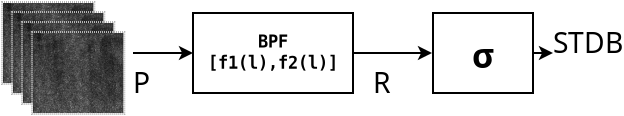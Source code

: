 <?xml version="1.0" encoding="UTF-8"?>
<dia:diagram xmlns:dia="http://www.lysator.liu.se/~alla/dia/">
  <dia:layer name="Segundo plano" visible="true" connectable="true" active="true">
    <dia:object type="Flowchart - Box" version="0" id="O0">
      <dia:attribute name="obj_pos">
        <dia:point val="41,21"/>
      </dia:attribute>
      <dia:attribute name="obj_bb">
        <dia:rectangle val="40.95,20.95;46.05,25.05"/>
      </dia:attribute>
      <dia:attribute name="elem_corner">
        <dia:point val="41,21"/>
      </dia:attribute>
      <dia:attribute name="elem_width">
        <dia:real val="5"/>
      </dia:attribute>
      <dia:attribute name="elem_height">
        <dia:real val="4"/>
      </dia:attribute>
      <dia:attribute name="show_background">
        <dia:boolean val="true"/>
      </dia:attribute>
      <dia:attribute name="padding">
        <dia:real val="0.5"/>
      </dia:attribute>
      <dia:attribute name="text">
        <dia:composite type="text">
          <dia:attribute name="string">
            <dia:string>#σ#</dia:string>
          </dia:attribute>
          <dia:attribute name="font">
            <dia:font family="sans" style="80" name="Helvetica-Bold"/>
          </dia:attribute>
          <dia:attribute name="height">
            <dia:real val="2.117"/>
          </dia:attribute>
          <dia:attribute name="pos">
            <dia:point val="43.5,23.514"/>
          </dia:attribute>
          <dia:attribute name="color">
            <dia:color val="#000000ff"/>
          </dia:attribute>
          <dia:attribute name="alignment">
            <dia:enum val="1"/>
          </dia:attribute>
        </dia:composite>
      </dia:attribute>
    </dia:object>
    <dia:object type="Standard - Image" version="0" id="O1">
      <dia:attribute name="obj_pos">
        <dia:point val="19.5,20.5"/>
      </dia:attribute>
      <dia:attribute name="obj_bb">
        <dia:rectangle val="19.4,20.4;24.117,24.6"/>
      </dia:attribute>
      <dia:attribute name="elem_corner">
        <dia:point val="19.5,20.5"/>
      </dia:attribute>
      <dia:attribute name="elem_width">
        <dia:real val="4.517"/>
      </dia:attribute>
      <dia:attribute name="elem_height">
        <dia:real val="4"/>
      </dia:attribute>
      <dia:attribute name="border_width">
        <dia:real val="0.1"/>
      </dia:attribute>
      <dia:attribute name="border_color">
        <dia:color val="#b5b5b5ff"/>
      </dia:attribute>
      <dia:attribute name="line_style">
        <dia:enum val="1"/>
      </dia:attribute>
      <dia:attribute name="dashlength">
        <dia:real val="0"/>
      </dia:attribute>
      <dia:attribute name="draw_border">
        <dia:boolean val="true"/>
      </dia:attribute>
      <dia:attribute name="keep_aspect">
        <dia:boolean val="true"/>
      </dia:attribute>
      <dia:attribute name="file">
        <dia:string>#/home/fernando/Downloads/ROLANDO/FPS_f11/15fps/10min/ROI/1.bmp#</dia:string>
      </dia:attribute>
      <dia:attribute name="inline_data">
        <dia:boolean val="true"/>
      </dia:attribute>
      <dia:attribute name="pixbuf">
        <dia:composite type="pixbuf">
          <dia:attribute name="data">
            <dia:data>iVBORw0KGgoAAAANSUhEUgAAAKYAAACTCAIAAACLXfU+AAAAA3NCSVQICAjb4U/gAAAgAElEQVR4
nEy9x49j6XX/TfIy55xjkZVzde6e6JE0LVnJgmR7YcuCF/LGG+/8F3llGIJgw4ANQRrNwKPu6TDd
lSNzvsyX+ZL8LT6viHcn9VR3MTzPOd90zlV+9NFH3W63VqtZrVa32z2ZTJrNpkKh6Ha78/k8EAh0
u12dTqdUKg0GQzQa1Wg0o9EonU5Ho1FJkgaDwWAw2N/f9/l8Z2dnkUhEoVDs7u7+93//d6fTcTqd
i8VisVioVKrxeGw0GgeDQalU8vv9Wq12sViYTCadTtfpdIrFosPhGA6HDx8+zGQy+XxerVavrKyU
SiWlUslrazQa8/l8OBzOZjOPxzMajTqdjs1mq1QqNputXq8bDIZUKlUqlUaj0XA4dDqdDoej1+vp
dDpRFJPJpEajKRQKoVBoMBjk83mFQmE0GkVRNBqNVqs1Go222+1sNms2m7VarVarHY1GkiRZLJZi
sbixsfH69WtBEIxGo8vlGo1G8/m83W4nk8l8Pm+xWDwez93d3Xg8NplMFoulUCgYjUa9Xt9oNO7d
u3d9fW02mweDgclkms1mw+EwHA4bjcZ+vz8YDFqtlkajUavVsiyPx2On06nVag8ODnK53J/+9Kef
/OQnv/3tby0Wi91u1+v1KpUqGAxaLBZBEC4uLux2+/n5udVqLZVK8/n8wYMHpVJpMplMp9PZbOb3
+/v9/nw+93g819fXTqdTsNvt8/ncYDBMJpNKpSIIAh+Q0WicTqeyLPOdGY3GWq1mMpn0en2r1VIq
lWazORQKPXr0KJvNNpvNYrGoVCobjUaj0Xjx4sVoNJpMJhqNRhAEj8dze3srCMJsNqvVaoPBYG1t
bT6fKxSKdrv96aefyrKs1Wqr1apSqex0Oq1Wy+VyPXny5MWLF/P5fDKZyLJcKpWCweDp6anT6ZzP
57zORqPR6XTcbnev10skEpPJRKvVhkIho9Go0+n+8R//8T//8z/D4XAikSiVSjqd7v379ysrK6Io
ajSadrttsVjG4/HGxkatVhNFsdls8kqGw6FCoRAEQZZlm802GAxms9lkMjGbzTqdzuPx1Ov10WgU
DAbdbne32/3FL37RarWq1ardbrdYLEqlkpOh1Wp9Pt9kMtna2lKpVDqdLpFIuN3uWq22ubn55s0b
pVLJK2+1WvV6PRqNulwuWZYnk4lOp3v16lUsFhMEQalUDofDSCTSaDQEQZhOp6VSaTwel0qlXC43
n8/H4/F0OvX5fCsrK4IgFIvF+Xx+eHgoiqJCoeh0OmazudPpGAwGlUolOJ3OaDRqsViazSbXcTab
GQwGg8GgVCr7/b7f718sFt1uV6FQmEymVqt1d3fXbrdHo9F0Om2325lM5vHjx0ajsd1uDwYDg8Gg
1WrNZnO73Z7P58lk8uTkxO/3DwYDo9E4mUzW1ta63e54PPZ6vbVaLZPJiKLY6XSUSqXT6cxms8+e
PWs2mzc3N7IsRyIRpVJpsVhcLhf/gsVi6fV6g8FgPp/r9Xr+UKfT1Wo1i8VSq9W46B9//PHl5eVs
NtNoNCcnJ+Fw+OLiwuPxdDodl8ul0+nMZvN0OuWNq9XqxWLR7/etVqvL5Wq32/1+fzQaKZVKhUKh
0WjMZrNarTYajYvFgsvtdrs7nQ536/T0VJKk9fX1fD4/mUzC4bDD4QgEAoVCQZIkn89XrVbL5TJX
RavVjsdjm822v79/e3ur0WgUCoUoiqFQqFKpBIPBxWJhNptdLpfX683lcmazuVqtHh0dvX79+vvf
//7u7u58PjeZTEqlcjwej0ajXq+XSqUmk4nBYGi32+VyWZZlq9XabrdVKlW9Xl9dXZUkaTKZjMdj
pVIpJBKJer0+mUysVutoNLJarVqtlvO+WCwMBsNwOOz3+5xxQRAUCoXH41Gr1dPpdG1trV6vP3r0
6Pj4OBKJ3NzcqNXqtbW1Wq1GYTEYDN1uV61WV6vVnZ2dwWCgVCrv7u50Ot1kMimXy91ul3IaDoe5
4r/85S/Pzs4KhUIsFjObzU6ns1QqBQKBxWJx7949lUrVbDbX19cXi0Wn0wkGg+VyeT6fNxqNaDS6
WCwCgUCr1SoWi2q1WqvV6nS64XBos9kikYgsywaDIRAISJKUy+VkWdbpdK1WS6VSzefzaDSq0+ma
zaZGo6HpUKJ1Op3BYNDpdDabrdPpdLvdXq/HZ61WqyORyGw2c7lcarW6Vqs5HI5arTYcDkVRbLfb
zWbTbDabTKZ2u61UKheLhdfrVSgU/X5fkqRgMCjLsiiK4/FYrVY/ePCg1WpdXl7+/Oc/Pzk5abfb
NLt6ve5wOG5vb202W7FYvLu7E0Vxa2urUChoNJpAIGAwGK6urkwmUz6f9/v9DodDo9EolUqfz0c9
6/V6er0+FArV6/Vutys4HI7FYmGxWG5vb/V6/Xg85nzReJrN5mw2s1gs8/ncbDbP53OadzQa1Wq1
Xq+30WgoFIpcLjedTvv9vt1ul2VZr9fb7XZJktxud7lc1ul0fr+/Wq1SsT0ej1arLRQK0+l0fX3d
4/Gcn58rlcr5fK5SqbhMvV6v0WhoNBpZltvttt1u12g0mUym2+3W63WqzsbGRiaT8fl8nGI6WaPR
GI/HHo+HWxsMBuv1+tOnT5VK5enpqdvtVqlUxWIxFosVi0Wr1WoymTKZTDgcFkUxGo1ms9l+v2+x
WDiver1+Pp/7/f5Wq/Xu3TutVitJklqtVigUs9ksHA4rFIpCocC1mc1m1WqV8xEKhfx+v9fr7fV6
SqVSr9dTBTUaTa1W48PMZDIKhWJtbS2VSkmSlMlkZFmezWa5XM7tdqvVaovFQo/X6XTValWn03m9
3nK5rNFozs/PtVptt9vd3d29vLzc3t5WKpVc9EAgMBwO1Wq13+8vlUrT6fTDDz8EoFit1mKxKDgc
DoVC0ev1DAaD0WgUBKHdbhsMBuqkUqnkFFM0nj17trKycnFxsb6+Xq1W4/F4vV7n2E6nU71er9Fo
VCrV2dmZwWCg8AKvIpHIeDxutVrT6ZRDI0mS1+vd2tp6/fr13t6eXq/vdrvb29v5fJ6KulgsKLw+
ny+dTjudzlarZTKZZFmmPjebTa1WazKZGo2GwWDY3d3V6XTgmkqlIoqiVqtVq9UqlarVav3+979P
JBKhUOju7s7tdptMpk6nE41GS6WSy+UKBAKDwWA6nVYqFY/HI8uyIAgAK5vNls/nqfl6vT6VSrXb
bYfDodVqNRpNuVz++OOPZVlOp9N6vd7tdq+vrw+HQ1mWQ6HQ6emp1Wrt9XparbbX6zmdzmKxGAqF
NjY2JEn6u7/7u8vLS5rgixcvwCUmk2k8HjcaDb1eX6/X+b6z2azBYJhOp+FwmEq+vb1dKpUAHN1u
dzabqdXq+XxeKpWMRuPl5WUkEjk5ObFardPp9Pb21uPxjMfjTCZjt9uFVCplMpmGw6Hb7R6Px4Ig
qFQqhULRarVGo5HNZmu1Wh6Pp91uc8Bfv36t0Wji8fjm5uYXX3wxGAy63W48Hh8MBrIsT6fTZrPJ
61Mqlfxfm82mUChqtZrRaFSr1d1ud7FYpFKpXq/ncrk0Go3BYJAkyWAwZDIZKEOv1wuHw9PpVK1W
C4LQ6/V8Ph8lmtLdbDYnk8loNDKZTIPBoFgs6nQ6oCWV6Yc//GE8Hs9ms7Tz8Xj88OHDP/7xj8lk
slQqra6u/vM///PXX3+tVqsfPXqUTqetVmu9XgcbDgYDrVb78ccfdzodGieXQZblu7s7tVodj8dH
o9HOzs7t7W29XrfZbPP53Gq1iqLo8XhEUYxEIl9//XUqlUqn0/P5XKlUlkqleDy+trY2Ho8NBsPJ
yUk+n+eavnz5kk8sGAyC+0wmU7FYVCgUNHLayng87nQ6AJdut+tyufr9PrSInywUCk6nc2VlZTab
FQqFnZ0drn48HlepVMPhsNPpSJIkuN3uVqulUCgGg4FarR4Oh3q9vt/vAyb5JijIk8lEqVRSlm9u
bigai8WCZkwNBNyurq4mk8l2u/38+XOAnl6v7/V6gAalUul2u6vV6tra2ueff57P59+8eQNM4xUr
lcpWq9Xv96lj3W6XnhqLxfr9viiKw+Gw1WolEgnupUKhUCqVSqUyl8uNRqO1tbXhcKhUKtVq9b17
9/73f/93Op3qdDpqxnw+B918++239XodNkXDG4/HFDydTmcymTQajd1u73Q6i8VCoVBkMhmv19vt
dgOBQLlc5psbDoccrFwuZ7FYNjY20um00WhMJBI2m81isRgMhnq97vP5nE7n6urqV199NZvNAJJa
rTYSiZRKJVmWb25uuBh6vb5YLEajUaPRCCaIx+OTyYT/OxwO2+220+n0er2bm5vT6bTb7Q6HQ9hv
q9WCylJXZFnu9XocMq5ZKBSy2+3C3t6eVqttt9uCIOj1engkfwJGU6lUfJ2LxYKSQod2uVzb29sg
O7VaTaPi1w+HQyBirVZrt9upVEqv15vNZvA/LUqv189ms//6r/+CPNBfy+XydDrN5XKBQKDf789m
M0mSbDZbo9GgcFUqFTBgv9+vVCoOhyORSKjV6tlsVqlUvF4vQoIgCFdXV0Cwfr/v8XhCodD19XWj
0RgMBuFw+OzszGaz3dzcLBYLm812cXEBEaBiy7JssVhubm5onEAKWZaDweBkMpEkKRAIjEajg4OD
YrEILFUoFOvr6ycnJ5FIxGw2//73vwckhsPhwWCQSCSy2ezl5aXP5xuNRqurq3q9Pp/P93q9VqtF
E7TZbM1ms9PpaDQauK5er9fpdMsW4/P5NjY2JpOJKIrT6TSbzSoUiuFwaDKZqtUqegmCxGg0MpvN
fPGdTocKDcJvNpsCd2symTgcjlQqBTvM5XIoAxqNZj6f9/t9KB1MCYmmXq8HAgEEDaVSqdPpjEYj
jHmxWIDJ7XY7lw+1hOKv0Wh8Pt94PFapVPSORCJht9up87Cj8XgsSZIgCBaLRafTra2tffTRRxcX
F/1+32QyeTyewWAgCILZbD46Orq4uBgMBpz6SCSClJRMJjc3N1+8eAGqF0VxMpmYTCZAtc1mOz09
BfFWq1Wr1SoIQqfTgRoYDAY+ZZ1O9+TJE5PJJAjCBx98cHx8TBvq9/tutzufz5tMpm+//Van07lc
rkqlQhWZz+c0rH6/32g0IpHI27dv1Wp1KBRyOBw6nc5ut2cyGb/fL8syHYrrZLfbZ7OZw+Hodrtu
t7ter4dCoXA4nMlkwDqSJPV6vcVi0Wg0ZrOZIAjwW5fL1e12lUql3W6HRkqS5HK5rFbr1dUVPKtW
q+3s7GSzWSEcDo/H49XV1el0ms/nx+MxVJXXodPp6BOwOo1GE4lE6vV6qVRqNptcGhQb0K8kSbC7
0WhEDTCbzchk3W5Xr9cj+MxmMwCn2+2ORCKLxeLq6qrT6WSzWVEUHz582Ol0tFrt9vZ2oVCo1Wrj
8fjFixeyLPt8vkgkAr8wm82BQODs7GwwGDx69KjZbII96/X6dDrVarX8m9B08KooipIk1et1SgUE
DE4syzIyXygU4rpYrdZYLJbL5URRTKVSb968ARyBpff29lCfptMp+gQ6FUVuc3MzGo1SrinF7XZb
q9XSIhUKxcrKymg0ury8RK1KJpO5XG42mykUCvA8MMVkMlFpQHZKpRKwlkwmuRsKhYK+s1gsYKH9
fh/9p9/v9/v9ra2tyWQCZ0auERKJhFKpLJfLVLb5fG6xWD7++GM+OK4mFX6xWGi12vl8PpvNptOp
2+02GAyUO4vFcnd3J0mSw+GA4SCAcD9g59vb2yhBSqWSKuR0OmOxmCzL4A6Hw+H3+3u9XiwW4+Ki
8TWbTaPRiCLU6XRyuVy5XAb3cua8Xm82mw0EAvzqR48emc3mRCIBtq9Wqz//+c9fvXpltVppPS6X
C0UzEAgUi8V4PM4RNBgMDocjl8tRBvr9vizLfIXb29vffPONTqeD8g6Hw9vb28lk8uTJE9q/1+tF
guQNxmKxP/zhD9AkcDXnaTKZoKBlMplGozGZTFQqFchpMpm4XC6+hdls1ul0HA5Hp9NRqVQWi6Xd
bisUivF4jFTHl71kW5PJJBqNDofDaDQajUbPzs7G43EoFDKZTPV6vdfrUR0lSRqNRgK0e319nd6A
ut5qtSqVisFg6PV6/NNutxvqwkvZ3NzsdDpqtdrpdPZ6PTAqWul8PueHu93uYDCgEIGS4BKCINCf
ksnk+/fvu92uKIp+v7/T6fDrbm5u7Hb7cDhcWVmp1WqcPHoKwqfb7e73++l0GmBYKpU417e3t2j4
1Wo1Eok8ePDg4uLCZDKdn5/b7faLiwuFQmGxWPr9viAIjx49evfuHaULuRfwv7W1Va1W+S2NRsPp
dB4eHv77v/+71WptNBoejweoOJ1O5/M57gA6/Hg8DofDUJLRaHR0dNRut61W62w2W1tbu7m5mc/n
sVjM5XLlcjmTyYSGyNVE3uDjXaoCFotFrVaDliRJstvtdrt9bW0NhWN9fX0ymQwGA71e73A4oKx2
u/3s7EwQBI4LRR4Vud/vOxwOWZYFKCka72w2o7fNZjNeEze72+16PJ5ut6vVaj0ej9PpnE6noVCo
2+2C47idarXa5XIlEgmkPqfTiepJ2YzH4+fn5zgxbrc7HA7ncrlGo7GxsWG1WguFwmg08nq9VEhR
FGezWT6fp6IMh8NCoaBWq30+n9FolCQJxhmNRmOxWKvVcjgc3/ve97rdrtFo/Pzzz7PZLHQjl8ut
r68bjcZMJqNUKkOhUKPR8Pl8yF7NZlOlUvn9/rOzs4ODA1EUb29vU6kUr/bVq1fj8dhut79//54/
sdvt0OJOp6PT6crlstFoXF5HMHypVNrb29PpdF988UUqlUL/abfbfr9/+TaDweB4PJ5MJlD5pao/
Ho/Ru1BEsAxQtGazGVo4nJAK5PP55vN5uVxeLBZgL2Q+aCG9uNPphMPhbre7ubkpy3KlUhEcDgew
wufzud3uZS3VarXIy7Isx2IxlUrFK8OhMhqNxWIRQOj3+1HyKB2ZTGY+nweDQZ/Pl8/n3W630+k8
Pj5utVrf+9737u7u+FtYZC6Xq9PpoMyoVKpOp/PDH/4Q3Q2bC0LMzfN4PAcHB6AYl8sliiKwazwe
a7Xa3/zmN+AXauloNLq+vg6Hw99++y3SDWInRBH11OfzGQyG2WzmdrvBjH/5l38ZCoW++uorURQx
+tRqda/XCwaDyAbj8djhcKjVapp9MBiETGJEybKcTCZPT0/j8ThMBC9uPp+jT2DoYcbc3d31+33Q
EsI7TKHdbsMq2+32YrGgB0mS1O/3P/zwQ5o6WL1cLhsMBpPJhBauUqnMZjNtFBBqs9kcDkelUgkE
AldXV0ABweFweL3e9fX1t2/foqscHBzQvPv9vtFodLvdyBEOh2M+n0ciEZgA4rlarf7Od75zcXFB
86BIWq1WhDaNRgNUBrnU63WPxyMIwmQyoRJMp1Pq+Xe+8x2OcDabxWnVaDT8Rk5DMpmUJCmfz/PP
DgaD9fV1s9l8c3NjMBgUCgVi7b1799B9w+EwBzQajb5+/VqpVMIbdTodbzmfz9+7dw+aBNew2+03
NzcXFxeJROLRo0eCIOzv76fT6a2tLfxc8Ae9NhgM4r602+1GowGbRWWDjnJhhsMhotN8Pqd3tFqt
fD6P9jCbzbjuUMFYLFYoFOx2uyAIo9EIRKnRaCBver1eFMWVlZXr62tRFNFnGo2GTqdD2eRXYDGP
RiNwyXg89vv94A9BEObzueDz+cC9Wq12MBikUimE4na7HYvFeFfomiqVKpfLeTweq9X65MmT6+vr
brdrs9levnwJ3QSo9/t9bPJWq6XVakVRLJfLbrf73r17pVIJ61ClUmk0GgjJfD7XarU0Zgy3arUK
BOWooWetrKyMx+PFYqFWq/mSgsHgzc2NQqHwer2wI5wMAI4kSaFQqN1uQ71AFdhfiOHb29svX76U
JOnevXuwEkxYnU7X6/VyuRwxApfL9fbt2+l0+tOf/rRWq21vbyNkBgIBhUKB3OFwODACYLwKhaLZ
bMKD0un0ZDKJxWKNRsPv98/nc7VajafJjVQqlUajERSGD6lSqRaLhSiKaFa4PrPZzG63b2xsnJyc
oC4D/fi+qVjj8TgSiajVapvNRhkzGo34ovV6HR19sVgI0JLJZOLxeEAN6N5ms3mxWBwdHVWr1SVU
CYVCEAlcv62tLbfb7fV6ZVnGtTUYDKFQKJvN6nQ6rVYLzLl///6DBw9+97vf4T5xy1UqFe/WbrfX
6/WdnR2tVluv1yndlLjNzc16vV6r1ThM0ASj0YindHNz02q10L9AtsjG2Wx2Op0+efKkVqth85TL
ZWIFh4eHpVJJpVJxpp1OZzAYlCQJKebu7m46ndJWGo2Gy+Wq1+t2u93n8xFquLu7w2qDCkYiEYPB
gBtNngC/h66n1+s7nc50OgUGcYJRuug76KYajYbeHAqFotFosVg0Go1KpTIQCEwmk16vB6ddLBaz
2SyTySwWC71ef3t7Ox6PU6lUs9kE7lksFhwBUIXNZuNj9Hg8KCt4XePxWNjf3+dAcabq9Xoul4tE
IrVardvtOhwOs9m8s7MjiqLNZhuNRtx7v98/Go1UKlUmkxmNRslk8u7ubjKZcB6HwyFa4P/nyQvC
69evjUYjeQ84BnIm33o4HK7X68gv+N9ms7nVaqH50z59Pp9er8ewabfbw+GQSu5wOEAPCoXi2bNn
eOR87l999VWv11tZWcGDCgaD2WxWo9EcHR3hs/E6Ly4uDg8PkdlJDIBSISy0ErxRXpjf76cB393d
eTyeyWQCmV4sFolEgiSI2Wym75AzEEXx8ePHZ2dngAAoDH2TCoytVSgUrFarJEm0JKvVyqcxm836
/b5arY5Gox6PB0l7NBrhcev1+t3d3aurK5VKRbHBBOLfhO8tFotYLJbJZFQqlYAqlMlk4A/wgWq1
+qtf/QqHX6lUfvnllw6Hw2q1VioVlUq1vr5eqVQ43bIsdzqdm5sbWux4PI5Go7TnxWIBzuI3lcvl
JT3ju+x0OrIs53I54BsU0efzlUqlcrk8HA4RsPC74Jfz+dzr9d67dw/F2+12g+dDoRDMSqfT7e/v
X11dIQ7CwsvlslKpvLq6slgsJDKMRqNKpRJFke8V8fHu7g5Vf29vr9/vf/PNNxjwNpstl8spFAqD
weB0OiuVCsr0bDbb29s7Pj4ejUY+n48fA7LZ7fZKpdLr9axWK9oi6tjS0/T7/TQ4ZGmwDuUd+wpf
n5ZhtVp1Op1Op4tEIt1uN5lMLhYLVGeyGJlMRqPRbGxsDAaDcrn8/PnzSqUiSZLf71er1SaTaTQa
DQYDUiECDW93d/f4+JhXyUdfLBZbrZYoioPBwOFwxONxn8+nUqkSicTt7S0qLtZWqVSKxWJra2vh
cPjm5gY/ZundyrIM1zcajUQG+Bqi0Wij0aC8r6ysRKNRlUoVj8epXffv36fge71eQnP46BBFjD6T
ybS5ualWq81m81LuiMVi6XT6wYMHtVpNr9crFIpQKDSfz9FWh8Oh3+8/ODiYTqeSJImiqNfrI5FI
MBg0m80cVlmWs9lsIpE4OjpCBCQOJIoi6j23EIpVKpVwPwkySJJkNpuVSuVoNPJ4POVyeTQa4W1j
WfGWp9Op1+vFGyWYptfrkZYTiQQugNPpxL/BsuJwE60Zj8eI09VqFaUWkf/s7Mzlcs3nc1IFBJN0
Op0kSRgH0+nUarUKXq+XI9PpdDwez9bWFi+CvwAs6vV6xWJxf3//yy+/5CovE4ww/cFgkMvlms0m
ShkEhrPS6/XIwa2trQUCgevra14lIIWyr9PpKpXK48ePj4+PaSWNRiObzdpsNr1eX6lUkOVRvrxe
bzqdXiwWz549Ozk5KRaLkE441atXr6LRKHlFPsput2uxWEwm0zfffIP89Pr1azJbHo8nHo8DCe/u
7iibFotlZWUlk8lcX18Du6CFqKSoF3RZjUaDVwtDwTWOx+NGozGdTsOSgQtgmk6ns7W1Rfe9uLgA
l+GUcJJIHoAhhsMhJHM2m0UikWq1StH2+XyUT5VKBYMlS5jP5zUaTSgUyufzkUjEZrP1ej1ZlgOB
AF7JcDjEvBFgq6PRiMRkLpfT6/WCIHAkaQPcaVgp9Gx9fX02mxEMha1x5FOpFKYC8SmyY9FoVKFQ
TCaTdDoNTwAbLpM26MyiKAKaYKiLxcJut4M/yTsAFGazmdfrxSxvtVr4ReiUAPjhcFir1finuOvT
6fTm5mZ9fb3X6+3v76PG4NFhelKKSdKpVKpXr16R4IDk4IHu7+/jFECQHA4H2pksy9vb2yqVSpZl
4o5AhOfPnzebTVg1NGEZD8SwMRqN9XodevLo0SM0llwuR0xKrVZTzwmjouMShrTZbPze58+fv3v3
bjKZENvF0V8sFpRY2jwujiiK/X4/kUgUi0XhwYMHGo3G6XQqlcpsNqvX6yVJcjqdoihaLBbMFbTf
0WiE4AwsrFQqwHIQGVE61J+l3M8bQzX0eDyUwaUKGI1GgWyz2QzNiBY4HA5JYtGrcrncxsZGvV5P
JBKiKLZarWQyabFY3G430TYw6sHBQblc/ou/+IuLiwuA583NTb1e7/f7Dx8+vLu7A71fX1+jS6Cn
JhKJp0+f/vGPf3Q6nZlMRqfT1ev1ZDJ5cHCQzWaNRiPpzZWVFdocYA1pEr4biUSwdF0uF5JtpVK5
d+8ePwzmnUwmnU5nZWUFNbPT6RAb5OMNBAIQP9oc2QWfzzedTqvVqlqtrtfrZKTUarXH41naZeVy
Wa1W41iitwyHQ7xpIhUop6PR6MGDB8Ayg8EgIMdLktRutz0eD3rTYDAgR4dtSv+n4PNtCYLg8/mw
L29ubsjrjMdjJBRMX7VabbfbAcBIFuQDuZp4rOBP4lZ6vd7j8UCdu91usVg0mUyIo2Qsr66ugOsf
fPDB6ekpsNblcm1ubhIH02g0fr8/l8s5nc7xeKzT6fjHc7kcuZrFYppAbjUAACAASURBVHFwcFCp
VGKxGHLeYrH46quvyJoRDfN4PF6v9/z8HJ3822+/Rb8cDofcGC43tUSr1eJzY1VNJpONjY1qtUpO
RpKkdDr94x//+O3bt7FY7Pr6OplMYoWVy2VUP6VSmUwmQT/wdWqqxWIhS282m71er9VqNRgMYF7S
fysrK4jcpVLJ4XCA6slpabXaSqUSCoWI6YVCodvbW3KVDx48EPb29iwWiyzL4HBBEMhoAmWRh2iK
R0dHzWYTGwpVqNVqUTnBmYIgoNggl9KzMRapAVTIdrtts9l4NeVyGU+QWmQymU5PTxG0MRlFUeRg
1Wq11dXVlZWVfr+PsB8KhcDw5M4WiwUBDeYrsAen0+nTp0+NRuP29vbbt283NjbevHkDqPZ4PMPh
kEQw7jA8fj6fZzIZSE6pVNra2iL5CoEkwd7v9xeLBXgYX4TZAJVK9fbtW9K61WqVav/FF1/EYjEE
mdvbWxol1u2nn356d3dH1qXX6zHzEAgEuDmwLJvNptVqMdy4LWtra71eL5vNQrCr1SqcXqFQ5PN5
iPtgMEgmk1yDVquF7aTRaLLZrMDtVCgUS0/MZrPBLKkzw+Hw8PCwVqsRNBiNRggIKpXK6/UOBgOn
04lWzAdBJBTSqdFosINIQFSrVZx1WZb7/T7aJMrRfD4HhNP7yeJDaokllUql4XBInZ/P59vb27zy
9+/f7+7utlotQRDS6XS73UZxM5lMTqfT5XIROxmPx/F4vFqtxmKxwWBweXmJMYOLRbnGpa7X68Qi
hsPheDyu1WrMVASDwUKhsKzPlEar1YrIpVKpKpVKOBxG9NDpdD6fr9ls4gjbbLZYLPb+/XuVSoUF
TnKXSK7NZrNaregi8/kcn1qj0cBWUHMB55988slSB/v8888nkwmjOQzKkAw7PDy8vb31+/1v376V
Zdnv9wNL6S+SJAk2mw0CcHR0JIqiKIp2uz2VSpE8hLwWi0W/309CZjabPXjwgJTFT37yk9XVVUJ3
Ozs70+nU4XDAWZF/EUEtFgv6FN2LRuvxeBA0EB2Hw2EymSSjCZgnW5dIJMgagBu49CqVKhQKffnl
l1tbW4FA4Pj4mEB0KpVaLBaCIDidzm63y03V6XROp/P29vb29rbf78Mqd3d3o9Eop5P8KAqG1+st
FotEgAuFApwiEAhAIphsQgDA/yb0AkGgNTSbzVQqVSgUBoMBaQCfz3d+ft7v958+fVosFgmPD4dD
bFCfz4e9ZrPZ/H6/x+NBzMA1liSJqQy9Xq9WqxuNBplrg8FQqVRub29DoVAkEgmHw2D4VqsFZ0aN
2d3dRZLLZDKIgyaTScCT7vf72WxWrVbHYrFsNgvYm8/nvHpUWBLpTqcTCdPr9b5+/ZqPQBAEXB38
mEaj0W63sQiXA1DlcjkcDsMccMmwUBuNBkWS9i9JEs4stgRSgUajCYfD1Wp1fX29WCyurKy8fftW
pVLl8/lYLIZQiL3YaDRAAxg8H3/88YsXLwKBQKlU8nq9Wq3W4XCAMAaDAdoqOUDOR7lc9vv95Eqx
/OGyIEqiHMu0Fq7xw4cPmQR79eqV2Wy+f//++fk56iGF4e7uThAEu93+pz/9aTqdmkwmnMliseh2
uyuVCu1/Op2Ox2PaeaVS2dnZISqOnBwKhVKpFAVJo9EcHBycnZ2RuRBF8erqiu+FM4HBbbFYrq+v
4TtY0kAfAVc/HA5jv2A/QA8w5FutViQSOT8/h+BioxmNxlgsFggE0uk0I1jgyVqtRkREEIRGo2Ey
mex2O3No29vb6XSagDCaPKY4yjztEP6D1bhYLPb391GtGWZLJBLlcvnx48eVSuXZs2fdbhdmJYoi
nnS/3yf7hiY6Go0ymYwgCHi4+I+//vWv+/0+F2tjYyOfz9fr9dvbWyxXIiiwTfJDv/rVr7766itQ
myRJHC9oIaEuqv27d+/u379fKBT4l3/yk5/0+/3Xr1/v7u7KsszHTV7x/PwcXxVTQ6vVlstliiUC
LQxZp9NZLBbyBOFwmH8ZnYD5QpVKRQ2eTCabm5sOhwM9u9frRaNRMkWz2azVapEzyOfzoVBoOp0K
ZrMZ5LVYLIhYGAwGs9lss9lub28Z/kin03AVplADgYAoir1ez2g07u3t8dHDmHGHsMDhe0QQ0XNq
tZpSqZRlGX5J58Zcoj8RpwHk429SikVR5LOjnASDwfX19U6ng6UI9rFYLATNFosFwmelUoGokKqw
2+0Oh+Obb77BqwiHw7e3t8gUBAAFQUilUmdnZw6Ho1gsWiwWlUqVTqftdjvkk3w7V5+gfjgchotz
+EqlEuY6SeRarfb973+fq/nRRx8VCoWVlZVCocDlwZnU6/WE+0gVx2IxrVaLjyJJUjKZnEwmNzc3
VH5CvQS0UbidTifpXqfTeXp6Sv4gHo+fnJwg8QKW0WTQ4IRUKgUm55VxxcnMajSazc1NGoksy3t7
e2RS8RDxj0ulEqoeA6qtVgvRwGw2m83mra0tInaxWOz169fElkOhUKfTsdvtyOMkL/AnHj16xDgP
qiFR6yVvBBl5PB4+XKvVitrDLJXH4+n1ehxklEGfz/f48WNiUlR7Mhf5fD4QCACVKUJ4D8skWjwe
R/whaEA+Hy6+tAFdLhesjKytKIo+n+/y8jKRSHS7XV4AauBkMvF6vW/evNFqtRcXF/V6PRgM0rM0
Gg2ejclkgg9ThI1GI6Mak8kEvQ9flcEoODcTbvP5fJnPtNvtgAzkeoZkMeUY0CkWi6IoCgaD4YMP
PsAjJ9SN7cF1TKfTGo1me3sb74uPOBwO5/N5gH08HiddhLvldrsFQWBehID3yclJtVrNZrMMXVJF
mLd2Op0EafR6PYNwKpWKjBi1a3V1lQNBTplRks8++0wQhEKhcHx8jCKEz726uirLMjGEfr9PL5zN
ZkvEW6lUTCaT2+1eW1u7vb0F2iAc0YPq9ToDTdlsFrTMPDpyk9FoXCIvYB1CJIPmer2+2Ww+fPjw
zZs34/H4yZMnlLrFYgEc2d7eJlePhNztdjmdCFbQChIZBoNhMBhwWdHkgURqtRoxlEFDhju5AHRV
ECvGz97eHgou077D4TCfz/OmBPooFPzhw4cMf6AmMrGBmcOINt8xaXiHwxEMBvP5fDabXV1dbbVa
uNeE7rBmc7lcq9Xyer0MZxCScblcLpcL312WZV5rNBpNJpOXl5cAKEEQstkswiSOEyXXbrc3Go33
798DZUOh0HJclKKKcIF5z7V2uVwM2Xz88ccMA+fz+Xg83mw2V1dXmemi+LtcLtAf5KLVajGTjEpB
HBS5aWdnp1arbWxscGrX1tbi8Xgulzs5OcHSJeJycXHBCPHjx4+vr69J315fX6NJh0Khm5sbt9sN
W+FCUxuIRsFvx+NxMBh0Op2YUm63e29vD+kTdfLy8pJsC59qs9nc2dlhmKHZbNZqNeg4IrdCoRAC
gcB0OsUMLpfLnU5nY2MDxNjpdNDGB4NBrVYjd8cXQMuEy6ZSKT6OcDgM45JlGa9zZ2eHGJ1ery+X
y3a7nfPEaB2GGFlji8Xy9ddf63Q6/nG/34+SSgqMOYdUKkWZnc1mm5ubTKARpF9dXbXZbAcHB1iK
9+/flySpWCwixRNgOjk5qdVqQE6dTkcNQzeFZSiVSr/fL4qiSqWCvnN7UOUIEwB0wMZoAH6/v1Kp
3NzcYH/R4BqNBpG3+Xy+s7NDHAiLnbDQw4cPv/zyS6ax7HY7aWiWCaAiMFxSqVT+4R/+4d27d7lc
7oc//OG7d++YZgL0zWYzWicdh+AzNIHx/bW1NQA8lis2jMAyCJ/P12g0jo6O+v3+7e2tw+HY2tq6
vLzkHNGuEPwwBp49e1atVnH7ueWMVgwGA7ojCXA8osPDQ0LQGHmSJD18+PDly5fIWKCHxWKBfQTc
Oz09ZfJhPB6zzmSpyefzebZ9VCqVer2OcQeUY1yt0WhUq9Xr62uo/9Kk2djYINYBihkMBvF4HA+7
XC5HIhFJkg4PDxeLBeBfpVLh+qM063S6zc3NcrnMGeVkOByO0WhULBZtNlutVoOgj0YjPPuNjQ3a
hM/nu7i4gJuxOOT169doNZIkMYAejUbBqsxskEOE2un1eiw1k8kUDAYR+ZEsMZTJhGHBIezw+lGd
GaNpNpvkwwT+MwrM7e0ts7Ltdhu2gNklSVI4HGZCjrkWhhBcLhfDL5y76+tr1AAKwPr6OkiKOZ35
fE4hsVgs79+/J/iwjMSAHOPxeDAYFEVxZ2fn66+/fvLkidFoZIodlzCbzaZSKdz3hw8f4lciRDOD
iWaMJDwejwOBADRBrVZnMhmPx9Pv9zUazerqaqfT2d7enk6nWCwk2I+Pj2kZ8/kcFo4ExNQ4bgf4
nF06wWAQDQDziSjt5ubm8fExvhZGCMOdhUKBlu/z+XCB3W43my8QCSwWy2w2A0ojwOFL8QLOzs5a
rRb1o1qtfvrpp9PplF7ACoVoNOr1ekulEp2FC0DKD/scI0C4d+8e4ZtyuRwIBFBSCbuHw+FgMIiW
CaZIJpPVanXZIAuFAj0JrWA0Gu3u7tL5lEplpVLBNUeZIllmt9u9Xi9jH6TWk8kkVQRLVJIk7uts
NiM0jn/zne9859WrVz6fbzAYQFtfvXrFDhKQLdo+IpQkSZSEu7s76s0nn3zCyGc0GhUE4fj4GAUC
1ZPEQLVaxc0kHdzv91dXV5kPwrJjCUelUsEQg0CTJ8QuYnbp/fv3DLPhk/KmZFlG4cEm5/2+ffu2
2Wwyl+/3++kFLBUCh9psNsRgAsEkI4j7lcvlfD4Pm+X2z2Yz7AaGxdjTAe9lywb3XiAL5/f7XS6X
SqUiLriysiJJUqVSYa4JS/jq6qpYLLJPByR///79dDrNvD+60sXFRafT4a/AKJBuEGuBQtVq9eLi
gpbPf1rGW/ENE4mERqPhpU+nU8TLt2/f4jFIkkSoGWmFG+x0Opl8YHkGeZhKpUJkVq/Xb2xs/N//
/Z/Vat3Z2SF1f3R0BN/FT0OrwWHiO8Acstls9BGPx/PkyZM3b95ABAi28teTyeTt7a3JZIJo4PGQ
eyGvtxREu93u2tqaRqMh1o38wmg7eLbdbi+VCQoSqTKcX/osCdLj4+PV1VU0Br1ej4W4t7c3GAyY
DmMVUTAYXFZBQhaC1WqNRCIajcZkMt27d+/NmzdPnz5l9EuhUJDZwENkcMtkMr179458LtQL6x4F
GPeTJk1cnCgxyuL29jZUm/ArFi1+Oc4b01+oucxZpdPpx48fE80gRre7u8t+LYPBEI1GGYsE/KOX
MfJ/enpqMBg2NzeZfrq+vh4MBj/60Y9++9vfer1eloZZLBaolNVqzWQyhAO5W8TykegFQYjH4/wJ
CZzlggW2g9ze3h4dHZ2cnHz3u9/N5/MgwXw+P5/P4/E4etRkMvmrv/orZHOiSziQSxkDDZhzgzrp
cDjomxaLxWq1kgWaTCZkupFAKMlGo/HHP/7xixcvyEwivGBvcsURX8Ph8Pr6urC6uspYAucrEAi8
efPm7//+74nWQj3ZasJqFDKpIAW0ntlsJooiNuJyLpxIEGNK8/n85OQENREjbjKZkC+4u7uDCjIW
iubDYGKz2ex2u0jHcNBIJMK9NxqNTC8DZEgJarXatbU1ECVhSP4rvJw2fH5+brFYsF5EUcQJZGPT
eDzGzkLcJZ5LOICpMBAPk0es3UEbR3ZFNm40GmSVjEbj0dGRLMvn5+eMRo/H4/Pzc8YQie7jvVJC
CO5tbW1VKhXmsTFdKHVOp/P8/Nzlcm1tbRFVhtBLkuTxeOg76XQa7vDhhx8yS8uCHZ/Ph903m83Y
OSOwtQ5BjeGj8/NzvV7/pz/9ackF8eEZmcESZfMJka5er0f241e/+tWbN2+IhsGnQaGEN4LBoN1u
510hJymVSpvNNp1OecMmk4mxdQwVTk+/32efx4cffjgej/n3SYnv7+9fXFzc3t5i1jmdznw+v7+/
H4vFgJaiKAaDQfjx3t5eo9F49uwZCwGI1pRKJXoEoAmmxPQQc6nz+bxerz9//tzpdN7d3RHlI5hA
MgxVi9gPJwaVcDgclkqlVqv1ySefcJc8Hk+xWKSMk8Qaj8eIPyxywWKAZSBboTcQFq3X6+zjY8qT
qW9gcrlc/uyzz25ubvR6PYZTq9XC4B4MBkj6w+Fwd3cX8CiAnpisabVaHA2qCmIIO5N+9rOf3d3d
EbCyWCxMiq+srLBZjGhOo9FAB0X2G41GiJqz2YybOplMms0mXyRLKwAvcNNqtWqxWILBYLPZDAaD
wWCQeZGHDx/e3t5qtVq23oxGIyRxURSZAaOnwM6JHaI/yLJM9TOZTLSkSqWSTqcRhWAsvCSdThcO
hyORCH292+36fD7kDrPZfHZ2BkDRarWNRiOVShHNhib1+/1f/OIX79+/Z5bMbDYDzkOhEHPw9FoC
MLFY7PT01Gg0NhqNcrns8XhardZyAN3v99vtduRSPjEGGDqdDkYfnyTDX3yALDPCqp7NZkRi2DAA
GiNlSssjLCWQO17qeWSsbm5ugsEg4VS0Ria1ZFk+PT0NhULj8Ri6ZbFY/H4/elatVovFYugVXDim
pAh1ELhAwlwaA8iWuGFQo0qlQiy6UChwmPhzaCTrUPL5PGsa6Grj8djlcpVKJZyhcrn89OlTfBqm
XFdWVmjAFxcXyWRyNpudnp5SvVZWVlZXVzkljUaDzoecwmgu66yAVKVSCWjGdBJw78GDB3d3d7Qt
Rk/y+TxpBdYXuFyu9fV1vG2uBEScnSIajQYQTpac3tztdhFHS6USERJY8Ww2Ozg4gOBEo1Hsj2w2
y/iA1Wpl5BbjqlgsIhwRPW02m0z/CKFQSKVScbp7vR7lFDzJhBUldzKZXF9fGwyG7e1tkhTANLgE
zVKv17OgB5uEHhYKhVqtFvO3JCq1Wi3j84vFArqP+s0yVKVS6fP5isXibDZjtQZeNSY9UigLqGjJ
oFmaLrY3WxNlWSajuL29fXFxUalUjo+Pofh+v//w8JBxMjbnmc1mnMBIJMIoE7oK+jHS5ve///1m
s8kcYaVSId/OpPtyEpYENAPf4IOf/vSnpVLp6uoKBwXODWWntUEv8Zna7TZ3mqEWqq/FYoGIIoUV
i0XiyOVyWaFQlEqlZ8+eybKMCP3Tn/6UiW7WVZAZx8O02+2JRCKTyQjLyDd6KloHs2cYTa1WK5fL
cSwkSSKpzixuNBrd29u7vLzkgLM/j9ag1WozmQwJZYfDsbKykk6nWf2ZzWYpaEt4iJNIBgscC3Nl
IAZXAFs2FApRhxHbFQoFvm0kEkkkEmQvRVHc3Nxkjymp+3K5zEoPQuaRSOTq6orTRqqcCrGxsVEs
FlmYg1WDz5RMJkVRPD09hRkPh0OsMCDnv/zLv3zxxRcqlapQKAQCAZVKtbm5yf4j6Am9nPVRrFyr
1WoKhQIY73A4cO1GoxGQYrFYrK+vi6JIAQ4EAp1Ohz/n57Hq+/0+sBylKxAIGI3GV69eMaWbTCZ3
dnYqlcpHH3307bffkg1HkRUIEM5mMzabshUW/xWoEo/HuVWAW1mWDw4OePU4BIxXASWA9BaLxev1
RqPR6XRKhoISgtDPJlSUV3wkPnS1Wr21tcUNmM/nW1tbuVyOHyD7HAqF2MZKrb6+vma+5Pnz53/8
4x8hAiw5Qjw3mUwkivATZVluNpulUonh0Ewmg1hUKBTIrPFGdDpdsVjEScKgY1+NUqkkMCLLMhH3
er1uMpn+53/+B9GXYAgbAZd2O3l4JqH6/T54BdAHEMtkMolEgoCiLMv3798HfxBPxkensyALslQN
Dtxut5k5QjjBtEXufPbs2d3dXaVSAQN+/PHHFxcX2Wz26dOnQjAYRG1Gk+PNsCLmBz/4AfP4zI4Q
CmCwNB6P5/P5ra0topZUp1Qq9f79e5Sp29tblkJxJC0WSzabxS8HrxEgbLVarGrBeYvH49RkdEQU
LtJ5wJYHDx6wQojtXkynfvHFF7TGw8PDfD6PuYfiSEyDsKzb7U4kEoQ+cI+Wag+5RDZWQGZgyTab
TalUkpgAsrEThrIMoMPkpcHBVohFt1otKA/LcZvNJjGH6XTKaCNzuIylMcBAAWAnN2+ZS0zYAVCM
QqBWq4ELGE50KOxgAgq1Wo3uQFYdlM01FuLxOPvGA4EAmWUm6IfD4cuXL51O53A4ZAnTeDweDAYE
JY+OjsCxzC8S5J5MJmzsQ8BiAhSad3p6mkqllkAa2xgdjR9DaEwmk7T258+fp9Np1BVRFLHV6TKt
VoultRaLRZKks7Oz1dVV0PvNzU0gEIDheDyeVCrF/CYOErsyo9EoPNDn871+/RpdFhlcp9P97d/+
LSNtl5eXv/zlL1++fKlUKkVR3N7ehra5XC5JkgqFAl8e/in7zxHaMEMJ4cPCmQL3eDxMeTIfSVdi
sFSj0fD9wXqq1SrzcsPhcGNjgxBVIpFgIglVaj6fM3vLHg06PUt+lpvIgYHLdcR8yM+ePROQKuEV
H374oc1m+8Mf/kCh0+l0v/71r1ut1s3NDVHcBw8ewCD5F2n/kz+vC+MdYl/ik6JcwgCX45lKpXI5
dMnghMlkOjw8JCWOwMKLns/nJMBZIMBQoMfjcTgc+GncKjwCtGtmknU6He476yQsFsvV1ZXX64UO
cHCZH1Aqlaj6zFh9/fXXvV7v//7v/wDeiGKU+g8++AC7HScUUxhCteysFosFQZQUb7PZJCbq8Xjy
+TxDijQyp9NZLpcxaRDDUVsjkQjQyufzsTaTbDXxS9jQcjWBLMs6nQ4WimLIt7BYLKrVKgEKJjcQ
QiwWSygUEvR6PcOn9N1CobDMn4ADGT/A8GHo0m63s3anWCz6fD6z2by6uqpWq3O53CeffIIlzPYL
JpKIVbPcmV02sixjU3JK7t279/btW2xZIDFWJnI03+uHH35Yq9U6nU4kEmFzqkajIaqA/syQjiRJ
d3d3TN8v59OwnnCsa7UaO5qRF1ut1uHhoclk+td//ddvv/0WbW51dRVxe6lkqdXq9+/fo4winwmC
4HK5yFOgTN/d3TGSsswGEnS32WzZbBbFjc99sVjQYtnq12w29/f3EUfRM/jisSqW2x8oGIgQNETq
Jem03d1dxuGYwVtZWVlfX2fwhcLOaIAoisLq6ion8fPPPyevToAG2s2e7Hv37v3xj39cJjTw7NAH
dDrdL3/5y3/7t3/jmAMu2JzEZFokEmHh6HKpOOHtbrfLIEG32+33+9hTzNzGYrHz8/P79+9nMhnW
JSynw2FHz549y+VyrPQAozElBFt1Op34GY1GIxaLLf685efm5oZ8GcEmZBMyGr1e7z/+4z8YUej1
eljLWq326uqKPSg//vGP2ZF+cnJCI+PegKXhtHq9Ht0eiMdsNq6PwWC4urpyuVzBYLDRaEBKnz17
9v79++U2FOa/K5UKEWkCZFD/fr+PwIDRMplMcF19Ph+qHFYvm7yXe2yYGGcWoFKpsE2wXq8LSNw2
m+3q6gpAGIlEBEH4/PPPm81moVCArvzoRz8CH6Krc2MYlf7yyy9p3qPR6ODgALcfCsskNNHMSqWy
ublJzef2s4EDFitJEmpwvV4nqIvEzXDebDYjRsHeGKQPSiI2NqIHvAuwzdzJo0ePWG9hMBigRslk
EkpCMyY5hH2CQMSDOcjgUht6vd5vfvOb+XweCAQY+zCbzclkcjgcPnjwoFwu53K5yWTy5MmT29tb
Js3wafBUGOMyGAwMY3s8Hh7IgAiB50Y2hMAuhwaiiAVHToQEA4N2tG1WE3Dx1Go1Lio+uFarxc6m
+BG4IG4lkHlm19v+/v7u7i5bLr744otcLkfYuVgsMrxCxID8Go9WUCqVjUYjGAyy8BZZ4/z8nCAR
iJTpZ5blMkbE2tvFYmE2m/P5fCqVQl5mg4pard7f33/z5g2wlnVhrLFgYhaZgogLQR/GTVCESPIS
qeOWAFaPjo4ymQxLseLxOBiQkT6yycziMvyXzWYpeIeHh9fX1+wiYBoynU6jZ4XD4aurK4g+jHyx
WHzve9978+aNyWT67ne/yzMDWE2ZzWYjkQgqAkvgATT4h8ygI1N2u13ikTzYAB4hSRILoGVZ5tlH
5GTK5TLpR0hHqVTiJwVBoAA4nU6cNJvNVigU+v2+sLGxARIBALOupFwuTyaTnZ0dWZYZV6CqsAaW
1ClDRuzSwEjFAPZ6vdwDqgJiCI+aYcUw5JUn2KD6gWt6vR42XafT4fE7xG/a7TZmNngK65fBWGLw
0Wj03bt3KysriJeXl5fkaubzudPpJLzb6XSazWY8HkepLpVKDERi6PX7/WAweHZ2xlc7Ho+73e7F
xQWhhsVisbe3R/2vVqvNZjMcDqOpoSTiyL1+/Rrng35xcXFhtVpZq7Qct+OTWbZYvl273e50OhFt
KPJcaxIiTDiwc4X1zUqlcrknwu/3I5AfHR1dXl7C5vV6/draGnn+Xq9Hx0F5RKwVbDYbUAJLMRAI
ELGORqNIbwzgs4mMcR7y7WhGxWKR0WreEmSgUCg4HA6yRARC0Ooxj0FATCdhIUynU3gdGxnAcRyy
ZWSKGW74VaFQyGazJJ/YVsgoK0EAk8nEZAJJJrahGQwGiKzJZEJ00+v119fXT548mUwmCPVkOpDq
iNkwnbq+vq7T6UqlUqFQWFtbQ3v+7LPPSMDJsgxwYX87QAmpSqfTMd1B1gpNEEzO6pTNzU3i6+xc
IfRNYgzjBC4H9AM/os7y5c3n8/39feWfdzkiPBCELZfLH374IfIRrZMbLySTSTa0LKUGaByHkdvD
xgCNRvP48WNRFJlpI4wGxex2u4lEggWGMJBUKpVKpXAOqKvpdJpVHNwzNkfMZjOn00mfg1+yd12n
0xkMhp2dHcZrUSv5avnaBEFYXV0FS3JqoaoOh4OpLZQ1ioRer0+lUsSbgAtsSAWUsI2CnweIFQoF
PG++S4aEOQpqtTqfz//oRz/KZrM8HoaN1ZiBvH7gBa13bW0NoSX21wAAIABJREFUlBMOhxmBRpgi
JsouRygJjjveARQJZsG3i2wARsaDIdBBq+ajYw8YQvV4PJ7NZi9evMBVQ/8hxyYsVfvhcCgIws7O
jkql2t3dNZvNPOqoUCgQzmXACfhjMpmi0Wi5XO71eslkEkC45B4oXN988836+no4HCZoLf752Wvc
nkajAYHp9/vb29t0ELyZRqPx8OFDduvwu4bDIV4C4/MsQEDMv7q6QiNitXSxWNze3maw8vHjx2T3
WXTHmDtclvE5vV6PkAIbRF7c3NxcPrsATpFKpY6Pj1m9+PjxY4vFglgGVHS5XP/0T//05Zdfonbh
5yLFM5BcKpUEQQDZDf+8H38wGMznc0YpYHS4GNgqFFEC+QgkTqeTFomkPRgM4F1cfXLQRC2WgIa4
B3nn8/NzRv9ns5kQj8cZzV0WWK1Wy3AsgznMo7Tb7e3tbe4f0hKjz2zfZSETW4EY/kBcpGsuDQZG
U+EtTG1hmfAIKwKpNDOiq3a7vdlsttvtTz/9dDweM/07mUxMJhMLasrlMusy9Xr94eEhMr4sy+Fw
eGNj48svv6TKMRvg9/tXV1fX1tay2ezW1haIkpAJS2wgF+wbwuFg6KnT6aRSKVYzYCF+/fXXJOSj
0SiyDAsHSAMjMhJW93q9fGf4mCBiRjL4YQAdjBEpF1bCwifiHoASEA+Qi5uDGc0VX2qIOHXs0XA4
HHt7e1jDyEqtVkuAUYiiyCIlejYEDD+DOYFarUa94hlDHMnhcMi95GyORiOGv9G/6F5sA9ja2qL0
dTodlvNxIXQ63f9/LQy8lkzucjhyeSMjkUgoFGLnCfiZL0mv16fTaSxhzjV2QrVapazRHReLxd3d
HVskmGFoNBofffQRmUN0MSYZyM+bTCbCbjs7O8tZTAg0CV2C20gF5MlrtVo4HGacTJKkq6srJqRA
rMs0EhcGNfTm5ga9wel00lngMrQnvqplDFKr1dZqNZoRBgE0j8Uy4H8ifhcXF7jYaDUMvofD4clk
IhwcHPD3J5NJIBAIBoNMZeJG4z8SJFpbW/vmm2+AjoxHc8QwqlEAkD8h3/wPGk+v12O0hb/CYDPJ
S3JzwGaGacnvsc6FpRJ8l263myg4CyyWE6ahUGh3d/fs7Izua7PZPvjgA55rQhqcraMajYYBRNJz
eOE3NzfLYPJoNGK/GxyPMBN+GrvLMAJYt8XOgVKpFI1GWY9JG97e3qaKMoDu9Xr39vbgY6AwwOP+
/j6yILu1UCHBjEhSUFAM76WhDkEAItzc3CSTSYLrrPza3d3N5XKEEgKBAHMpCGtwRQasBFZI8AwP
EARPpjCZTLlcjhUBaHjsTyLIttxbSzNbWVlBgyTFB15gnHgpaPMMPqVSyS9GK1jSUJPJdHR0hMXE
sxqYt0CtMxgM4XCYqQuHw3F2dqZQKFj8HolEQMJk//j4Li8v0W34RJjFYRMey1axNaGOuAadTicY
DBK/dDgcz549g9CPRqNAIMCOX57YabPZ0K4Hg4HX6z05OeHcGwyGvb09EAwPOcpms8PhEDFumckE
b6KgIaLxIC40n+mfH/NEnpqJjmQyiV7ZarVA7PT1VqsF6AHNEd1h2BErlsk0k8nEYje6oYBGg5+I
OXFxcbFYLBgHxLYi8alSqRQKxf3796d/3qHJXLjL5SIyDCRhFwPmMcgLbIkTgEdCsBdpE8eWbBCj
s8QHQBX08uWYC4iUd0UWEWJDhG06nVLwMdYQ0lGv2J2YSqV4bYzGLRaL2WyGsY3UjyWqVqvT6TRy
3tOnT6+urtAMAPwGg8Hn83311VfxeHy5g2symcxms6Xd1+12lySK30K/44vEaADKpNNplqpR+Rgl
QDXrdDqHh4c3NzeE2iwWC6QRqkydR6UhPDmbzThM+/v7eMf379+fTCbojCqVyu/3B4NBgedQo2ND
IaAuSGNQglwuRziOk5HL5Y6OjsrlMrk2cpwkEjnLxOh5StHR0RFB0gcPHhCsE0Wx0+kQcUc7hNNb
rVaW6ZBZILgiSRLeA7ZBtVrtdDqxWIymziie0WhkRxsOEglzg8HQarVYZ/LgwQNUPIfDgcwOjNJo
NHa7HTUNPMH2FOoH+uvSiWq1WgRmbDYbSQ1sYggnbgJkmjQ3ag+8cZmtJmkzm82odsxmY5xwN0hG
93o9+lq/319ZWZlMJlB5IE4wGCTXho1JaBN8wGO1CdnhTVerVZwb8m3X19eCwWDg5CLzopAwM43f
x1FAJydC84tf/OJ3v/tdpVIxGo2AIOY/OObj8TiVSjFU/eTJk5ubG4rY2dmZTqe7u7sbDAYffPAB
+swy6M4LYKkZeh+5KOot4JwdQxqNpl6v8zoRDxhXoOlSh1mZIggCSJOIRzAYZJejXq/nKqdSqXw+
z06t58+fM6OzubmJ0sd2iePjY7oA6dJEInFycsKoGCHPQqFA1JMYxXQ63dra+uKLL8xm82effQZo
vb6+5sWwSpA7vbu7yypunrVK6KXRaMDs6cT0U4gWsiYIg1R1p9Ph4PJmeUYjHxozLjzp1maz8VBz
3FUhmUzKsgxMhbHwBJh4PP7pp59CxDOZzMHBwcXFxXQ6tdlsdrv96urKbrfDTBA+1Wr1/fv3iXGx
GUetVh8fH9vtdo/HQ7FV//lpizgf5HAlSbLZbDiAKNhqtZoC0Gw20QPA80RxYrEY2VZGRgBEPDBB
q9U+efKEcfvd3d3RaPSzn/0MhVmpVC7XlBkMBpo67YbXXCgUMpkMSgMABbcG5yoYDO7s7ND+l52F
ZOZisSAKoFKp2KpVqVR+8IMfEOvjHZn+/Nz3v/mbv+Ext+BEIof0YO4V4X/MFR7KhQ7BGCX5fPRd
tMiVlRWoMpkAtoPwqwVB2NzcHP35YXkszTKZTAI5cLzqw8NDNh3r9fp3797haBWLxa2tLbzLra0t
zDFQJbvp4aBut5uf4WtgWw2yAPYiEWP+kFwGmTuQSL/fT6VShJQ5eaxXi0aj/AwvcrkVlYE3UnI0
NpJSZKSWHO/ly5f9ft/lcjG8zyKkQqHA9DLiOUtaiM4By/looH+BQGB1dZXYKLuNFH9+DBMvYGdn
5/r6mk7BaJlOp8vn8xR2douxF4NdbDabjRwccIRFLrQn8g7QASKqMJ1+v8+julnEzJZP7ky5XObh
GMAXtqixh02lUl1fXyMr8S6Y6hUCgQDog0UPPD7QZDLF43HsPIwaURStVisPfKKCAVu63S5TVdFo
NJPJpFIpwDNggbwiOhQaO+I2vZa3yugrG9cZPFt2TbxRaB6fO18/40vAWlKarPr47ne/+/LlS6PR
yH/62c9+xiY8yC5PpaWEhMNhQFYmkzEajZRKgmy8BkQhMgUPHz7sdrs0C1beMt3BsEe/36fl//Vf
//Xd3R3WHIMNDGRNp1PkASK/PHl3sVigHi4ZlCRJyGLoXZRAJrf/X09n9tRoet1/SS+gBQGSWAQC
BBJakFjEDk3ve89Mz3g8NZ5xxlnKju3cJCk7lUoluUvlH8lFLpJKyjU/22Wnxt22Z+uNZhcIkJBA
QhKS0IL2Xb+Lj5GvUpNuUL96n/Oc890O3x8RbYCJILulUmloaIi1sATAQWoAkIB99fT0AJ2hdunt
7RVGRkYYqG7evMlrnkqlzs/PdTodaCjIAPLWfD7PJSeXyyGMT05O+Cf5fD6kDRDPPAvWJ2GlpzMP
hUIdHR3ImAiskUgktMd0NIVCoambYHDAbTs/P49ZhLGtr69PrVYzUqdSqVu3brHQUqvVku8Wj8df
vXpFPW/mc0O6oFOj/SZokV09qVQKYzMxYnB93JQ0ATqd7o9//KNIJOKCdzgc/HXGzqOjI7TD/NJC
oYCwrlwue71eZHdIxwKBgEQigdmDBgXUGhwcZK2E1+tljBocHKTHAlKFzmBucrvd6ACy2ez169dr
tdrh4SF0GUqK/v7+R48ePXv2DB0mSq9MJiNMT08XCgWLxYJ0kHFTLBYjNGOrKXcVOAAorM1m29nZ
4U0kpRz5oiAIDx8+rNfrjx498vl83IVcQmBJLCBk0NdqteR3cbzIkEHdTU4LaBTSKDoJJOWYihkr
mBrgauHx8vk8yRm4vTkBBoPh7du3hNrrdDoGVqam5tCIvZKOEvlGZ2fnD37wA3Zsog/jQkEG0uRa
MNFxYEqlEl5zkqN5w9jYjEiNooXUCTvH+fk5v8vr9YKyMftxdaJBBSGliQEHw5PWFA2A0jcTi1gY
f3h4yF2DTpILRejv74fAwN3JZ6LmMKMzJrE1ZHZ21ul08lJDT7EWFxEqyXzs4AD3B7CE7kT+IJPJ
4HlKpZJSqYzFYoz7HHHep0qlkkqlkOxzyFZXV1OplMVi8Xq93DUAVVT10dFRr9fLpNtcAoJiAr1D
MBicm5trJgFRNgwGQ39//+joKN4zmufU1cYosHHUdohVQqGQ0WhkLWy9Xuel5DzxyQHPa7UaHmBQ
LPTqEApqtZrDinCRRhJlVS6XSyaTqB66urqoEGTI4BNtb29HDyO7St1ET8ZPIwkUDTUUA/M6XCX8
BdioRqMRxsbGBEGYm5vzer28SoCFOJv7+/sJ4EIusr29jfgSO//i4mIwGOzr6zs5OcE+CFzMZB+N
RvG9EYxx8+bNV69eDQwMAJBxfBnVIP4UCgWSdYoBgnaOOOUkd7WhnS1Ll5eX4XAYIXOlUqEFIcvl
2rVrFxcXFF6ZTHbr1q1Xr17l83ngF24rqhrYXyqVorvs7u7mRgyHw8wmVC/K2OnpKd2MTqdD1MsJ
IwaHrxA1WDQaRZvGaEMCPkJYgnvC4bDdbid9A7EXVVAmkyFmYioGHKxUKuheqMx4MXm9ent7YS/x
uOPqBUTKZrPpdPr+/fuYkO/fv89XIzCxEPgIa7u8vEwHaLfbUYtaLBboCkgXIFWDwbC3tweQAhB4
eno6ODiIP8jpdHL7smqspaWFbH3oBLZm0B5yyUWjUVTAxMdTDJrOFfB5aDHYbuQPk5OTjUaDfEz0
a5VKBaKo6WdWqVQ0HOl0+s6dO3t7e7lcbmxszGKxgCUnk0mOL34fZh5yRCgScD8ILAlwNZlMdrud
DZk4vAVBIFR0cHCQI4tnQC6Xg8PDIVFQLy8vx8bGCClp9tvAXIlEApqR447aGuEQkoJGoxEIBKDP
kY2wzaq9vX13dxct7PDwcKFQGBgYAJwmJSSdTv/JeTo1NTU8POx2uy8vL4mnOT09XV5e7urqcrvd
VDm73Q69T6NHnATkK5Sr2Wxm+Uw6nfZ6vVyoFJnp6Wm/3z8xMeF2u202GxOg2WwuFApwfzSxKO/l
cjmK+lwuRzh5sVjE/kOwmkwmGxkZYeLClsYCdYVCwUXb09Ozu7sbCAQAYbxeL3JPiUQCroKGjnwb
TCeQOt/5znfcbjfabwY/hHvoR4B1Q6EQDwRs2Ov1dnR0gF8BlwqCgEkbNhmdPFBrNBplE2RPT08T
s4Jr4bGTzU7pRsATj8dxDp+cnHR1dY2Pj/OGYXiDaCe4EsKtVCo5HA5eHZROtMBASTAU8XhcIP8W
sIIWAPwSZXg+n9doNMxazbCs5eVltVq9u7sLOU/qwYsXLywWCyvL6LyQfKTT6VAohD2f1omfz7jc
tOF0dXVJpVKRSERePHY1+g7qFe+HyWTSarWwNSg7RCLRtWvXTk9PCfNubW1tDjwUBpSE5XLZZrMx
K4rFYqKb2LyL+/zbb7+tVCqrq6vs5fX7/dgkuFMwuBBbTj+fy+VQXBH/wmRYq9VABQwGQxOIrVQq
JHHRMIVCIRbEkUsP+lur1QKBgFQqpYMBSKHFIZkCqA5VK9w0dwFZUMTTEtpNUAxhXeiu6HbpLUQi
0Z9crx6PBziTzY0wdECtaBTpfsfHxwFi+U3ErIJMcbuQ8ERlW1hYIE7J4XBgzFQoFCcnJwwCRqPR
6XSiB0XDlEgk6GOJ6AOkGxgYMJlMCPYgcoDoa7UapCptLWw3M26hUOASpXkJBoMoFEgwJYUGBBuK
Ba4vHA5zPppIcGdnp9vtZqVkZ2dnMxCYANNqtYqUjAPHNYzwBoU/GK1Go+GUc6nBn2KmByVdWVlp
DmxYL9RqNS0CUAwwQE9Pz8HBwb1797hGx8fHkcliowSHIQUjFArdvXu3ubuKhTTZbLbpmxGePHmS
SqWuX7/OzHfv3j1qDm4osVhstVpTqRTjP70SoiKdToft9Pj4OBKJmEwm9jOBHfLv5+7HSEz4E1sw
tFqtx+NBLs3cCeEDIgvMBIyM+vbo6OjatWtarfbZs2fItlGSMKjAHPAecNGYTCaEi6enp3NzcxaL
xefzTU9Pl0olxL+BQICMHn47cDSSEIvFAtDNS6xWq2dmZhjEmSa40bq6ura3t+kG0OCKxWKWqwpX
KbbAiKQQcO9i4sFg0NbWptfr29vb2ZLY0tKCz5I6zEjGhR0KhfL5PGvoUDTT+mBnaTQaOENwYo+M
jOzv7/v9fs4bk1dnZ6ff7wdBElBHE6/PNMXMTr29vLzEhcRre3FxgSYkl8vZbDYIOxBEOkydTgcb
yGHl9+Xzefj1ZvmCqKXLQE/N4EuzRvpioVBQKBS88p2dnXhlWe3U0tIyOztLc16tVgFQMa5yX25t
bQH08ig5lOFweHZ2ttmyUSQYgqm94Cfyq3WotVoNG1s6nabNHh4enpiYuLxaJMZUjZscFenZ2RkC
G5JXmkO/WCzmv8hksuvXrycSCfB5KgqsIx/J6XRykPAS0+cbjUav1zs2NoY2BO0ebxUYC5EfLpcL
YWtXV1ej0ZiZmeGbZVLHWVAoFATa9ba2NjZ0USeZoNhsw3NvYvdw+GC/OFrxRo+PjzP4c1IhQgjC
hc8GlkEiR/QKHTirB0EFwKup6pTudDrN3BiJRNBz/c3f/E0wGNzZ2eno6GhrawOMpGyKRKLT09N4
PM7rgglSEIRkMsnNykReKpVUKhUqmnq9zqSLRJ/VeODkNFDoZ4gJAeVt+iL42khIiEQimJMBFWiy
GDKx40iu4kErlUruKq6O9GfEawj4YSW4kkQiEQLZ4+NjQHHwg0wmYzQaj4+PRSLRjRs3yCMcGBjQ
aDR8AHiKRCLhdruXlpZw3xWLRRodob+/nzWjcrmcNyuZTPJlMwDgJ0LeKwgCsxaHDJmOSqWanJx0
uVz48PBzDw0NuVwuvqfh4WEsRWNjY2Kx+OzsjLmWubxYLDYzz6EZeOEYoJlhEAigr3I6nfjOm9Zq
m82Wz+fxsUKR0fTygiKZVSgUhPq2trYeHh5yI6JmxGFJjw0/dnFxQWPBm4cNdnFxkdXbPAEQtGQy
GQwG8QyjDYQSHBkZaeaQAs7QhWFjACRpa2trEhnNuBieDL0UqHAmk0EbA98I8HV+ft7d3U3KG7zf
7u4uLSeiD4JdqRB7e3sgzUNDQ5OTk0KTqtve3haJRAMDAxixQEjQvAJnQjy0XC2NwUiNEoN/CXeE
RqPhCoTA4WatVqt2u93pdJIJfH5+DkrPOMTMA2jV3t6OoIBfR9hNcwSiIEUiEdiq1tbWmZkZFAfQ
aMAXtVoNkTm3V7FYNJvN9N7n5+dLS0u7u7t2u31vby+bzX7yyScHBweAJxaLhaXxcrmcBI7Dw8NP
Pvkkn89j4aBNQdVK248KD2SNKGOO78nJCe90S0sLOjDYCnRt+NDQNsGftrW1cTRpD6GpmrgvExcs
OP8iTgVOOVKH+AlNoY7dbne73fx1pVIpFotjsVgwGBRu377N9IUxmsmyt7cX1rJQKHDNjI6OhkIh
dufxtaFOYRdnZ2fn7OxssVhEWgoZxU0vkUhevXqF/on5G7MgkzecG9v+qKWAKul0mphHGCd2V5Ll
AuP3ox/9aHd3t6OjY21tDSaK7CiJREKlIU02n88zKVFvgsGgTqej0l5cXLAu/fnz5/V6HU8QmBIu
7cXFRTZq6vV6UvoQL6MDg1yBY8WsSWGgfjLuV6tVq9WKSBlqi6qG04yWG6UD7Sqievw6dDDYhiBY
VSoVM6QgCPx7gbOQQaJMQbjAHerxePgK8MTgUJdIJILFYkGSJ5VKacR4F1Aj4TZ68uQJcUoY6knS
aUYVPHnyxOVyAUOyiMZqteIlBi2ixaU5evTo0ddff005xRtAB8dypZ/+9KevXr0iJosLTyqVPnz4
kMW0yJ9504+OjoAXBgYGrFbrZ599ViqV2OTg8XjI2xCLxShJaL+HhoZOT0/Z6nNwcIDgjlmWioJa
8saNGy9fvsSVgpNvf38/Ho9LpdIf/vCHZGcgyWL6ApBGmVm7SialFdXr9aQAwu0Wi0WyYorFIs0d
7SFiflSmbPUkUowPtrS0xBHK5/MHBwdcap2dneish4eHzWbz7u4uEz9c8Pz8/M7ODhA4hAqAFT34
n8Ag0H8++tLSEjZSNH6FQuHo6MhoNIKess2+qaMWiUSBQADsnokZWU8kEkH3SJlF6U3ps1gsoBZk
KNB8cUGgFUdTwCxXKpWi0WgymbRarblcLhQKORyO8/NzRkGmtUQi8eLFi4uLi+JV/hhNA0EVJEKB
qY2OjopEIpPJRO4BHGBrayvZ72gdDw4OuCZrtdrs7GwsFkOMGwwG19bWVCqVQqEA0OV4sOCDv8sW
CMg00ohoRKhSsI6kIhBpB0aE3iaXy929ezeTybAjGt8W9BqKPxAkmjVKnVwuBwsiJJp0iHq97na7
0Swxu1osFlgrYF2BNAd6deCR1tZWr9crFoub3oNCodDX17ezs4PCidCxxcXFnZ0dXtjR0VEuG6VS
aTAYqIdjY2P8R7lcXi6XKUHRaDQQCFitViAhv9+/vLyM7hOF3sDAAHc5O/wYCohZFYvFBGs2Gg2H
w4G7TCaTLS8v1+v13d1dln9DPUF5qVQqlslUq1VmhGKxaDKZ1tfXHzx4cHR0xEzl8XgI6eWK+Yu/
+Av67WZKHSjkyMiIIAiRSMTj8dCmDQ8PHxwc0Pbz4QH2M5kMqnu+Jwr70NDQwcEBBEzpKhY4HA4T
FB8Oh8/PzwOBQPNVePr0KSM7WneM2X6/nyGtra2NFgqilv/v2NgYzC+WY+Zyv9+PQZXkAAGghxND
l3h2dmYymeAqmh5jMDw4ZjATxD2CIDBfJZNJcl3Qlk9NTX399ddKpRJmV3y1I3VwcBBZC1pMYq0B
c+gewCwpj3RS6PvRBRQKhQ8//BD6ix4QNTQ59XTg4XAYTySMNXM2SUO8vijeGTK5WeHK0JkADLNS
t7+/n3KCVpp8ZJ4V8kvGcfzcGIARZTPCtbW1NRqNdDrNE2OiicVi+XwegAsmCbQb7/GNGze8Xi86
CxKtSBgoFAo4WEUi0d27d10uF0r1+/fvQzSkr/7XbI/oOXK5nN1uL5fLuKBLpZLw85//HGABtVCl
Url//z7ntVgsRqNRdkasrq5S4kQiEYDzyckJz7H1Kjv9+PjYbrfz+wqFAvuAEA1SBinsfD3wB8gL
lUolCY3sGmSwwTYHpaa82kYaCAT29/fr9TpgMDxB/moZwvr6Os1LNpsF42RnDP0H69xBD9EaM22z
mgxRkcvl6uvrQ76BboLBj3gqzNUUoXQ6DSDaxNQqlcr169dRXWavQuPRADKPjIyMYIRDhYGhSaFQ
AHXTlvt8Plh2kPbp6WlInc7OTow1cJUo9arV6vHxMcepXq8jQu/p6QEI6e7uxtXVDHtHBCYEg8EH
Dx68fv0acGBiYuLbb78ViUTc6/l8/vj4eHR0dHh4OBAIMJ7hl2EUAetAGsazuHHjhlardTqd2BIY
bDDjYAG8vLycmprC88BbCTEgCEJ3dzde37a2NpVKxUWL7KK7uxspBNoYnr5IJMKjBIXKZN9UdzOx
EL0OYjg6OspBoT5jMIYs7+jooBeRSCR8mKawn0FRJpN5vV7aC/Qd1Wq1r6+Pa5If/vLlS5Kr+Bj4
8fCNNvVY0KMEajQ3w8rl8vPz82QyCadO/nB7ezteu2q1iheAEJ7mKpfl5eV4PD4zM1MqlQDzs9ks
+ZZ8u2i50Bw3hZfCd7/73V//+tdcMNhHQOkwROG8dblcbrd7bm6uecqHhoZIHGNf/cjICC+UIAiB
QAAlq0KhmJychI/hLIKRkZZnt9vb2tomJyeRZpByRy85PT1NohySNNzk1CjIaZBLYt2uXbsG849I
BgoB1y5fbTKZhE3CkMzLRALH6OgoDCwYGfKYTCbT19fHC2G329lIT0wU0wfiT7A2ajua83A4/N57
7zmdTox5bHXIXWVSg7yCLtTr9ZmZGTSAzQgQKqvFYqEIgS1ms9nx8fHe3l5uTy5HhmdG3EgkQi+J
uOjs7IxrG2s3laOlpYWYCEYeweFwnJ2dwVuHQiHa2nQ6zdi3v7/PE6TG4l7v7OykkYG9sdvt3AvE
ATIIouUwGAybm5u5XA4mG7MqXUI4HI5Go9Fo9NatWwCBmUyGWJhQKETgPt0vFQWQXKPR/OQnP/nv
//5vmUxGZjSJ3SweJVRjZmaG+GrsEPxqGBGaNZvNtrm5aTQa9/f3b9++jVEPo1oul5ucnMSRmU6n
4bmRptCv8PEA8rAfczGBy+Idl0ql3d3d6+vrjUYDkxeVBuUgoCH3AjA72gf8Vs0MBDT2qGiGh4e5
RsViMY9dJBINDQ3RroM9kLSApgpUm5paqVQmJyf39vYIjurt7RUePnxIJEQoFFIqlUtLSwTfyK6W
nwqC4PV6aSMx9FJbkPi0tbVhg6AvzWazDoejUCh89NFHPp+P8GK/3z82NiaVSoEptFotQgOuiXw+
z3QOb43eAzUt2cR4rqanp2mMf/GLX9hsNmS1lauMWEK7FQrFzZs39/b2msCtTCaz2Wx0Et3d3RaL
BYKSX8QBJXoESxvhkCcnJ9RYvV5PVSe/sb+/n3guZLgUW4fDAWT2+PFj/A/gEP39/dx0YEpisdhg
MNApY0rFVa/T6bRaLTvOof4QismuYk8tFgsV5fHjx6RbIaNDdckrwozHdcA1AVm8uroaj8d5yFxe
4XBYINczl8vdv38fKJuEE8SgOzs7w8PDYHswEwQVYnXD8toRAAAgAElEQVQk0iOZTP7whz9cW1tj
Jn779u3du3d/97vfkaQ/MDAwPj5O0U6lUg6H4+TkpNFoNBqNZDKJy9JgMPh8PuXVFvB8Ps+fx6qI
5hz9UyaTGRgY0Gq1OGkqlQrq+o6ODlTiHo8Hq87GxoZYLJ6enqbByWazer2eWbFSqYDNIVanPre2
tg4ODkJgkFEgvcqgZe0bl+Xa2hqXPeYxWDL0zpubm3wfKpUK1zTm52Qy2bQV4i7LZrOdnZ02m41r
dHNzkxGGF72rqwvlfKlUKhaLxGQfHR1FIhHwEmY8kFeAYTxG+BYMBgMiUgoMjF97eztp7SqVSkAl
SI4bWm6iRgOBwK1btwYHB7lliQnR6/WvXr0iRieVShGwRGeEZRLqE/Qbgi+TyZycnMzNzbHDgR/F
RgXgyWw2C/DSbADRUPj9fpogWg+ykvV6fTAYzOVyJG+SxkHLg8y00WjEYrFoNLqysiIWixma8XIy
/tEVnp2dIY1Kp9M/+tGPnE5nPp/3er0Ug9rVns/bt28fHR1Vq9WZmRmn04meValUYkuGHeEOptXV
6XTd3d0jIyNffvkl4AzZfu+//z4/mRcXVjcQCOAASafTfX19hCWhimF1WzqdhmIZGhqiyUBMgHOW
Wgg629vbiyx9YmKi6UBmNEXoTfdOko8AzYdMIJ1Oz8zMINpKJpNut5tkDpAEIF+r1UpSM9+NSqX6
5JNP3G632Ww+Pj4ms/jmzZuFQoGZHkkMdzY41OHhIcEQTScOfVatVmNbSS6XQxOCiptxWSaTkcsm
k8keP368ublpMpmy2SxLRXU6nUQiYX8ALrXh4eGvvvqKYZ3p3GAwwGcjDrh169ZvfvObRqOh0WhO
Tk42NjZ4vna7HVk4mwYYtJBXUxiwXvOR2MeBBZNNlex6wUuLbYrOiy6dfyn0VSqVEovFdK9SqZSL
IJfL3blzhzXwEOdwdM0gCa5t1DKZTMZisfCHydw6PDyEooWZJCyJuBEavUgkIrAXCc9SsVhkgxlW
5kqlcu3aNczGpN8RTCmRSNra2rRaLXQZ4j3kxghxaFiKxSJHPBQKpdNpvmn6EfSH4XB4fn4e4zgD
BkXPYDDodDrcyOz0RIlFk+Hz+XZ3d2dnZ4+Pj6n8SIDL5fLZ2Znf79doNFQp9lOQRwLtUSgUEJUS
mIDMdHZ2FvkRMn7Sd5HBI8Lke+3t7V1dXeWq7urqwkC/t7fHO6rT6T7//HPkGFi/Hjx4gPEKz0Mm
k0G1gk+WIBd81IC44XCYm2Jra4vepa+vD9UQpwszBhmB1WqVeBLaSZKAwAeRF1BOGJ1kMlkkEhkd
HSVNRJiamiqVSlar9dtvv6VRJJyJKDccsB9++CGCpEQigcWSiRzkC20eHFpTiVav12H18SA26Ve6
IfI8mNbAVg8ODsho1mg0HHESESG8EXeiDFSr1QsLCy6Xa3Fx0e12Y6cul8vDw8Ok/OAUz2QyPNCm
E6Cnp8fv96Miwi5J6GkikVCpVAsLC/ChWq32zZs3WAtYkIGmAx0meCK3KVvzCKLhnkYETHhLMpnE
aAKFSqsIlezz+ZaWlmh7uUHAiUulEoUEKS07NcC7kHUzKHZ0dGB+QIEJFM0+QUjxYDD45MmTXC4X
DocLhYJEIiHGDRhU4EItl8sej4eGRaFQ0Iak02mNRqPRaA4ODrhZ7969++LFC5qRQqFASSC4Gd0E
7lbmjf7+flyANputaYjKZrO3b99GQUbTDjUOm4tBjlf19PRUJpNhYqXGknLQ29t7fn5Or06MGO8c
bhJuipaWFkIaI5FIV1eX0WjMZDKEKslksjt37pDU1tnZqdPp8MBiDWHBAuNWuVxG0Mf8xvIENqDg
rWzaei8vLz/++GNeeqVSCd8IUJpMJhHlAbwzjyCOY+jyeDz4wqHD0UGgOkQVCbmFv5yNVOgA/umf
/ongLsiLfD7/z//8z//xH//R09Pj8XigJyqVCqglHOmfhEnA0cJVHiyDARY9vPZ4EKEs3W732NgY
HkGHwxEKhZrTF/M95t7p6enNzU2oOUEQOjo6fD7f0NAQcuCtrS0ITZBtgicY6BljcrkcoYAw5ZgN
mG0Iajo6OgJk4KET/wJcWCqVJicnu7u7KeNYUymP2Wz2o48+Aq9lOxILHBqNBsNbKBSi8CCnGRoa
MhqNGxsbFouFWTGTyXR3d7NjBloF7hUXKitcv/vd74IeQhxTyRlM6vX6rVu3GO5RY9JX46qkSnMS
fD6fSCQaHx+HJlcqlWwfokDG4/HW1tatrS2+FAaZer3+7Nmzp0+fsg0RPRbPnx+LpSsajQoPHjwg
Qo9dlzzW0dFRrP0MiITV8T1lMhniU5A1skwyEAgQKiGXyxcWFsRiMdJ3poBsNsuOcF6pkZERrVbr
drtZcgFCiRKIalytVv/u7/5uY2NjYWHhxYsX6JMUCsXKygr7Q1G+kj0KYILwgRW+iJQhYdkpgjHg
+Ph4Z2enUqn09fX5fL7Z2Vky+oF74/E40zlrzaB2SqUSMiFgDUI03G43mbr4W0UiUeJqR3u1WsVB
TrcF5KfRaNRqNRJEdKsXFxdNioFrXiwWd3d3Ly4ucgFnMhmG1VQqhRoODEMsFjfN9I8fPyZEFozl
L//yL2Uy2bfffgsue35+fu3aNbfbTebW1NQUtV0kEgkTExMikQghN5YwAj2xNAD9E/MPR0tiNIoU
tBz7+/sOh4OqhXQCBSB3Pwgr9rZoNBqLxcgZYw8YwL7Var28vDQYDCqVyuFweDwefBHhcNhmsyFg
JWfy4cOHpLeyF4KOhkfPywQAjhrV7XaD2iaTyePjY6VSOTMzc35+bjabqb2kSdF7xmIxjCaTk5NA
xVQ7g8HgdrtRvMRiMXyyqNZ5UBCABoNBoVDs7+9zIvEvlsvlvr4+/A+cmZ6eHpyIcLIMQXa7nShE
rBrskSP6hxcFNWa9Xn///fdpXyhs5OOaTCbE2nt7e21tbT/96U9RGLC1C5Du/PwcYK5WqwkjIyMG
g2F9fd1isdBwvffee41G4/nz50hul5eXfT6fTqcD8ysWi19//XVvby/DKFT31tYW/jkk+Ds7OxKJ
pGnbMZlMAPUo6SUSiVQqzWazKKtisRh9H8zE+vp6JpN5+PBhsVikgjERcdmjszabzQqFAkkugW61
Ws3hcGxtbQESk7kTi8Xu3r1LT5dIJMCiIbV47l6vl/h+7ARMNcViUSwW87Kq1Wq32009RwqNRBXn
fT6fX1pagmb1er3we4IgnJycwHM0Go2RkRHWAyCUo+SSuseCP9wtuas9n7u7u1DvBOwATzUajWg0
ihCP+55wHgZU1udxo0ul0l/96lcE7NBOMuBh3wepFZibp6enLy4uUKP+6le/yuVyZKXRZ0kkkt7e
XrzgrMWlQ6afR4X+J5ZGEHApIIYB5/N4PBMTExsbG3RnrIatVqswXaRi2Gy2ly9f5nI5qVRqs9lc
LhePibhh+mcOUKVSAY0hUB4tnkgkgkLd39+nl0FV7ff7I5HI+Pg42VyA9pxUDhnzJFuI+/v78Ygr
FAqFQoEksKurC+8ucaJMySsrK1z5TVk+67taW1ttNhvApVqtNpvNwWDQ4/HI5XK9Xs8xZYUymi3s
0K2treQx0pFwgZIxBwl5eXlps9ni8TjXM/cgax3FYjFbVbq6upg2cU8qFIrDw8PZ2VkEUkzUgUCg
q6tLoPtYX1/nTINaNEWcBBBUq1UEJGQxkMiMgMRgMBweHo6NjaVSqX/5l38hx/nWrVvpdBqxG+Bd
Op0eGBg4PT3FbGG1WpPJ5EcffbS3t0cGI6Kw4eHheDweDAYTiQSZBqgSlEol1ggytltbW4mfOzg4
yOfzZFHDJdPRoL8jp5GKgsUJJbXBYOBJsScBMzCN3rVr13Z2dri/UUticMTQC4RZr9d9Ph/2vGaX
hAyXtp9RG3EE9D+xGuVy+fDwEKAGcIZxVCqV0jnduHFjb2+P6wbiOBKJDA0NYRDHNM9fYWgMBoPE
ERDSsbKy4nK5eOfS6bTJZGppafH5fLdv3yZ/kltDmJiYwPxCoU6lUt/5znf4KYVCgfxbkEWED+3t
7WQwgtmh1qMCu91ulvemUin+zOLiIkHXDCT1et1oNCIHy2azbKoHCkWERB7q8PAw6PHY2JjBYPB6
vVRvnjgumUaj4fP5zGbz7OwsjDUcLuwh5e7WrVvwVEtLSyShVioVAuNoX4lVJIsSOvWPf/yjyWSq
1+vAw7wWQ0NDIOrwJbRpk5OTfr/f7XZTAnnbyGfAb8vGs+PjY2yhJAD09fWpVKrPPvvsm2++QQJk
t9vZ6oZXF8UA7zqrUwYHBxHiwUpAUjfBLjoJpHZbW1sAeYRbcnOBOWJai8ViBoNBGBgYIJBJKpVi
ucChispFIpFgC8rn82DjhUIBXXQul/vkk09g1imD2FY48ffu3SOw6+joqL+/H10thYH8tf7+flQG
iGiVSiX5XVylw8PDOMH8fn+pVJqbm0PFR9cql8tZSE04Ds0gKpdCobC0tPTixYv5+fnXr18DLg0M
DBweHjYVRRaLBcgBBKKZusSMDhIFmxwMBqPRaKlU8vv9HFDYhI6ODhL28cpAnubzeZoe7E6JRAJT
KmhdqVRCu5jNZp89e9bX1wfTg1mQIDU+TFOuD3AEYsMIQG9EwO3p6Wmj0aDL+8EPfvD8+XOtVksE
ErePQqHAKE+kK6awZDIpaDQam802Njbm8XiYKBgSOjs7l5eXj4+PZTKZx+N599133759i0w/k8nM
zc1JJBK0A/F4fGVlJRgMsrehWCzyZOl0KFwtLS3Hx8cjIyOQhuPj4zwvXh10NezeBn6HGavX66Sz
4TEAM8CCu7u7i0Q3EAjcuHEDWBTqicmH444GLRKJEO01NTVVq9WOj491Ot2rV6/IcNXpdIIgjI+P
n5ycwCqJxWK1Wu1yudBi5HK58/Pz/v5+sNhyuYw1AnTW6/WOj48rFIp4PE5Xj5FKuFppwNSHHDab
zZLWSGYOZZWyQesD8QWZpFAosNHjBsSPzd0HoUzRTaVSOA4xpGEfxmM0NDT0xRdfkHkUi8VIqRO6
urru3Lnz7NkzFkJOTU1dXl4uLS0Zjcbf/va36DEmJiaI8ZBcbYHa3d1F+YVIbWtrS6VS9fT0SCQS
cGkGTZSHbrebisSLhsqKrIS9vT2Hw4HtFL0+PjHkHwRrAgdxJaPkxfVIk9Xe3s7kHQwGSUwg1obF
3rVa7YMPPtje3h4fH4dhQ/VAYQfGohQbjcbm6hA2HJG2SQ+PRQHqolwux2IxyKdUKtXV1UUMREtL
C2IT8GYGSMADn88HMYr6iGEaR2q9Xh8cHGSOPTs7Q56LWk0ulxPgSuwyHSiMA2ofHPwGg8Hv9/f1
9blcrra2NkRmHCSdTge6QNbeyMiIWCwW7t69i9+cxNB8Pn/r1q1QKLS+vq5Sqbhm2OWOqjKfzwO/
ICeFZwuHw2NjY0NDQ82NVq2trXNzcwMDA7u7u+mrvcfIHAKBAAZBj8fDazQ0NNSMZsACUa1WmWv5
GuBMZ2ZmRCIRogMaKAzuRqNRoVAAHrCSFdEVlmb6IMgbviqI3WAwaDQaOYJgpVKp9OLioik0YAF3
MBicnJz85ptvENNFIpFYLEZUVa1WI/wUrA31EpQx80L5alMjCDmWNl5f/PQMRNjtyGLJZDIqlQpC
CJ6wWq2en5/r9Xrhakky+zIQ/hK29s4770ClDA4OulwujUZDUgvKDnJZotFoOBweHBwU+KyFQkEQ
BJvNxhBcLpfX19cRStLgEANks9lI/z46OiIHACaAn/v27Vvk1uTy9Pb2HhwcoPcYHx8Ph8PT09M7
Ozu8ocQkghwhNMNZ39vbazQaMaMXCoV79+7F4/Fr164RwsQQ1dfXRwIRFAJGcJrqqampQCBw7do1
zK02m43cxe7ubnpDrkNC78A7QekxhNL7NLdsYDHk/kJXzzdRqVTQpaBq4rjD/eCdpqXlws7n8whM
CAkCdUdAgRPx9evXNLAOh4P/jhKXDF3kRuz9RdYC6FStVtnuxLbFZDJJsANQ6ejoaCKRWFxcLJfL
yWTy1q1b2JXPz8+FGzduMF6TYoCUTiQSzc7OUhCILkSkwFLmubm5RqPh9XpxBNIEUbcBBJpEIY/g
/PycWGdyn6enp5G7w0mgRURoBezAgcvn86urq1988QXcMwqT1tbW+/fvv3jxgssbuSpoT71eN5vN
Ho8HKJR3kRhUcpwJScL+gxdEKpUC4DNKkfjZ0tIyPT3ddEJh9cBZQT5yuVx2OBw0/0xx2JtpbCGq
uZIh36anp7nFkeRWq1WsaKenp3/1V3/17NmzpaUlv98/PDx8eHhYr9eh2AHjmM2YX+DQgJ9xG2Et
pkgoFAq2TBAtxOFZXFwk7vLly5cWi4UQDQEwj+TbRCLx+PFjqVS6vr4OnSeTyeCAIQ3T6fTCwsIf
//jHaDSaSqXm5+cRxCEumJ2d1el0MLXEJkmvtvH09fU19e2CIBCJCqckFoufPHmiUqm6urpw0PBV
EWjEuoNiscgmsXA4HIvFCGcCgv7444+j0ejo6CidHdkvMpksGAwaDIbOzk5Gvrm5ubOzMxIDFApF
MBhcXFwkBCuXyy0tLfX39+fzeQJnOI7cX4gAgLGY0a1W6/HxcTAY5PZBL8t9R9NjMBjAibH40qAg
58J+huYCrU65XL558ybaG/y5TK3FYjGRSPA14/NVKBR4NymuSC0MBgN3IkMHE1ZT88rT4H7h7QyH
wwJKfaVS6XQ6bTbb69evMbchD02n01arlVEHwJaabLfbCcyA671+/frm5iZd5fDw8MrKCgXjyy+/
NBgMkCKEj8KE1mo1wHz8Cdlsdmxs7PXr14jRxsbGAoEAI3W1WrVYLLFYjGWSyFjff/99/oBer3/x
4gUd8ubmpkKhQExhtVqz2Wx7ezvdEEkNyInC4TCsFDO0VCpdXl6ORqOhUMjr9YpEosnJSXp+fFvw
HJVKhaxqcpG4BHU6nUqlQs/U2dm5t7eHWPHy8hIRR71e53dpNBqn0ymXy+GLfT4fUbUgqYAW+Xx+
Zmbm1atXXGoikai9vR2HUUtLC+UdHS2BF7QUcrkcrTsmSPQgMHvwOhiYkYro9XqRSCSMjIxIpVKU
mryYCLJ4+rRmVqu1ra3t4OAAF4XZbEZvy80kFovdbrdWqyXd4Je//CW41bfffsuQTbN9dHREGhqH
w263c73x0H/1q1/Nz8+7XK7W1lYEigRyiMViNlXOz8/LZLKdnR0Ug5FI5Pr167B5xHAR9gVKc3l5
2YzaYXRh0Qt5TvgrqHgDAwMHBwfwOihoOYs2m43IqO3tbWCcvb09wEfcv06nE3MPqr3z83MeK9pW
uqqWlhZwhfPz8+9///ssDJDL5Var9ezsDBUo6LLNZuPrF4lEHR0dn3766cuXL3G1YR1FBEBCBwg/
BZgrFehGr9cjIQHDRldYKpXY04H/XiwWC2q1mnuaPF+wSRqQ2dnZs7MzdqgQL4feKpfL+f1+v9/v
cDiq1SpPtni1JCIcDi8tLXk8HhIGqBYnJycPHjyIxWLsTQE09Xg8dru9Xq8jSSPoOXO1MQzRD0Na
b2/vmzdvotGo0WhEasigSdab2WzG6nD//n1yVZvqM7PZ/Pvf/54POTw8vLu7m8lkFhYWQOIwhEaj
URa0YwPu7+8neJXVvIVCwWg0ovjGsEjmeTqdbq5Ts1qtHR0dqDOIi2djDd8TkY9ut7tSqUxMTOzs
7MC0who4nU70PJjccBLRarGNjB+VTqdZ6Yl8ASEGnYHf78fHc/PmTQ53LpeDlBobG8OeAK0CdCiQ
FYeRJ51OP336lOwKGgfa46YPGYlPvV4H0yeduVAoYAAjIU6hUOC3q9Vqu7u7OMthGiiqxKNCveDW
RBclFotxZGEkiMfjyWTS4XCk0+nj42O5XD46OlooFNxuNywn5j+geEhlgEaUC6Qsgh1BtZGm3vQu
GY3G7e3teDxutVpZMgxZTDIT3H+5XJbL5YA8er3+5s2bjJE0HLS3CIrJj3A4HGBBl5eXQ0NDjAl8
T+TFbm9vkyoG0MkDQRgukUh+/OMff/HFF0gHQqEQKnIKIT5CQJuRkZHR0VHkCHSLfDsw3cxsLpeL
ncS1Wm1+fj6VSrHlt9FoCHw36GclEonb7UbZk0wm4/H41NQUCQNILyYmJoiaw5Og1WrNZjNvMbA5
ZmvxVRT5/Pw8AGc8HkcmOz09TXuCq/v8/JzFsYim8Wy2tbVNT09zwqxWK5w3DWcymaQTeffdd8mX
pbKB5COkZ5EfbGmxWAQDgV9iyzOTDzKp+/fv04Hn8/m7d+96PJ7FxUUcdNjtOL7Y8Hw+n8/nI9jO
aDQi4sY2IBaLCe6ZmppCc4FoCdFtT08PBxHCAlIf6Q7thd1up6tXKBQcM4hwZmZMvg8fPiSLrL+/
//DwsLW1lW3JDIH0mERwIcOCAibpls4XuFPAZgaZkU6nl5eX4UWocvS64OEUDalUCggDVEdjyc3H
XDE2NnZ0dESUIqp6Wrnbt2+XSiUSnhCx4FpFFDY5Ocl6OMZCrVbblA+jZWY3L5YwHgGlFcyByZA4
RygE0nkmJiZ4vhB677//Pmx3vV5noyhxPwQOOJ3O3t7e7e3t1dVVTDCssUAtQ0/DBKhQKFhwywvK
o+MGpDU7PT2FRiqXy0jNzs/PCVdn2HE4HFAjJpOpt7cXekYkEjFfoW6GSuFqWFpaOj09pZtGntzU
jra1tQGJ8gFIH4HHY+8QIUGQfkNDQ4LFYqEdwAUvk8kIWzUajeAkpJHjbkX5tba2xpKgSqXidDpj
sVgymcQ20dnZOTk5eXJykkgkrFYrjSicwc7ODvBva2sr/+z79+9jyQQzwkpDhKNSqXz27JlYLGag
oG+nGUTthJ3/9PSUhlkikWDgI7Hv5s2b6XQaa1K5XMbzrFKp3rx5w8CTTqdHR0er1ert27d5sRqN
BnwrH49ACkZ5MPmLi4vl5WVqI31WW1sbqk6fz1ev16krfEnxeJwF3Mx+uVyOTGCAaoglslCpl7Ap
ZO9IJBJ41ZaWlqZ2CtkFtCEI8eDgIPhjT08Pmn/aSehpmUwGvwXTjQaX3yKQXWc2m7H1+nw+qVRK
CwpPRTbNzs4OU2AgEECUmM/ngZTVajWEBxOFWq0mTJNbCk0um3BglthVwVYjBgES89F1k6hRLBYH
Bwd5uKCPzTxQtMwkO7S1tRHXgVzc7XbDotJpHhwcSCQSn883NTUVj8cbjca9e/dINguHwxhcYMop
UZFI5OHDhzqdzuVyIQmNRCKfffbZ0dHRnTt3SJSDfYGwAZqkMpPrYrFYEokEbA1tCmNetVpVq9WE
QYhEounp6exV3Ofl5SVWPWZRxPOA0K2trWg6WJduMBgikcjp6SkeUKfTCfHPBUerS9cml8stFgti
GFwyXEnIT/6U+0a7jvKwUChgIOLO49Ty6RF0IqTlTQQX5OQhL+GC3NnZubi4II2C0Q5tZLlcjkQi
bLbEto/TEWiaK5yvLZ/PI/OwWCzkPdI2h8NhmCLiCBiukKbwBDFJTU9Py+VysVh8dnbW2dnZ2dmZ
Tqfb29tPT09v3rxJE8AxZW42mUwGg+EPf/jD9vY2Fl/K4OHhYbVaffPmDRANlj6ShEHUwVaxXnMr
gUBMTk6CMKLl6uzsZAS12WxffPEFf567HN8Q4BJ5AuxOZV/01tYW3xwHAJg5EAiQdicWi9nNgcQb
UIjrA1yZ9jmbzfb19bH3XZibm0un0/Q13PBMn+gbWUaFY0oikYyPjzudTggcWE6kAegsPB7PysoK
QlW0LiSu0B4ilJBIJBcXFzDo5GJhkYFjxtkLdctQoVQqDw8PscCRxALj/uTJE0EQPB7PwsICluMH
Dx6AfdrtdkoivAJNVvOTxONxatjq6ip5Mjqd7uOPPybqCcaP0DQgMI7so0ePaD95s0UikUwmczgc
SApRz/FCl8vlwcFBdrVxFaIyhgu32WxoT0AAsWCKRCIs8hiG8duSv0L5JHeENbJyuXx/f39qagr6
mAohlUoZ98/Pz/nuCKLhfPJfUGudnJwIZB2ZzWa0XYhGWltbEdSZzWbUd0dHRyKRaG1traurKxwO
LywsEH2KnHtvbw/y1O12IytLpVKwnFqtlqx8huN6vc4Fg8KETthkMk1MTIyPj6PYbYZHACoRZpVO
pzlYRNZ4vV7U7OTpIEkYGxsDFTg9PUWFl81miRJUKpXA/lTUiYmJu3fvwrFubW2p1Wqn02k2m0n5
FIlEz58/7+/v57shNemzzz5D0UbmOQXGbrejjCavhq8NP3aj0WCl6e3bt/1+v8Viuby8BDaAB5LL
5eSJEZyHykWr1TKU88YgAwkGgxaLpbe31+/34ymg+Lnd7mq1KghCPB4nVPQf/uEffv3rXxOnzyzO
IwXqoGURbt68icEsk8kAIxgMhvPzc5D98/PzDz74AFkxAxLIAKogDAnQRKhoRCIRRi8gPAaM09NT
0JJcLgeoSSZf9Wq5YKFQoEIy2GBFllztsAAr5eJkEQGkBV8kwg9UInK5HK8JNZ/2k3gkdD60Gn6/
32AwfP7559hTwHkAcyCZ5HL5ysrK2toaMz2pv4eHh1qt9u3bt3AN4Bvkxz158uTk5ATf/MXFxfz8
PHJQcKTXr183XXDN9Eu41+ZFADcBocWUhYmc/het/tHREdA4AQuI9RDWMbhLpVKn00liGDYdotCh
a/lXtLW1CVarFVIWTR2LgXCEYLfZ3t52OBx7e3symWxmZmZ/f5+oV96+Zuhuc77iDmYFICrYWCyG
VlelUpE0AXnF1A5WzCIvlAWgJcCcMpkMpEytVkNjNxoNlUplNptRqqCfB6bg3CNBkclkfX19SFy4
a3n/enp62LCSSCRu3bpFdg309rVr13BKkLgCqTgyMqJUKnkLE4nE6upqe3s7FnxgiYuLi6+//lql
UmFgHhwcpPITx4kagjmTrNKTk5NsNkuwhclkQl8pOzcAABfNSURBVKxNYYPNa4okkWNgIgSR1Wg0
tEHz8/Pw11jgCKLhzSAEElBLqVT++Mc/Xl9fJ1YPKEIQi8Xn5+cGg4Gz21x+zlz+zjvviESizc1N
zFEg9QhY19fX+/v7yXBKJBJkIWq12mg0SjvNJoizszODwdCECeGArVYrCN3Ozo7dbgeKIuBlYWEh
nU5TJOVy+fz8PH7Hw8PDoaEhnU5Xq9VYI8adBwDHdABQCtU4PDy8trbGXcvFyS4FMmcwPDANX79+
HT4Gohr/gMFgkMlker2+mbve3t6OtJl8B1SkmUyGGxchKdQcHBf468XFxdjY2MbGhlqtxqyKKAjD
IlUdXBa0g4Q70M/u7m60OsyZt27dwvGTSqXIyMOwARK3sLBAy9bR0bG3t9fe3j4xMaHRaNbX1ym3
MpkM3lIYHBxsrlTp7e09OTmxWq2dnZ2sIUHj0PR90V+43W70tr29vfRoeBtRPD569KitrY1EQNrL
UCg0PT3NsmK+P7aPgAQwQPt8PnB1PMMMjQDviKIEQWhvb1er1WNjY/gCGRASicS//uu/cqMbjcaf
/vSnX331lSAI3Mr9/f1SqZRgVNT/nBXo5LOzs7m5OafTiSOJ6ofNGE4a/wBxgwaDYWlpyel0Eozm
crmi0ej4+Pju7i4ThN/vJ3KPlRSdnZ3kEuOkx5VNSjfAyLVr1/b29qje3FP8RuQ9RqMxGAzSzaGo
IZEyn88DmQB+kxOqVqvfvn37ve99Dw0k/xBsJCQjisVijUbDoiFhcHAQqh9yvlar/eM//uN//dd/
IU4C2UbOVrja2gN4JJVKYTC7urrUajV5X5RlRM0nJydEKoOINRqN09PT/v7+Jm5KPmStVtPpdFgg
KHoUZGgoND2Q69wIHo8Ha2ogEPj+97/f1dX1v//7v7x26XS6+U3gXu7q6jIYDCAnw8PDNOGswSTG
j4wypEvVapUYV+44pNyFQmF1dZVKtre3Z7PZCCbPZDKoNjDfgP9wDAheiEQiOzs7FosFpR5NBuAj
iiV2/hgMBm4r6C94T4BLnjmxd2dnZ5AoNE94qtntBvBeKBQY2dFiYNM5OzsjsBCUmi2MAp0k6ir8
ul999RVLx6F+RSLRmzdvEKBBSIyMjBBuUSwWe3t7CQjO5/NIvre3twmSCIfDPT09RFeNj49D4Hd3
d+OHRhai0+nm5+cPDw/R3mC1xVfh9/utVit9JbJGCGMk++y/IIGvVqvNzMwAOEOiv3nzBpAVLwsL
rMfGxlwuFwtE0Jtqtdq9vT0MbCz8DAaDqVRqbGyMzC725NRqNbfbjTCN5U07Oztzc3OAvrAv3//+
958/f867Pjg4uLOzA+69urrq8XiaOITJZPL7/QhS4KUAKiYnJ0ulEtWrUCiwQg3EwmKxUIew7ZE+
6PV6E4kEfAwgGOe2s7Nzfn5+b2+Ph6nX64eGhvL5PCwJLghhaGiov79fLpc7HA6CWru6ujY2Nu7d
u+d2u0lnGxgYcDgcgUBArVZjXEImRkvl9/tjsRjWEKfTiTAtl8vRtUKY5vP5hYUFeD14Q5Jp2eqH
kpxMT+wjPBQCbMFr8VbhoOdSZ3MCSB+o5MDAACkM77//PsmejCV6vd7j8cTjcY1GEw6HHz9+vLGx
geSBgp/P59kaxOhBrv1nn33m9XqbVBjpXslkEjs7IDz5YMjoRkdHj4+PBwYGGC7m5+eRB4IgTUxM
NK+/ycnJo6MjuKXLy0sksHw8Uj63trZWV1c5G9ls9unTp2RMgOXREtGrT0xMkOvBzmtuB9aWw0gB
AJNpQDqewHiOTRAGBkiIrBy9Xr+2toZ8rKenh8n74uICQp14diQDOPTz+XytViMMG1wWQQtnBU1j
Op1GfYYbAZlbqVQCqymVSmdnZ0QDYlli0u3v72c847ohbNxoNEYiEXb5CYJgMpmi0ejExMT29vbA
wACwF+seGY3wgfJ2arVaaKtYLGaz2Wiq8/n8ysqKSCTS6XTr6+s+n89gMKANaWlpsdlsCKKRKW5u
bgL6Dg4Out3u09NTnhvrT/DdgRCz74rvGJqup6cHw6xKpRobG0MuhnqOaQgnG87hL7/8cn5+Hr5g
cXFxe3ubrXRIxwRBmJ2dPTg4WFhYGBoagj6XSCSkE/Mu4jB57733UqmU8Nd//deHh4cKhaJYLC4s
LIADoFocHBzc2NiQSCSffPLJ2toaOhOr1YqKpre3d2dnx2azKRSKpaWlQCAgl8tR/NP/T0xMQCog
1SiVStvb293d3Wq1GpiPUKhMJvPgwYOmRxBSldUEq6ur6+vrPBGsnWazGXUUBKBer5dIJOQv6/X6
9fV1ooaz2Sz5M6SGEJIN1xQKhYgYJ8uRZoXYOHpa6nClUuGyj0ajq6urWHlOT09XVla2t7dLpRKi
cbpuh8OxubnJWEhjC9C2v78/NzeHRQF+mVBDQAskHo1Gg9DPvr4+DDQajYawzq2trTt37ni93t7e
Xq/Xi7ocC/76+jrKQazgALF0SxMTE5CwyF7Hx8dh9ijvHR0dQjQanZ+fhxNk+xS6gGAwyDRcLBbZ
wQHViIIgFotR6Hp6ekql0tHRETd9R0fH6uoq1bhcLjudTq1Wy/jk8/lUKtX8/DyYUT6f507FbAGY
SvDx7Ozs5eUlowH4a7lchucvFosYZYLBIFcS7C0947vvvgtV09HRcXBwwNMfGBjg8kOXAYGLxQKm
wOfzTUxM/PrXvw4EAmazeXh4GJ8U/yOj2ePx3Lx5k/VGhCKRhQc36Pf7AT6xXPF/MOkZjca1tbUm
r9Xa2vr3f//3L168QI2Kx4Pl0slkkpno5OQEPKO9vR3ZeaFQWFlZCYfDANX1eh05EJ4KmIXW1lZy
u6PRqNPpFIvFTYMYM8vw8DDKQYHOiLYcSoOJ8969exDh6JysVis7meBtGo0GixltNhvWX9yUyJsg
DPL5PFgxp1Cr1RKEiHlsZGQEHyjf/dnZ2aNHj6anp9fX1/f390dHR3EbQajAjmAX+uabb5gayuXy
0dHR6OgoWl1MHnS58XicJR2I2qio3B1oY8B6aXcxM8zNzZEjJZPJ7Hb77u5uvV63WCybm5sgl8ji
iInF14mGIBqNomioVCpIdD788EO0YolEAghPrVYTh4QmrNFoUAOYRY+OjsRi8eXl5d27d8/Pz0ul
EvlmxOT5fD48MYIgkICC2crr9a6srPCvRmF9enpKyAy+sOvXrxMvE41GWYjBDizBaDTOz897vV6v
1zs6OgoGLpfLm29KPp/nAsYmg66DfJFKpbK/v49sFn8sOQ449JeXl1tbWz/88ENQGkT2IpEIwTJJ
BxhOpVLp6elpuVwm45J8wmAwSIQSy2U//fRTgguITgCH4VHC84pEou9973swYLFYbHFxkVBY0BhS
uVjdxmBWKBT29/e5YlKpVE9Pz/n5OUlGTL1UO7PZDH6OlRCMlow27N1ghWRsJxIJ7IlsekLCiyIq
kUigfYAvDgaDy8vLxChzq1LzMV3DT1qtVnaVlctlBA537txBndAMxgHiJQnzN7/5ze9//3u8mI8f
P/78889hp3Q6HdP80dHRn/3Znwk0Yjiq7969+8UXX+h0OqADzqJWq8UWVavVmrCi2Wz2er0LCws/
+9nPXr58Sbo4N2utVmMLF1EwX375ZTQapXvkXw5iSqQkECYjkF6vRxiDNBgHF+HRSqXS6/USI8MV
mM/nHz16hFQGqhixHi2FWCw2m80nJycGg6G9vV0qlY6MjKDu5iwmEglyXhUKRV9fn8lkYjlIIpFg
k4Pf7+cKY0dqX1/fq1evxGIxMdYPHjwgM217exuJGTI0zjEgh1KpHB4eRu7OyleIE3TW9KoqlUql
Uq2srNDT0esBuahUKrfb/fTp05OTk0KhAKjg8/kCgcDHH3/84sULtVoNVcGZViqVv/zlL4k45gLd
3t4GVfR4PH/7t3+7trYWj8dfvnwpIHJq8jx6vR6mQa1Wg13ncjm73U5aOOGVu7u78XicEvd///d/
nLwbN26sr6/TJEcikampqRcvXnCjs1WGUIZKpYJeBxqDmZtPyeAObEe2zM7Ozs9//vNkMkkLc+fO
nbdv34LSMxqw7z0YDAYCAZbBAD4jFQ0EAlNTU06nk4gijBbFYrGzs/PJkyfcJqRh9fb2joyMkPzd
nBgR2O/t7aGVqNVqrJWg/uP/ZhQWBKG/v//DDz9EjEu7MDc3R/6rVCp95513dnd3adna29tRSza7
xY2NDZSGEolkeXmZqMzNzU2uFcZaSprH49HpdOPj42dnZ1NTU/RPwWBwbm6OlDe85i0tLf/v//2/
lpYWZM5IJdFTi8VigQyFpka9tbVVr9fzxTCAfvTRR+hNYbixxhNGieSK4WF/f39kZARzM1k5AMU4
M7CvhkIhhLeJRIImGa2cTqf7+uuvLRZLKBSiHhBjix01FouNjY0lEgmXy8Uw2tnZqdFo8A7G4/GO
jo7p6WkA5IODg8nJSYvF8vnnn4tEopWVlRcvXiiVShB+xM4XFxfkdaKgWlpa+t3vftfd3U06OmLv
mZkZgpoMBsPy8jKFF1aQ1q9QKND6ANej27y8vHS5XFxGh4eH3P3RaPTw8PDGjRtra2vNNBGijpqb
PoDwoAzK5TIORZwuuEL1ev3h4SEk4YcffphMJkGrstnsyspKU31ar9eh6ltbW8k1kclklUplfn5+
c3OzVCotLi4K/f39YNH0MhqNBq1EMzD8t7/9LeMTqQKINwDCPvvsMyob23W4cj744IM3b96AKxWL
xYmJCaoFskO8gIxGPT0929vbqGugdev1+vHxMak3EDyw42h1lUol7yU9Dkx8V1cX9DkLGTo6Oq5f
v07WTSQSmZ+f56PitkW/JZfLQ6FQJpMB6HW5XETQABqSzQJDPzIygsYU2zBaXoLiWffCT7bb7SCg
3Bc0d5CwgUAAvwQ7ZlCIJJNJVrC8fv1adbUxPJ/Pm81ml8sF9dDd3d3W1vb48WO0G+AtY2Nj3OLh
cHhqampiYgKjYCqVslgs2BDv3bsHIqvVan0+XzabXVhY4C1XqVQnJyfC0tIStAFeKbKINBrNv//7
vz9//vzP//zP3759SxYuIw3MP5mQW1tbtHV+v//evXunp6cUn2QyqdfrQVWPj49x23LOiMQbGxt7
9eoV4SJPnz7FF4EgnAmHfJxyuRwOh+n8zWZzpVLB23BxccGqPrBlYqctFgtZuAaD4T//8z9hncPh
8PHx8cTEBKIlCMSJiYmtrS2IotHR0cHBQaDN7NUiGgjN5lhPnYfZq9frUAY4TvD+IJ04PDzs7e0l
kkWr1R4fH4+Pj0OEQAACxU9NTZ2dnQEcHR4eopyJRqOsJuSaR8aj0WgQYAFCzM7OEgeI+t3j8VCV
s9kst9Lz58+RTFGP9/b2RkZGeFxer5ds02q1KjQaDWBnKAdaIX5uNBpl5K3X6yxoIyGCQZnoONxl
qVTK7XaXSiXEoAzcuLp5rx88eIDWCswO0SoQFfO3VCp99913Sfe9vLxUKBSZTAYhMJdfPB7Hcb64
uEiiCcaXZhIvyR/UfwL80OQwrYESku+8tbXF32WRAtKG1dVVp9O5uLhI/odarZ6amjo6OsIwDPVZ
r9fJqARedDqdbHnp7Ozc3NwUBAFhExUVvIi8bQY2UklQmJVKpdevX1NdxsfHWWj/b//2bx6PB31E
oVBwOBwYiQEriQzhWpycnEQ+Oj09vbe3Nz4+TlQ5UzHkcjabZWsXK7/Jjezq6hIICCNrQBAEAgnb
29t3d3eHhobAkOFk8MANDw8zOKIz6e/vh0jo6+sjAFR0teTvgw8+4Pu7ffv25ubm9PT04eFhqVRK
pVIk5mA42tjYIFIhFArh5L5+/TpqL5lM9uTJE4/HQ/enUCjYPwynBPOdTqepz1zSvb29yM2GhobY
V4BsGTEkmcsmk4l0MkYMGgWm87Ozs5aWFm5Ehp9isRgMBinOwFh05mTCcGFBxbK9aGNjg0rw4MED
lpVAaZA/Q48JXwBtCqiFQpIxhwBrYMqdnR1YVGynOIr6+vqSyeTt27eDweDJycnU1JTRaES9T/9I
HAt9BuUT7SU6eYHIXCKA+ZUon+/cubO2tsZHNBqNAO94MoxGI2p+CjXedpvNlslkkskkUe12u/1/
/ud/AFC5euGdpFIpE0V7e3swGMxms8i+QLU6Ojpo+o6OjigqOB+USiV8InCEVqsltPvy8lKtVodC
oZaWFoBPEIJ0Og3+g0zj4uKCh0L0CKUFUpxwTypNOBwma1Cr1ZKgQYCA3W5PJBL37t3jIoNlDgaD
jNQqlQo2D3Cwra0N60kul0NS3mg0lpeXgYkqlQrVolKp4LEyGo1swyoUCuRoiESi1tZWoIJSqdTT
00OWJus3Wd/LP5Nks66uLrfbDQBMSLlOp8tms3BIs7OzIEvSq7XxAsvz0JbwRbI3jDw8rEaE1IRC
oXg8PjIygveMKRaAArEOGQ3z8/PffPON1+tlGSN5B8CQ6LmIYHY4HDs7O1hVEEI5nU6lUvnkyRM6
FwBhyoYgCHSOzMo/+9nPPv/888HBQbgsqtnFxYXf7+fWeOedd9LpNJ3ayckJQw692MnJCX8ln8/b
7XaNRrOwsMCmhVqtRu/Nq4nWCiKfFTJIAhmTuGhKpRKJlxqNhnSaYDCIAVuv11sslqGhIWYwYGBQ
pnQ6HYvFkG6ytUQkEvFmgBywUyMUChHLYDab3W73xsYGpQ6PMCMD19PCwoJGo4G4YnIh2gMd4uXl
5eXlJWr/n/zkJ8LAwMDc3BwZj8wk8XjcZDJtb28zJWcymYGBgS+++ILgiuY2IjRA8Xic7A0gX4T7
4IiUOyQ0SqUSgzgRXrxJ1Jm+vj4MNRqNBsXq+fl5tVqNx+MMaV1dXWNjY4hot7a2IC6bOhboRUEQ
iAo1GAxw2ECYcHQcr4ODg6mpKYYCVB5OpzOVSv3hD3/43ve+d3h4iIJDr9cTjJbNZrk12UvGEGGx
WPb3910uF74QpVLJYjBOyMHBwcjICCt9crkc7Ofs7Cze93g8jvEMmFkkErGDNZPJvPvuu818A/Tw
hEWRAZTNZoeGhli6TTG+vLz89NNPIeLItKT9ZHP59PQ0PxZYPhaL2e32nZ2doaGht2/fCjqdrrOz
c3t7e2VlpV6vezwevV6vVqtJmD46OmIBCe49lp13dnZeXl5aLBaXyyUWi4E7SMVgHxzfAUdqcnLS
ZDLB9S4tLdGnoPXh0cDJ5nI5WBDGYu5FBIpocrBaEeIZiURWVlbwmvt8vqdPn5I/gz+eEIODgwN6
VFzjQNz4Q9m8CMqGjv3g4IBOBaMWEzmytb29PbzaLHxQqVQzMzOY02QyGUDs+vo6wwKCNd5ILFqZ
TAbKit1Ms7Ozra2tZrOZpDXmWNgweib+Orkm0JXMzJjluBwHBgYUCsWbN29Y33VwcMBpYaAdGBhA
08eAQGSN1WoFq7dYLMJ3v/tdQA/+wajKNzc3aYI6OzubgR/Dw8NEXZEpUq1WEZE9ePDA7XaTD2Ay
meBXXC4XiCO/ssnUoera3d1txshgxG1mln322Wd8jI6ODsYekUj03nvv/eIXv3j33XcFQcCoQSaH
3+83mUwulwuYPRQKEShIULDX6wV8BktAQNHa2qrRaAYHB6HVAZQUCsXx8TFdJA4PtVp99+7dXC43
OzuLNANQElEGf8ZgMEDhVKvVqampra0tsGSEAjdv3mRSoLWOxWIkj21tbQWDQeLP0c7iHmFuRmbY
xA+Y+8HwjUYjzXWxWMRnSlvAudrf3yeF1+Px8C7mcjmiURGeZLPZP4UlKZVKfhBFGzM3ak7QUFI9
CDBn95Jer+dIRSIROji6ZSwRsViMFoaEBbFY7HK5EEuBriCpKBQKmEVWVlYwMNO4trW1JZNJ9gn0
9PSEQqFCoeD1etvb25eWll6+fLm8vAwHo9FoKLOkNQ4MDEDuIURpxmmgyIjH48h+29raYBs//fTT
r776anl5+fDwkMhwNguZTCaFQjE8PByJRORyOavT6UAZE9DTkeljMpn29/dv3bpFCCuqQpadcPQD
gQALI1taWhwOx4sXLzCIFwoFGknQDhaUwCCoVKq+vj5qEtn9oCA7OzsMFFKp1Gg0wvEkEomHDx9u
bGygMwBUGBoa+sMf/rC4uNh0v37wwQeYHbPZ7P8Hu/tAHZMjlSAAAAAASUVORK5CYII=</dia:data>
          </dia:attribute>
        </dia:composite>
      </dia:attribute>
    </dia:object>
    <dia:object type="Standard - Line" version="0" id="O2">
      <dia:attribute name="obj_pos">
        <dia:point val="46,23"/>
      </dia:attribute>
      <dia:attribute name="obj_bb">
        <dia:rectangle val="45.95,22.638;47.05,23.362"/>
      </dia:attribute>
      <dia:attribute name="conn_endpoints">
        <dia:point val="46,23"/>
        <dia:point val="47,23"/>
      </dia:attribute>
      <dia:attribute name="numcp">
        <dia:int val="1"/>
      </dia:attribute>
      <dia:attribute name="end_arrow">
        <dia:enum val="22"/>
      </dia:attribute>
      <dia:attribute name="end_arrow_length">
        <dia:real val="0.5"/>
      </dia:attribute>
      <dia:attribute name="end_arrow_width">
        <dia:real val="0.5"/>
      </dia:attribute>
      <dia:connections>
        <dia:connection handle="0" to="O0" connection="8"/>
      </dia:connections>
    </dia:object>
    <dia:object type="Standard - Text" version="1" id="O3">
      <dia:attribute name="obj_pos">
        <dia:point val="26,25"/>
      </dia:attribute>
      <dia:attribute name="obj_bb">
        <dia:rectangle val="26,23.649;26.891,25.417"/>
      </dia:attribute>
      <dia:attribute name="text">
        <dia:composite type="text">
          <dia:attribute name="string">
            <dia:string>#P#</dia:string>
          </dia:attribute>
          <dia:attribute name="font">
            <dia:font family="sans" style="0" name="Helvetica"/>
          </dia:attribute>
          <dia:attribute name="height">
            <dia:real val="1.764"/>
          </dia:attribute>
          <dia:attribute name="pos">
            <dia:point val="26,25"/>
          </dia:attribute>
          <dia:attribute name="color">
            <dia:color val="#000000ff"/>
          </dia:attribute>
          <dia:attribute name="alignment">
            <dia:enum val="0"/>
          </dia:attribute>
        </dia:composite>
      </dia:attribute>
      <dia:attribute name="valign">
        <dia:enum val="3"/>
      </dia:attribute>
    </dia:object>
    <dia:object type="Standard - Image" version="0" id="O4">
      <dia:attribute name="obj_pos">
        <dia:point val="20,21"/>
      </dia:attribute>
      <dia:attribute name="obj_bb">
        <dia:rectangle val="19.9,20.9;24.617,25.1"/>
      </dia:attribute>
      <dia:attribute name="elem_corner">
        <dia:point val="20,21"/>
      </dia:attribute>
      <dia:attribute name="elem_width">
        <dia:real val="4.517"/>
      </dia:attribute>
      <dia:attribute name="elem_height">
        <dia:real val="4"/>
      </dia:attribute>
      <dia:attribute name="border_width">
        <dia:real val="0.1"/>
      </dia:attribute>
      <dia:attribute name="border_color">
        <dia:color val="#b5b5b5ff"/>
      </dia:attribute>
      <dia:attribute name="line_style">
        <dia:enum val="1"/>
      </dia:attribute>
      <dia:attribute name="dashlength">
        <dia:real val="0"/>
      </dia:attribute>
      <dia:attribute name="draw_border">
        <dia:boolean val="true"/>
      </dia:attribute>
      <dia:attribute name="keep_aspect">
        <dia:boolean val="true"/>
      </dia:attribute>
      <dia:attribute name="file">
        <dia:string>#/home/fernando/Downloads/ROLANDO/FPS_f11/15fps/10min/ROI/1.bmp#</dia:string>
      </dia:attribute>
      <dia:attribute name="inline_data">
        <dia:boolean val="true"/>
      </dia:attribute>
      <dia:attribute name="pixbuf">
        <dia:composite type="pixbuf">
          <dia:attribute name="data">
            <dia:data>iVBORw0KGgoAAAANSUhEUgAAAKYAAACTCAIAAACLXfU+AAAAA3NCSVQICAjb4U/gAAAgAElEQVR4
nEy9x49j6XX/TfIy55xjkZVzde6e6JE0LVnJgmR7YcuCF/LGG+/8F3llGIJgw4ANQRrNwKPu6TDd
lSNzvsyX+ZL8LT6viHcn9VR3MTzPOd90zlV+9NFH3W63VqtZrVa32z2ZTJrNpkKh6Ha78/k8EAh0
u12dTqdUKg0GQzQa1Wg0o9EonU5Ho1FJkgaDwWAw2N/f9/l8Z2dnkUhEoVDs7u7+93//d6fTcTqd
i8VisVioVKrxeGw0GgeDQalU8vv9Wq12sViYTCadTtfpdIrFosPhGA6HDx8+zGQy+XxerVavrKyU
SiWlUslrazQa8/l8OBzOZjOPxzMajTqdjs1mq1QqNputXq8bDIZUKlUqlUaj0XA4dDqdDoej1+vp
dDpRFJPJpEajKRQKoVBoMBjk83mFQmE0GkVRNBqNVqs1Go222+1sNms2m7VarVarHY1GkiRZLJZi
sbixsfH69WtBEIxGo8vlGo1G8/m83W4nk8l8Pm+xWDwez93d3Xg8NplMFoulUCgYjUa9Xt9oNO7d
u3d9fW02mweDgclkms1mw+EwHA4bjcZ+vz8YDFqtlkajUavVsiyPx2On06nVag8ODnK53J/+9Kef
/OQnv/3tby0Wi91u1+v1KpUqGAxaLBZBEC4uLux2+/n5udVqLZVK8/n8wYMHpVJpMplMp9PZbOb3
+/v9/nw+93g819fXTqdTsNvt8/ncYDBMJpNKpSIIAh+Q0WicTqeyLPOdGY3GWq1mMpn0en2r1VIq
lWazORQKPXr0KJvNNpvNYrGoVCobjUaj0Xjx4sVoNJpMJhqNRhAEj8dze3srCMJsNqvVaoPBYG1t
bT6fKxSKdrv96aefyrKs1Wqr1apSqex0Oq1Wy+VyPXny5MWLF/P5fDKZyLJcKpWCweDp6anT6ZzP
57zORqPR6XTcbnev10skEpPJRKvVhkIho9Go0+n+8R//8T//8z/D4XAikSiVSjqd7v379ysrK6Io
ajSadrttsVjG4/HGxkatVhNFsdls8kqGw6FCoRAEQZZlm802GAxms9lkMjGbzTqdzuPx1Ov10WgU
DAbdbne32/3FL37RarWq1ardbrdYLEqlkpOh1Wp9Pt9kMtna2lKpVDqdLpFIuN3uWq22ubn55s0b
pVLJK2+1WvV6PRqNulwuWZYnk4lOp3v16lUsFhMEQalUDofDSCTSaDQEQZhOp6VSaTwel0qlXC43
n8/H4/F0OvX5fCsrK4IgFIvF+Xx+eHgoiqJCoeh0OmazudPpGAwGlUolOJ3OaDRqsViazSbXcTab
GQwGg8GgVCr7/b7f718sFt1uV6FQmEymVqt1d3fXbrdHo9F0Om2325lM5vHjx0ajsd1uDwYDg8Gg
1WrNZnO73Z7P58lk8uTkxO/3DwYDo9E4mUzW1ta63e54PPZ6vbVaLZPJiKLY6XSUSqXT6cxms8+e
PWs2mzc3N7IsRyIRpVJpsVhcLhf/gsVi6fV6g8FgPp/r9Xr+UKfT1Wo1i8VSq9W46B9//PHl5eVs
NtNoNCcnJ+Fw+OLiwuPxdDodl8ul0+nMZvN0OuWNq9XqxWLR7/etVqvL5Wq32/1+fzQaKZVKhUKh
0WjMZrNarTYajYvFgsvtdrs7nQ536/T0VJKk9fX1fD4/mUzC4bDD4QgEAoVCQZIkn89XrVbL5TJX
RavVjsdjm822v79/e3ur0WgUCoUoiqFQqFKpBIPBxWJhNptdLpfX683lcmazuVqtHh0dvX79+vvf
//7u7u58PjeZTEqlcjwej0ajXq+XSqUmk4nBYGi32+VyWZZlq9XabrdVKlW9Xl9dXZUkaTKZjMdj
pVIpJBKJer0+mUysVutoNLJarVqtlvO+WCwMBsNwOOz3+5xxQRAUCoXH41Gr1dPpdG1trV6vP3r0
6Pj4OBKJ3NzcqNXqtbW1Wq1GYTEYDN1uV61WV6vVnZ2dwWCgVCrv7u50Ot1kMimXy91ul3IaDoe5
4r/85S/Pzs4KhUIsFjObzU6ns1QqBQKBxWJx7949lUrVbDbX19cXi0Wn0wkGg+VyeT6fNxqNaDS6
WCwCgUCr1SoWi2q1WqvV6nS64XBos9kikYgsywaDIRAISJKUy+VkWdbpdK1WS6VSzefzaDSq0+ma
zaZGo6HpUKJ1Op3BYNDpdDabrdPpdLvdXq/HZ61WqyORyGw2c7lcarW6Vqs5HI5arTYcDkVRbLfb
zWbTbDabTKZ2u61UKheLhdfrVSgU/X5fkqRgMCjLsiiK4/FYrVY/ePCg1WpdXl7+/Oc/Pzk5abfb
NLt6ve5wOG5vb202W7FYvLu7E0Vxa2urUChoNJpAIGAwGK6urkwmUz6f9/v9DodDo9EolUqfz0c9
6/V6er0+FArV6/Vutys4HI7FYmGxWG5vb/V6/Xg85nzReJrN5mw2s1gs8/ncbDbP53OadzQa1Wq1
Xq+30WgoFIpcLjedTvv9vt1ul2VZr9fb7XZJktxud7lc1ul0fr+/Wq1SsT0ej1arLRQK0+l0fX3d
4/Gcn58rlcr5fK5SqbhMvV6v0WhoNBpZltvttt1u12g0mUym2+3W63WqzsbGRiaT8fl8nGI6WaPR
GI/HHo+HWxsMBuv1+tOnT5VK5enpqdvtVqlUxWIxFosVi0Wr1WoymTKZTDgcFkUxGo1ms9l+v2+x
WDiver1+Pp/7/f5Wq/Xu3TutVitJklqtVigUs9ksHA4rFIpCocC1mc1m1WqV8xEKhfx+v9fr7fV6
SqVSr9dTBTUaTa1W48PMZDIKhWJtbS2VSkmSlMlkZFmezWa5XM7tdqvVaovFQo/X6XTValWn03m9
3nK5rNFozs/PtVptt9vd3d29vLzc3t5WKpVc9EAgMBwO1Wq13+8vlUrT6fTDDz8EoFit1mKxKDgc
DoVC0ev1DAaD0WgUBKHdbhsMBuqkUqnkFFM0nj17trKycnFxsb6+Xq1W4/F4vV7n2E6nU71er9Fo
VCrV2dmZwWCg8AKvIpHIeDxutVrT6ZRDI0mS1+vd2tp6/fr13t6eXq/vdrvb29v5fJ6KulgsKLw+
ny+dTjudzlarZTKZZFmmPjebTa1WazKZGo2GwWDY3d3V6XTgmkqlIoqiVqtVq9UqlarVav3+979P
JBKhUOju7s7tdptMpk6nE41GS6WSy+UKBAKDwWA6nVYqFY/HI8uyIAgAK5vNls/nqfl6vT6VSrXb
bYfDodVqNRpNuVz++OOPZVlOp9N6vd7tdq+vrw+HQ1mWQ6HQ6emp1Wrt9XparbbX6zmdzmKxGAqF
NjY2JEn6u7/7u8vLS5rgixcvwCUmk2k8HjcaDb1eX6/X+b6z2azBYJhOp+FwmEq+vb1dKpUAHN1u
dzabqdXq+XxeKpWMRuPl5WUkEjk5ObFardPp9Pb21uPxjMfjTCZjt9uFVCplMpmGw6Hb7R6Px4Ig
qFQqhULRarVGo5HNZmu1Wh6Pp91uc8Bfv36t0Wji8fjm5uYXX3wxGAy63W48Hh8MBrIsT6fTZrPJ
61Mqlfxfm82mUChqtZrRaFSr1d1ud7FYpFKpXq/ncrk0Go3BYJAkyWAwZDIZKEOv1wuHw9PpVK1W
C4LQ6/V8Ph8lmtLdbDYnk8loNDKZTIPBoFgs6nQ6oCWV6Yc//GE8Hs9ms7Tz8Xj88OHDP/7xj8lk
slQqra6u/vM///PXX3+tVqsfPXqUTqetVmu9XgcbDgYDrVb78ccfdzodGieXQZblu7s7tVodj8dH
o9HOzs7t7W29XrfZbPP53Gq1iqLo8XhEUYxEIl9//XUqlUqn0/P5XKlUlkqleDy+trY2Ho8NBsPJ
yUk+n+eavnz5kk8sGAyC+0wmU7FYVCgUNHLayng87nQ6AJdut+tyufr9PrSInywUCk6nc2VlZTab
FQqFnZ0drn48HlepVMPhsNPpSJIkuN3uVqulUCgGg4FarR4Oh3q9vt/vAyb5JijIk8lEqVRSlm9u
bigai8WCZkwNBNyurq4mk8l2u/38+XOAnl6v7/V6gAalUul2u6vV6tra2ueff57P59+8eQNM4xUr
lcpWq9Xv96lj3W6XnhqLxfr9viiKw+Gw1WolEgnupUKhUCqVSqUyl8uNRqO1tbXhcKhUKtVq9b17
9/73f/93Op3qdDpqxnw+B918++239XodNkXDG4/HFDydTmcymTQajd1u73Q6i8VCoVBkMhmv19vt
dgOBQLlc5psbDoccrFwuZ7FYNjY20um00WhMJBI2m81isRgMhnq97vP5nE7n6urqV199NZvNAJJa
rTYSiZRKJVmWb25uuBh6vb5YLEajUaPRCCaIx+OTyYT/OxwO2+220+n0er2bm5vT6bTb7Q6HQ9hv
q9WCylJXZFnu9XocMq5ZKBSy2+3C3t6eVqttt9uCIOj1engkfwJGU6lUfJ2LxYKSQod2uVzb29sg
O7VaTaPi1w+HQyBirVZrt9upVEqv15vNZvA/LUqv189ms//6r/+CPNBfy+XydDrN5XKBQKDf789m
M0mSbDZbo9GgcFUqFTBgv9+vVCoOhyORSKjV6tlsVqlUvF4vQoIgCFdXV0Cwfr/v8XhCodD19XWj
0RgMBuFw+OzszGaz3dzcLBYLm812cXEBEaBiy7JssVhubm5onEAKWZaDweBkMpEkKRAIjEajg4OD
YrEILFUoFOvr6ycnJ5FIxGw2//73vwckhsPhwWCQSCSy2ezl5aXP5xuNRqurq3q9Pp/P93q9VqtF
E7TZbM1ms9PpaDQauK5er9fpdMsW4/P5NjY2JpOJKIrT6TSbzSoUiuFwaDKZqtUqegmCxGg0MpvN
fPGdTocKDcJvNpsCd2symTgcjlQqBTvM5XIoAxqNZj6f9/t9KB1MCYmmXq8HAgEEDaVSqdPpjEYj
jHmxWIDJ7XY7lw+1hOKv0Wh8Pt94PFapVPSORCJht9up87Cj8XgsSZIgCBaLRafTra2tffTRRxcX
F/1+32QyeTyewWAgCILZbD46Orq4uBgMBpz6SCSClJRMJjc3N1+8eAGqF0VxMpmYTCZAtc1mOz09
BfFWq1Wr1SoIQqfTgRoYDAY+ZZ1O9+TJE5PJJAjCBx98cHx8TBvq9/tutzufz5tMpm+//Van07lc
rkqlQhWZz+c0rH6/32g0IpHI27dv1Wp1KBRyOBw6nc5ut2cyGb/fL8syHYrrZLfbZ7OZw+Hodrtu
t7ter4dCoXA4nMlkwDqSJPV6vcVi0Wg0ZrOZIAjwW5fL1e12lUql3W6HRkqS5HK5rFbr1dUVPKtW
q+3s7GSzWSEcDo/H49XV1el0ms/nx+MxVJXXodPp6BOwOo1GE4lE6vV6qVRqNptcGhQb0K8kSbC7
0WhEDTCbzchk3W5Xr9cj+MxmMwCn2+2ORCKLxeLq6qrT6WSzWVEUHz582Ol0tFrt9vZ2oVCo1Wrj
8fjFixeyLPt8vkgkAr8wm82BQODs7GwwGDx69KjZbII96/X6dDrVarX8m9B08KooipIk1et1SgUE
DE4syzIyXygU4rpYrdZYLJbL5URRTKVSb968ARyBpff29lCfptMp+gQ6FUVuc3MzGo1SrinF7XZb
q9XSIhUKxcrKymg0ury8RK1KJpO5XG42mykUCvA8MMVkMlFpQHZKpRKwlkwmuRsKhYK+s1gsYKH9
fh/9p9/v9/v9ra2tyWQCZ0auERKJhFKpLJfLVLb5fG6xWD7++GM+OK4mFX6xWGi12vl8PpvNptOp
2+02GAyUO4vFcnd3J0mSw+GA4SCAcD9g59vb2yhBSqWSKuR0OmOxmCzL4A6Hw+H3+3u9XiwW4+Ki
8TWbTaPRiCLU6XRyuVy5XAb3cua8Xm82mw0EAvzqR48emc3mRCIBtq9Wqz//+c9fvXpltVppPS6X
C0UzEAgUi8V4PM4RNBgMDocjl8tRBvr9vizLfIXb29vffPONTqeD8g6Hw9vb28lk8uTJE9q/1+tF
guQNxmKxP/zhD9AkcDXnaTKZoKBlMplGozGZTFQqFchpMpm4XC6+hdls1ul0HA5Hp9NRqVQWi6Xd
bisUivF4jFTHl71kW5PJJBqNDofDaDQajUbPzs7G43EoFDKZTPV6vdfrUR0lSRqNRgK0e319nd6A
ut5qtSqVisFg6PV6/NNutxvqwkvZ3NzsdDpqtdrpdPZ6PTAqWul8PueHu93uYDCgEIGS4BKCINCf
ksnk+/fvu92uKIp+v7/T6fDrbm5u7Hb7cDhcWVmp1WqcPHoKwqfb7e73++l0GmBYKpU417e3t2j4
1Wo1Eok8ePDg4uLCZDKdn5/b7faLiwuFQmGxWPr9viAIjx49evfuHaULuRfwv7W1Va1W+S2NRsPp
dB4eHv77v/+71WptNBoejweoOJ1O5/M57gA6/Hg8DofDUJLRaHR0dNRut61W62w2W1tbu7m5mc/n
sVjM5XLlcjmTyYSGyNVE3uDjXaoCFotFrVaDliRJstvtdrt9bW0NhWN9fX0ymQwGA71e73A4oKx2
u/3s7EwQBI4LRR4Vud/vOxwOWZYFKCka72w2o7fNZjNeEze72+16PJ5ut6vVaj0ej9PpnE6noVCo
2+2C47idarXa5XIlEgmkPqfTiepJ2YzH4+fn5zgxbrc7HA7ncrlGo7GxsWG1WguFwmg08nq9VEhR
FGezWT6fp6IMh8NCoaBWq30+n9FolCQJxhmNRmOxWKvVcjgc3/ve97rdrtFo/Pzzz7PZLHQjl8ut
r68bjcZMJqNUKkOhUKPR8Pl8yF7NZlOlUvn9/rOzs4ODA1EUb29vU6kUr/bVq1fj8dhut79//54/
sdvt0OJOp6PT6crlstFoXF5HMHypVNrb29PpdF988UUqlUL/abfbfr9/+TaDweB4PJ5MJlD5pao/
Ho/Ru1BEsAxQtGazGVo4nJAK5PP55vN5uVxeLBZgL2Q+aCG9uNPphMPhbre7ubkpy3KlUhEcDgew
wufzud3uZS3VarXIy7Isx2IxlUrFK8OhMhqNxWIRQOj3+1HyKB2ZTGY+nweDQZ/Pl8/n3W630+k8
Pj5utVrf+9737u7u+FtYZC6Xq9PpoMyoVKpOp/PDH/4Q3Q2bC0LMzfN4PAcHB6AYl8sliiKwazwe
a7Xa3/zmN+AXauloNLq+vg6Hw99++y3SDWInRBH11OfzGQyG2WzmdrvBjH/5l38ZCoW++uorURQx
+tRqda/XCwaDyAbj8djhcKjVapp9MBiETGJEybKcTCZPT0/j8ThMBC9uPp+jT2DoYcbc3d31+33Q
EsI7TKHdbsMq2+32YrGgB0mS1O/3P/zwQ5o6WL1cLhsMBpPJhBauUqnMZjNtFBBqs9kcDkelUgkE
AldXV0ABweFweL3e9fX1t2/foqscHBzQvPv9vtFodLvdyBEOh2M+n0ciEZgA4rlarf7Od75zcXFB
86BIWq1WhDaNRgNUBrnU63WPxyMIwmQyoRJMp1Pq+Xe+8x2OcDabxWnVaDT8Rk5DMpmUJCmfz/PP
DgaD9fV1s9l8c3NjMBgUCgVi7b1799B9w+EwBzQajb5+/VqpVMIbdTodbzmfz9+7dw+aBNew2+03
NzcXFxeJROLRo0eCIOzv76fT6a2tLfxc8Ae9NhgM4r602+1GowGbRWWDjnJhhsMhotN8Pqd3tFqt
fD6P9jCbzbjuUMFYLFYoFOx2uyAIo9EIRKnRaCBver1eFMWVlZXr62tRFNFnGo2GTqdD2eRXYDGP
RiNwyXg89vv94A9BEObzueDz+cC9Wq12MBikUimE4na7HYvFeFfomiqVKpfLeTweq9X65MmT6+vr
brdrs9levnwJ3QSo9/t9bPJWq6XVakVRLJfLbrf73r17pVIJ61ClUmk0GgjJfD7XarU0Zgy3arUK
BOWooWetrKyMx+PFYqFWq/mSgsHgzc2NQqHwer2wI5wMAI4kSaFQqN1uQ71AFdhfiOHb29svX76U
JOnevXuwEkxYnU7X6/VyuRwxApfL9fbt2+l0+tOf/rRWq21vbyNkBgIBhUKB3OFwODACYLwKhaLZ
bMKD0un0ZDKJxWKNRsPv98/nc7VajafJjVQqlUajERSGD6lSqRaLhSiKaFa4PrPZzG63b2xsnJyc
oC4D/fi+qVjj8TgSiajVapvNRhkzGo34ovV6HR19sVgI0JLJZOLxeEAN6N5ms3mxWBwdHVWr1SVU
CYVCEAlcv62tLbfb7fV6ZVnGtTUYDKFQKJvN6nQ6rVYLzLl///6DBw9+97vf4T5xy1UqFe/WbrfX
6/WdnR2tVluv1yndlLjNzc16vV6r1ThM0ASj0YindHNz02q10L9AtsjG2Wx2Op0+efKkVqth85TL
ZWIFh4eHpVJJpVJxpp1OZzAYlCQJKebu7m46ndJWGo2Gy+Wq1+t2u93n8xFquLu7w2qDCkYiEYPB
gBtNngC/h66n1+s7nc50OgUGcYJRuug76KYajYbeHAqFotFosVg0Go1KpTIQCEwmk16vB6ddLBaz
2SyTySwWC71ef3t7Ox6PU6lUs9kE7lksFhwBUIXNZuNj9Hg8KCt4XePxWNjf3+dAcabq9Xoul4tE
IrVardvtOhwOs9m8s7MjiqLNZhuNRtx7v98/Go1UKlUmkxmNRslk8u7ubjKZcB6HwyFa4P/nyQvC
69evjUYjeQ84BnIm33o4HK7X68gv+N9ms7nVaqH50z59Pp9er8ewabfbw+GQSu5wOEAPCoXi2bNn
eOR87l999VWv11tZWcGDCgaD2WxWo9EcHR3hs/E6Ly4uDg8PkdlJDIBSISy0ErxRXpjf76cB393d
eTyeyWQCmV4sFolEgiSI2Wym75AzEEXx8ePHZ2dngAAoDH2TCoytVSgUrFarJEm0JKvVyqcxm836
/b5arY5Gox6PB0l7NBrhcev1+t3d3aurK5VKRbHBBOLfhO8tFotYLJbJZFQqlYAqlMlk4A/wgWq1
+qtf/QqHX6lUfvnllw6Hw2q1VioVlUq1vr5eqVQ43bIsdzqdm5sbWux4PI5Go7TnxWIBzuI3lcvl
JT3ju+x0OrIs53I54BsU0efzlUqlcrk8HA4RsPC74Jfz+dzr9d67dw/F2+12g+dDoRDMSqfT7e/v
X11dIQ7CwsvlslKpvLq6slgsJDKMRqNKpRJFke8V8fHu7g5Vf29vr9/vf/PNNxjwNpstl8spFAqD
weB0OiuVCsr0bDbb29s7Pj4ejUY+n48fA7LZ7fZKpdLr9axWK9oi6tjS0/T7/TQ4ZGmwDuUd+wpf
n5ZhtVp1Op1Op4tEIt1uN5lMLhYLVGeyGJlMRqPRbGxsDAaDcrn8/PnzSqUiSZLf71er1SaTaTQa
DQYDUiECDW93d/f4+JhXyUdfLBZbrZYoioPBwOFwxONxn8+nUqkSicTt7S0qLtZWqVSKxWJra2vh
cPjm5gY/ZundyrIM1zcajUQG+Bqi0Wij0aC8r6ysRKNRlUoVj8epXffv36fge71eQnP46BBFjD6T
ybS5ualWq81m81LuiMVi6XT6wYMHtVpNr9crFIpQKDSfz9FWh8Oh3+8/ODiYTqeSJImiqNfrI5FI
MBg0m80cVlmWs9lsIpE4OjpCBCQOJIoi6j23EIpVKpVwPwkySJJkNpuVSuVoNPJ4POVyeTQa4W1j
WfGWp9Op1+vFGyWYptfrkZYTiQQugNPpxL/BsuJwE60Zj8eI09VqFaUWkf/s7Mzlcs3nc1IFBJN0
Op0kSRgH0+nUarUKXq+XI9PpdDwez9bWFi+CvwAs6vV6xWJxf3//yy+/5CovE4ww/cFgkMvlms0m
ShkEhrPS6/XIwa2trQUCgevra14lIIWyr9PpKpXK48ePj4+PaSWNRiObzdpsNr1eX6lUkOVRvrxe
bzqdXiwWz549Ozk5KRaLkE441atXr6LRKHlFPsput2uxWEwm0zfffIP89Pr1azJbHo8nHo8DCe/u
7iibFotlZWUlk8lcX18Du6CFqKSoF3RZjUaDVwtDwTWOx+NGozGdTsOSgQtgmk6ns7W1Rfe9uLgA
l+GUcJJIHoAhhsMhJHM2m0UikWq1StH2+XyUT5VKBYMlS5jP5zUaTSgUyufzkUjEZrP1ej1ZlgOB
AF7JcDjEvBFgq6PRiMRkLpfT6/WCIHAkaQPcaVgp9Gx9fX02mxEMha1x5FOpFKYC8SmyY9FoVKFQ
TCaTdDoNTwAbLpM26MyiKAKaYKiLxcJut4M/yTsAFGazmdfrxSxvtVr4ReiUAPjhcFir1finuOvT
6fTm5mZ9fb3X6+3v76PG4NFhelKKSdKpVKpXr16R4IDk4IHu7+/jFECQHA4H2pksy9vb2yqVSpZl
4o5AhOfPnzebTVg1NGEZD8SwMRqN9XodevLo0SM0llwuR0xKrVZTzwmjouMShrTZbPze58+fv3v3
bjKZENvF0V8sFpRY2jwujiiK/X4/kUgUi0XhwYMHGo3G6XQqlcpsNqvX6yVJcjqdoihaLBbMFbTf
0WiE4AwsrFQqwHIQGVE61J+l3M8bQzX0eDyUwaUKGI1GgWyz2QzNiBY4HA5JYtGrcrncxsZGvV5P
JBKiKLZarWQyabFY3G430TYw6sHBQblc/ou/+IuLiwuA583NTb1e7/f7Dx8+vLu7A71fX1+jS6Cn
JhKJp0+f/vGPf3Q6nZlMRqfT1ev1ZDJ5cHCQzWaNRiPpzZWVFdocYA1pEr4biUSwdF0uF5JtpVK5
d+8ePwzmnUwmnU5nZWUFNbPT6RAb5OMNBAIQP9oc2QWfzzedTqvVqlqtrtfrZKTUarXH41naZeVy
Wa1W41iitwyHQ7xpIhUop6PR6MGDB8Ayg8EgIMdLktRutz0eD3rTYDAgR4dtSv+n4PNtCYLg8/mw
L29ubsjrjMdjJBRMX7VabbfbAcBIFuQDuZp4rOBP4lZ6vd7j8UCdu91usVg0mUyIo2Qsr66ugOsf
fPDB6ekpsNblcm1ubhIH02g0fr8/l8s5nc7xeKzT6fjHc7kcuZrFYppAbjUAACAASURBVHFwcFCp
VGKxGHLeYrH46quvyJoRDfN4PF6v9/z8HJ3822+/Rb8cDofcGC43tUSr1eJzY1VNJpONjY1qtUpO
RpKkdDr94x//+O3bt7FY7Pr6OplMYoWVy2VUP6VSmUwmQT/wdWqqxWIhS282m71er9VqNRgMYF7S
fysrK4jcpVLJ4XCA6slpabXaSqUSCoWI6YVCodvbW3KVDx48EPb29iwWiyzL4HBBEMhoAmWRh2iK
R0dHzWYTGwpVqNVqUTnBmYIgoNggl9KzMRapAVTIdrtts9l4NeVyGU+QWmQymU5PTxG0MRlFUeRg
1Wq11dXVlZWVfr+PsB8KhcDw5M4WiwUBDeYrsAen0+nTp0+NRuP29vbbt283NjbevHkDqPZ4PMPh
kEQw7jA8fj6fZzIZSE6pVNra2iL5CoEkwd7v9xeLBXgYX4TZAJVK9fbtW9K61WqVav/FF1/EYjEE
mdvbWxol1u2nn356d3dH1qXX6zHzEAgEuDmwLJvNptVqMdy4LWtra71eL5vNQrCr1SqcXqFQ5PN5
iPtgMEgmk1yDVquF7aTRaLLZrMDtVCgUS0/MZrPBLKkzw+Hw8PCwVqsRNBiNRggIKpXK6/UOBgOn
04lWzAdBJBTSqdFosINIQFSrVZx1WZb7/T7aJMrRfD4HhNP7yeJDaokllUql4XBInZ/P59vb27zy
9+/f7+7utlotQRDS6XS73UZxM5lMTqfT5XIROxmPx/F4vFqtxmKxwWBweXmJMYOLRbnGpa7X68Qi
hsPheDyu1WrMVASDwUKhsKzPlEar1YrIpVKpKpVKOBxG9NDpdD6fr9ls4gjbbLZYLPb+/XuVSoUF
TnKXSK7NZrNaregi8/kcn1qj0cBWUHMB55988slSB/v8888nkwmjOQzKkAw7PDy8vb31+/1v376V
Zdnv9wNL6S+SJAk2mw0CcHR0JIqiKIp2uz2VSpE8hLwWi0W/309CZjabPXjwgJTFT37yk9XVVUJ3
Ozs70+nU4XDAWZF/EUEtFgv6FN2LRuvxeBA0EB2Hw2EymSSjCZgnW5dIJMgagBu49CqVKhQKffnl
l1tbW4FA4Pj4mEB0KpVaLBaCIDidzm63y03V6XROp/P29vb29rbf78Mqd3d3o9Eop5P8KAqG1+st
FotEgAuFApwiEAhAIphsQgDA/yb0AkGgNTSbzVQqVSgUBoMBaQCfz3d+ft7v958+fVosFgmPD4dD
bFCfz4e9ZrPZ/H6/x+NBzMA1liSJqQy9Xq9WqxuNBplrg8FQqVRub29DoVAkEgmHw2D4VqsFZ0aN
2d3dRZLLZDKIgyaTScCT7vf72WxWrVbHYrFsNgvYm8/nvHpUWBLpTqcTCdPr9b5+/ZqPQBAEXB38
mEaj0W63sQiXA1DlcjkcDsMccMmwUBuNBkWS9i9JEs4stgRSgUajCYfD1Wp1fX29WCyurKy8fftW
pVLl8/lYLIZQiL3YaDRAAxg8H3/88YsXLwKBQKlU8nq9Wq3W4XCAMAaDAdoqOUDOR7lc9vv95Eqx
/OGyIEqiHMu0Fq7xw4cPmQR79eqV2Wy+f//++fk56iGF4e7uThAEu93+pz/9aTqdmkwmnMliseh2
uyuVCu1/Op2Ox2PaeaVS2dnZISqOnBwKhVKpFAVJo9EcHBycnZ2RuRBF8erqiu+FM4HBbbFYrq+v
4TtY0kAfAVc/HA5jv2A/QA8w5FutViQSOT8/h+BioxmNxlgsFggE0uk0I1jgyVqtRkREEIRGo2Ey
mex2O3No29vb6XSagDCaPKY4yjztEP6D1bhYLPb391GtGWZLJBLlcvnx48eVSuXZs2fdbhdmJYoi
nnS/3yf7hiY6Go0ymYwgCHi4+I+//vWv+/0+F2tjYyOfz9fr9dvbWyxXIiiwTfJDv/rVr7766itQ
myRJHC9oIaEuqv27d+/u379fKBT4l3/yk5/0+/3Xr1/v7u7KsszHTV7x/PwcXxVTQ6vVlstliiUC
LQxZp9NZLBbyBOFwmH8ZnYD5QpVKRQ2eTCabm5sOhwM9u9frRaNRMkWz2azVapEzyOfzoVBoOp0K
ZrMZ5LVYLIhYGAwGs9lss9lub28Z/kin03AVplADgYAoir1ez2g07u3t8dHDmHGHsMDhe0QQ0XNq
tZpSqZRlGX5J58Zcoj8RpwHk429SikVR5LOjnASDwfX19U6ng6UI9rFYLATNFosFwmelUoGokKqw
2+0Oh+Obb77BqwiHw7e3t8gUBAAFQUilUmdnZw6Ho1gsWiwWlUqVTqftdjvkk3w7V5+gfjgchotz
+EqlEuY6SeRarfb973+fq/nRRx8VCoWVlZVCocDlwZnU6/WE+0gVx2IxrVaLjyJJUjKZnEwmNzc3
VH5CvQS0UbidTifpXqfTeXp6Sv4gHo+fnJwg8QKW0WTQ4IRUKgUm55VxxcnMajSazc1NGoksy3t7
e2RS8RDxj0ulEqoeA6qtVgvRwGw2m83mra0tInaxWOz169fElkOhUKfTsdvtyOMkL/AnHj16xDgP
qiFR6yVvBBl5PB4+XKvVitrDLJXH4+n1ehxklEGfz/f48WNiUlR7Mhf5fD4QCACVKUJ4D8skWjwe
R/whaEA+Hy6+tAFdLhesjKytKIo+n+/y8jKRSHS7XV4AauBkMvF6vW/evNFqtRcXF/V6PRgM0rM0
Gg2ejclkgg9ThI1GI6Mak8kEvQ9flcEoODcTbvP5fJnPtNvtgAzkeoZkMeUY0CkWi6IoCgaD4YMP
PsAjJ9SN7cF1TKfTGo1me3sb74uPOBwO5/N5gH08HiddhLvldrsFQWBehID3yclJtVrNZrMMXVJF
mLd2Op0EafR6PYNwKpWKjBi1a3V1lQNBTplRks8++0wQhEKhcHx8jCKEz726uirLMjGEfr9PL5zN
ZkvEW6lUTCaT2+1eW1u7vb0F2iAc0YPq9ToDTdlsFrTMPDpyk9FoXCIvYB1CJIPmer2+2Ww+fPjw
zZs34/H4yZMnlLrFYgEc2d7eJlePhNztdjmdCFbQChIZBoNhMBhwWdHkgURqtRoxlEFDhju5AHRV
ECvGz97eHgou077D4TCfz/OmBPooFPzhw4cMf6AmMrGBmcOINt8xaXiHwxEMBvP5fDabXV1dbbVa
uNeE7rBmc7lcq9Xyer0MZxCScblcLpcL312WZV5rNBpNJpOXl5cAKEEQstkswiSOEyXXbrc3Go33
798DZUOh0HJclKKKcIF5z7V2uVwM2Xz88ccMA+fz+Xg83mw2V1dXmemi+LtcLtAf5KLVajGTjEpB
HBS5aWdnp1arbWxscGrX1tbi8Xgulzs5OcHSJeJycXHBCPHjx4+vr69J315fX6NJh0Khm5sbt9sN
W+FCUxuIRsFvx+NxMBh0Op2YUm63e29vD+kTdfLy8pJsC59qs9nc2dlhmKHZbNZqNeg4IrdCoRAC
gcB0OsUMLpfLnU5nY2MDxNjpdNDGB4NBrVYjd8cXQMuEy6ZSKT6OcDgM45JlGa9zZ2eHGJ1ery+X
y3a7nfPEaB2GGFlji8Xy9ddf63Q6/nG/34+SSgqMOYdUKkWZnc1mm5ubTKARpF9dXbXZbAcHB1iK
9+/flySpWCwixRNgOjk5qdVqQE6dTkcNQzeFZSiVSr/fL4qiSqWCvnN7UOUIEwB0wMZoAH6/v1Kp
3NzcYH/R4BqNBpG3+Xy+s7NDHAiLnbDQw4cPv/zyS6ax7HY7aWiWCaAiMFxSqVT+4R/+4d27d7lc
7oc//OG7d++YZgL0zWYzWicdh+AzNIHx/bW1NQA8lis2jMAyCJ/P12g0jo6O+v3+7e2tw+HY2tq6
vLzkHNGuEPwwBp49e1atVnH7ueWMVgwGA7ojCXA8osPDQ0LQGHmSJD18+PDly5fIWKCHxWKBfQTc
Oz09ZfJhPB6zzmSpyefzebZ9VCqVer2OcQeUY1yt0WhUq9Xr62uo/9Kk2djYINYBihkMBvF4HA+7
XC5HIhFJkg4PDxeLBeBfpVLh+qM063S6zc3NcrnMGeVkOByO0WhULBZtNlutVoOgj0YjPPuNjQ3a
hM/nu7i4gJuxOOT169doNZIkMYAejUbBqsxskEOE2un1eiw1k8kUDAYR+ZEsMZTJhGHBIezw+lGd
GaNpNpvkwwT+MwrM7e0ts7Ltdhu2gNklSVI4HGZCjrkWhhBcLhfDL5y76+tr1AAKwPr6OkiKOZ35
fE4hsVgs79+/J/iwjMSAHOPxeDAYFEVxZ2fn66+/fvLkidFoZIodlzCbzaZSKdz3hw8f4lciRDOD
iWaMJDwejwOBADRBrVZnMhmPx9Pv9zUazerqaqfT2d7enk6nWCwk2I+Pj2kZ8/kcFo4ExNQ4bgf4
nF06wWAQDQDziSjt5ubm8fExvhZGCMOdhUKBlu/z+XCB3W43my8QCSwWy2w2A0ojwOFL8QLOzs5a
rRb1o1qtfvrpp9PplF7ACoVoNOr1ekulEp2FC0DKD/scI0C4d+8e4ZtyuRwIBFBSCbuHw+FgMIiW
CaZIJpPVanXZIAuFAj0JrWA0Gu3u7tL5lEplpVLBNUeZIllmt9u9Xi9jH6TWk8kkVQRLVJIk7uts
NiM0jn/zne9859WrVz6fbzAYQFtfvXrFDhKQLdo+IpQkSZSEu7s76s0nn3zCyGc0GhUE4fj4GAUC
1ZPEQLVaxc0kHdzv91dXV5kPwrJjCUelUsEQg0CTJ8QuYnbp/fv3DLPhk/KmZFlG4cEm5/2+ffu2
2Wwyl+/3++kFLBUCh9psNsRgAsEkI4j7lcvlfD4Pm+X2z2Yz7AaGxdjTAe9lywb3XiAL5/f7XS6X
SqUiLriysiJJUqVSYa4JS/jq6qpYLLJPByR///79dDrNvD+60sXFRafT4a/AKJBuEGuBQtVq9eLi
gpbPf1rGW/ENE4mERqPhpU+nU8TLt2/f4jFIkkSoGWmFG+x0Opl8YHkGeZhKpUJkVq/Xb2xs/N//
/Z/Vat3Z2SF1f3R0BN/FT0OrwWHiO8Acstls9BGPx/PkyZM3b95ABAi28teTyeTt7a3JZIJo4PGQ
eyGvtxREu93u2tqaRqMh1o38wmg7eLbdbi+VCQoSqTKcX/osCdLj4+PV1VU0Br1ej4W4t7c3GAyY
DmMVUTAYXFZBQhaC1WqNRCIajcZkMt27d+/NmzdPnz5l9EuhUJDZwENkcMtkMr179458LtQL6x4F
GPeTJk1cnCgxyuL29jZUm/ArFi1+Oc4b01+oucxZpdPpx48fE80gRre7u8t+LYPBEI1GGYsE/KOX
MfJ/enpqMBg2NzeZfrq+vh4MBj/60Y9++9vfer1eloZZLBaolNVqzWQyhAO5W8TykegFQYjH4/wJ
CZzlggW2g9ze3h4dHZ2cnHz3u9/N5/MgwXw+P5/P4/E4etRkMvmrv/orZHOiSziQSxkDDZhzgzrp
cDjomxaLxWq1kgWaTCZkupFAKMlGo/HHP/7xixcvyEwivGBvcsURX8Ph8Pr6urC6uspYAucrEAi8
efPm7//+74nWQj3ZasJqFDKpIAW0ntlsJooiNuJyLpxIEGNK8/n85OQENREjbjKZkC+4u7uDCjIW
iubDYGKz2ex2u0jHcNBIJMK9NxqNTC8DZEgJarXatbU1ECVhSP4rvJw2fH5+brFYsF5EUcQJZGPT
eDzGzkLcJZ5LOICpMBAPk0es3UEbR3ZFNm40GmSVjEbj0dGRLMvn5+eMRo/H4/Pzc8YQie7jvVJC
CO5tbW1VKhXmsTFdKHVOp/P8/Nzlcm1tbRFVhtBLkuTxeOg76XQa7vDhhx8yS8uCHZ/Ph903m83Y
OSOwtQ5BjeGj8/NzvV7/pz/9ackF8eEZmcESZfMJka5er0f241e/+tWbN2+IhsGnQaGEN4LBoN1u
510hJymVSpvNNp1OecMmk4mxdQwVTk+/32efx4cffjgej/n3SYnv7+9fXFzc3t5i1jmdznw+v7+/
H4vFgJaiKAaDQfjx3t5eo9F49uwZCwGI1pRKJXoEoAmmxPQQc6nz+bxerz9//tzpdN7d3RHlI5hA
MgxVi9gPJwaVcDgclkqlVqv1ySefcJc8Hk+xWKSMk8Qaj8eIPyxywWKAZSBboTcQFq3X6+zjY8qT
qW9gcrlc/uyzz25ubvR6PYZTq9XC4B4MBkj6w+Fwd3cX8CiAnpisabVaHA2qCmIIO5N+9rOf3d3d
EbCyWCxMiq+srLBZjGhOo9FAB0X2G41GiJqz2YybOplMms0mXyRLKwAvcNNqtWqxWILBYLPZDAaD
wWCQeZGHDx/e3t5qtVq23oxGIyRxURSZAaOnwM6JHaI/yLJM9TOZTLSkSqWSTqcRhWAsvCSdThcO
hyORCH292+36fD7kDrPZfHZ2BkDRarWNRiOVShHNhib1+/1f/OIX79+/Z5bMbDYDzkOhEHPw9FoC
MLFY7PT01Gg0NhqNcrns8XhardZyAN3v99vtduRSPjEGGDqdDkYfnyTDX3yALDPCqp7NZkRi2DAA
GiNlSssjLCWQO17qeWSsbm5ugsEg4VS0Ria1ZFk+PT0NhULj8Ri6ZbFY/H4/elatVovFYugVXDim
pAh1ELhAwlwaA8iWuGFQo0qlQiy6UChwmPhzaCTrUPL5PGsa6Grj8djlcpVKJZyhcrn89OlTfBqm
XFdWVmjAFxcXyWRyNpudnp5SvVZWVlZXVzkljUaDzoecwmgu66yAVKVSCWjGdBJw78GDB3d3d7Qt
Rk/y+TxpBdYXuFyu9fV1vG2uBEScnSIajQYQTpac3tztdhFHS6USERJY8Ww2Ozg4gOBEo1Hsj2w2
y/iA1Wpl5BbjqlgsIhwRPW02m0z/CKFQSKVScbp7vR7lFDzJhBUldzKZXF9fGwyG7e1tkhTANLgE
zVKv17OgB5uEHhYKhVqtFvO3JCq1Wi3j84vFArqP+s0yVKVS6fP5isXibDZjtQZeNSY9UigLqGjJ
oFmaLrY3WxNlWSajuL29fXFxUalUjo+Pofh+v//w8JBxMjbnmc1mnMBIJMIoE7oK+jHS5ve///1m
s8kcYaVSId/OpPtyEpYENAPf4IOf/vSnpVLp6uoKBwXODWWntUEv8Zna7TZ3mqEWqq/FYoGIIoUV
i0XiyOVyWaFQlEqlZ8+eybKMCP3Tn/6UiW7WVZAZx8O02+2JRCKTyQjLyDd6KloHs2cYTa1WK5fL
cSwkSSKpzixuNBrd29u7vLzkgLM/j9ag1WozmQwJZYfDsbKykk6nWf2ZzWYpaEt4iJNIBgscC3Nl
IAZXAFs2FApRhxHbFQoFvm0kEkkkEmQvRVHc3Nxkjymp+3K5zEoPQuaRSOTq6orTRqqcCrGxsVEs
FlmYg1WDz5RMJkVRPD09hRkPh0OsMCDnv/zLv3zxxRcqlapQKAQCAZVKtbm5yf4j6Am9nPVRrFyr
1WoKhQIY73A4cO1GoxGQYrFYrK+vi6JIAQ4EAp1Ohz/n57Hq+/0+sBylKxAIGI3GV69eMaWbTCZ3
dnYqlcpHH3307bffkg1HkRUIEM5mMzabshUW/xWoEo/HuVWAW1mWDw4OePU4BIxXASWA9BaLxev1
RqPR6XRKhoISgtDPJlSUV3wkPnS1Wr21tcUNmM/nW1tbuVyOHyD7HAqF2MZKrb6+vma+5Pnz53/8
4x8hAiw5Qjw3mUwkivATZVluNpulUonh0Ewmg1hUKBTIrPFGdDpdsVjEScKgY1+NUqkkMCLLMhH3
er1uMpn+53/+B9GXYAgbAZd2O3l4JqH6/T54BdAHEMtkMolEgoCiLMv3798HfxBPxkensyALslQN
Dtxut5k5QjjBtEXufPbs2d3dXaVSAQN+/PHHFxcX2Wz26dOnQjAYRG1Gk+PNsCLmBz/4AfP4zI4Q
CmCwNB6P5/P5ra0topZUp1Qq9f79e5Sp29tblkJxJC0WSzabxS8HrxEgbLVarGrBeYvH49RkdEQU
LtJ5wJYHDx6wQojtXkynfvHFF7TGw8PDfD6PuYfiSEyDsKzb7U4kEoQ+cI+Wag+5RDZWQGZgyTab
TalUkpgAsrEThrIMoMPkpcHBVohFt1otKA/LcZvNJjGH6XTKaCNzuIylMcBAAWAnN2+ZS0zYAVCM
QqBWq4ELGE50KOxgAgq1Wo3uQFYdlM01FuLxOPvGA4EAmWUm6IfD4cuXL51O53A4ZAnTeDweDAYE
JY+OjsCxzC8S5J5MJmzsQ8BiAhSad3p6mkqllkAa2xgdjR9DaEwmk7T258+fp9Np1BVRFLHV6TKt
VoultRaLRZKks7Oz1dVV0PvNzU0gEIDheDyeVCrF/CYOErsyo9EoPNDn871+/RpdFhlcp9P97d/+
LSNtl5eXv/zlL1++fKlUKkVR3N7ehra5XC5JkgqFAl8e/in7zxHaMEMJ4cPCmQL3eDxMeTIfSVdi
sFSj0fD9wXqq1SrzcsPhcGNjgxBVIpFgIglVaj6fM3vLHg06PUt+lpvIgYHLdcR8yM+ePROQKuEV
H374oc1m+8Mf/kCh0+l0v/71r1ut1s3NDVHcBw8ewCD5F2n/kz+vC+MdYl/ik6JcwgCX45lKpXI5
dMnghMlkOjw8JCWOwMKLns/nJMBZIMBQoMfjcTgc+GncKjwCtGtmknU6He476yQsFsvV1ZXX64UO
cHCZH1Aqlaj6zFh9/fXXvV7v//7v/wDeiGKU+g8++AC7HScUUxhCteysFosFQZQUb7PZJCbq8Xjy
+TxDijQyp9NZLpcxaRDDUVsjkQjQyufzsTaTbDXxS9jQcjWBLMs6nQ4WimLIt7BYLKrVKgEKJjcQ
QiwWSygUEvR6PcOn9N1CobDMn4ADGT/A8GHo0m63s3anWCz6fD6z2by6uqpWq3O53CeffIIlzPYL
JpKIVbPcmV02sixjU3JK7t279/btW2xZIDFWJnI03+uHH35Yq9U6nU4kEmFzqkajIaqA/syQjiRJ
d3d3TN8v59OwnnCsa7UaO5qRF1ut1uHhoclk+td//ddvv/0WbW51dRVxe6lkqdXq9+/fo4winwmC
4HK5yFOgTN/d3TGSsswGEnS32WzZbBbFjc99sVjQYtnq12w29/f3EUfRM/jisSqW2x8oGIgQNETq
Jem03d1dxuGYwVtZWVlfX2fwhcLOaIAoisLq6ion8fPPPyevToAG2s2e7Hv37v3xj39cJjTw7NAH
dDrdL3/5y3/7t3/jmAMu2JzEZFokEmHh6HKpOOHtbrfLIEG32+33+9hTzNzGYrHz8/P79+9nMhnW
JSynw2FHz549y+VyrPQAozElBFt1Op34GY1GIxaLLf685efm5oZ8GcEmZBMyGr1e7z/+4z8YUej1
eljLWq326uqKPSg//vGP2ZF+cnJCI+PegKXhtHq9Ht0eiMdsNq6PwWC4urpyuVzBYLDRaEBKnz17
9v79++U2FOa/K5UKEWkCZFD/fr+PwIDRMplMcF19Ph+qHFYvm7yXe2yYGGcWoFKpsE2wXq8LSNw2
m+3q6gpAGIlEBEH4/PPPm81moVCArvzoRz8CH6Krc2MYlf7yyy9p3qPR6ODgALcfCsskNNHMSqWy
ublJzef2s4EDFitJEmpwvV4nqIvEzXDebDYjRsHeGKQPSiI2NqIHvAuwzdzJo0ePWG9hMBigRslk
EkpCMyY5hH2CQMSDOcjgUht6vd5vfvOb+XweCAQY+zCbzclkcjgcPnjwoFwu53K5yWTy5MmT29tb
Js3wafBUGOMyGAwMY3s8Hh7IgAiB50Y2hMAuhwaiiAVHToQEA4N2tG1WE3Dx1Go1Lio+uFarxc6m
+BG4IG4lkHlm19v+/v7u7i5bLr744otcLkfYuVgsMrxCxID8Go9WUCqVjUYjGAyy8BZZ4/z8nCAR
iJTpZ5blMkbE2tvFYmE2m/P5fCqVQl5mg4pard7f33/z5g2wlnVhrLFgYhaZgogLQR/GTVCESPIS
qeOWAFaPjo4ymQxLseLxOBiQkT6yycziMvyXzWYpeIeHh9fX1+wiYBoynU6jZ4XD4aurK4g+jHyx
WHzve9978+aNyWT67ne/yzMDWE2ZzWYjkQgqAkvgATT4h8ygI1N2u13ikTzYAB4hSRILoGVZ5tlH
5GTK5TLpR0hHqVTiJwVBoAA4nU6cNJvNVigU+v2+sLGxARIBALOupFwuTyaTnZ0dWZYZV6CqsAaW
1ClDRuzSwEjFAPZ6vdwDqgJiCI+aYcUw5JUn2KD6gWt6vR42XafT4fE7xG/a7TZmNngK65fBWGLw
0Wj03bt3KysriJeXl5fkaubzudPpJLzb6XSazWY8HkepLpVKDERi6PX7/WAweHZ2xlc7Ho+73e7F
xQWhhsVisbe3R/2vVqvNZjMcDqOpoSTiyL1+/Rrng35xcXFhtVpZq7Qct+OTWbZYvl273e50OhFt
KPJcaxIiTDiwc4X1zUqlcrknwu/3I5AfHR1dXl7C5vV6/draGnn+Xq9Hx0F5RKwVbDYbUAJLMRAI
ELGORqNIbwzgs4mMcR7y7WhGxWKR0WreEmSgUCg4HA6yRARC0Ooxj0FATCdhIUynU3gdGxnAcRyy
ZWSKGW74VaFQyGazJJ/YVsgoK0EAk8nEZAJJJrahGQwGiKzJZEJ00+v119fXT548mUwmCPVkOpDq
iNkwnbq+vq7T6UqlUqFQWFtbQ3v+7LPPSMDJsgxwYX87QAmpSqfTMd1B1gpNEEzO6pTNzU3i6+xc
IfRNYgzjBC4H9AM/os7y5c3n8/39feWfdzkiPBCELZfLH374IfIRrZMbLySTSTa0LKUGaByHkdvD
xgCNRvP48WNRFJlpI4wGxex2u4lEggWGMJBUKpVKpXAOqKvpdJpVHNwzNkfMZjOn00mfg1+yd12n
0xkMhp2dHcZrUSv5avnaBEFYXV0FS3JqoaoOh4OpLZQ1ioRer0+lUsSbgAtsSAWUsI2CnweIFQoF
PG++S4aEOQpqtTqfz//oRz/KZrM8HoaN1ZiBvH7gBa13bW0NoSX21wAAIABJREFUlBMOhxmBRpgi
JsouRygJjjveARQJZsG3i2wARsaDIdBBq+ajYw8YQvV4PJ7NZi9evMBVQ/8hxyYsVfvhcCgIws7O
jkql2t3dNZvNPOqoUCgQzmXACfhjMpmi0Wi5XO71eslkEkC45B4oXN988836+no4HCZoLf752Wvc
nkajAYHp9/vb29t0ELyZRqPx8OFDduvwu4bDIV4C4/MsQEDMv7q6QiNitXSxWNze3maw8vHjx2T3
WXTHmDtclvE5vV6PkAIbRF7c3NxcPrsATpFKpY6Pj1m9+PjxY4vFglgGVHS5XP/0T//05Zdfonbh
5yLFM5BcKpUEQQDZDf+8H38wGMznc0YpYHS4GNgqFFEC+QgkTqeTFomkPRgM4F1cfXLQRC2WgIa4
B3nn8/NzRv9ns5kQj8cZzV0WWK1Wy3AsgznMo7Tb7e3tbe4f0hKjz2zfZSETW4EY/kBcpGsuDQZG
U+EtTG1hmfAIKwKpNDOiq3a7vdlsttvtTz/9dDweM/07mUxMJhMLasrlMusy9Xr94eEhMr4sy+Fw
eGNj48svv6TKMRvg9/tXV1fX1tay2ezW1haIkpAJS2wgF+wbwuFg6KnT6aRSKVYzYCF+/fXXJOSj
0SiyDAsHSAMjMhJW93q9fGf4mCBiRjL4YQAdjBEpF1bCwifiHoASEA+Qi5uDGc0VX2qIOHXs0XA4
HHt7e1jDyEqtVkuAUYiiyCIlejYEDD+DOYFarUa94hlDHMnhcMi95GyORiOGv9G/6F5sA9ja2qL0
dTodlvNxIXQ63f9/LQy8lkzucjhyeSMjkUgoFGLnCfiZL0mv16fTaSxhzjV2QrVapazRHReLxd3d
HVskmGFoNBofffQRmUN0MSYZyM+bTCbCbjs7O8tZTAg0CV2C20gF5MlrtVo4HGacTJKkq6srJqRA
rMs0EhcGNfTm5ga9wel00lngMrQnvqplDFKr1dZqNZoRBgE0j8Uy4H8ifhcXF7jYaDUMvofD4clk
IhwcHPD3J5NJIBAIBoNMZeJG4z8SJFpbW/vmm2+AjoxHc8QwqlEAkD8h3/wPGk+v12O0hb/CYDPJ
S3JzwGaGacnvsc6FpRJ8l263myg4CyyWE6ahUGh3d/fs7Izua7PZPvjgA55rQhqcraMajYYBRNJz
eOE3NzfLYPJoNGK/GxyPMBN+GrvLMAJYt8XOgVKpFI1GWY9JG97e3qaKMoDu9Xr39vbgY6AwwOP+
/j6yILu1UCHBjEhSUFAM76WhDkEAItzc3CSTSYLrrPza3d3N5XKEEgKBAHMpCGtwRQasBFZI8AwP
EARPpjCZTLlcjhUBaHjsTyLIttxbSzNbWVlBgyTFB15gnHgpaPMMPqVSyS9GK1jSUJPJdHR0hMXE
sxqYt0CtMxgM4XCYqQuHw3F2dqZQKFj8HolEQMJk//j4Li8v0W34RJjFYRMey1axNaGOuAadTicY
DBK/dDgcz549g9CPRqNAIMCOX57YabPZ0K4Hg4HX6z05OeHcGwyGvb09EAwPOcpms8PhEDFumckE
b6KgIaLxIC40n+mfH/NEnpqJjmQyiV7ZarVA7PT1VqsF6AHNEd1h2BErlsk0k8nEYje6oYBGg5+I
OXFxcbFYLBgHxLYi8alSqRQKxf3796d/3qHJXLjL5SIyDCRhFwPmMcgLbIkTgEdCsBdpE8eWbBCj
s8QHQBX08uWYC4iUd0UWEWJDhG06nVLwMdYQ0lGv2J2YSqV4bYzGLRaL2WyGsY3UjyWqVqvT6TRy
3tOnT6+urtAMAPwGg8Hn83311VfxeHy5g2symcxms6Xd1+12lySK30K/44vEaADKpNNplqpR+Rgl
QDXrdDqHh4c3NzeE2iwWC6QRqkydR6UhPDmbzThM+/v7eMf379+fTCbojCqVyu/3B4NBgedQo2ND
IaAuSGNQglwuRziOk5HL5Y6OjsrlMrk2cpwkEjnLxOh5StHR0RFB0gcPHhCsE0Wx0+kQcUc7hNNb
rVaW6ZBZILgiSRLeA7ZBtVrtdDqxWIymziie0WhkRxsOEglzg8HQarVYZ/LgwQNUPIfDgcwOjNJo
NHa7HTUNPMH2FOoH+uvSiWq1WgRmbDYbSQ1sYggnbgJkmjQ3ag+8cZmtJmkzm82odsxmY5xwN0hG
93o9+lq/319ZWZlMJlB5IE4wGCTXho1JaBN8wGO1CdnhTVerVZwb8m3X19eCwWDg5CLzopAwM43f
x1FAJydC84tf/OJ3v/tdpVIxGo2AIOY/OObj8TiVSjFU/eTJk5ubG4rY2dmZTqe7u7sbDAYffPAB
+swy6M4LYKkZeh+5KOot4JwdQxqNpl6v8zoRDxhXoOlSh1mZIggCSJOIRzAYZJejXq/nKqdSqXw+
z06t58+fM6OzubmJ0sd2iePjY7oA6dJEInFycsKoGCHPQqFA1JMYxXQ63dra+uKLL8xm82effQZo
vb6+5sWwSpA7vbu7yypunrVK6KXRaMDs6cT0U4gWsiYIg1R1p9Ph4PJmeUYjHxozLjzp1maz8VBz
3FUhmUzKsgxMhbHwBJh4PP7pp59CxDOZzMHBwcXFxXQ6tdlsdrv96urKbrfDTBA+1Wr1/fv3iXGx
GUetVh8fH9vtdo/HQ7FV//lpizgf5HAlSbLZbDiAKNhqtZoC0Gw20QPA80RxYrEY2VZGRgBEPDBB
q9U+efKEcfvd3d3RaPSzn/0MhVmpVC7XlBkMBpo67YbXXCgUMpkMSgMABbcG5yoYDO7s7ND+l52F
ZOZisSAKoFKp2KpVqVR+8IMfEOvjHZn+/Nz3v/mbv+Ext+BEIof0YO4V4X/MFR7KhQ7BGCX5fPRd
tMiVlRWoMpkAtoPwqwVB2NzcHP35YXkszTKZTAI5cLzqw8NDNh3r9fp3797haBWLxa2tLbzLra0t
zDFQJbvp4aBut5uf4WtgWw2yAPYiEWP+kFwGmTuQSL/fT6VShJQ5eaxXi0aj/AwvcrkVlYE3UnI0
NpJSZKSWHO/ly5f9ft/lcjG8zyKkQqHA9DLiOUtaiM4By/looH+BQGB1dZXYKLuNFH9+DBMvYGdn
5/r6mk7BaJlOp8vn8xR2douxF4NdbDabjRwccIRFLrQn8g7QASKqMJ1+v8+julnEzJZP7ky5XObh
GMAXtqixh02lUl1fXyMr8S6Y6hUCgQDog0UPPD7QZDLF43HsPIwaURStVisPfKKCAVu63S5TVdFo
NJPJpFIpwDNggbwiOhQaO+I2vZa3yugrG9cZPFt2TbxRaB6fO18/40vAWlKarPr47ne/+/LlS6PR
yH/62c9+xiY8yC5PpaWEhMNhQFYmkzEajZRKgmy8BkQhMgUPHz7sdrs0C1beMt3BsEe/36fl//Vf
//Xd3R3WHIMNDGRNp1PkASK/PHl3sVigHi4ZlCRJyGLoXZRAJrf/X09n9tRoet1/SS+gBQGSWAQC
BBJakFjEDk3ve89Mz3g8NZ5xxlnKju3cJCk7lUoluUvlH8lFLpJKyjU/22Wnxt22Z+uNZhcIkJBA
QhKS0IL2Xb+Lj5GvUpNuUL96n/Oc890O3x8RbYCJILulUmloaIi1sATAQWoAkIB99fT0AJ2hdunt
7RVGRkYYqG7evMlrnkqlzs/PdTodaCjIAPLWfD7PJSeXyyGMT05O+Cf5fD6kDRDPPAvWJ2GlpzMP
hUIdHR3ImAiskUgktMd0NIVCoambYHDAbTs/P49ZhLGtr69PrVYzUqdSqVu3brHQUqvVku8Wj8df
vXpFPW/mc0O6oFOj/SZokV09qVQKYzMxYnB93JQ0ATqd7o9//KNIJOKCdzgc/HXGzqOjI7TD/NJC
oYCwrlwue71eZHdIxwKBgEQigdmDBgXUGhwcZK2E1+tljBocHKTHAlKFzmBucrvd6ACy2ez169dr
tdrh4SF0GUqK/v7+R48ePXv2DB0mSq9MJiNMT08XCgWLxYJ0kHFTLBYjNGOrKXcVOAAorM1m29nZ
4U0kpRz5oiAIDx8+rNfrjx498vl83IVcQmBJLCBk0NdqteR3cbzIkEHdTU4LaBTSKDoJJOWYihkr
mBrgauHx8vk8yRm4vTkBBoPh7du3hNrrdDoGVqam5tCIvZKOEvlGZ2fnD37wA3Zsog/jQkEG0uRa
MNFxYEqlEl5zkqN5w9jYjEiNooXUCTvH+fk5v8vr9YKyMftxdaJBBSGliQEHw5PWFA2A0jcTi1gY
f3h4yF2DTpILRejv74fAwN3JZ6LmMKMzJrE1ZHZ21ul08lJDT7EWFxEqyXzs4AD3B7CE7kT+IJPJ
4HlKpZJSqYzFYoz7HHHep0qlkkqlkOxzyFZXV1OplMVi8Xq93DUAVVT10dFRr9fLpNtcAoJiAr1D
MBicm5trJgFRNgwGQ39//+joKN4zmufU1cYosHHUdohVQqGQ0WhkLWy9Xuel5DzxyQHPa7UaHmBQ
LPTqEApqtZrDinCRRhJlVS6XSyaTqB66urqoEGTI4BNtb29HDyO7St1ET8ZPIwkUDTUUA/M6XCX8
BdioRqMRxsbGBEGYm5vzer28SoCFOJv7+/sJ4EIusr29jfgSO//i4mIwGOzr6zs5OcE+CFzMZB+N
RvG9EYxx8+bNV69eDQwMAJBxfBnVIP4UCgWSdYoBgnaOOOUkd7WhnS1Ll5eX4XAYIXOlUqEFIcvl
2rVrFxcXFF6ZTHbr1q1Xr17l83ngF24rqhrYXyqVorvs7u7mRgyHw8wmVC/K2OnpKd2MTqdD1MsJ
IwaHrxA1WDQaRZvGaEMCPkJYgnvC4bDdbid9A7EXVVAmkyFmYioGHKxUKuheqMx4MXm9ent7YS/x
uOPqBUTKZrPpdPr+/fuYkO/fv89XIzCxEPgIa7u8vEwHaLfbUYtaLBboCkgXIFWDwbC3tweQAhB4
eno6ODiIP8jpdHL7smqspaWFbH3oBLZm0B5yyUWjUVTAxMdTDJrOFfB5aDHYbuQPk5OTjUaDfEz0
a5VKBaKo6WdWqVQ0HOl0+s6dO3t7e7lcbmxszGKxgCUnk0mOL34fZh5yRCgScD8ILAlwNZlMdrud
DZk4vAVBIFR0cHCQI4tnQC6Xg8PDIVFQLy8vx8bGCClp9tvAXIlEApqR447aGuEQkoJGoxEIBKDP
kY2wzaq9vX13dxct7PDwcKFQGBgYAJwmJSSdTv/JeTo1NTU8POx2uy8vL4mnOT09XV5e7urqcrvd
VDm73Q69T6NHnATkK5Sr2Wxm+Uw6nfZ6vVyoFJnp6Wm/3z8xMeF2u202GxOg2WwuFApwfzSxKO/l
cjmK+lwuRzh5sVjE/kOwmkwmGxkZYeLClsYCdYVCwUXb09Ozu7sbCAQAYbxeL3JPiUQCroKGjnwb
TCeQOt/5znfcbjfabwY/hHvoR4B1Q6EQDwRs2Ov1dnR0gF8BlwqCgEkbNhmdPFBrNBplE2RPT08T
s4Jr4bGTzU7pRsATj8dxDp+cnHR1dY2Pj/OGYXiDaCe4EsKtVCo5HA5eHZROtMBASTAU8XhcIP8W
sIIWAPwSZXg+n9doNMxazbCs5eVltVq9u7sLOU/qwYsXLywWCyvL6LyQfKTT6VAohD2f1omfz7jc
tOF0dXVJpVKRSERePHY1+g7qFe+HyWTSarWwNSg7RCLRtWvXTk9PCfNubW1tDjwUBpSE5XLZZrMx
K4rFYqKb2LyL+/zbb7+tVCqrq6vs5fX7/dgkuFMwuBBbTj+fy+VQXBH/wmRYq9VABQwGQxOIrVQq
JHHRMIVCIRbEkUsP+lur1QKBgFQqpYMBSKHFIZkCqA5VK9w0dwFZUMTTEtpNUAxhXeiu6HbpLUQi
0Z9crx6PBziTzY0wdECtaBTpfsfHxwFi+U3ErIJMcbuQ8ERlW1hYIE7J4XBgzFQoFCcnJwwCRqPR
6XSiB0XDlEgk6GOJ6AOkGxgYMJlMCPYgcoDoa7UapCptLWw3M26hUOASpXkJBoMoFEgwJYUGBBuK
Ba4vHA5zPppIcGdnp9vtZqVkZ2dnMxCYANNqtYqUjAPHNYzwBoU/GK1Go+GUc6nBn2KmByVdWVlp
DmxYL9RqNS0CUAwwQE9Pz8HBwb1797hGx8fHkcliowSHIQUjFArdvXu3ubuKhTTZbLbpmxGePHmS
SqWuX7/OzHfv3j1qDm4osVhstVpTqRTjP70SoiKdToft9Pj4OBKJmEwm9jOBHfLv5+7HSEz4E1sw
tFqtx+NBLs3cCeEDIgvMBIyM+vbo6OjatWtarfbZs2fItlGSMKjAHPAecNGYTCaEi6enp3NzcxaL
xefzTU9Pl0olxL+BQICMHn47cDSSEIvFAtDNS6xWq2dmZhjEmSa40bq6ura3t+kG0OCKxWKWqwpX
KbbAiKQQcO9i4sFg0NbWptfr29vb2ZLY0tKCz5I6zEjGhR0KhfL5PGvoUDTT+mBnaTQaOENwYo+M
jOzv7/v9fs4bk1dnZ6ff7wdBElBHE6/PNMXMTr29vLzEhcRre3FxgSYkl8vZbDYIOxBEOkydTgcb
yGHl9+Xzefj1ZvmCqKXLQE/N4EuzRvpioVBQKBS88p2dnXhlWe3U0tIyOztLc16tVgFQMa5yX25t
bQH08ig5lOFweHZ2ttmyUSQYgqm94Cfyq3WotVoNG1s6nabNHh4enpiYuLxaJMZUjZscFenZ2RkC
G5JXmkO/WCzmv8hksuvXrycSCfB5KgqsIx/J6XRykPAS0+cbjUav1zs2NoY2BO0ebxUYC5EfLpcL
YWtXV1ej0ZiZmeGbZVLHWVAoFATa9ba2NjZ0USeZoNhsw3NvYvdw+GC/OFrxRo+PjzP4c1IhQgjC
hc8GlkEiR/QKHTirB0EFwKup6pTudDrN3BiJRNBz/c3f/E0wGNzZ2eno6GhrawOMpGyKRKLT09N4
PM7rgglSEIRkMsnNykReKpVUKhUqmnq9zqSLRJ/VeODkNFDoZ4gJAeVt+iL42khIiEQimJMBFWiy
GDKx40iu4kErlUruKq6O9GfEawj4YSW4kkQiEQLZ4+NjQHHwg0wmYzQaj4+PRSLRjRs3yCMcGBjQ
aDR8AHiKRCLhdruXlpZw3xWLRRodob+/nzWjcrmcNyuZTPJlMwDgJ0LeKwgCsxaHDJmOSqWanJx0
uVz48PBzDw0NuVwuvqfh4WEsRWNjY2Kx+OzsjLmWubxYLDYzz6EZeOEYoJlhEAigr3I6nfjOm9Zq
m82Wz+fxsUKR0fTygiKZVSgUhPq2trYeHh5yI6JmxGFJjw0/dnFxQWPBm4cNdnFxkdXbPAEQtGQy
GQwG8QyjDYQSHBkZaeaQAs7QhWFjACRpa2trEhnNuBieDL0UqHAmk0EbA98I8HV+ft7d3U3KG7zf
7u4uLSeiD4JdqRB7e3sgzUNDQ5OTk0KTqtve3haJRAMDAxixQEjQvAJnQjy0XC2NwUiNEoN/CXeE
RqPhCoTA4WatVqt2u93pdJIJfH5+DkrPOMTMA2jV3t6OoIBfR9hNcwSiIEUiEdiq1tbWmZkZFAfQ
aMAXtVoNkTm3V7FYNJvN9N7n5+dLS0u7u7t2u31vby+bzX7yyScHBweAJxaLhaXxcrmcBI7Dw8NP
Pvkkn89j4aBNQdVK248KD2SNKGOO78nJCe90S0sLOjDYCnRt+NDQNsGftrW1cTRpD6GpmrgvExcs
OP8iTgVOOVKH+AlNoY7dbne73fx1pVIpFotjsVgwGBRu377N9IUxmsmyt7cX1rJQKHDNjI6OhkIh
dufxtaFOYRdnZ2fn7OxssVhEWgoZxU0vkUhevXqF/on5G7MgkzecG9v+qKWAKul0mphHGCd2V5Ll
AuP3ox/9aHd3t6OjY21tDSaK7CiJREKlIU02n88zKVFvgsGgTqej0l5cXLAu/fnz5/V6HU8QmBIu
7cXFRTZq6vV6UvoQL6MDg1yBY8WsSWGgfjLuV6tVq9WKSBlqi6qG04yWG6UD7Sqievw6dDDYhiBY
VSoVM6QgCPx7gbOQQaJMQbjAHerxePgK8MTgUJdIJILFYkGSJ5VKacR4F1Aj4TZ68uQJcUoY6knS
aUYVPHnyxOVyAUOyiMZqteIlBi2ixaU5evTo0ddff005xRtAB8dypZ/+9KevXr0iJosLTyqVPnz4
kMW0yJ9504+OjoAXBgYGrFbrZ599ViqV2OTg8XjI2xCLxShJaL+HhoZOT0/Z6nNwcIDgjlmWioJa
8saNGy9fvsSVgpNvf38/Ho9LpdIf/vCHZGcgyWL6ApBGmVm7SialFdXr9aQAwu0Wi0WyYorFIs0d
7SFiflSmbPUkUowPtrS0xBHK5/MHBwdcap2dneish4eHzWbz7u4uEz9c8Pz8/M7ODhA4hAqAFT34
n8Ag0H8++tLSEjZSNH6FQuHo6MhoNIKess2+qaMWiUSBQADsnokZWU8kEkH3SJlF6U3ps1gsoBZk
KNB8cUGgFUdTwCxXKpWi0WgymbRarblcLhQKORyO8/NzRkGmtUQi8eLFi4uLi+JV/hhNA0EVJEKB
qY2OjopEIpPJRO4BHGBrayvZ72gdDw4OuCZrtdrs7GwsFkOMGwwG19bWVCqVQqEA0OV4sOCDv8sW
CMg00ohoRKhSsI6kIhBpB0aE3iaXy929ezeTybAjGt8W9BqKPxAkmjVKnVwuBwsiJJp0iHq97na7
0Swxu1osFlgrYF2BNAd6deCR1tZWr9crFoub3oNCodDX17ezs4PCidCxxcXFnZ0dXtjR0VEuG6VS
aTAYqIdjY2P8R7lcXi6XKUHRaDQQCFitViAhv9+/vLyM7hOF3sDAAHc5O/wYCohZFYvFBGs2Gg2H
w4G7TCaTLS8v1+v13d1dln9DPUF5qVQqlslUq1VmhGKxaDKZ1tfXHzx4cHR0xEzl8XgI6eWK+Yu/
+Av67WZKHSjkyMiIIAiRSMTj8dCmDQ8PHxwc0Pbz4QH2M5kMqnu+Jwr70NDQwcEBBEzpKhY4HA4T
FB8Oh8/PzwOBQPNVePr0KSM7WneM2X6/nyGtra2NFgqilv/v2NgYzC+WY+Zyv9+PQZXkAAGghxND
l3h2dmYymeAqmh5jMDw4ZjATxD2CIDBfJZNJcl3Qlk9NTX399ddKpRJmV3y1I3VwcBBZC1pMYq0B
c+gewCwpj3RS6PvRBRQKhQ8//BD6ix4QNTQ59XTg4XAYTySMNXM2SUO8vijeGTK5WeHK0JkADLNS
t7+/n3KCVpp8ZJ4V8kvGcfzcGIARZTPCtbW1NRqNdDrNE2OiicVi+XwegAsmCbQb7/GNGze8Xi86
CxKtSBgoFAo4WEUi0d27d10uF0r1+/fvQzSkr/7XbI/oOXK5nN1uL5fLuKBLpZLw85//HGABtVCl
Url//z7ntVgsRqNRdkasrq5S4kQiEYDzyckJz7H1Kjv9+PjYbrfz+wqFAvuAEA1SBinsfD3wB8gL
lUolCY3sGmSwwTYHpaa82kYaCAT29/fr9TpgMDxB/moZwvr6Os1LNpsF42RnDP0H69xBD9EaM22z
mgxRkcvl6uvrQ76BboLBj3gqzNUUoXQ6DSDaxNQqlcr169dRXWavQuPRADKPjIyMYIRDhYGhSaFQ
AHXTlvt8Plh2kPbp6WlInc7OTow1cJUo9arV6vHxMcepXq8jQu/p6QEI6e7uxtXVDHtHBCYEg8EH
Dx68fv0acGBiYuLbb78ViUTc6/l8/vj4eHR0dHh4OBAIMJ7hl2EUAetAGsazuHHjhlardTqd2BIY
bDDjYAG8vLycmprC88BbCTEgCEJ3dzde37a2NpVKxUWL7KK7uxspBNoYnr5IJMKjBIXKZN9UdzOx
EL0OYjg6OspBoT5jMIYs7+jooBeRSCR8mKawn0FRJpN5vV7aC/Qd1Wq1r6+Pa5If/vLlS5Kr+Bj4
8fCNNvVY0KMEajQ3w8rl8vPz82QyCadO/nB7ezteu2q1iheAEJ7mKpfl5eV4PD4zM1MqlQDzs9ks
+ZZ8u2i50Bw3hZfCd7/73V//+tdcMNhHQOkwROG8dblcbrd7bm6uecqHhoZIHGNf/cjICC+UIAiB
QAAlq0KhmJychI/hLIKRkZZnt9vb2tomJyeRZpByRy85PT1NohySNNzk1CjIaZBLYt2uXbsG849I
BgoB1y5fbTKZhE3CkMzLRALH6OgoDCwYGfKYTCbT19fHC2G329lIT0wU0wfiT7A2ajua83A4/N57
7zmdTox5bHXIXWVSg7yCLtTr9ZmZGTSAzQgQKqvFYqEIgS1ms9nx8fHe3l5uTy5HhmdG3EgkQi+J
uOjs7IxrG2s3laOlpYWYCEYeweFwnJ2dwVuHQiHa2nQ6zdi3v7/PE6TG4l7v7OykkYG9sdvt3AvE
ATIIouUwGAybm5u5XA4mG7MqXUI4HI5Go9Fo9NatWwCBmUyGWJhQKETgPt0vFQWQXKPR/OQnP/nv
//5vmUxGZjSJ3SweJVRjZmaG+GrsEPxqGBGaNZvNtrm5aTQa9/f3b9++jVEPo1oul5ucnMSRmU6n
4bmRptCv8PEA8rAfczGBy+Idl0ql3d3d6+vrjUYDkxeVBuUgoCH3AjA72gf8Vs0MBDT2qGiGh4e5
RsViMY9dJBINDQ3RroM9kLSApgpUm5paqVQmJyf39vYIjurt7RUePnxIJEQoFFIqlUtLSwTfyK6W
nwqC4PV6aSMx9FJbkPi0tbVhg6AvzWazDoejUCh89NFHPp+P8GK/3z82NiaVSoEptFotQgOuiXw+
z3QOb43eAzUt2cR4rqanp2mMf/GLX9hsNmS1lauMWEK7FQrFzZs39/b2msCtTCaz2Wx0Et3d3RaL
BYKSX8QBJXoESxvhkCcnJ9RYvV5PVSe/sb+/n3guZLgUW4fDAWT2+PFj/A/gEP39/dx0YEpisdhg
MNApY0rFVa/T6bRaLTvOof4QismuYk8tFgsV5fHjx6RbIaNDdckrwozHdcA1AVm8uroaj8d5yFxe
4XBYINczl8vdv38fKJuEE8SgOzs7w8PDYHswEwQVYnXD8toRAAAgAElEQVQk0iOZTP7whz9cW1tj
Jn779u3du3d/97vfkaQ/MDAwPj5O0U6lUg6H4+TkpNFoNBqNZDKJy9JgMPh8PuXVFvB8Ps+fx6qI
5hz9UyaTGRgY0Gq1OGkqlQrq+o6ODlTiHo8Hq87GxoZYLJ6enqbByWazer2eWbFSqYDNIVanPre2
tg4ODkJgkFEgvcqgZe0bl+Xa2hqXPeYxWDL0zpubm3wfKpUK1zTm52Qy2bQV4i7LZrOdnZ02m41r
dHNzkxGGF72rqwvlfKlUKhaLxGQfHR1FIhHwEmY8kFeAYTxG+BYMBgMiUgoMjF97eztp7SqVSkAl
SI4bWm6iRgOBwK1btwYHB7lliQnR6/WvXr0iRieVShGwRGeEZRLqE/Qbgi+TyZycnMzNzbHDgR/F
RgXgyWw2C/DSbADRUPj9fpogWg+ykvV6fTAYzOVyJG+SxkHLg8y00WjEYrFoNLqysiIWixma8XIy
/tEVnp2dIY1Kp9M/+tGPnE5nPp/3er0Ug9rVns/bt28fHR1Vq9WZmRmn04meValUYkuGHeEOptXV
6XTd3d0jIyNffvkl4AzZfu+//z4/mRcXVjcQCOAASafTfX19hCWhimF1WzqdhmIZGhqiyUBMgHOW
Wgg629vbiyx9YmKi6UBmNEXoTfdOko8AzYdMIJ1Oz8zMINpKJpNut5tkDpAEIF+r1UpSM9+NSqX6
5JNP3G632Ww+Pj4ms/jmzZuFQoGZHkkMdzY41OHhIcEQTScOfVatVmNbSS6XQxOCiptxWSaTkcsm
k8keP368ublpMpmy2SxLRXU6nUQiYX8ALrXh4eGvvvqKYZ3p3GAwwGcjDrh169ZvfvObRqOh0WhO
Tk42NjZ4vna7HVk4mwYYtJBXUxiwXvOR2MeBBZNNlex6wUuLbYrOiy6dfyn0VSqVEovFdK9SqZSL
IJfL3blzhzXwEOdwdM0gCa5t1DKZTMZisfCHydw6PDyEooWZJCyJuBEavUgkIrAXCc9SsVhkgxlW
5kqlcu3aNczGpN8RTCmRSNra2rRaLXQZ4j3kxghxaFiKxSJHPBQKpdNpvmn6EfSH4XB4fn4e4zgD
BkXPYDDodDrcyOz0RIlFk+Hz+XZ3d2dnZ4+Pj6n8SIDL5fLZ2Znf79doNFQp9lOQRwLtUSgUEJUS
mIDMdHZ2FvkRMn7Sd5HBI8Lke+3t7V1dXeWq7urqwkC/t7fHO6rT6T7//HPkGFi/Hjx4gPEKz0Mm
k0G1gk+WIBd81IC44XCYm2Jra4vepa+vD9UQpwszBhmB1WqVeBLaSZKAwAeRF1BOGJ1kMlkkEhkd
HSVNRJiamiqVSlar9dtvv6VRJJyJKDccsB9++CGCpEQigcWSiRzkC20eHFpTiVav12H18SA26Ve6
IfI8mNbAVg8ODsho1mg0HHESESG8EXeiDFSr1QsLCy6Xa3Fx0e12Y6cul8vDw8Ok/OAUz2QyPNCm
E6Cnp8fv96Miwi5J6GkikVCpVAsLC/ChWq32zZs3WAtYkIGmAx0meCK3KVvzCKLhnkYETHhLMpnE
aAKFSqsIlezz+ZaWlmh7uUHAiUulEoUEKS07NcC7kHUzKHZ0dGB+QIEJFM0+QUjxYDD45MmTXC4X
DocLhYJEIiHGDRhU4EItl8sej4eGRaFQ0Iak02mNRqPRaA4ODrhZ7969++LFC5qRQqFASSC4Gd0E
7lbmjf7+flyANputaYjKZrO3b99GQUbTDjUOm4tBjlf19PRUJpNhYqXGknLQ29t7fn5Or06MGO8c
bhJuipaWFkIaI5FIV1eX0WjMZDKEKslksjt37pDU1tnZqdPp8MBiDWHBAuNWuVxG0Mf8xvIENqDg
rWzaei8vLz/++GNeeqVSCd8IUJpMJhHlAbwzjyCOY+jyeDz4wqHD0UGgOkQVCbmFv5yNVOgA/umf
/ongLsiLfD7/z//8z//xH//R09Pj8XigJyqVCqglHOmfhEnA0cJVHiyDARY9vPZ4EKEs3W732NgY
HkGHwxEKhZrTF/M95t7p6enNzU2oOUEQOjo6fD7f0NAQcuCtrS0ITZBtgicY6BljcrkcoYAw5ZgN
mG0Iajo6OgJk4KET/wJcWCqVJicnu7u7KeNYUymP2Wz2o48+Aq9lOxILHBqNBsNbKBSi8CCnGRoa
MhqNGxsbFouFWTGTyXR3d7NjBloF7hUXKitcv/vd74IeQhxTyRlM6vX6rVu3GO5RY9JX46qkSnMS
fD6fSCQaHx+HJlcqlWwfokDG4/HW1tatrS2+FAaZer3+7Nmzp0+fsg0RPRbPnx+LpSsajQoPHjwg
Qo9dlzzW0dFRrP0MiITV8T1lMhniU5A1skwyEAgQKiGXyxcWFsRiMdJ3poBsNsuOcF6pkZERrVbr
drtZcgFCiRKIalytVv/u7/5uY2NjYWHhxYsX6JMUCsXKygr7Q1G+kj0KYILwgRW+iJQhYdkpgjHg
+Ph4Z2enUqn09fX5fL7Z2Vky+oF74/E40zlrzaB2SqUSMiFgDUI03G43mbr4W0UiUeJqR3u1WsVB
TrcF5KfRaNRqNRJEdKsXFxdNioFrXiwWd3d3Ly4ucgFnMhmG1VQqhRoODEMsFjfN9I8fPyZEFozl
L//yL2Uy2bfffgsue35+fu3aNbfbTebW1NQUtV0kEgkTExMikQghN5YwAj2xNAD9E/MPR0tiNIoU
tBz7+/sOh4OqhXQCBSB3Pwgr9rZoNBqLxcgZYw8YwL7Var28vDQYDCqVyuFweDwefBHhcNhmsyFg
JWfy4cOHpLeyF4KOhkfPywQAjhrV7XaD2iaTyePjY6VSOTMzc35+bjabqb2kSdF7xmIxjCaTk5NA
xVQ7g8HgdrtRvMRiMXyyqNZ5UBCABoNBoVDs7+9zIvEvlsvlvr4+/A+cmZ6eHpyIcLIMQXa7nShE
rBrskSP6hxcFNWa9Xn///fdpXyhs5OOaTCbE2nt7e21tbT/96U9RGLC1C5Du/PwcYK5WqwkjIyMG
g2F9fd1isdBwvffee41G4/nz50hul5eXfT6fTqcD8ysWi19//XVvby/DKFT31tYW/jkk+Ds7OxKJ
pGnbMZlMAPUo6SUSiVQqzWazKKtisRh9H8zE+vp6JpN5+PBhsVikgjERcdmjszabzQqFAkkugW61
Ws3hcGxtbQESk7kTi8Xu3r1LT5dIJMCiIbV47l6vl/h+7ARMNcViUSwW87Kq1Wq32009RwqNRBXn
fT6fX1pagmb1er3we4IgnJycwHM0Go2RkRHWAyCUo+SSuseCP9wtuas9n7u7u1DvBOwATzUajWg0
ihCP+55wHgZU1udxo0ul0l/96lcE7NBOMuBh3wepFZibp6enLy4uUKP+6le/yuVyZKXRZ0kkkt7e
XrzgrMWlQ6afR4X+J5ZGEHApIIYB5/N4PBMTExsbG3RnrIatVqswXaRi2Gy2ly9f5nI5qVRqs9lc
LhePibhh+mcOUKVSAY0hUB4tnkgkgkLd39+nl0FV7ff7I5HI+Pg42VyA9pxUDhnzJFuI+/v78Ygr
FAqFQoEksKurC+8ucaJMySsrK1z5TVk+67taW1ttNhvApVqtNpvNwWDQ4/HI5XK9Xs8xZYUymi3s
0K2treQx0pFwgZIxBwl5eXlps9ni8TjXM/cgax3FYjFbVbq6upg2cU8qFIrDw8PZ2VkEUkzUgUCg
q6tLoPtYX1/nTINaNEWcBBBUq1UEJGQxkMiMgMRgMBweHo6NjaVSqX/5l38hx/nWrVvpdBqxG+Bd
Op0eGBg4PT3FbGG1WpPJ5EcffbS3t0cGI6Kw4eHheDweDAYTiQSZBqgSlEol1ggytltbW4mfOzg4
yOfzZFHDJdPRoL8jp5GKgsUJJbXBYOBJsScBMzCN3rVr13Z2dri/UUticMTQC4RZr9d9Ph/2vGaX
hAyXtp9RG3EE9D+xGuVy+fDwEKAGcIZxVCqV0jnduHFjb2+P6wbiOBKJDA0NYRDHNM9fYWgMBoPE
ERDSsbKy4nK5eOfS6bTJZGppafH5fLdv3yZ/kltDmJiYwPxCoU6lUt/5znf4KYVCgfxbkEWED+3t
7WQwgtmh1qMCu91ulvemUin+zOLiIkHXDCT1et1oNCIHy2azbKoHCkWERB7q8PAw6PHY2JjBYPB6
vVRvnjgumUaj4fP5zGbz7OwsjDUcLuwh5e7WrVvwVEtLSyShVioVAuNoX4lVJIsSOvWPf/yjyWSq
1+vAw7wWQ0NDIOrwJbRpk5OTfr/f7XZTAnnbyGfAb8vGs+PjY2yhJAD09fWpVKrPPvvsm2++QQJk
t9vZ6oZXF8UA7zqrUwYHBxHiwUpAUjfBLjoJpHZbW1sAeYRbcnOBOWJai8ViBoNBGBgYIJBJKpVi
ucChispFIpFgC8rn82DjhUIBXXQul/vkk09g1imD2FY48ffu3SOw6+joqL+/H10thYH8tf7+flQG
iGiVSiX5XVylw8PDOMH8fn+pVJqbm0PFR9cql8tZSE04Ds0gKpdCobC0tPTixYv5+fnXr18DLg0M
DBweHjYVRRaLBcgBBKKZusSMDhIFmxwMBqPRaKlU8vv9HFDYhI6ODhL28cpAnubzeZoe7E6JRAJT
KmhdqVRCu5jNZp89e9bX1wfTg1mQIDU+TFOuD3AEYsMIQG9EwO3p6Wmj0aDL+8EPfvD8+XOtVksE
ErePQqHAKE+kK6awZDIpaDQam802Njbm8XiYKBgSOjs7l5eXj4+PZTKZx+N599133759i0w/k8nM
zc1JJBK0A/F4fGVlJRgMsrehWCzyZOl0KFwtLS3Hx8cjIyOQhuPj4zwvXh10NezeBn6HGavX66Sz
4TEAM8CCu7u7i0Q3EAjcuHEDWBTqicmH444GLRKJEO01NTVVq9WOj491Ot2rV6/IcNXpdIIgjI+P
n5ycwCqJxWK1Wu1yudBi5HK58/Pz/v5+sNhyuYw1AnTW6/WOj48rFIp4PE5Xj5FKuFppwNSHHDab
zZLWSGYOZZWyQesD8QWZpFAosNHjBsSPzd0HoUzRTaVSOA4xpGEfxmM0NDT0xRdfkHkUi8VIqRO6
urru3Lnz7NkzFkJOTU1dXl4uLS0Zjcbf/va36DEmJiaI8ZBcbYHa3d1F+YVIbWtrS6VS9fT0SCQS
cGkGTZSHbrebisSLhsqKrIS9vT2Hw4HtFL0+PjHkHwRrAgdxJaPkxfVIk9Xe3s7kHQwGSUwg1obF
3rVa7YMPPtje3h4fH4dhQ/VAYQfGohQbjcbm6hA2HJG2SQ+PRQHqolwux2IxyKdUKtXV1UUMREtL
C2IT8GYGSMADn88HMYr6iGEaR2q9Xh8cHGSOPTs7Q56LWk0ulxPgSuwyHSiMA2ofHPwGg8Hv9/f1
9blcrra2NkRmHCSdTge6QNbeyMiIWCwW7t69i9+cxNB8Pn/r1q1QKLS+vq5Sqbhm2OWOqjKfzwO/
ICeFZwuHw2NjY0NDQ82NVq2trXNzcwMDA7u7u+mrvcfIHAKBAAZBj8fDazQ0NNSMZsACUa1WmWv5
GuBMZ2ZmRCIRogMaKAzuRqNRoVAAHrCSFdEVlmb6IMgbviqI3WAwaDQaOYJgpVKp9OLioik0YAF3
MBicnJz85ptvENNFIpFYLEZUVa1WI/wUrA31EpQx80L5alMjCDmWNl5f/PQMRNjtyGLJZDIqlQpC
CJ6wWq2en5/r9Xrhakky+zIQ/hK29s4770ClDA4OulwujUZDUgvKDnJZotFoOBweHBwU+KyFQkEQ
BJvNxhBcLpfX19cRStLgEANks9lI/z46OiIHACaAn/v27Vvk1uTy9Pb2HhwcoPcYHx8Ph8PT09M7
Ozu8ocQkghwhNMNZ39vbazQaMaMXCoV79+7F4/Fr164RwsQQ1dfXRwIRFAJGcJrqqampQCBw7do1
zK02m43cxe7ubnpDrkNC78A7QekxhNL7NLdsYDHk/kJXzzdRqVTQpaBq4rjD/eCdpqXlws7n8whM
CAkCdUdAgRPx9evXNLAOh4P/jhKXDF3kRuz9RdYC6FStVtnuxLbFZDJJsANQ6ejoaCKRWFxcLJfL
yWTy1q1b2JXPz8+FGzduMF6TYoCUTiQSzc7OUhCILkSkwFLmubm5RqPh9XpxBNIEUbcBBJpEIY/g
/PycWGdyn6enp5G7w0mgRURoBezAgcvn86urq1988QXcMwqT1tbW+/fvv3jxgssbuSpoT71eN5vN
Ho8HKJR3kRhUcpwJScL+gxdEKpUC4DNKkfjZ0tIyPT3ddEJh9cBZQT5yuVx2OBw0/0xx2JtpbCGq
uZIh36anp7nFkeRWq1WsaKenp3/1V3/17NmzpaUlv98/PDx8eHhYr9eh2AHjmM2YX+DQgJ9xG2Et
pkgoFAq2TBAtxOFZXFwk7vLly5cWi4UQDQEwj+TbRCLx+PFjqVS6vr4OnSeTyeCAIQ3T6fTCwsIf
//jHaDSaSqXm5+cRxCEumJ2d1el0MLXEJkmvtvH09fU19e2CIBCJCqckFoufPHmiUqm6urpw0PBV
EWjEuoNiscgmsXA4HIvFCGcCgv7444+j0ejo6CidHdkvMpksGAwaDIbOzk5Gvrm5ubOzMxIDFApF
MBhcXFwkBCuXyy0tLfX39+fzeQJnOI7cX4gAgLGY0a1W6/HxcTAY5PZBL8t9R9NjMBjAibH40qAg
58J+huYCrU65XL558ybaG/y5TK3FYjGRSPA14/NVKBR4NymuSC0MBgN3IkMHE1ZT88rT4H7h7QyH
wwJKfaVS6XQ6bTbb69evMbchD02n01arlVEHwJaabLfbCcyA671+/frm5iZd5fDw8MrKCgXjyy+/
NBgMkCKEj8KE1mo1wHz8Cdlsdmxs7PXr14jRxsbGAoEAI3W1WrVYLLFYjGWSyFjff/99/oBer3/x
4gUd8ubmpkKhQExhtVqz2Wx7ezvdEEkNyInC4TCsFDO0VCpdXl6ORqOhUMjr9YpEosnJSXp+fFvw
HJVKhaxqcpG4BHU6nUqlQs/U2dm5t7eHWPHy8hIRR71e53dpNBqn0ymXy+GLfT4fUbUgqYAW+Xx+
Zmbm1atXXGoikai9vR2HUUtLC+UdHS2BF7QUcrkcrTsmSPQgMHvwOhiYkYro9XqRSCSMjIxIpVKU
mryYCLJ4+rRmVqu1ra3t4OAAF4XZbEZvy80kFovdbrdWqyXd4Je//CW41bfffsuQTbN9dHREGhqH
w263c73x0H/1q1/Nz8+7XK7W1lYEigRyiMViNlXOz8/LZLKdnR0Ug5FI5Pr167B5xHAR9gVKc3l5
2YzaYXRh0Qt5TvgrqHgDAwMHBwfwOihoOYs2m43IqO3tbWCcvb09wEfcv06nE3MPqr3z83MeK9pW
uqqWlhZwhfPz8+9///ssDJDL5Var9ezsDBUo6LLNZuPrF4lEHR0dn3766cuXL3G1YR1FBEBCBwg/
BZgrFehGr9cjIQHDRldYKpXY04H/XiwWC2q1mnuaPF+wSRqQ2dnZs7MzdqgQL4feKpfL+f1+v9/v
cDiq1SpPtni1JCIcDi8tLXk8HhIGqBYnJycPHjyIxWLsTQE09Xg8dru9Xq8jSSPoOXO1MQzRD0Na
b2/vmzdvotGo0WhEasigSdab2WzG6nD//n1yVZvqM7PZ/Pvf/54POTw8vLu7m8lkFhYWQOIwhEaj
URa0YwPu7+8neJXVvIVCwWg0ovjGsEjmeTqdbq5Ts1qtHR0dqDOIi2djDd8TkY9ut7tSqUxMTOzs
7MC0who4nU70PJjccBLRarGNjB+VTqdZ6Yl8ASEGnYHf78fHc/PmTQ53LpeDlBobG8OeAK0CdCiQ
FYeRJ51OP336lOwKGgfa46YPGYlPvV4H0yeduVAoYAAjIU6hUOC3q9Vqu7u7OMthGiiqxKNCveDW
RBclFotxZGEkiMfjyWTS4XCk0+nj42O5XD46OlooFNxuNywn5j+geEhlgEaUC6Qsgh1BtZGm3vQu
GY3G7e3teDxutVpZMgxZTDIT3H+5XJbL5YA8er3+5s2bjJE0HLS3CIrJj3A4HGBBl5eXQ0NDjAl8
T+TFbm9vkyoG0MkDQRgukUh+/OMff/HFF0gHQqEQKnIKIT5CQJuRkZHR0VHkCHSLfDsw3cxsLpeL
ncS1Wm1+fj6VSrHlt9FoCHw36GclEonb7UbZk0wm4/H41NQUCQNILyYmJoiaw5Og1WrNZjNvMbA5
ZmvxVRT5/Pw8AGc8HkcmOz09TXuCq/v8/JzFsYim8Wy2tbVNT09zwqxWK5w3DWcymaQTeffdd8mX
pbKB5COkZ5EfbGmxWAQDgV9iyzOTDzKp+/fv04Hn8/m7d+96PJ7FxUUcdNjtOL7Y8Hw+n8/nI9jO
aDQi4sY2IBaLCe6ZmppCc4FoCdFtT08PBxHCAlIf6Q7thd1up6tXKBQcM4hwZmZMvg8fPiSLrL+/
//DwsLW1lW3JDIH0mERwIcOCAibpls4XuFPAZgaZkU6nl5eX4UWocvS64OEUDalUCggDVEdjyc3H
XDE2NnZ0dESUIqp6Wrnbt2+XSiUSnhCx4FpFFDY5Ocl6OMZCrVbblA+jZWY3L5YwHgGlFcyByZA4
RygE0nkmJiZ4vhB677//Pmx3vV5noyhxPwQOOJ3O3t7e7e3t1dVVTDCssUAtQ0/DBKhQKFhwywvK
o+MGpDU7PT2FRiqXy0jNzs/PCVdn2HE4HFAjJpOpt7cXekYkEjFfoW6GSuFqWFpaOj09pZtGntzU
jra1tQGJ8gFIH4HHY+8QIUGQfkNDQ4LFYqEdwAUvk8kIWzUajeAkpJHjbkX5tba2xpKgSqXidDpj
sVgymcQ20dnZOTk5eXJykkgkrFYrjSicwc7ODvBva2sr/+z79+9jyQQzwkpDhKNSqXz27JlYLGag
oG+nGUTthJ3/9PSUhlkikWDgI7Hv5s2b6XQaa1K5XMbzrFKp3rx5w8CTTqdHR0er1ert27d5sRqN
BnwrH49ACkZ5MPmLi4vl5WVqI31WW1sbqk6fz1ev16krfEnxeJwF3Mx+uVyOTGCAaoglslCpl7Ap
ZO9IJBJ41ZaWlqZ2CtkFtCEI8eDgIPhjT08Pmn/aSehpmUwGvwXTjQaX3yKQXWc2m7H1+nw+qVRK
CwpPRTbNzs4OU2AgEECUmM/ngZTVajWEBxOFWq0mTJNbCk0um3BglthVwVYjBgES89F1k6hRLBYH
Bwd5uKCPzTxQtMwkO7S1tRHXgVzc7XbDotJpHhwcSCQSn883NTUVj8cbjca9e/dINguHwxhcYMop
UZFI5OHDhzqdzuVyIQmNRCKfffbZ0dHRnTt3SJSDfYGwAZqkMpPrYrFYEokEbA1tCmNetVpVq9WE
QYhEounp6exV3Ofl5SVWPWZRxPOA0K2trWg6WJduMBgikcjp6SkeUKfTCfHPBUerS9cml8stFgti
GFwyXEnIT/6U+0a7jvKwUChgIOLO49Ty6RF0IqTlTQQX5OQhL+GC3NnZubi4II2C0Q5tZLlcjkQi
bLbEto/TEWiaK5yvLZ/PI/OwWCzkPdI2h8NhmCLiCBiukKbwBDFJTU9Py+VysVh8dnbW2dnZ2dmZ
Tqfb29tPT09v3rxJE8AxZW42mUwGg+EPf/jD9vY2Fl/K4OHhYbVaffPmDRANlj6ShEHUwVaxXnMr
gUBMTk6CMKLl6uzsZAS12WxffPEFf567HN8Q4BJ5AuxOZV/01tYW3xwHAJg5EAiQdicWi9nNgcQb
UIjrA1yZ9jmbzfb19bH3XZibm0un0/Q13PBMn+gbWUaFY0oikYyPjzudTggcWE6kAegsPB7PysoK
QlW0LiSu0B4ilJBIJBcXFzDo5GJhkYFjxtkLdctQoVQqDw8PscCRxALj/uTJE0EQPB7PwsICluMH
Dx6AfdrtdkoivAJNVvOTxONxatjq6ip5Mjqd7uOPPybqCcaP0DQgMI7so0ePaD95s0UikUwmczgc
SApRz/FCl8vlwcFBdrVxFaIyhgu32WxoT0AAsWCKRCIs8hiG8duSv0L5JHeENbJyuXx/f39qagr6
mAohlUoZ98/Pz/nuCKLhfPJfUGudnJwIZB2ZzWa0XYhGWltbEdSZzWbUd0dHRyKRaG1traurKxwO
LywsEH2KnHtvbw/y1O12IytLpVKwnFqtlqx8huN6vc4Fg8KETthkMk1MTIyPj6PYbYZHACoRZpVO
pzlYRNZ4vV7U7OTpIEkYGxsDFTg9PUWFl81miRJUKpXA/lTUiYmJu3fvwrFubW2p1Wqn02k2m0n5
FIlEz58/7+/v57shNemzzz5D0UbmOQXGbrejjCavhq8NP3aj0WCl6e3bt/1+v8Viuby8BDaAB5LL
5eSJEZyHykWr1TKU88YgAwkGgxaLpbe31+/34ymg+Lnd7mq1KghCPB4nVPQf/uEffv3rXxOnzyzO
IwXqoGURbt68icEsk8kAIxgMhvPzc5D98/PzDz74AFkxAxLIAKogDAnQRKhoRCIRRi8gPAaM09NT
0JJcLgeoSSZf9Wq5YKFQoEIy2GBFllztsAAr5eJkEQGkBV8kwg9UInK5HK8JNZ/2k3gkdD60Gn6/
32AwfP7559hTwHkAcyCZ5HL5ysrK2toaMz2pv4eHh1qt9u3bt3AN4Bvkxz158uTk5ATf/MXFxfz8
PHJQcKTXr183XXDN9Eu41+ZFADcBocWUhYmc/het/tHREdA4AQuI9RDWMbhLpVKn00liGDYdotCh
a/lXtLW1CVarFVIWTR2LgXCEYLfZ3t52OBx7e3symWxmZmZ/f5+oV96+Zuhuc77iDmYFICrYWCyG
VlelUpE0AXnF1A5WzCIvlAWgJcCcMpkMpEytVkNjNxoNlUplNptRqqCfB6bg3CNBkclkfX19SFy4
a3n/enp62LCSSCRu3bpFdg309rVr13BKkLgCqTgyMqJUKnkLE4nE6upqe3s7FnxgiYuLi6+//lql
UmFgHhwcpPITx4kagjmTrNKTk5NsNkuwhclkQl8pOzcAABfNSURBVKxNYYPNa4okkWNgIgSR1Wg0
tEHz8/Pw11jgCKLhzSAEElBLqVT++Mc/Xl9fJ1YPKEIQi8Xn5+cGg4Gz21x+zlz+zjvviESizc1N
zFEg9QhY19fX+/v7yXBKJBJkIWq12mg0SjvNJoizszODwdCECeGArVYrCN3Ozo7dbgeKIuBlYWEh
nU5TJOVy+fz8PH7Hw8PDoaEhnU5Xq9VYI8adBwDHdABQCtU4PDy8trbGXcvFyS4FMmcwPDANX79+
HT4Gohr/gMFgkMlker2+mbve3t6OtJl8B1SkmUyGGxchKdQcHBf468XFxdjY2MbGhlqtxqyKKAjD
IlUdXBa0g4Q70M/u7m60OsyZt27dwvGTSqXIyMOwARK3sLBAy9bR0bG3t9fe3j4xMaHRaNbX1ym3
MpkM3lIYHBxsrlTp7e09OTmxWq2dnZ2sIUHj0PR90V+43W70tr29vfRoeBtRPD569KitrY1EQNrL
UCg0PT3NsmK+P7aPgAQwQPt8PnB1PMMMjQDviKIEQWhvb1er1WNjY/gCGRASicS//uu/cqMbjcaf
/vSnX331lSAI3Mr9/f1SqZRgVNT/nBXo5LOzs7m5OafTiSOJ6ofNGE4a/wBxgwaDYWlpyel0Eozm
crmi0ej4+Pju7i4ThN/vJ3KPlRSdnZ3kEuOkx5VNSjfAyLVr1/b29qje3FP8RuQ9RqMxGAzSzaGo
IZEyn88DmQB+kxOqVqvfvn37ve99Dw0k/xBsJCQjisVijUbDoiFhcHAQqh9yvlar/eM//uN//dd/
IU4C2UbOVrja2gN4JJVKYTC7urrUajV5X5RlRM0nJydEKoOINRqN09PT/v7+Jm5KPmStVtPpdFgg
KHoUZGgoND2Q69wIHo8Ha2ogEPj+97/f1dX1v//7v7x26XS6+U3gXu7q6jIYDCAnw8PDNOGswSTG
j4wypEvVapUYV+44pNyFQmF1dZVKtre3Z7PZCCbPZDKoNjDfgP9wDAheiEQiOzs7FosFpR5NBuAj
iiV2/hgMBm4r6C94T4BLnjmxd2dnZ5AoNE94qtntBvBeKBQY2dFiYNM5OzsjsBCUmi2MAp0k6ir8
ul999RVLx6F+RSLRmzdvEKBBSIyMjBBuUSwWe3t7CQjO5/NIvre3twmSCIfDPT09RFeNj49D4Hd3
d+OHRhai0+nm5+cPDw/R3mC1xVfh9/utVit9JbJGCGMk++y/IIGvVqvNzMwAOEOiv3nzBpAVLwsL
rMfGxlwuFwtE0Jtqtdq9vT0MbCz8DAaDqVRqbGyMzC725NRqNbfbjTCN5U07Oztzc3OAvrAv3//+
958/f867Pjg4uLOzA+69urrq8XiaOITJZPL7/QhS4KUAKiYnJ0ulEtWrUCiwQg3EwmKxUIew7ZE+
6PV6E4kEfAwgGOe2s7Nzfn5+b2+Ph6nX64eGhvL5PCwJLghhaGiov79fLpc7HA6CWru6ujY2Nu7d
u+d2u0lnGxgYcDgcgUBArVZjXEImRkvl9/tjsRjWEKfTiTAtl8vRtUKY5vP5hYUFeD14Q5Jp2eqH
kpxMT+wjPBQCbMFr8VbhoOdSZ3MCSB+o5MDAACkM77//PsmejCV6vd7j8cTjcY1GEw6HHz9+vLGx
geSBgp/P59kaxOhBrv1nn33m9XqbVBjpXslkEjs7IDz5YMjoRkdHj4+PBwYGGC7m5+eRB4IgTUxM
NK+/ycnJo6MjuKXLy0sksHw8Uj63trZWV1c5G9ls9unTp2RMgOXREtGrT0xMkOvBzmtuB9aWw0gB
AJNpQDqewHiOTRAGBkiIrBy9Xr+2toZ8rKenh8n74uICQp14diQDOPTz+XytViMMG1wWQQtnBU1j
Op1GfYYbAZlbqVQCqymVSmdnZ0QDYlli0u3v72c847ohbNxoNEYiEXb5CYJgMpmi0ejExMT29vbA
wACwF+seGY3wgfJ2arVaaKtYLGaz2Wiq8/n8ysqKSCTS6XTr6+s+n89gMKANaWlpsdlsCKKRKW5u
bgL6Dg4Out3u09NTnhvrT/DdgRCz74rvGJqup6cHw6xKpRobG0MuhnqOaQgnG87hL7/8cn5+Hr5g
cXFxe3ubrXRIxwRBmJ2dPTg4WFhYGBoagj6XSCSkE/Mu4jB57733UqmU8Nd//deHh4cKhaJYLC4s
LIADoFocHBzc2NiQSCSffPLJ2toaOhOr1YqKpre3d2dnx2azKRSKpaWlQCAgl8tR/NP/T0xMQCog
1SiVStvb293d3Wq1GpiPUKhMJvPgwYOmRxBSldUEq6ur6+vrPBGsnWazGXUUBKBer5dIJOQv6/X6
9fV1ooaz2Sz5M6SGEJIN1xQKhYgYJ8uRZoXYOHpa6nClUuGyj0ajq6urWHlOT09XVla2t7dLpRKi
cbpuh8OxubnJWEhjC9C2v78/NzeHRQF+mVBDQAskHo1Gg9DPvr4+DDQajYawzq2trTt37ni93t7e
Xq/Xi7ocC/76+jrKQazgALF0SxMTE5CwyF7Hx8dh9ijvHR0dQjQanZ+fhxNk+xS6gGAwyDRcLBbZ
wQHViIIgFotR6Hp6ekql0tHRETd9R0fH6uoq1bhcLjudTq1Wy/jk8/lUKtX8/DyYUT6f507FbAGY
SvDx7Ozs5eUlowH4a7lchucvFosYZYLBIFcS7C0947vvvgtV09HRcXBwwNMfGBjg8kOXAYGLxQKm
wOfzTUxM/PrXvw4EAmazeXh4GJ8U/yOj2ePx3Lx5k/VGhCKRhQc36Pf7AT6xXPF/MOkZjca1tbUm
r9Xa2vr3f//3L168QI2Kx4Pl0slkkpno5OQEPKO9vR3ZeaFQWFlZCYfDANX1eh05EJ4KmIXW1lZy
u6PRqNPpFIvFTYMYM8vw8DDKQYHOiLYcSoOJ8969exDh6JysVis7meBtGo0GixltNhvWX9yUyJsg
DPL5PFgxp1Cr1RKEiHlsZGQEHyjf/dnZ2aNHj6anp9fX1/f390dHR3EbQajAjmAX+uabb5gayuXy
0dHR6OgoWl1MHnS58XicJR2I2qio3B1oY8B6aXcxM8zNzZEjJZPJ7Hb77u5uvV63WCybm5sgl8ji
iInF14mGIBqNomioVCpIdD788EO0YolEAghPrVYTh4QmrNFoUAOYRY+OjsRi8eXl5d27d8/Pz0ul
EvlmxOT5fD48MYIgkICC2crr9a6srPCvRmF9enpKyAy+sOvXrxMvE41GWYjBDizBaDTOz897vV6v
1zs6OgoGLpfLm29KPp/nAsYmg66DfJFKpbK/v49sFn8sOQ449JeXl1tbWz/88ENQGkT2IpEIwTJJ
BxhOpVLp6elpuVwm45J8wmAwSIQSy2U//fRTgguITgCH4VHC84pEou9973swYLFYbHFxkVBY0BhS
uVjdxmBWKBT29/e5YlKpVE9Pz/n5OUlGTL1UO7PZDH6OlRCMlow27N1ghWRsJxIJ7IlsekLCiyIq
kUigfYAvDgaDy8vLxChzq1LzMV3DT1qtVnaVlctlBA537txBndAMxgHiJQnzN7/5ze9//3u8mI8f
P/78889hp3Q6HdP80dHRn/3Znwk0Yjiq7969+8UXX+h0OqADzqJWq8UWVavVmrCi2Wz2er0LCws/
+9nPXr58Sbo4N2utVmMLF1EwX375ZTQapXvkXw5iSqQkECYjkF6vRxiDNBgHF+HRSqXS6/USI8MV
mM/nHz16hFQGqhixHi2FWCw2m80nJycGg6G9vV0qlY6MjKDu5iwmEglyXhUKRV9fn8lkYjlIIpFg
k4Pf7+cKY0dqX1/fq1evxGIxMdYPHjwgM217exuJGTI0zjEgh1KpHB4eRu7OyleIE3TW9KoqlUql
Uq2srNDT0esBuahUKrfb/fTp05OTk0KhAKjg8/kCgcDHH3/84sULtVoNVcGZViqVv/zlL4k45gLd
3t4GVfR4PH/7t3+7trYWj8dfvnwpIHJq8jx6vR6mQa1Wg13ncjm73U5aOOGVu7u78XicEvd///d/
nLwbN26sr6/TJEcikampqRcvXnCjs1WGUIZKpYJeBxqDmZtPyeAObEe2zM7Ozs9//vNkMkkLc+fO
nbdv34LSMxqw7z0YDAYCAZbBAD4jFQ0EAlNTU06nk4gijBbFYrGzs/PJkyfcJqRh9fb2joyMkPzd
nBgR2O/t7aGVqNVqrJWg/uP/ZhQWBKG/v//DDz9EjEu7MDc3R/6rVCp95513dnd3adna29tRSza7
xY2NDZSGEolkeXmZqMzNzU2uFcZaSprH49HpdOPj42dnZ1NTU/RPwWBwbm6OlDe85i0tLf/v//2/
lpYWZM5IJdFTi8VigQyFpka9tbVVr9fzxTCAfvTRR+hNYbixxhNGieSK4WF/f39kZARzM1k5AMU4
M7CvhkIhhLeJRIImGa2cTqf7+uuvLRZLKBSiHhBjix01FouNjY0lEgmXy8Uw2tnZqdFo8A7G4/GO
jo7p6WkA5IODg8nJSYvF8vnnn4tEopWVlRcvXiiVShB+xM4XFxfkdaKgWlpa+t3vftfd3U06OmLv
mZkZgpoMBsPy8jKFF1aQ1q9QKND6ANej27y8vHS5XFxGh4eH3P3RaPTw8PDGjRtra2vNNBGijpqb
PoDwoAzK5TIORZwuuEL1ev3h4SEk4YcffphMJkGrstnsyspKU31ar9eh6ltbW8k1kclklUplfn5+
c3OzVCotLi4K/f39YNH0MhqNBq1EMzD8t7/9LeMTqQKINwDCPvvsMyob23W4cj744IM3b96AKxWL
xYmJCaoFskO8gIxGPT0929vbqGugdev1+vHxMak3EDyw42h1lUol7yU9Dkx8V1cX9DkLGTo6Oq5f
v07WTSQSmZ+f56PitkW/JZfLQ6FQJpMB6HW5XETQABqSzQJDPzIygsYU2zBaXoLiWffCT7bb7SCg
3Bc0d5CwgUAAvwQ7ZlCIJJNJVrC8fv1adbUxPJ/Pm81ml8sF9dDd3d3W1vb48WO0G+AtY2Nj3OLh
cHhqampiYgKjYCqVslgs2BDv3bsHIqvVan0+XzabXVhY4C1XqVQnJyfC0tIStAFeKbKINBrNv//7
vz9//vzP//zP3759SxYuIw3MP5mQW1tbtHV+v//evXunp6cUn2QyqdfrQVWPj49x23LOiMQbGxt7
9eoV4SJPnz7FF4EgnAmHfJxyuRwOh+n8zWZzpVLB23BxccGqPrBlYqctFgtZuAaD4T//8z9hncPh
8PHx8cTEBKIlCMSJiYmtrS2IotHR0cHBQaDN7NUiGgjN5lhPnYfZq9frUAY4TvD+IJ04PDzs7e0l
kkWr1R4fH4+Pj0OEQAACxU9NTZ2dnQEcHR4eopyJRqOsJuSaR8aj0WgQYAFCzM7OEgeI+t3j8VCV
s9kst9Lz58+RTFGP9/b2RkZGeFxer5ds02q1KjQaDWBnKAdaIX5uNBpl5K3X6yxoIyGCQZnoONxl
qVTK7XaXSiXEoAzcuLp5rx88eIDWCswO0SoQFfO3VCp99913Sfe9vLxUKBSZTAYhMJdfPB7Hcb64
uEiiCcaXZhIvyR/UfwL80OQwrYESku+8tbXF32WRAtKG1dVVp9O5uLhI/odarZ6amjo6OsIwDPVZ
r9fJqARedDqdbHnp7Ozc3NwUBAFhExUVvIi8bQY2UklQmJVKpdevX1NdxsfHWWj/b//2bx6PB31E
oVBwOBwYiQEriQzhWpycnEQ+Oj09vbe3Nz4+TlQ5UzHkcjabZWsXK7/Jjezq6hIICCNrQBAEAgnb
29t3d3eHhobAkOFk8MANDw8zOKIz6e/vh0jo6+sjAFR0teTvgw8+4Pu7ffv25ubm9PT04eFhqVRK
pVIk5mA42tjYIFIhFArh5L5+/TpqL5lM9uTJE4/HQ/enUCjYPwynBPOdTqepz1zSvb29yM2GhobY
V4BsGTEkmcsmk4l0MkYMGgWm87Ozs5aWFm5Ehp9isRgMBinOwFh05mTCcGFBxbK9aGNjg0rw4MED
lpVAaZA/Q48JXwBtCqiFQpIxhwBrYMqdnR1YVGynOIr6+vqSyeTt27eDweDJycnU1JTRaES9T/9I
HAt9BuUT7SU6eYHIXCKA+ZUon+/cubO2tsZHNBqNAO94MoxGI2p+CjXedpvNlslkkskkUe12u/1/
/ud/AFC5euGdpFIpE0V7e3swGMxms8i+QLU6Ojpo+o6OjigqOB+USiV8InCEVqsltPvy8lKtVodC
oZaWFoBPEIJ0Og3+g0zj4uKCh0L0CKUFUpxwTypNOBwma1Cr1ZKgQYCA3W5PJBL37t3jIoNlDgaD
jNQqlQo2D3Cwra0N60kul0NS3mg0lpeXgYkqlQrVolKp4LEyGo1swyoUCuRoiESi1tZWoIJSqdTT
00OWJus3Wd/LP5Nks66uLrfbDQBMSLlOp8tms3BIs7OzIEvSq7XxAsvz0JbwRbI3jDw8rEaE1IRC
oXg8PjIygveMKRaAArEOGQ3z8/PffPON1+tlGSN5B8CQ6LmIYHY4HDs7O1hVEEI5nU6lUvnkyRM6
FwBhyoYgCHSOzMo/+9nPPv/888HBQbgsqtnFxYXf7+fWeOedd9LpNJ3ayckJQw692MnJCX8ln8/b
7XaNRrOwsMCmhVqtRu/Nq4nWCiKfFTJIAhmTuGhKpRKJlxqNhnSaYDCIAVuv11sslqGhIWYwYGBQ
pnQ6HYvFkG6ytUQkEvFmgBywUyMUChHLYDab3W73xsYGpQ6PMCMD19PCwoJGo4G4YnIh2gMd4uXl
5eXlJWr/n/zkJ8LAwMDc3BwZj8wk8XjcZDJtb28zJWcymYGBgS+++ILgiuY2IjRA8Xic7A0gX4T7
4IiUOyQ0SqUSgzgRXrxJ1Jm+vj4MNRqNBsXq+fl5tVqNx+MMaV1dXWNjY4hot7a2IC6bOhboRUEQ
iAo1GAxw2ECYcHQcr4ODg6mpKYYCVB5OpzOVSv3hD3/43ve+d3h4iIJDr9cTjJbNZrk12UvGEGGx
WPb3910uF74QpVLJYjBOyMHBwcjICCt9crkc7Ofs7Cze93g8jvEMmFkkErGDNZPJvPvuu818A/Tw
hEWRAZTNZoeGhli6TTG+vLz89NNPIeLItKT9ZHP59PQ0PxZYPhaL2e32nZ2doaGht2/fCjqdrrOz
c3t7e2VlpV6vezwevV6vVqtJmD46OmIBCe49lp13dnZeXl5aLBaXyyUWi4E7SMVgHxzfAUdqcnLS
ZDLB9S4tLdGnoPXh0cDJ5nI5WBDGYu5FBIpocrBaEeIZiURWVlbwmvt8vqdPn5I/gz+eEIODgwN6
VFzjQNz4Q9m8CMqGjv3g4IBOBaMWEzmytb29PbzaLHxQqVQzMzOY02QyGUDs+vo6wwKCNd5ILFqZ
TAbKit1Ms7Ozra2tZrOZpDXmWNgweib+Orkm0JXMzJjluBwHBgYUCsWbN29Y33VwcMBpYaAdGBhA
08eAQGSN1WoFq7dYLMJ3v/tdQA/+wajKNzc3aYI6OzubgR/Dw8NEXZEpUq1WEZE9ePDA7XaTD2Ay
meBXXC4XiCO/ssnUoera3d1txshgxG1mln322Wd8jI6ODsYekUj03nvv/eIXv3j33XcFQcCoQSaH
3+83mUwulwuYPRQKEShIULDX6wV8BktAQNHa2qrRaAYHB6HVAZQUCsXx8TFdJA4PtVp99+7dXC43
OzuLNANQElEGf8ZgMEDhVKvVqampra0tsGSEAjdv3mRSoLWOxWIkj21tbQWDQeLP0c7iHmFuRmbY
xA+Y+8HwjUYjzXWxWMRnSlvAudrf3yeF1+Px8C7mcjmiURGeZLPZP4UlKZVKfhBFGzM3ak7QUFI9
CDBn95Jer+dIRSIROji6ZSwRsViMFoaEBbFY7HK5EEuBriCpKBQKmEVWVlYwMNO4trW1JZNJ9gn0
9PSEQqFCoeD1etvb25eWll6+fLm8vAwHo9FoKLOkNQ4MDEDuIURpxmmgyIjH48h+29raYBs//fTT
r776anl5+fDwkMhwNguZTCaFQjE8PByJRORyOavT6UAZE9DTkeljMpn29/dv3bpFCCuqQpadcPQD
gQALI1taWhwOx4sXLzCIFwoFGknQDhaUwCCoVKq+vj5qEtn9oCA7OzsMFFKp1Gg0wvEkEomHDx9u
bGygMwBUGBoa+sMf/rC4uNh0v37wwQeYHbPZ7P8Hu/tAHZMjlSAAAAAASUVORK5CYII=</dia:data>
          </dia:attribute>
        </dia:composite>
      </dia:attribute>
    </dia:object>
    <dia:object type="Standard - Image" version="0" id="O5">
      <dia:attribute name="obj_pos">
        <dia:point val="20.5,21.5"/>
      </dia:attribute>
      <dia:attribute name="obj_bb">
        <dia:rectangle val="20.4,21.4;25.117,25.6"/>
      </dia:attribute>
      <dia:attribute name="elem_corner">
        <dia:point val="20.5,21.5"/>
      </dia:attribute>
      <dia:attribute name="elem_width">
        <dia:real val="4.517"/>
      </dia:attribute>
      <dia:attribute name="elem_height">
        <dia:real val="4"/>
      </dia:attribute>
      <dia:attribute name="border_width">
        <dia:real val="0.1"/>
      </dia:attribute>
      <dia:attribute name="border_color">
        <dia:color val="#b5b5b5ff"/>
      </dia:attribute>
      <dia:attribute name="line_style">
        <dia:enum val="1"/>
      </dia:attribute>
      <dia:attribute name="dashlength">
        <dia:real val="0"/>
      </dia:attribute>
      <dia:attribute name="draw_border">
        <dia:boolean val="true"/>
      </dia:attribute>
      <dia:attribute name="keep_aspect">
        <dia:boolean val="true"/>
      </dia:attribute>
      <dia:attribute name="file">
        <dia:string>#/home/fernando/Downloads/ROLANDO/FPS_f11/15fps/10min/ROI/1.bmp#</dia:string>
      </dia:attribute>
      <dia:attribute name="inline_data">
        <dia:boolean val="true"/>
      </dia:attribute>
      <dia:attribute name="pixbuf">
        <dia:composite type="pixbuf">
          <dia:attribute name="data">
            <dia:data>iVBORw0KGgoAAAANSUhEUgAAAKYAAACTCAIAAACLXfU+AAAAA3NCSVQICAjb4U/gAAAgAElEQVR4
nEy9x49j6XX/TfIy55xjkZVzde6e6JE0LVnJgmR7YcuCF/LGG+/8F3llGIJgw4ANQRrNwKPu6TDd
lSNzvsyX+ZL8LT6viHcn9VR3MTzPOd90zlV+9NFH3W63VqtZrVa32z2ZTJrNpkKh6Ha78/k8EAh0
u12dTqdUKg0GQzQa1Wg0o9EonU5Ho1FJkgaDwWAw2N/f9/l8Z2dnkUhEoVDs7u7+93//d6fTcTqd
i8VisVioVKrxeGw0GgeDQalU8vv9Wq12sViYTCadTtfpdIrFosPhGA6HDx8+zGQy+XxerVavrKyU
SiWlUslrazQa8/l8OBzOZjOPxzMajTqdjs1mq1QqNputXq8bDIZUKlUqlUaj0XA4dDqdDoej1+vp
dDpRFJPJpEajKRQKoVBoMBjk83mFQmE0GkVRNBqNVqs1Go222+1sNms2m7VarVarHY1GkiRZLJZi
sbixsfH69WtBEIxGo8vlGo1G8/m83W4nk8l8Pm+xWDwez93d3Xg8NplMFoulUCgYjUa9Xt9oNO7d
u3d9fW02mweDgclkms1mw+EwHA4bjcZ+vz8YDFqtlkajUavVsiyPx2On06nVag8ODnK53J/+9Kef
/OQnv/3tby0Wi91u1+v1KpUqGAxaLBZBEC4uLux2+/n5udVqLZVK8/n8wYMHpVJpMplMp9PZbOb3
+/v9/nw+93g819fXTqdTsNvt8/ncYDBMJpNKpSIIAh+Q0WicTqeyLPOdGY3GWq1mMpn0en2r1VIq
lWazORQKPXr0KJvNNpvNYrGoVCobjUaj0Xjx4sVoNJpMJhqNRhAEj8dze3srCMJsNqvVaoPBYG1t
bT6fKxSKdrv96aefyrKs1Wqr1apSqex0Oq1Wy+VyPXny5MWLF/P5fDKZyLJcKpWCweDp6anT6ZzP
57zORqPR6XTcbnev10skEpPJRKvVhkIho9Go0+n+8R//8T//8z/D4XAikSiVSjqd7v379ysrK6Io
ajSadrttsVjG4/HGxkatVhNFsdls8kqGw6FCoRAEQZZlm802GAxms9lkMjGbzTqdzuPx1Ov10WgU
DAbdbne32/3FL37RarWq1ardbrdYLEqlkpOh1Wp9Pt9kMtna2lKpVDqdLpFIuN3uWq22ubn55s0b
pVLJK2+1WvV6PRqNulwuWZYnk4lOp3v16lUsFhMEQalUDofDSCTSaDQEQZhOp6VSaTwel0qlXC43
n8/H4/F0OvX5fCsrK4IgFIvF+Xx+eHgoiqJCoeh0OmazudPpGAwGlUolOJ3OaDRqsViazSbXcTab
GQwGg8GgVCr7/b7f718sFt1uV6FQmEymVqt1d3fXbrdHo9F0Om2325lM5vHjx0ajsd1uDwYDg8Gg
1WrNZnO73Z7P58lk8uTkxO/3DwYDo9E4mUzW1ta63e54PPZ6vbVaLZPJiKLY6XSUSqXT6cxms8+e
PWs2mzc3N7IsRyIRpVJpsVhcLhf/gsVi6fV6g8FgPp/r9Xr+UKfT1Wo1i8VSq9W46B9//PHl5eVs
NtNoNCcnJ+Fw+OLiwuPxdDodl8ul0+nMZvN0OuWNq9XqxWLR7/etVqvL5Wq32/1+fzQaKZVKhUKh
0WjMZrNarTYajYvFgsvtdrs7nQ536/T0VJKk9fX1fD4/mUzC4bDD4QgEAoVCQZIkn89XrVbL5TJX
RavVjsdjm822v79/e3ur0WgUCoUoiqFQqFKpBIPBxWJhNptdLpfX683lcmazuVqtHh0dvX79+vvf
//7u7u58PjeZTEqlcjwej0ajXq+XSqUmk4nBYGi32+VyWZZlq9XabrdVKlW9Xl9dXZUkaTKZjMdj
pVIpJBKJer0+mUysVutoNLJarVqtlvO+WCwMBsNwOOz3+5xxQRAUCoXH41Gr1dPpdG1trV6vP3r0
6Pj4OBKJ3NzcqNXqtbW1Wq1GYTEYDN1uV61WV6vVnZ2dwWCgVCrv7u50Ot1kMimXy91ul3IaDoe5
4r/85S/Pzs4KhUIsFjObzU6ns1QqBQKBxWJx7949lUrVbDbX19cXi0Wn0wkGg+VyeT6fNxqNaDS6
WCwCgUCr1SoWi2q1WqvV6nS64XBos9kikYgsywaDIRAISJKUy+VkWdbpdK1WS6VSzefzaDSq0+ma
zaZGo6HpUKJ1Op3BYNDpdDabrdPpdLvdXq/HZ61WqyORyGw2c7lcarW6Vqs5HI5arTYcDkVRbLfb
zWbTbDabTKZ2u61UKheLhdfrVSgU/X5fkqRgMCjLsiiK4/FYrVY/ePCg1WpdXl7+/Oc/Pzk5abfb
NLt6ve5wOG5vb202W7FYvLu7E0Vxa2urUChoNJpAIGAwGK6urkwmUz6f9/v9DodDo9EolUqfz0c9
6/V6er0+FArV6/Vutys4HI7FYmGxWG5vb/V6/Xg85nzReJrN5mw2s1gs8/ncbDbP53OadzQa1Wq1
Xq+30WgoFIpcLjedTvv9vt1ul2VZr9fb7XZJktxud7lc1ul0fr+/Wq1SsT0ej1arLRQK0+l0fX3d
4/Gcn58rlcr5fK5SqbhMvV6v0WhoNBpZltvttt1u12g0mUym2+3W63WqzsbGRiaT8fl8nGI6WaPR
GI/HHo+HWxsMBuv1+tOnT5VK5enpqdvtVqlUxWIxFosVi0Wr1WoymTKZTDgcFkUxGo1ms9l+v2+x
WDiver1+Pp/7/f5Wq/Xu3TutVitJklqtVigUs9ksHA4rFIpCocC1mc1m1WqV8xEKhfx+v9fr7fV6
SqVSr9dTBTUaTa1W48PMZDIKhWJtbS2VSkmSlMlkZFmezWa5XM7tdqvVaovFQo/X6XTValWn03m9
3nK5rNFozs/PtVptt9vd3d29vLzc3t5WKpVc9EAgMBwO1Wq13+8vlUrT6fTDDz8EoFit1mKxKDgc
DoVC0ev1DAaD0WgUBKHdbhsMBuqkUqnkFFM0nj17trKycnFxsb6+Xq1W4/F4vV7n2E6nU71er9Fo
VCrV2dmZwWCg8AKvIpHIeDxutVrT6ZRDI0mS1+vd2tp6/fr13t6eXq/vdrvb29v5fJ6KulgsKLw+
ny+dTjudzlarZTKZZFmmPjebTa1WazKZGo2GwWDY3d3V6XTgmkqlIoqiVqtVq9UqlarVav3+979P
JBKhUOju7s7tdptMpk6nE41GS6WSy+UKBAKDwWA6nVYqFY/HI8uyIAgAK5vNls/nqfl6vT6VSrXb
bYfDodVqNRpNuVz++OOPZVlOp9N6vd7tdq+vrw+HQ1mWQ6HQ6emp1Wrt9XparbbX6zmdzmKxGAqF
NjY2JEn6u7/7u8vLS5rgixcvwCUmk2k8HjcaDb1eX6/X+b6z2azBYJhOp+FwmEq+vb1dKpUAHN1u
dzabqdXq+XxeKpWMRuPl5WUkEjk5ObFardPp9Pb21uPxjMfjTCZjt9uFVCplMpmGw6Hb7R6Px4Ig
qFQqhULRarVGo5HNZmu1Wh6Pp91uc8Bfv36t0Wji8fjm5uYXX3wxGAy63W48Hh8MBrIsT6fTZrPJ
61Mqlfxfm82mUChqtZrRaFSr1d1ud7FYpFKpXq/ncrk0Go3BYJAkyWAwZDIZKEOv1wuHw9PpVK1W
C4LQ6/V8Ph8lmtLdbDYnk8loNDKZTIPBoFgs6nQ6oCWV6Yc//GE8Hs9ms7Tz8Xj88OHDP/7xj8lk
slQqra6u/vM///PXX3+tVqsfPXqUTqetVmu9XgcbDgYDrVb78ccfdzodGieXQZblu7s7tVodj8dH
o9HOzs7t7W29XrfZbPP53Gq1iqLo8XhEUYxEIl9//XUqlUqn0/P5XKlUlkqleDy+trY2Ho8NBsPJ
yUk+n+eavnz5kk8sGAyC+0wmU7FYVCgUNHLayng87nQ6AJdut+tyufr9PrSInywUCk6nc2VlZTab
FQqFnZ0drn48HlepVMPhsNPpSJIkuN3uVqulUCgGg4FarR4Oh3q9vt/vAyb5JijIk8lEqVRSlm9u
bigai8WCZkwNBNyurq4mk8l2u/38+XOAnl6v7/V6gAalUul2u6vV6tra2ueff57P59+8eQNM4xUr
lcpWq9Xv96lj3W6XnhqLxfr9viiKw+Gw1WolEgnupUKhUCqVSqUyl8uNRqO1tbXhcKhUKtVq9b17
9/73f/93Op3qdDpqxnw+B918++239XodNkXDG4/HFDydTmcymTQajd1u73Q6i8VCoVBkMhmv19vt
dgOBQLlc5psbDoccrFwuZ7FYNjY20um00WhMJBI2m81isRgMhnq97vP5nE7n6urqV199NZvNAJJa
rTYSiZRKJVmWb25uuBh6vb5YLEajUaPRCCaIx+OTyYT/OxwO2+220+n0er2bm5vT6bTb7Q6HQ9hv
q9WCylJXZFnu9XocMq5ZKBSy2+3C3t6eVqttt9uCIOj1engkfwJGU6lUfJ2LxYKSQod2uVzb29sg
O7VaTaPi1w+HQyBirVZrt9upVEqv15vNZvA/LUqv189ms//6r/+CPNBfy+XydDrN5XKBQKDf789m
M0mSbDZbo9GgcFUqFTBgv9+vVCoOhyORSKjV6tlsVqlUvF4vQoIgCFdXV0Cwfr/v8XhCodD19XWj
0RgMBuFw+OzszGaz3dzcLBYLm812cXEBEaBiy7JssVhubm5onEAKWZaDweBkMpEkKRAIjEajg4OD
YrEILFUoFOvr6ycnJ5FIxGw2//73vwckhsPhwWCQSCSy2ezl5aXP5xuNRqurq3q9Pp/P93q9VqtF
E7TZbM1ms9PpaDQauK5er9fpdMsW4/P5NjY2JpOJKIrT6TSbzSoUiuFwaDKZqtUqegmCxGg0MpvN
fPGdTocKDcJvNpsCd2symTgcjlQqBTvM5XIoAxqNZj6f9/t9KB1MCYmmXq8HAgEEDaVSqdPpjEYj
jHmxWIDJ7XY7lw+1hOKv0Wh8Pt94PFapVPSORCJht9up87Cj8XgsSZIgCBaLRafTra2tffTRRxcX
F/1+32QyeTyewWAgCILZbD46Orq4uBgMBpz6SCSClJRMJjc3N1+8eAGqF0VxMpmYTCZAtc1mOz09
BfFWq1Wr1SoIQqfTgRoYDAY+ZZ1O9+TJE5PJJAjCBx98cHx8TBvq9/tutzufz5tMpm+//Van07lc
rkqlQhWZz+c0rH6/32g0IpHI27dv1Wp1KBRyOBw6nc5ut2cyGb/fL8syHYrrZLfbZ7OZw+Hodrtu
t7ter4dCoXA4nMlkwDqSJPV6vcVi0Wg0ZrOZIAjwW5fL1e12lUql3W6HRkqS5HK5rFbr1dUVPKtW
q+3s7GSzWSEcDo/H49XV1el0ms/nx+MxVJXXodPp6BOwOo1GE4lE6vV6qVRqNptcGhQb0K8kSbC7
0WhEDTCbzchk3W5Xr9cj+MxmMwCn2+2ORCKLxeLq6qrT6WSzWVEUHz582Ol0tFrt9vZ2oVCo1Wrj
8fjFixeyLPt8vkgkAr8wm82BQODs7GwwGDx69KjZbII96/X6dDrVarX8m9B08KooipIk1et1SgUE
DE4syzIyXygU4rpYrdZYLJbL5URRTKVSb968ARyBpff29lCfptMp+gQ6FUVuc3MzGo1SrinF7XZb
q9XSIhUKxcrKymg0ury8RK1KJpO5XG42mykUCvA8MMVkMlFpQHZKpRKwlkwmuRsKhYK+s1gsYKH9
fh/9p9/v9/v9ra2tyWQCZ0auERKJhFKpLJfLVLb5fG6xWD7++GM+OK4mFX6xWGi12vl8PpvNptOp
2+02GAyUO4vFcnd3J0mSw+GA4SCAcD9g59vb2yhBSqWSKuR0OmOxmCzL4A6Hw+H3+3u9XiwW4+Ki
8TWbTaPRiCLU6XRyuVy5XAb3cua8Xm82mw0EAvzqR48emc3mRCIBtq9Wqz//+c9fvXpltVppPS6X
C0UzEAgUi8V4PM4RNBgMDocjl8tRBvr9vizLfIXb29vffPONTqeD8g6Hw9vb28lk8uTJE9q/1+tF
guQNxmKxP/zhD9AkcDXnaTKZoKBlMplGozGZTFQqFchpMpm4XC6+hdls1ul0HA5Hp9NRqVQWi6Xd
bisUivF4jFTHl71kW5PJJBqNDofDaDQajUbPzs7G43EoFDKZTPV6vdfrUR0lSRqNRgK0e319nd6A
ut5qtSqVisFg6PV6/NNutxvqwkvZ3NzsdDpqtdrpdPZ6PTAqWul8PueHu93uYDCgEIGS4BKCINCf
ksnk+/fvu92uKIp+v7/T6fDrbm5u7Hb7cDhcWVmp1WqcPHoKwqfb7e73++l0GmBYKpU417e3t2j4
1Wo1Eok8ePDg4uLCZDKdn5/b7faLiwuFQmGxWPr9viAIjx49evfuHaULuRfwv7W1Va1W+S2NRsPp
dB4eHv77v/+71WptNBoejweoOJ1O5/M57gA6/Hg8DofDUJLRaHR0dNRut61W62w2W1tbu7m5mc/n
sVjM5XLlcjmTyYSGyNVE3uDjXaoCFotFrVaDliRJstvtdrt9bW0NhWN9fX0ymQwGA71e73A4oKx2
u/3s7EwQBI4LRR4Vud/vOxwOWZYFKCka72w2o7fNZjNeEze72+16PJ5ut6vVaj0ej9PpnE6noVCo
2+2C47idarXa5XIlEgmkPqfTiepJ2YzH4+fn5zgxbrc7HA7ncrlGo7GxsWG1WguFwmg08nq9VEhR
FGezWT6fp6IMh8NCoaBWq30+n9FolCQJxhmNRmOxWKvVcjgc3/ve97rdrtFo/Pzzz7PZLHQjl8ut
r68bjcZMJqNUKkOhUKPR8Pl8yF7NZlOlUvn9/rOzs4ODA1EUb29vU6kUr/bVq1fj8dhut79//54/
sdvt0OJOp6PT6crlstFoXF5HMHypVNrb29PpdF988UUqlUL/abfbfr9/+TaDweB4PJ5MJlD5pao/
Ho/Ru1BEsAxQtGazGVo4nJAK5PP55vN5uVxeLBZgL2Q+aCG9uNPphMPhbre7ubkpy3KlUhEcDgew
wufzud3uZS3VarXIy7Isx2IxlUrFK8OhMhqNxWIRQOj3+1HyKB2ZTGY+nweDQZ/Pl8/n3W630+k8
Pj5utVrf+9737u7u+FtYZC6Xq9PpoMyoVKpOp/PDH/4Q3Q2bC0LMzfN4PAcHB6AYl8sliiKwazwe
a7Xa3/zmN+AXauloNLq+vg6Hw99++y3SDWInRBH11OfzGQyG2WzmdrvBjH/5l38ZCoW++uorURQx
+tRqda/XCwaDyAbj8djhcKjVapp9MBiETGJEybKcTCZPT0/j8ThMBC9uPp+jT2DoYcbc3d31+33Q
EsI7TKHdbsMq2+32YrGgB0mS1O/3P/zwQ5o6WL1cLhsMBpPJhBauUqnMZjNtFBBqs9kcDkelUgkE
AldXV0ABweFweL3e9fX1t2/foqscHBzQvPv9vtFodLvdyBEOh2M+n0ciEZgA4rlarf7Od75zcXFB
86BIWq1WhDaNRgNUBrnU63WPxyMIwmQyoRJMp1Pq+Xe+8x2OcDabxWnVaDT8Rk5DMpmUJCmfz/PP
DgaD9fV1s9l8c3NjMBgUCgVi7b1799B9w+EwBzQajb5+/VqpVMIbdTodbzmfz9+7dw+aBNew2+03
NzcXFxeJROLRo0eCIOzv76fT6a2tLfxc8Ae9NhgM4r602+1GowGbRWWDjnJhhsMhotN8Pqd3tFqt
fD6P9jCbzbjuUMFYLFYoFOx2uyAIo9EIRKnRaCBver1eFMWVlZXr62tRFNFnGo2GTqdD2eRXYDGP
RiNwyXg89vv94A9BEObzueDz+cC9Wq12MBikUimE4na7HYvFeFfomiqVKpfLeTweq9X65MmT6+vr
brdrs9levnwJ3QSo9/t9bPJWq6XVakVRLJfLbrf73r17pVIJ61ClUmk0GgjJfD7XarU0Zgy3arUK
BOWooWetrKyMx+PFYqFWq/mSgsHgzc2NQqHwer2wI5wMAI4kSaFQqN1uQ71AFdhfiOHb29svX76U
JOnevXuwEkxYnU7X6/VyuRwxApfL9fbt2+l0+tOf/rRWq21vbyNkBgIBhUKB3OFwODACYLwKhaLZ
bMKD0un0ZDKJxWKNRsPv98/nc7VajafJjVQqlUajERSGD6lSqRaLhSiKaFa4PrPZzG63b2xsnJyc
oC4D/fi+qVjj8TgSiajVapvNRhkzGo34ovV6HR19sVgI0JLJZOLxeEAN6N5ms3mxWBwdHVWr1SVU
CYVCEAlcv62tLbfb7fV6ZVnGtTUYDKFQKJvN6nQ6rVYLzLl///6DBw9+97vf4T5xy1UqFe/WbrfX
6/WdnR2tVluv1yndlLjNzc16vV6r1ThM0ASj0YindHNz02q10L9AtsjG2Wx2Op0+efKkVqth85TL
ZWIFh4eHpVJJpVJxpp1OZzAYlCQJKebu7m46ndJWGo2Gy+Wq1+t2u93n8xFquLu7w2qDCkYiEYPB
gBtNngC/h66n1+s7nc50OgUGcYJRuug76KYajYbeHAqFotFosVg0Go1KpTIQCEwmk16vB6ddLBaz
2SyTySwWC71ef3t7Ox6PU6lUs9kE7lksFhwBUIXNZuNj9Hg8KCt4XePxWNjf3+dAcabq9Xoul4tE
IrVardvtOhwOs9m8s7MjiqLNZhuNRtx7v98/Go1UKlUmkxmNRslk8u7ubjKZcB6HwyFa4P/nyQvC
69evjUYjeQ84BnIm33o4HK7X68gv+N9ms7nVaqH50z59Pp9er8ewabfbw+GQSu5wOEAPCoXi2bNn
eOR87l999VWv11tZWcGDCgaD2WxWo9EcHR3hs/E6Ly4uDg8PkdlJDIBSISy0ErxRXpjf76cB393d
eTyeyWQCmV4sFolEgiSI2Wym75AzEEXx8ePHZ2dngAAoDH2TCoytVSgUrFarJEm0JKvVyqcxm836
/b5arY5Gox6PB0l7NBrhcev1+t3d3aurK5VKRbHBBOLfhO8tFotYLJbJZFQqlYAqlMlk4A/wgWq1
+qtf/QqHX6lUfvnllw6Hw2q1VioVlUq1vr5eqVQ43bIsdzqdm5sbWux4PI5Go7TnxWIBzuI3lcvl
JT3ju+x0OrIs53I54BsU0efzlUqlcrk8HA4RsPC74Jfz+dzr9d67dw/F2+12g+dDoRDMSqfT7e/v
X11dIQ7CwsvlslKpvLq6slgsJDKMRqNKpRJFke8V8fHu7g5Vf29vr9/vf/PNNxjwNpstl8spFAqD
weB0OiuVCsr0bDbb29s7Pj4ejUY+n48fA7LZ7fZKpdLr9axWK9oi6tjS0/T7/TQ4ZGmwDuUd+wpf
n5ZhtVp1Op1Op4tEIt1uN5lMLhYLVGeyGJlMRqPRbGxsDAaDcrn8/PnzSqUiSZLf71er1SaTaTQa
DQYDUiECDW93d/f4+JhXyUdfLBZbrZYoioPBwOFwxONxn8+nUqkSicTt7S0qLtZWqVSKxWJra2vh
cPjm5gY/ZundyrIM1zcajUQG+Bqi0Wij0aC8r6ysRKNRlUoVj8epXffv36fge71eQnP46BBFjD6T
ybS5ualWq81m81LuiMVi6XT6wYMHtVpNr9crFIpQKDSfz9FWh8Oh3+8/ODiYTqeSJImiqNfrI5FI
MBg0m80cVlmWs9lsIpE4OjpCBCQOJIoi6j23EIpVKpVwPwkySJJkNpuVSuVoNPJ4POVyeTQa4W1j
WfGWp9Op1+vFGyWYptfrkZYTiQQugNPpxL/BsuJwE60Zj8eI09VqFaUWkf/s7Mzlcs3nc1IFBJN0
Op0kSRgH0+nUarUKXq+XI9PpdDwez9bWFi+CvwAs6vV6xWJxf3//yy+/5CovE4ww/cFgkMvlms0m
ShkEhrPS6/XIwa2trQUCgevra14lIIWyr9PpKpXK48ePj4+PaSWNRiObzdpsNr1eX6lUkOVRvrxe
bzqdXiwWz549Ozk5KRaLkE441atXr6LRKHlFPsput2uxWEwm0zfffIP89Pr1azJbHo8nHo8DCe/u
7iibFotlZWUlk8lcX18Du6CFqKSoF3RZjUaDVwtDwTWOx+NGozGdTsOSgQtgmk6ns7W1Rfe9uLgA
l+GUcJJIHoAhhsMhJHM2m0UikWq1StH2+XyUT5VKBYMlS5jP5zUaTSgUyufzkUjEZrP1ej1ZlgOB
AF7JcDjEvBFgq6PRiMRkLpfT6/WCIHAkaQPcaVgp9Gx9fX02mxEMha1x5FOpFKYC8SmyY9FoVKFQ
TCaTdDoNTwAbLpM26MyiKAKaYKiLxcJut4M/yTsAFGazmdfrxSxvtVr4ReiUAPjhcFir1finuOvT
6fTm5mZ9fb3X6+3v76PG4NFhelKKSdKpVKpXr16R4IDk4IHu7+/jFECQHA4H2pksy9vb2yqVSpZl
4o5AhOfPnzebTVg1NGEZD8SwMRqN9XodevLo0SM0llwuR0xKrVZTzwmjouMShrTZbPze58+fv3v3
bjKZENvF0V8sFpRY2jwujiiK/X4/kUgUi0XhwYMHGo3G6XQqlcpsNqvX6yVJcjqdoihaLBbMFbTf
0WiE4AwsrFQqwHIQGVE61J+l3M8bQzX0eDyUwaUKGI1GgWyz2QzNiBY4HA5JYtGrcrncxsZGvV5P
JBKiKLZarWQyabFY3G430TYw6sHBQblc/ou/+IuLiwuA583NTb1e7/f7Dx8+vLu7A71fX1+jS6Cn
JhKJp0+f/vGPf3Q6nZlMRqfT1ev1ZDJ5cHCQzWaNRiPpzZWVFdocYA1pEr4biUSwdF0uF5JtpVK5
d+8ePwzmnUwmnU5nZWUFNbPT6RAb5OMNBAIQP9oc2QWfzzedTqvVqlqtrtfrZKTUarXH41naZeVy
Wa1W41iitwyHQ7xpIhUop6PR6MGDB8Ayg8EgIMdLktRutz0eD3rTYDAgR4dtSv+n4PNtCYLg8/mw
L29ubsjrjMdjJBRMX7VabbfbAcBIFuQDuZp4rOBP4lZ6vd7j8UCdu91usVg0mUyIo2Qsr66ugOsf
fPDB6ekpsNblcm1ubhIH02g0fr8/l8s5nc7xeKzT6fjHc7kcuZrFYppAbjUAACAASURBVHFwcFCp
VGKxGHLeYrH46quvyJoRDfN4PF6v9/z8HJ3822+/Rb8cDofcGC43tUSr1eJzY1VNJpONjY1qtUpO
RpKkdDr94x//+O3bt7FY7Pr6OplMYoWVy2VUP6VSmUwmQT/wdWqqxWIhS282m71er9VqNRgMYF7S
fysrK4jcpVLJ4XCA6slpabXaSqUSCoWI6YVCodvbW3KVDx48EPb29iwWiyzL4HBBEMhoAmWRh2iK
R0dHzWYTGwpVqNVqUTnBmYIgoNggl9KzMRapAVTIdrtts9l4NeVyGU+QWmQymU5PTxG0MRlFUeRg
1Wq11dXVlZWVfr+PsB8KhcDw5M4WiwUBDeYrsAen0+nTp0+NRuP29vbbt283NjbevHkDqPZ4PMPh
kEQw7jA8fj6fZzIZSE6pVNra2iL5CoEkwd7v9xeLBXgYX4TZAJVK9fbtW9K61WqVav/FF1/EYjEE
mdvbWxol1u2nn356d3dH1qXX6zHzEAgEuDmwLJvNptVqMdy4LWtra71eL5vNQrCr1SqcXqFQ5PN5
iPtgMEgmk1yDVquF7aTRaLLZrMDtVCgUS0/MZrPBLKkzw+Hw8PCwVqsRNBiNRggIKpXK6/UOBgOn
04lWzAdBJBTSqdFosINIQFSrVZx1WZb7/T7aJMrRfD4HhNP7yeJDaokllUql4XBInZ/P59vb27zy
9+/f7+7utlotQRDS6XS73UZxM5lMTqfT5XIROxmPx/F4vFqtxmKxwWBweXmJMYOLRbnGpa7X68Qi
hsPheDyu1WrMVASDwUKhsKzPlEar1YrIpVKpKpVKOBxG9NDpdD6fr9ls4gjbbLZYLPb+/XuVSoUF
TnKXSK7NZrNaregi8/kcn1qj0cBWUHMB55988slSB/v8888nkwmjOQzKkAw7PDy8vb31+/1v376V
Zdnv9wNL6S+SJAk2mw0CcHR0JIqiKIp2uz2VSpE8hLwWi0W/309CZjabPXjwgJTFT37yk9XVVUJ3
Ozs70+nU4XDAWZF/EUEtFgv6FN2LRuvxeBA0EB2Hw2EymSSjCZgnW5dIJMgagBu49CqVKhQKffnl
l1tbW4FA4Pj4mEB0KpVaLBaCIDidzm63y03V6XROp/P29vb29rbf78Mqd3d3o9Eop5P8KAqG1+st
FotEgAuFApwiEAhAIphsQgDA/yb0AkGgNTSbzVQqVSgUBoMBaQCfz3d+ft7v958+fVosFgmPD4dD
bFCfz4e9ZrPZ/H6/x+NBzMA1liSJqQy9Xq9WqxuNBplrg8FQqVRub29DoVAkEgmHw2D4VqsFZ0aN
2d3dRZLLZDKIgyaTScCT7vf72WxWrVbHYrFsNgvYm8/nvHpUWBLpTqcTCdPr9b5+/ZqPQBAEXB38
mEaj0W63sQiXA1DlcjkcDsMccMmwUBuNBkWS9i9JEs4stgRSgUajCYfD1Wp1fX29WCyurKy8fftW
pVLl8/lYLIZQiL3YaDRAAxg8H3/88YsXLwKBQKlU8nq9Wq3W4XCAMAaDAdoqOUDOR7lc9vv95Eqx
/OGyIEqiHMu0Fq7xw4cPmQR79eqV2Wy+f//++fk56iGF4e7uThAEu93+pz/9aTqdmkwmnMliseh2
uyuVCu1/Op2Ox2PaeaVS2dnZISqOnBwKhVKpFAVJo9EcHBycnZ2RuRBF8erqiu+FM4HBbbFYrq+v
4TtY0kAfAVc/HA5jv2A/QA8w5FutViQSOT8/h+BioxmNxlgsFggE0uk0I1jgyVqtRkREEIRGo2Ey
mex2O3No29vb6XSagDCaPKY4yjztEP6D1bhYLPb391GtGWZLJBLlcvnx48eVSuXZs2fdbhdmJYoi
nnS/3yf7hiY6Go0ymYwgCHi4+I+//vWv+/0+F2tjYyOfz9fr9dvbWyxXIiiwTfJDv/rVr7766itQ
myRJHC9oIaEuqv27d+/u379fKBT4l3/yk5/0+/3Xr1/v7u7KsszHTV7x/PwcXxVTQ6vVlstliiUC
LQxZp9NZLBbyBOFwmH8ZnYD5QpVKRQ2eTCabm5sOhwM9u9frRaNRMkWz2azVapEzyOfzoVBoOp0K
ZrMZ5LVYLIhYGAwGs9lss9lub28Z/kin03AVplADgYAoir1ez2g07u3t8dHDmHGHsMDhe0QQ0XNq
tZpSqZRlGX5J58Zcoj8RpwHk429SikVR5LOjnASDwfX19U6ng6UI9rFYLATNFosFwmelUoGokKqw
2+0Oh+Obb77BqwiHw7e3t8gUBAAFQUilUmdnZw6Ho1gsWiwWlUqVTqftdjvkk3w7V5+gfjgchotz
+EqlEuY6SeRarfb973+fq/nRRx8VCoWVlZVCocDlwZnU6/WE+0gVx2IxrVaLjyJJUjKZnEwmNzc3
VH5CvQS0UbidTifpXqfTeXp6Sv4gHo+fnJwg8QKW0WTQ4IRUKgUm55VxxcnMajSazc1NGoksy3t7
e2RS8RDxj0ulEqoeA6qtVgvRwGw2m83mra0tInaxWOz169fElkOhUKfTsdvtyOMkL/AnHj16xDgP
qiFR6yVvBBl5PB4+XKvVitrDLJXH4+n1ehxklEGfz/f48WNiUlR7Mhf5fD4QCACVKUJ4D8skWjwe
R/whaEA+Hy6+tAFdLhesjKytKIo+n+/y8jKRSHS7XV4AauBkMvF6vW/evNFqtRcXF/V6PRgM0rM0
Gg2ejclkgg9ThI1GI6Mak8kEvQ9flcEoODcTbvP5fJnPtNvtgAzkeoZkMeUY0CkWi6IoCgaD4YMP
PsAjJ9SN7cF1TKfTGo1me3sb74uPOBwO5/N5gH08HiddhLvldrsFQWBehID3yclJtVrNZrMMXVJF
mLd2Op0EafR6PYNwKpWKjBi1a3V1lQNBTplRks8++0wQhEKhcHx8jCKEz726uirLMjGEfr9PL5zN
ZkvEW6lUTCaT2+1eW1u7vb0F2iAc0YPq9ToDTdlsFrTMPDpyk9FoXCIvYB1CJIPmer2+2Ww+fPjw
zZs34/H4yZMnlLrFYgEc2d7eJlePhNztdjmdCFbQChIZBoNhMBhwWdHkgURqtRoxlEFDhju5AHRV
ECvGz97eHgou077D4TCfz/OmBPooFPzhw4cMf6AmMrGBmcOINt8xaXiHwxEMBvP5fDabXV1dbbVa
uNeE7rBmc7lcq9Xyer0MZxCScblcLpcL312WZV5rNBpNJpOXl5cAKEEQstkswiSOEyXXbrc3Go33
798DZUOh0HJclKKKcIF5z7V2uVwM2Xz88ccMA+fz+Xg83mw2V1dXmemi+LtcLtAf5KLVajGTjEpB
HBS5aWdnp1arbWxscGrX1tbi8Xgulzs5OcHSJeJycXHBCPHjx4+vr69J315fX6NJh0Khm5sbt9sN
W+FCUxuIRsFvx+NxMBh0Op2YUm63e29vD+kTdfLy8pJsC59qs9nc2dlhmKHZbNZqNeg4IrdCoRAC
gcB0OsUMLpfLnU5nY2MDxNjpdNDGB4NBrVYjd8cXQMuEy6ZSKT6OcDgM45JlGa9zZ2eHGJ1ery+X
y3a7nfPEaB2GGFlji8Xy9ddf63Q6/nG/34+SSgqMOYdUKkWZnc1mm5ubTKARpF9dXbXZbAcHB1iK
9+/flySpWCwixRNgOjk5qdVqQE6dTkcNQzeFZSiVSr/fL4qiSqWCvnN7UOUIEwB0wMZoAH6/v1Kp
3NzcYH/R4BqNBpG3+Xy+s7NDHAiLnbDQw4cPv/zyS6ax7HY7aWiWCaAiMFxSqVT+4R/+4d27d7lc
7oc//OG7d++YZgL0zWYzWicdh+AzNIHx/bW1NQA8lis2jMAyCJ/P12g0jo6O+v3+7e2tw+HY2tq6
vLzkHNGuEPwwBp49e1atVnH7ueWMVgwGA7ojCXA8osPDQ0LQGHmSJD18+PDly5fIWKCHxWKBfQTc
Oz09ZfJhPB6zzmSpyefzebZ9VCqVer2OcQeUY1yt0WhUq9Xr62uo/9Kk2djYINYBihkMBvF4HA+7
XC5HIhFJkg4PDxeLBeBfpVLh+qM063S6zc3NcrnMGeVkOByO0WhULBZtNlutVoOgj0YjPPuNjQ3a
hM/nu7i4gJuxOOT169doNZIkMYAejUbBqsxskEOE2un1eiw1k8kUDAYR+ZEsMZTJhGHBIezw+lGd
GaNpNpvkwwT+MwrM7e0ts7Ltdhu2gNklSVI4HGZCjrkWhhBcLhfDL5y76+tr1AAKwPr6OkiKOZ35
fE4hsVgs79+/J/iwjMSAHOPxeDAYFEVxZ2fn66+/fvLkidFoZIodlzCbzaZSKdz3hw8f4lciRDOD
iWaMJDwejwOBADRBrVZnMhmPx9Pv9zUazerqaqfT2d7enk6nWCwk2I+Pj2kZ8/kcFo4ExNQ4bgf4
nF06wWAQDQDziSjt5ubm8fExvhZGCMOdhUKBlu/z+XCB3W43my8QCSwWy2w2A0ojwOFL8QLOzs5a
rRb1o1qtfvrpp9PplF7ACoVoNOr1ekulEp2FC0DKD/scI0C4d+8e4ZtyuRwIBFBSCbuHw+FgMIiW
CaZIJpPVanXZIAuFAj0JrWA0Gu3u7tL5lEplpVLBNUeZIllmt9u9Xi9jH6TWk8kkVQRLVJIk7uts
NiM0jn/zne9859WrVz6fbzAYQFtfvXrFDhKQLdo+IpQkSZSEu7s76s0nn3zCyGc0GhUE4fj4GAUC
1ZPEQLVaxc0kHdzv91dXV5kPwrJjCUelUsEQg0CTJ8QuYnbp/fv3DLPhk/KmZFlG4cEm5/2+ffu2
2Wwyl+/3++kFLBUCh9psNsRgAsEkI4j7lcvlfD4Pm+X2z2Yz7AaGxdjTAe9lywb3XiAL5/f7XS6X
SqUiLriysiJJUqVSYa4JS/jq6qpYLLJPByR///79dDrNvD+60sXFRafT4a/AKJBuEGuBQtVq9eLi
gpbPf1rGW/ENE4mERqPhpU+nU8TLt2/f4jFIkkSoGWmFG+x0Opl8YHkGeZhKpUJkVq/Xb2xs/N//
/Z/Vat3Z2SF1f3R0BN/FT0OrwWHiO8Acstls9BGPx/PkyZM3b95ABAi28teTyeTt7a3JZIJo4PGQ
eyGvtxREu93u2tqaRqMh1o38wmg7eLbdbi+VCQoSqTKcX/osCdLj4+PV1VU0Br1ej4W4t7c3GAyY
DmMVUTAYXFZBQhaC1WqNRCIajcZkMt27d+/NmzdPnz5l9EuhUJDZwENkcMtkMr179458LtQL6x4F
GPeTJk1cnCgxyuL29jZUm/ArFi1+Oc4b01+oucxZpdPpx48fE80gRre7u8t+LYPBEI1GGYsE/KOX
MfJ/enpqMBg2NzeZfrq+vh4MBj/60Y9++9vfer1eloZZLBaolNVqzWQyhAO5W8TykegFQYjH4/wJ
CZzlggW2g9ze3h4dHZ2cnHz3u9/N5/MgwXw+P5/P4/E4etRkMvmrv/orZHOiSziQSxkDDZhzgzrp
cDjomxaLxWq1kgWaTCZkupFAKMlGo/HHP/7xixcvyEwivGBvcsURX8Ph8Pr6urC6uspYAucrEAi8
efPm7//+74nWQj3ZasJqFDKpIAW0ntlsJooiNuJyLpxIEGNK8/n85OQENREjbjKZkC+4u7uDCjIW
iubDYGKz2ex2u0jHcNBIJMK9NxqNTC8DZEgJarXatbU1ECVhSP4rvJw2fH5+brFYsF5EUcQJZGPT
eDzGzkLcJZ5LOICpMBAPk0es3UEbR3ZFNm40GmSVjEbj0dGRLMvn5+eMRo/H4/Pzc8YQie7jvVJC
CO5tbW1VKhXmsTFdKHVOp/P8/Nzlcm1tbRFVhtBLkuTxeOg76XQa7vDhhx8yS8uCHZ/Ph903m83Y
OSOwtQ5BjeGj8/NzvV7/pz/9ackF8eEZmcESZfMJka5er0f241e/+tWbN2+IhsGnQaGEN4LBoN1u
510hJymVSpvNNp1OecMmk4mxdQwVTk+/32efx4cffjgej/n3SYnv7+9fXFzc3t5i1jmdznw+v7+/
H4vFgJaiKAaDQfjx3t5eo9F49uwZCwGI1pRKJXoEoAmmxPQQc6nz+bxerz9//tzpdN7d3RHlI5hA
MgxVi9gPJwaVcDgclkqlVqv1ySefcJc8Hk+xWKSMk8Qaj8eIPyxywWKAZSBboTcQFq3X6+zjY8qT
qW9gcrlc/uyzz25ubvR6PYZTq9XC4B4MBkj6w+Fwd3cX8CiAnpisabVaHA2qCmIIO5N+9rOf3d3d
EbCyWCxMiq+srLBZjGhOo9FAB0X2G41GiJqz2YybOplMms0mXyRLKwAvcNNqtWqxWILBYLPZDAaD
wWCQeZGHDx/e3t5qtVq23oxGIyRxURSZAaOnwM6JHaI/yLJM9TOZTLSkSqWSTqcRhWAsvCSdThcO
hyORCH292+36fD7kDrPZfHZ2BkDRarWNRiOVShHNhib1+/1f/OIX79+/Z5bMbDYDzkOhEHPw9FoC
MLFY7PT01Gg0NhqNcrns8XhardZyAN3v99vtduRSPjEGGDqdDkYfnyTDX3yALDPCqp7NZkRi2DAA
GiNlSssjLCWQO17qeWSsbm5ugsEg4VS0Ria1ZFk+PT0NhULj8Ri6ZbFY/H4/elatVovFYugVXDim
pAh1ELhAwlwaA8iWuGFQo0qlQiy6UChwmPhzaCTrUPL5PGsa6Grj8djlcpVKJZyhcrn89OlTfBqm
XFdWVmjAFxcXyWRyNpudnp5SvVZWVlZXVzkljUaDzoecwmgu66yAVKVSCWjGdBJw78GDB3d3d7Qt
Rk/y+TxpBdYXuFyu9fV1vG2uBEScnSIajQYQTpac3tztdhFHS6USERJY8Ww2Ozg4gOBEo1Hsj2w2
y/iA1Wpl5BbjqlgsIhwRPW02m0z/CKFQSKVScbp7vR7lFDzJhBUldzKZXF9fGwyG7e1tkhTANLgE
zVKv17OgB5uEHhYKhVqtFvO3JCq1Wi3j84vFArqP+s0yVKVS6fP5isXibDZjtQZeNSY9UigLqGjJ
oFmaLrY3WxNlWSajuL29fXFxUalUjo+Pofh+v//w8JBxMjbnmc1mnMBIJMIoE7oK+jHS5ve///1m
s8kcYaVSId/OpPtyEpYENAPf4IOf/vSnpVLp6uoKBwXODWWntUEv8Zna7TZ3mqEWqq/FYoGIIoUV
i0XiyOVyWaFQlEqlZ8+eybKMCP3Tn/6UiW7WVZAZx8O02+2JRCKTyQjLyDd6KloHs2cYTa1WK5fL
cSwkSSKpzixuNBrd29u7vLzkgLM/j9ag1WozmQwJZYfDsbKykk6nWf2ZzWYpaEt4iJNIBgscC3Nl
IAZXAFs2FApRhxHbFQoFvm0kEkkkEmQvRVHc3Nxkjymp+3K5zEoPQuaRSOTq6orTRqqcCrGxsVEs
FlmYg1WDz5RMJkVRPD09hRkPh0OsMCDnv/zLv3zxxRcqlapQKAQCAZVKtbm5yf4j6Am9nPVRrFyr
1WoKhQIY73A4cO1GoxGQYrFYrK+vi6JIAQ4EAp1Ohz/n57Hq+/0+sBylKxAIGI3GV69eMaWbTCZ3
dnYqlcpHH3307bffkg1HkRUIEM5mMzabshUW/xWoEo/HuVWAW1mWDw4OePU4BIxXASWA9BaLxev1
RqPR6XRKhoISgtDPJlSUV3wkPnS1Wr21tcUNmM/nW1tbuVyOHyD7HAqF2MZKrb6+vma+5Pnz53/8
4x8hAiw5Qjw3mUwkivATZVluNpulUonh0Ewmg1hUKBTIrPFGdDpdsVjEScKgY1+NUqkkMCLLMhH3
er1uMpn+53/+B9GXYAgbAZd2O3l4JqH6/T54BdAHEMtkMolEgoCiLMv3798HfxBPxkensyALslQN
Dtxut5k5QjjBtEXufPbs2d3dXaVSAQN+/PHHFxcX2Wz26dOnQjAYRG1Gk+PNsCLmBz/4AfP4zI4Q
CmCwNB6P5/P5ra0topZUp1Qq9f79e5Sp29tblkJxJC0WSzabxS8HrxEgbLVarGrBeYvH49RkdEQU
LtJ5wJYHDx6wQojtXkynfvHFF7TGw8PDfD6PuYfiSEyDsKzb7U4kEoQ+cI+Wag+5RDZWQGZgyTab
TalUkpgAsrEThrIMoMPkpcHBVohFt1otKA/LcZvNJjGH6XTKaCNzuIylMcBAAWAnN2+ZS0zYAVCM
QqBWq4ELGE50KOxgAgq1Wo3uQFYdlM01FuLxOPvGA4EAmWUm6IfD4cuXL51O53A4ZAnTeDweDAYE
JY+OjsCxzC8S5J5MJmzsQ8BiAhSad3p6mkqllkAa2xgdjR9DaEwmk7T258+fp9Np1BVRFLHV6TKt
VoultRaLRZKks7Oz1dVV0PvNzU0gEIDheDyeVCrF/CYOErsyo9EoPNDn871+/RpdFhlcp9P97d/+
LSNtl5eXv/zlL1++fKlUKkVR3N7ehra5XC5JkgqFAl8e/in7zxHaMEMJ4cPCmQL3eDxMeTIfSVdi
sFSj0fD9wXqq1SrzcsPhcGNjgxBVIpFgIglVaj6fM3vLHg06PUt+lpvIgYHLdcR8yM+ePROQKuEV
H374oc1m+8Mf/kCh0+l0v/71r1ut1s3NDVHcBw8ewCD5F2n/kz+vC+MdYl/ik6JcwgCX45lKpXI5
dMnghMlkOjw8JCWOwMKLns/nJMBZIMBQoMfjcTgc+GncKjwCtGtmknU6He476yQsFsvV1ZXX64UO
cHCZH1Aqlaj6zFh9/fXXvV7v//7v/wDeiGKU+g8++AC7HScUUxhCteysFosFQZQUb7PZJCbq8Xjy
+TxDijQyp9NZLpcxaRDDUVsjkQjQyufzsTaTbDXxS9jQcjWBLMs6nQ4WimLIt7BYLKrVKgEKJjcQ
QiwWSygUEvR6PcOn9N1CobDMn4ADGT/A8GHo0m63s3anWCz6fD6z2by6uqpWq3O53CeffIIlzPYL
JpKIVbPcmV02sixjU3JK7t279/btW2xZIDFWJnI03+uHH35Yq9U6nU4kEmFzqkajIaqA/syQjiRJ
d3d3TN8v59OwnnCsa7UaO5qRF1ut1uHhoclk+td//ddvv/0WbW51dRVxe6lkqdXq9+/fo4winwmC
4HK5yFOgTN/d3TGSsswGEnS32WzZbBbFjc99sVjQYtnq12w29/f3EUfRM/jisSqW2x8oGIgQNETq
Jem03d1dxuGYwVtZWVlfX2fwhcLOaIAoisLq6ion8fPPPyevToAG2s2e7Hv37v3xj39cJjTw7NAH
dDrdL3/5y3/7t3/jmAMu2JzEZFokEmHh6HKpOOHtbrfLIEG32+33+9hTzNzGYrHz8/P79+9nMhnW
JSynw2FHz549y+VyrPQAozElBFt1Op34GY1GIxaLLf685efm5oZ8GcEmZBMyGr1e7z/+4z8YUej1
eljLWq326uqKPSg//vGP2ZF+cnJCI+PegKXhtHq9Ht0eiMdsNq6PwWC4urpyuVzBYLDRaEBKnz17
9v79++U2FOa/K5UKEWkCZFD/fr+PwIDRMplMcF19Ph+qHFYvm7yXe2yYGGcWoFKpsE2wXq8LSNw2
m+3q6gpAGIlEBEH4/PPPm81moVCArvzoRz8CH6Krc2MYlf7yyy9p3qPR6ODgALcfCsskNNHMSqWy
ublJzef2s4EDFitJEmpwvV4nqIvEzXDebDYjRsHeGKQPSiI2NqIHvAuwzdzJo0ePWG9hMBigRslk
EkpCMyY5hH2CQMSDOcjgUht6vd5vfvOb+XweCAQY+zCbzclkcjgcPnjwoFwu53K5yWTy5MmT29tb
Js3wafBUGOMyGAwMY3s8Hh7IgAiB50Y2hMAuhwaiiAVHToQEA4N2tG1WE3Dx1Go1Lio+uFarxc6m
+BG4IG4lkHlm19v+/v7u7i5bLr744otcLkfYuVgsMrxCxID8Go9WUCqVjUYjGAyy8BZZ4/z8nCAR
iJTpZ5blMkbE2tvFYmE2m/P5fCqVQl5mg4pard7f33/z5g2wlnVhrLFgYhaZgogLQR/GTVCESPIS
qeOWAFaPjo4ymQxLseLxOBiQkT6yycziMvyXzWYpeIeHh9fX1+wiYBoynU6jZ4XD4aurK4g+jHyx
WHzve9978+aNyWT67ne/yzMDWE2ZzWYjkQgqAkvgATT4h8ygI1N2u13ikTzYAB4hSRILoGVZ5tlH
5GTK5TLpR0hHqVTiJwVBoAA4nU6cNJvNVigU+v2+sLGxARIBALOupFwuTyaTnZ0dWZYZV6CqsAaW
1ClDRuzSwEjFAPZ6vdwDqgJiCI+aYcUw5JUn2KD6gWt6vR42XafT4fE7xG/a7TZmNngK65fBWGLw
0Wj03bt3KysriJeXl5fkaubzudPpJLzb6XSazWY8HkepLpVKDERi6PX7/WAweHZ2xlc7Ho+73e7F
xQWhhsVisbe3R/2vVqvNZjMcDqOpoSTiyL1+/Rrng35xcXFhtVpZq7Qct+OTWbZYvl273e50OhFt
KPJcaxIiTDiwc4X1zUqlcrknwu/3I5AfHR1dXl7C5vV6/draGnn+Xq9Hx0F5RKwVbDYbUAJLMRAI
ELGORqNIbwzgs4mMcR7y7WhGxWKR0WreEmSgUCg4HA6yRARC0Ooxj0FATCdhIUynU3gdGxnAcRyy
ZWSKGW74VaFQyGazJJ/YVsgoK0EAk8nEZAJJJrahGQwGiKzJZEJ00+v119fXT548mUwmCPVkOpDq
iNkwnbq+vq7T6UqlUqFQWFtbQ3v+7LPPSMDJsgxwYX87QAmpSqfTMd1B1gpNEEzO6pTNzU3i6+xc
IfRNYgzjBC4H9AM/os7y5c3n8/39feWfdzkiPBCELZfLH374IfIRrZMbLySTSTa0LKUGaByHkdvD
xgCNRvP48WNRFJlpI4wGxex2u4lEggWGMJBUKpVKpXAOqKvpdJpVHNwzNkfMZjOn00mfg1+yd12n
0xkMhp2dHcZrUSv5avnaBEFYXV0FS3JqoaoOh4OpLZQ1ioRer0+lUsSbgAtsSAWUsI2CnweIFQoF
PG++S4aEOQpqtTqfz//oRz/KZrM8HoaN1ZiBvH7gBa13bW0NoSX21wAAIABJREFUlBMOhxmBRpgi
JsouRygJjjveARQJZsG3i2wARsaDIdBBq+ajYw8YQvV4PJ7NZi9evMBVQ/8hxyYsVfvhcCgIws7O
jkql2t3dNZvNPOqoUCgQzmXACfhjMpmi0Wi5XO71eslkEkC45B4oXN988836+no4HCZoLf752Wvc
nkajAYHp9/vb29t0ELyZRqPx8OFDduvwu4bDIV4C4/MsQEDMv7q6QiNitXSxWNze3maw8vHjx2T3
WXTHmDtclvE5vV6PkAIbRF7c3NxcPrsATpFKpY6Pj1m9+PjxY4vFglgGVHS5XP/0T//05Zdfonbh
5yLFM5BcKpUEQQDZDf+8H38wGMznc0YpYHS4GNgqFFEC+QgkTqeTFomkPRgM4F1cfXLQRC2WgIa4
B3nn8/NzRv9ns5kQj8cZzV0WWK1Wy3AsgznMo7Tb7e3tbe4f0hKjz2zfZSETW4EY/kBcpGsuDQZG
U+EtTG1hmfAIKwKpNDOiq3a7vdlsttvtTz/9dDweM/07mUxMJhMLasrlMusy9Xr94eEhMr4sy+Fw
eGNj48svv6TKMRvg9/tXV1fX1tay2ezW1haIkpAJS2wgF+wbwuFg6KnT6aRSKVYzYCF+/fXXJOSj
0SiyDAsHSAMjMhJW93q9fGf4mCBiRjL4YQAdjBEpF1bCwifiHoASEA+Qi5uDGc0VX2qIOHXs0XA4
HHt7e1jDyEqtVkuAUYiiyCIlejYEDD+DOYFarUa94hlDHMnhcMi95GyORiOGv9G/6F5sA9ja2qL0
dTodlvNxIXQ63f9/LQy8lkzucjhyeSMjkUgoFGLnCfiZL0mv16fTaSxhzjV2QrVapazRHReLxd3d
HVskmGFoNBofffQRmUN0MSYZyM+bTCbCbjs7O8tZTAg0CV2C20gF5MlrtVo4HGacTJKkq6srJqRA
rMs0EhcGNfTm5ga9wel00lngMrQnvqplDFKr1dZqNZoRBgE0j8Uy4H8ifhcXF7jYaDUMvofD4clk
IhwcHPD3J5NJIBAIBoNMZeJG4z8SJFpbW/vmm2+AjoxHc8QwqlEAkD8h3/wPGk+v12O0hb/CYDPJ
S3JzwGaGacnvsc6FpRJ8l263myg4CyyWE6ahUGh3d/fs7Izua7PZPvjgA55rQhqcraMajYYBRNJz
eOE3NzfLYPJoNGK/GxyPMBN+GrvLMAJYt8XOgVKpFI1GWY9JG97e3qaKMoDu9Xr39vbgY6AwwOP+
/j6yILu1UCHBjEhSUFAM76WhDkEAItzc3CSTSYLrrPza3d3N5XKEEgKBAHMpCGtwRQasBFZI8AwP
EARPpjCZTLlcjhUBaHjsTyLIttxbSzNbWVlBgyTFB15gnHgpaPMMPqVSyS9GK1jSUJPJdHR0hMXE
sxqYt0CtMxgM4XCYqQuHw3F2dqZQKFj8HolEQMJk//j4Li8v0W34RJjFYRMey1axNaGOuAadTicY
DBK/dDgcz549g9CPRqNAIMCOX57YabPZ0K4Hg4HX6z05OeHcGwyGvb09EAwPOcpms8PhEDFumckE
b6KgIaLxIC40n+mfH/NEnpqJjmQyiV7ZarVA7PT1VqsF6AHNEd1h2BErlsk0k8nEYje6oYBGg5+I
OXFxcbFYLBgHxLYi8alSqRQKxf3796d/3qHJXLjL5SIyDCRhFwPmMcgLbIkTgEdCsBdpE8eWbBCj
s8QHQBX08uWYC4iUd0UWEWJDhG06nVLwMdYQ0lGv2J2YSqV4bYzGLRaL2WyGsY3UjyWqVqvT6TRy
3tOnT6+urtAMAPwGg8Hn83311VfxeHy5g2symcxms6Xd1+12lySK30K/44vEaADKpNNplqpR+Rgl
QDXrdDqHh4c3NzeE2iwWC6QRqkydR6UhPDmbzThM+/v7eMf379+fTCbojCqVyu/3B4NBgedQo2ND
IaAuSGNQglwuRziOk5HL5Y6OjsrlMrk2cpwkEjnLxOh5StHR0RFB0gcPHhCsE0Wx0+kQcUc7hNNb
rVaW6ZBZILgiSRLeA7ZBtVrtdDqxWIymziie0WhkRxsOEglzg8HQarVYZ/LgwQNUPIfDgcwOjNJo
NHa7HTUNPMH2FOoH+uvSiWq1WgRmbDYbSQ1sYggnbgJkmjQ3ag+8cZmtJmkzm82odsxmY5xwN0hG
93o9+lq/319ZWZlMJlB5IE4wGCTXho1JaBN8wGO1CdnhTVerVZwb8m3X19eCwWDg5CLzopAwM43f
x1FAJydC84tf/OJ3v/tdpVIxGo2AIOY/OObj8TiVSjFU/eTJk5ubG4rY2dmZTqe7u7sbDAYffPAB
+swy6M4LYKkZeh+5KOot4JwdQxqNpl6v8zoRDxhXoOlSh1mZIggCSJOIRzAYZJejXq/nKqdSqXw+
z06t58+fM6OzubmJ0sd2iePjY7oA6dJEInFycsKoGCHPQqFA1JMYxXQ63dra+uKLL8xm82effQZo
vb6+5sWwSpA7vbu7yypunrVK6KXRaMDs6cT0U4gWsiYIg1R1p9Ph4PJmeUYjHxozLjzp1maz8VBz
3FUhmUzKsgxMhbHwBJh4PP7pp59CxDOZzMHBwcXFxXQ6tdlsdrv96urKbrfDTBA+1Wr1/fv3iXGx
GUetVh8fH9vtdo/HQ7FV//lpizgf5HAlSbLZbDiAKNhqtZoC0Gw20QPA80RxYrEY2VZGRgBEPDBB
q9U+efKEcfvd3d3RaPSzn/0MhVmpVC7XlBkMBpo67YbXXCgUMpkMSgMABbcG5yoYDO7s7ND+l52F
ZOZisSAKoFKp2KpVqVR+8IMfEOvjHZn+/Nz3v/mbv+Ext+BEIof0YO4V4X/MFR7KhQ7BGCX5fPRd
tMiVlRWoMpkAtoPwqwVB2NzcHP35YXkszTKZTAI5cLzqw8NDNh3r9fp3797haBWLxa2tLbzLra0t
zDFQJbvp4aBut5uf4WtgWw2yAPYiEWP+kFwGmTuQSL/fT6VShJQ5eaxXi0aj/AwvcrkVlYE3UnI0
NpJSZKSWHO/ly5f9ft/lcjG8zyKkQqHA9DLiOUtaiM4By/looH+BQGB1dZXYKLuNFH9+DBMvYGdn
5/r6mk7BaJlOp8vn8xR2douxF4NdbDabjRwccIRFLrQn8g7QASKqMJ1+v8+julnEzJZP7ky5XObh
GMAXtqixh02lUl1fXyMr8S6Y6hUCgQDog0UPPD7QZDLF43HsPIwaURStVisPfKKCAVu63S5TVdFo
NJPJpFIpwDNggbwiOhQaO+I2vZa3yugrG9cZPFt2TbxRaB6fO18/40vAWlKarPr47ne/+/LlS6PR
yH/62c9+xiY8yC5PpaWEhMNhQFYmkzEajZRKgmy8BkQhMgUPHz7sdrs0C1beMt3BsEe/36fl//Vf
//Xd3R3WHIMNDGRNp1PkASK/PHl3sVigHi4ZlCRJyGLoXZRAJrf/X09n9tRoet1/SS+gBQGSWAQC
BBJakFjEDk3ve89Mz3g8NZ5xxlnKju3cJCk7lUoluUvlH8lFLpJKyjU/22Wnxt22Z+uNZhcIkJBA
QhKS0IL2Xb+Lj5GvUpNuUL96n/Oc890O3x8RbYCJILulUmloaIi1sATAQWoAkIB99fT0AJ2hdunt
7RVGRkYYqG7evMlrnkqlzs/PdTodaCjIAPLWfD7PJSeXyyGMT05O+Cf5fD6kDRDPPAvWJ2GlpzMP
hUIdHR3ImAiskUgktMd0NIVCoambYHDAbTs/P49ZhLGtr69PrVYzUqdSqVu3brHQUqvVku8Wj8df
vXpFPW/mc0O6oFOj/SZokV09qVQKYzMxYnB93JQ0ATqd7o9//KNIJOKCdzgc/HXGzqOjI7TD/NJC
oYCwrlwue71eZHdIxwKBgEQigdmDBgXUGhwcZK2E1+tljBocHKTHAlKFzmBucrvd6ACy2ez169dr
tdrh4SF0GUqK/v7+R48ePXv2DB0mSq9MJiNMT08XCgWLxYJ0kHFTLBYjNGOrKXcVOAAorM1m29nZ
4U0kpRz5oiAIDx8+rNfrjx498vl83IVcQmBJLCBk0NdqteR3cbzIkEHdTU4LaBTSKDoJJOWYihkr
mBrgauHx8vk8yRm4vTkBBoPh7du3hNrrdDoGVqam5tCIvZKOEvlGZ2fnD37wA3Zsog/jQkEG0uRa
MNFxYEqlEl5zkqN5w9jYjEiNooXUCTvH+fk5v8vr9YKyMftxdaJBBSGliQEHw5PWFA2A0jcTi1gY
f3h4yF2DTpILRejv74fAwN3JZ6LmMKMzJrE1ZHZ21ul08lJDT7EWFxEqyXzs4AD3B7CE7kT+IJPJ
4HlKpZJSqYzFYoz7HHHep0qlkkqlkOxzyFZXV1OplMVi8Xq93DUAVVT10dFRr9fLpNtcAoJiAr1D
MBicm5trJgFRNgwGQ39//+joKN4zmufU1cYosHHUdohVQqGQ0WhkLWy9Xuel5DzxyQHPa7UaHmBQ
LPTqEApqtZrDinCRRhJlVS6XSyaTqB66urqoEGTI4BNtb29HDyO7St1ET8ZPIwkUDTUUA/M6XCX8
BdioRqMRxsbGBEGYm5vzer28SoCFOJv7+/sJ4EIusr29jfgSO//i4mIwGOzr6zs5OcE+CFzMZB+N
RvG9EYxx8+bNV69eDQwMAJBxfBnVIP4UCgWSdYoBgnaOOOUkd7WhnS1Ll5eX4XAYIXOlUqEFIcvl
2rVrFxcXFF6ZTHbr1q1Xr17l83ngF24rqhrYXyqVorvs7u7mRgyHw8wmVC/K2OnpKd2MTqdD1MsJ
IwaHrxA1WDQaRZvGaEMCPkJYgnvC4bDdbid9A7EXVVAmkyFmYioGHKxUKuheqMx4MXm9ent7YS/x
uOPqBUTKZrPpdPr+/fuYkO/fv89XIzCxEPgIa7u8vEwHaLfbUYtaLBboCkgXIFWDwbC3tweQAhB4
eno6ODiIP8jpdHL7smqspaWFbH3oBLZm0B5yyUWjUVTAxMdTDJrOFfB5aDHYbuQPk5OTjUaDfEz0
a5VKBaKo6WdWqVQ0HOl0+s6dO3t7e7lcbmxszGKxgCUnk0mOL34fZh5yRCgScD8ILAlwNZlMdrud
DZk4vAVBIFR0cHCQI4tnQC6Xg8PDIVFQLy8vx8bGCClp9tvAXIlEApqR447aGuEQkoJGoxEIBKDP
kY2wzaq9vX13dxct7PDwcKFQGBgYAJwmJSSdTv/JeTo1NTU8POx2uy8vL4mnOT09XV5e7urqcrvd
VDm73Q69T6NHnATkK5Sr2Wxm+Uw6nfZ6vVyoFJnp6Wm/3z8xMeF2u202GxOg2WwuFApwfzSxKO/l
cjmK+lwuRzh5sVjE/kOwmkwmGxkZYeLClsYCdYVCwUXb09Ozu7sbCAQAYbxeL3JPiUQCroKGjnwb
TCeQOt/5znfcbjfabwY/hHvoR4B1Q6EQDwRs2Ov1dnR0gF8BlwqCgEkbNhmdPFBrNBplE2RPT08T
s4Jr4bGTzU7pRsATj8dxDp+cnHR1dY2Pj/OGYXiDaCe4EsKtVCo5HA5eHZROtMBASTAU8XhcIP8W
sIIWAPwSZXg+n9doNMxazbCs5eVltVq9u7sLOU/qwYsXLywWCyvL6LyQfKTT6VAohD2f1omfz7jc
tOF0dXVJpVKRSERePHY1+g7qFe+HyWTSarWwNSg7RCLRtWvXTk9PCfNubW1tDjwUBpSE5XLZZrMx
K4rFYqKb2LyL+/zbb7+tVCqrq6vs5fX7/dgkuFMwuBBbTj+fy+VQXBH/wmRYq9VABQwGQxOIrVQq
JHHRMIVCIRbEkUsP+lur1QKBgFQqpYMBSKHFIZkCqA5VK9w0dwFZUMTTEtpNUAxhXeiu6HbpLUQi
0Z9crx6PBziTzY0wdECtaBTpfsfHxwFi+U3ErIJMcbuQ8ERlW1hYIE7J4XBgzFQoFCcnJwwCRqPR
6XSiB0XDlEgk6GOJ6AOkGxgYMJlMCPYgcoDoa7UapCptLWw3M26hUOASpXkJBoMoFEgwJYUGBBuK
Ba4vHA5zPppIcGdnp9vtZqVkZ2dnMxCYANNqtYqUjAPHNYzwBoU/GK1Go+GUc6nBn2KmByVdWVlp
DmxYL9RqNS0CUAwwQE9Pz8HBwb1797hGx8fHkcliowSHIQUjFArdvXu3ubuKhTTZbLbpmxGePHmS
SqWuX7/OzHfv3j1qDm4osVhstVpTqRTjP70SoiKdToft9Pj4OBKJmEwm9jOBHfLv5+7HSEz4E1sw
tFqtx+NBLs3cCeEDIgvMBIyM+vbo6OjatWtarfbZs2fItlGSMKjAHPAecNGYTCaEi6enp3NzcxaL
xefzTU9Pl0olxL+BQICMHn47cDSSEIvFAtDNS6xWq2dmZhjEmSa40bq6ura3t+kG0OCKxWKWqwpX
KbbAiKQQcO9i4sFg0NbWptfr29vb2ZLY0tKCz5I6zEjGhR0KhfL5PGvoUDTT+mBnaTQaOENwYo+M
jOzv7/v9fs4bk1dnZ6ff7wdBElBHE6/PNMXMTr29vLzEhcRre3FxgSYkl8vZbDYIOxBEOkydTgcb
yGHl9+Xzefj1ZvmCqKXLQE/N4EuzRvpioVBQKBS88p2dnXhlWe3U0tIyOztLc16tVgFQMa5yX25t
bQH08ig5lOFweHZ2ttmyUSQYgqm94Cfyq3WotVoNG1s6nabNHh4enpiYuLxaJMZUjZscFenZ2RkC
G5JXmkO/WCzmv8hksuvXrycSCfB5KgqsIx/J6XRykPAS0+cbjUav1zs2NoY2BO0ebxUYC5EfLpcL
YWtXV1ej0ZiZmeGbZVLHWVAoFATa9ba2NjZ0USeZoNhsw3NvYvdw+GC/OFrxRo+PjzP4c1IhQgjC
hc8GlkEiR/QKHTirB0EFwKup6pTudDrN3BiJRNBz/c3f/E0wGNzZ2eno6GhrawOMpGyKRKLT09N4
PM7rgglSEIRkMsnNykReKpVUKhUqmnq9zqSLRJ/VeODkNFDoZ4gJAeVt+iL42khIiEQimJMBFWiy
GDKx40iu4kErlUruKq6O9GfEawj4YSW4kkQiEQLZ4+NjQHHwg0wmYzQaj4+PRSLRjRs3yCMcGBjQ
aDR8AHiKRCLhdruXlpZw3xWLRRodob+/nzWjcrmcNyuZTPJlMwDgJ0LeKwgCsxaHDJmOSqWanJx0
uVz48PBzDw0NuVwuvqfh4WEsRWNjY2Kx+OzsjLmWubxYLDYzz6EZeOEYoJlhEAigr3I6nfjOm9Zq
m82Wz+fxsUKR0fTygiKZVSgUhPq2trYeHh5yI6JmxGFJjw0/dnFxQWPBm4cNdnFxkdXbPAEQtGQy
GQwG8QyjDYQSHBkZaeaQAs7QhWFjACRpa2trEhnNuBieDL0UqHAmk0EbA98I8HV+ft7d3U3KG7zf
7u4uLSeiD4JdqRB7e3sgzUNDQ5OTk0KTqtve3haJRAMDAxixQEjQvAJnQjy0XC2NwUiNEoN/CXeE
RqPhCoTA4WatVqt2u93pdJIJfH5+DkrPOMTMA2jV3t6OoIBfR9hNcwSiIEUiEdiq1tbWmZkZFAfQ
aMAXtVoNkTm3V7FYNJvN9N7n5+dLS0u7u7t2u31vby+bzX7yyScHBweAJxaLhaXxcrmcBI7Dw8NP
Pvkkn89j4aBNQdVK248KD2SNKGOO78nJCe90S0sLOjDYCnRt+NDQNsGftrW1cTRpD6GpmrgvExcs
OP8iTgVOOVKH+AlNoY7dbne73fx1pVIpFotjsVgwGBRu377N9IUxmsmyt7cX1rJQKHDNjI6OhkIh
dufxtaFOYRdnZ2fn7OxssVhEWgoZxU0vkUhevXqF/on5G7MgkzecG9v+qKWAKul0mphHGCd2V5Ll
AuP3ox/9aHd3t6OjY21tDSaK7CiJREKlIU02n88zKVFvgsGgTqej0l5cXLAu/fnz5/V6HU8QmBIu
7cXFRTZq6vV6UvoQL6MDg1yBY8WsSWGgfjLuV6tVq9WKSBlqi6qG04yWG6UD7Sqievw6dDDYhiBY
VSoVM6QgCPx7gbOQQaJMQbjAHerxePgK8MTgUJdIJILFYkGSJ5VKacR4F1Aj4TZ68uQJcUoY6knS
aUYVPHnyxOVyAUOyiMZqteIlBi2ixaU5evTo0ddff005xRtAB8dypZ/+9KevXr0iJosLTyqVPnz4
kMW0yJ9504+OjoAXBgYGrFbrZ599ViqV2OTg8XjI2xCLxShJaL+HhoZOT0/Z6nNwcIDgjlmWioJa
8saNGy9fvsSVgpNvf38/Ho9LpdIf/vCHZGcgyWL6ApBGmVm7SialFdXr9aQAwu0Wi0WyYorFIs0d
7SFiflSmbPUkUowPtrS0xBHK5/MHBwdcap2dneish4eHzWbz7u4uEz9c8Pz8/M7ODhA4hAqAFT34
n8Ag0H8++tLSEjZSNH6FQuHo6MhoNIKess2+qaMWiUSBQADsnokZWU8kEkH3SJlF6U3ps1gsoBZk
KNB8cUGgFUdTwCxXKpWi0WgymbRarblcLhQKORyO8/NzRkGmtUQi8eLFi4uLi+JV/hhNA0EVJEKB
qY2OjopEIpPJRO4BHGBrayvZ72gdDw4OuCZrtdrs7GwsFkOMGwwG19bWVCqVQqEA0OV4sOCDv8sW
CMg00ohoRKhSsI6kIhBpB0aE3iaXy929ezeTybAjGt8W9BqKPxAkmjVKnVwuBwsiJJp0iHq97na7
0Swxu1osFlgrYF2BNAd6deCR1tZWr9crFoub3oNCodDX17ezs4PCidCxxcXFnZ0dXtjR0VEuG6VS
aTAYqIdjY2P8R7lcXi6XKUHRaDQQCFitViAhv9+/vLyM7hOF3sDAAHc5O/wYCohZFYvFBGs2Gg2H
w4G7TCaTLS8v1+v13d1dln9DPUF5qVQqlslUq1VmhGKxaDKZ1tfXHzx4cHR0xEzl8XgI6eWK+Yu/
+Av67WZKHSjkyMiIIAiRSMTj8dCmDQ8PHxwc0Pbz4QH2M5kMqnu+Jwr70NDQwcEBBEzpKhY4HA4T
FB8Oh8/PzwOBQPNVePr0KSM7WneM2X6/nyGtra2NFgqilv/v2NgYzC+WY+Zyv9+PQZXkAAGghxND
l3h2dmYymeAqmh5jMDw4ZjATxD2CIDBfJZNJcl3Qlk9NTX399ddKpRJmV3y1I3VwcBBZC1pMYq0B
c+gewCwpj3RS6PvRBRQKhQ8//BD6ix4QNTQ59XTg4XAYTySMNXM2SUO8vijeGTK5WeHK0JkADLNS
t7+/n3KCVpp8ZJ4V8kvGcfzcGIARZTPCtbW1NRqNdDrNE2OiicVi+XwegAsmCbQb7/GNGze8Xi86
CxKtSBgoFAo4WEUi0d27d10uF0r1+/fvQzSkr/7XbI/oOXK5nN1uL5fLuKBLpZLw85//HGABtVCl
Url//z7ntVgsRqNRdkasrq5S4kQiEYDzyckJz7H1Kjv9+PjYbrfz+wqFAvuAEA1SBinsfD3wB8gL
lUolCY3sGmSwwTYHpaa82kYaCAT29/fr9TpgMDxB/moZwvr6Os1LNpsF42RnDP0H69xBD9EaM22z
mgxRkcvl6uvrQ76BboLBj3gqzNUUoXQ6DSDaxNQqlcr169dRXWavQuPRADKPjIyMYIRDhYGhSaFQ
AHXTlvt8Plh2kPbp6WlInc7OTow1cJUo9arV6vHxMcepXq8jQu/p6QEI6e7uxtXVDHtHBCYEg8EH
Dx68fv0acGBiYuLbb78ViUTc6/l8/vj4eHR0dHh4OBAIMJ7hl2EUAetAGsazuHHjhlardTqd2BIY
bDDjYAG8vLycmprC88BbCTEgCEJ3dzde37a2NpVKxUWL7KK7uxspBNoYnr5IJMKjBIXKZN9UdzOx
EL0OYjg6OspBoT5jMIYs7+jooBeRSCR8mKawn0FRJpN5vV7aC/Qd1Wq1r6+Pa5If/vLlS5Kr+Bj4
8fCNNvVY0KMEajQ3w8rl8vPz82QyCadO/nB7ezteu2q1iheAEJ7mKpfl5eV4PD4zM1MqlQDzs9ks
+ZZ8u2i50Bw3hZfCd7/73V//+tdcMNhHQOkwROG8dblcbrd7bm6uecqHhoZIHGNf/cjICC+UIAiB
QAAlq0KhmJychI/hLIKRkZZnt9vb2tomJyeRZpByRy85PT1NohySNNzk1CjIaZBLYt2uXbsG849I
BgoB1y5fbTKZhE3CkMzLRALH6OgoDCwYGfKYTCbT19fHC2G329lIT0wU0wfiT7A2ajua83A4/N57
7zmdTox5bHXIXWVSg7yCLtTr9ZmZGTSAzQgQKqvFYqEIgS1ms9nx8fHe3l5uTy5HhmdG3EgkQi+J
uOjs7IxrG2s3laOlpYWYCEYeweFwnJ2dwVuHQiHa2nQ6zdi3v7/PE6TG4l7v7OykkYG9sdvt3AvE
ATIIouUwGAybm5u5XA4mG7MqXUI4HI5Go9Fo9NatWwCBmUyGWJhQKETgPt0vFQWQXKPR/OQnP/nv
//5vmUxGZjSJ3SweJVRjZmaG+GrsEPxqGBGaNZvNtrm5aTQa9/f3b9++jVEPo1oul5ucnMSRmU6n
4bmRptCv8PEA8rAfczGBy+Idl0ql3d3d6+vrjUYDkxeVBuUgoCH3AjA72gf8Vs0MBDT2qGiGh4e5
RsViMY9dJBINDQ3RroM9kLSApgpUm5paqVQmJyf39vYIjurt7RUePnxIJEQoFFIqlUtLSwTfyK6W
nwqC4PV6aSMx9FJbkPi0tbVhg6AvzWazDoejUCh89NFHPp+P8GK/3z82NiaVSoEptFotQgOuiXw+
z3QOb43eAzUt2cR4rqanp2mMf/GLX9hsNmS1lauMWEK7FQrFzZs39/b2msCtTCaz2Wx0Et3d3RaL
BYKSX8QBJXoESxvhkCcnJ9RYvV5PVSe/sb+/n3guZLgUW4fDAWT2+PFj/A/gEP39/dx0YEpisdhg
MNApY0rFVa/T6bRaLTvOof4QismuYk8tFgsV5fHjx6RbIaNDdckrwozHdcA1AVm8uroaj8d5yFxe
4XBYINczl8vdv38fKJuEE8SgOzs7w8PDYHswEwQVYnXD8toRAAAgAElEQVQk0iOZTP7whz9cW1tj
Jn779u3du3d/97vfkaQ/MDAwPj5O0U6lUg6H4+TkpNFoNBqNZDKJy9JgMPh8PuXVFvB8Ps+fx6qI
5hz9UyaTGRgY0Gq1OGkqlQrq+o6ODlTiHo8Hq87GxoZYLJ6enqbByWazer2eWbFSqYDNIVanPre2
tg4ODkJgkFEgvcqgZe0bl+Xa2hqXPeYxWDL0zpubm3wfKpUK1zTm52Qy2bQV4i7LZrOdnZ02m41r
dHNzkxGGF72rqwvlfKlUKhaLxGQfHR1FIhHwEmY8kFeAYTxG+BYMBgMiUgoMjF97eztp7SqVSkAl
SI4bWm6iRgOBwK1btwYHB7lliQnR6/WvXr0iRieVShGwRGeEZRLqE/Qbgi+TyZycnMzNzbHDgR/F
RgXgyWw2C/DSbADRUPj9fpogWg+ykvV6fTAYzOVyJG+SxkHLg8y00WjEYrFoNLqysiIWixma8XIy
/tEVnp2dIY1Kp9M/+tGPnE5nPp/3er0Ug9rVns/bt28fHR1Vq9WZmRmn04meValUYkuGHeEOptXV
6XTd3d0jIyNffvkl4AzZfu+//z4/mRcXVjcQCOAASafTfX19hCWhimF1WzqdhmIZGhqiyUBMgHOW
Wgg629vbiyx9YmKi6UBmNEXoTfdOko8AzYdMIJ1Oz8zMINpKJpNut5tkDpAEIF+r1UpSM9+NSqX6
5JNP3G632Ww+Pj4ms/jmzZuFQoGZHkkMdzY41OHhIcEQTScOfVatVmNbSS6XQxOCiptxWSaTkcsm
k8keP368ublpMpmy2SxLRXU6nUQiYX8ALrXh4eGvvvqKYZ3p3GAwwGcjDrh169ZvfvObRqOh0WhO
Tk42NjZ4vna7HVk4mwYYtJBXUxiwXvOR2MeBBZNNlex6wUuLbYrOiy6dfyn0VSqVEovFdK9SqZSL
IJfL3blzhzXwEOdwdM0gCa5t1DKZTMZisfCHydw6PDyEooWZJCyJuBEavUgkIrAXCc9SsVhkgxlW
5kqlcu3aNczGpN8RTCmRSNra2rRaLXQZ4j3kxghxaFiKxSJHPBQKpdNpvmn6EfSH4XB4fn4e4zgD
BkXPYDDodDrcyOz0RIlFk+Hz+XZ3d2dnZ4+Pj6n8SIDL5fLZ2Znf79doNFQp9lOQRwLtUSgUEJUS
mIDMdHZ2FvkRMn7Sd5HBI8Lke+3t7V1dXeWq7urqwkC/t7fHO6rT6T7//HPkGFi/Hjx4gPEKz0Mm
k0G1gk+WIBd81IC44XCYm2Jra4vepa+vD9UQpwszBhmB1WqVeBLaSZKAwAeRF1BOGJ1kMlkkEhkd
HSVNRJiamiqVSlar9dtvv6VRJJyJKDccsB9++CGCpEQigcWSiRzkC20eHFpTiVav12H18SA26Ve6
IfI8mNbAVg8ODsho1mg0HHESESG8EXeiDFSr1QsLCy6Xa3Fx0e12Y6cul8vDw8Ok/OAUz2QyPNCm
E6Cnp8fv96Miwi5J6GkikVCpVAsLC/ChWq32zZs3WAtYkIGmAx0meCK3KVvzCKLhnkYETHhLMpnE
aAKFSqsIlezz+ZaWlmh7uUHAiUulEoUEKS07NcC7kHUzKHZ0dGB+QIEJFM0+QUjxYDD45MmTXC4X
DocLhYJEIiHGDRhU4EItl8sej4eGRaFQ0Iak02mNRqPRaA4ODrhZ7969++LFC5qRQqFASSC4Gd0E
7lbmjf7+flyANputaYjKZrO3b99GQUbTDjUOm4tBjlf19PRUJpNhYqXGknLQ29t7fn5Or06MGO8c
bhJuipaWFkIaI5FIV1eX0WjMZDKEKslksjt37pDU1tnZqdPp8MBiDWHBAuNWuVxG0Mf8xvIENqDg
rWzaei8vLz/++GNeeqVSCd8IUJpMJhHlAbwzjyCOY+jyeDz4wqHD0UGgOkQVCbmFv5yNVOgA/umf
/ongLsiLfD7/z//8z//xH//R09Pj8XigJyqVCqglHOmfhEnA0cJVHiyDARY9vPZ4EKEs3W732NgY
HkGHwxEKhZrTF/M95t7p6enNzU2oOUEQOjo6fD7f0NAQcuCtrS0ITZBtgicY6BljcrkcoYAw5ZgN
mG0Iajo6OgJk4KET/wJcWCqVJicnu7u7KeNYUymP2Wz2o48+Aq9lOxILHBqNBsNbKBSi8CCnGRoa
MhqNGxsbFouFWTGTyXR3d7NjBloF7hUXKitcv/vd74IeQhxTyRlM6vX6rVu3GO5RY9JX46qkSnMS
fD6fSCQaHx+HJlcqlWwfokDG4/HW1tatrS2+FAaZer3+7Nmzp0+fsg0RPRbPnx+LpSsajQoPHjwg
Qo9dlzzW0dFRrP0MiITV8T1lMhniU5A1skwyEAgQKiGXyxcWFsRiMdJ3poBsNsuOcF6pkZERrVbr
drtZcgFCiRKIalytVv/u7/5uY2NjYWHhxYsX6JMUCsXKygr7Q1G+kj0KYILwgRW+iJQhYdkpgjHg
+Ph4Z2enUqn09fX5fL7Z2Vky+oF74/E40zlrzaB2SqUSMiFgDUI03G43mbr4W0UiUeJqR3u1WsVB
TrcF5KfRaNRqNRJEdKsXFxdNioFrXiwWd3d3Ly4ucgFnMhmG1VQqhRoODEMsFjfN9I8fPyZEFozl
L//yL2Uy2bfffgsue35+fu3aNbfbTebW1NQUtV0kEgkTExMikQghN5YwAj2xNAD9E/MPR0tiNIoU
tBz7+/sOh4OqhXQCBSB3Pwgr9rZoNBqLxcgZYw8YwL7Var28vDQYDCqVyuFweDwefBHhcNhmsyFg
JWfy4cOHpLeyF4KOhkfPywQAjhrV7XaD2iaTyePjY6VSOTMzc35+bjabqb2kSdF7xmIxjCaTk5NA
xVQ7g8HgdrtRvMRiMXyyqNZ5UBCABoNBoVDs7+9zIvEvlsvlvr4+/A+cmZ6eHpyIcLIMQXa7nShE
rBrskSP6hxcFNWa9Xn///fdpXyhs5OOaTCbE2nt7e21tbT/96U9RGLC1C5Du/PwcYK5WqwkjIyMG
g2F9fd1isdBwvffee41G4/nz50hul5eXfT6fTqcD8ysWi19//XVvby/DKFT31tYW/jkk+Ds7OxKJ
pGnbMZlMAPUo6SUSiVQqzWazKKtisRh9H8zE+vp6JpN5+PBhsVikgjERcdmjszabzQqFAkkugW61
Ws3hcGxtbQESk7kTi8Xu3r1LT5dIJMCiIbV47l6vl/h+7ARMNcViUSwW87Kq1Wq32009RwqNRBXn
fT6fX1pagmb1er3we4IgnJycwHM0Go2RkRHWAyCUo+SSuseCP9wtuas9n7u7u1DvBOwATzUajWg0
ihCP+55wHgZU1udxo0ul0l/96lcE7NBOMuBh3wepFZibp6enLy4uUKP+6le/yuVyZKXRZ0kkkt7e
XrzgrMWlQ6afR4X+J5ZGEHApIIYB5/N4PBMTExsbG3RnrIatVqswXaRi2Gy2ly9f5nI5qVRqs9lc
LhePibhh+mcOUKVSAY0hUB4tnkgkgkLd39+nl0FV7ff7I5HI+Pg42VyA9pxUDhnzJFuI+/v78Ygr
FAqFQoEksKurC+8ucaJMySsrK1z5TVk+67taW1ttNhvApVqtNpvNwWDQ4/HI5XK9Xs8xZYUymi3s
0K2treQx0pFwgZIxBwl5eXlps9ni8TjXM/cgax3FYjFbVbq6upg2cU8qFIrDw8PZ2VkEUkzUgUCg
q6tLoPtYX1/nTINaNEWcBBBUq1UEJGQxkMiMgMRgMBweHo6NjaVSqX/5l38hx/nWrVvpdBqxG+Bd
Op0eGBg4PT3FbGG1WpPJ5EcffbS3t0cGI6Kw4eHheDweDAYTiQSZBqgSlEol1ggytltbW4mfOzg4
yOfzZFHDJdPRoL8jp5GKgsUJJbXBYOBJsScBMzCN3rVr13Z2dri/UUticMTQC4RZr9d9Ph/2vGaX
hAyXtp9RG3EE9D+xGuVy+fDwEKAGcIZxVCqV0jnduHFjb2+P6wbiOBKJDA0NYRDHNM9fYWgMBoPE
ERDSsbKy4nK5eOfS6bTJZGppafH5fLdv3yZ/kltDmJiYwPxCoU6lUt/5znf4KYVCgfxbkEWED+3t
7WQwgtmh1qMCu91ulvemUin+zOLiIkHXDCT1et1oNCIHy2azbKoHCkWERB7q8PAw6PHY2JjBYPB6
vVRvnjgumUaj4fP5zGbz7OwsjDUcLuwh5e7WrVvwVEtLSyShVioVAuNoX4lVJIsSOvWPf/yjyWSq
1+vAw7wWQ0NDIOrwJbRpk5OTfr/f7XZTAnnbyGfAb8vGs+PjY2yhJAD09fWpVKrPPvvsm2++QQJk
t9vZ6oZXF8UA7zqrUwYHBxHiwUpAUjfBLjoJpHZbW1sAeYRbcnOBOWJai8ViBoNBGBgYIJBJKpVi
ucChispFIpFgC8rn82DjhUIBXXQul/vkk09g1imD2FY48ffu3SOw6+joqL+/H10thYH8tf7+flQG
iGiVSiX5XVylw8PDOMH8fn+pVJqbm0PFR9cql8tZSE04Ds0gKpdCobC0tPTixYv5+fnXr18DLg0M
DBweHjYVRRaLBcgBBKKZusSMDhIFmxwMBqPRaKlU8vv9HFDYhI6ODhL28cpAnubzeZoe7E6JRAJT
KmhdqVRCu5jNZp89e9bX1wfTg1mQIDU+TFOuD3AEYsMIQG9EwO3p6Wmj0aDL+8EPfvD8+XOtVksE
ErePQqHAKE+kK6awZDIpaDQam802Njbm8XiYKBgSOjs7l5eXj4+PZTKZx+N599133759i0w/k8nM
zc1JJBK0A/F4fGVlJRgMsrehWCzyZOl0KFwtLS3Hx8cjIyOQhuPj4zwvXh10NezeBn6HGavX66Sz
4TEAM8CCu7u7i0Q3EAjcuHEDWBTqicmH444GLRKJEO01NTVVq9WOj491Ot2rV6/IcNXpdIIgjI+P
n5ycwCqJxWK1Wu1yudBi5HK58/Pz/v5+sNhyuYw1AnTW6/WOj48rFIp4PE5Xj5FKuFppwNSHHDab
zZLWSGYOZZWyQesD8QWZpFAosNHjBsSPzd0HoUzRTaVSOA4xpGEfxmM0NDT0xRdfkHkUi8VIqRO6
urru3Lnz7NkzFkJOTU1dXl4uLS0Zjcbf/va36DEmJiaI8ZBcbYHa3d1F+YVIbWtrS6VS9fT0SCQS
cGkGTZSHbrebisSLhsqKrIS9vT2Hw4HtFL0+PjHkHwRrAgdxJaPkxfVIk9Xe3s7kHQwGSUwg1obF
3rVa7YMPPtje3h4fH4dhQ/VAYQfGohQbjcbm6hA2HJG2SQ+PRQHqolwux2IxyKdUKtXV1UUMREtL
C2IT8GYGSMADn88HMYr6iGEaR2q9Xh8cHGSOPTs7Q56LWk0ulxPgSuwyHSiMA2ofHPwGg8Hv9/f1
9blcrra2NkRmHCSdTge6QNbeyMiIWCwW7t69i9+cxNB8Pn/r1q1QKLS+vq5Sqbhm2OWOqjKfzwO/
ICeFZwuHw2NjY0NDQ82NVq2trXNzcwMDA7u7u+mrvcfIHAKBAAZBj8fDazQ0NNSMZsACUa1WmWv5
GuBMZ2ZmRCIRogMaKAzuRqNRoVAAHrCSFdEVlmb6IMgbviqI3WAwaDQaOYJgpVKp9OLioik0YAF3
MBicnJz85ptvENNFIpFYLEZUVa1WI/wUrA31EpQx80L5alMjCDmWNl5f/PQMRNjtyGLJZDIqlQpC
CJ6wWq2en5/r9Xrhakky+zIQ/hK29s4770ClDA4OulwujUZDUgvKDnJZotFoOBweHBwU+KyFQkEQ
BJvNxhBcLpfX19cRStLgEANks9lI/z46OiIHACaAn/v27Vvk1uTy9Pb2HhwcoPcYHx8Ph8PT09M7
Ozu8ocQkghwhNMNZ39vbazQaMaMXCoV79+7F4/Fr164RwsQQ1dfXRwIRFAJGcJrqqampQCBw7do1
zK02m43cxe7ubnpDrkNC78A7QekxhNL7NLdsYDHk/kJXzzdRqVTQpaBq4rjD/eCdpqXlws7n8whM
CAkCdUdAgRPx9evXNLAOh4P/jhKXDF3kRuz9RdYC6FStVtnuxLbFZDJJsANQ6ejoaCKRWFxcLJfL
yWTy1q1b2JXPz8+FGzduMF6TYoCUTiQSzc7OUhCILkSkwFLmubm5RqPh9XpxBNIEUbcBBJpEIY/g
/PycWGdyn6enp5G7w0mgRURoBezAgcvn86urq1988QXcMwqT1tbW+/fvv3jxgssbuSpoT71eN5vN
Ho8HKJR3kRhUcpwJScL+gxdEKpUC4DNKkfjZ0tIyPT3ddEJh9cBZQT5yuVx2OBw0/0xx2JtpbCGq
uZIh36anp7nFkeRWq1WsaKenp3/1V3/17NmzpaUlv98/PDx8eHhYr9eh2AHjmM2YX+DQgJ9xG2Et
pkgoFAq2TBAtxOFZXFwk7vLly5cWi4UQDQEwj+TbRCLx+PFjqVS6vr4OnSeTyeCAIQ3T6fTCwsIf
//jHaDSaSqXm5+cRxCEumJ2d1el0MLXEJkmvtvH09fU19e2CIBCJCqckFoufPHmiUqm6urpw0PBV
EWjEuoNiscgmsXA4HIvFCGcCgv7444+j0ejo6CidHdkvMpksGAwaDIbOzk5Gvrm5ubOzMxIDFApF
MBhcXFwkBCuXyy0tLfX39+fzeQJnOI7cX4gAgLGY0a1W6/HxcTAY5PZBL8t9R9NjMBjAibH40qAg
58J+huYCrU65XL558ybaG/y5TK3FYjGRSPA14/NVKBR4NymuSC0MBgN3IkMHE1ZT88rT4H7h7QyH
wwJKfaVS6XQ6bTbb69evMbchD02n01arlVEHwJaabLfbCcyA671+/frm5iZd5fDw8MrKCgXjyy+/
NBgMkCKEj8KE1mo1wHz8Cdlsdmxs7PXr14jRxsbGAoEAI3W1WrVYLLFYjGWSyFjff/99/oBer3/x
4gUd8ubmpkKhQExhtVqz2Wx7ezvdEEkNyInC4TCsFDO0VCpdXl6ORqOhUMjr9YpEosnJSXp+fFvw
HJVKhaxqcpG4BHU6nUqlQs/U2dm5t7eHWPHy8hIRR71e53dpNBqn0ymXy+GLfT4fUbUgqYAW+Xx+
Zmbm1atXXGoikai9vR2HUUtLC+UdHS2BF7QUcrkcrTsmSPQgMHvwOhiYkYro9XqRSCSMjIxIpVKU
mryYCLJ4+rRmVqu1ra3t4OAAF4XZbEZvy80kFovdbrdWqyXd4Je//CW41bfffsuQTbN9dHREGhqH
w263c73x0H/1q1/Nz8+7XK7W1lYEigRyiMViNlXOz8/LZLKdnR0Ug5FI5Pr167B5xHAR9gVKc3l5
2YzaYXRh0Qt5TvgrqHgDAwMHBwfwOihoOYs2m43IqO3tbWCcvb09wEfcv06nE3MPqr3z83MeK9pW
uqqWlhZwhfPz8+9///ssDJDL5Var9ezsDBUo6LLNZuPrF4lEHR0dn3766cuXL3G1YR1FBEBCBwg/
BZgrFehGr9cjIQHDRldYKpXY04H/XiwWC2q1mnuaPF+wSRqQ2dnZs7MzdqgQL4feKpfL+f1+v9/v
cDiq1SpPtni1JCIcDi8tLXk8HhIGqBYnJycPHjyIxWLsTQE09Xg8dru9Xq8jSSPoOXO1MQzRD0Na
b2/vmzdvotGo0WhEasigSdab2WzG6nD//n1yVZvqM7PZ/Pvf/54POTw8vLu7m8lkFhYWQOIwhEaj
URa0YwPu7+8neJXVvIVCwWg0ovjGsEjmeTqdbq5Ts1qtHR0dqDOIi2djDd8TkY9ut7tSqUxMTOzs
7MC0who4nU70PJjccBLRarGNjB+VTqdZ6Yl8ASEGnYHf78fHc/PmTQ53LpeDlBobG8OeAK0CdCiQ
FYeRJ51OP336lOwKGgfa46YPGYlPvV4H0yeduVAoYAAjIU6hUOC3q9Vqu7u7OMthGiiqxKNCveDW
RBclFotxZGEkiMfjyWTS4XCk0+nj42O5XD46OlooFNxuNywn5j+geEhlgEaUC6Qsgh1BtZGm3vQu
GY3G7e3teDxutVpZMgxZTDIT3H+5XJbL5YA8er3+5s2bjJE0HLS3CIrJj3A4HGBBl5eXQ0NDjAl8
T+TFbm9vkyoG0MkDQRgukUh+/OMff/HFF0gHQqEQKnIKIT5CQJuRkZHR0VHkCHSLfDsw3cxsLpeL
ncS1Wm1+fj6VSrHlt9FoCHw36GclEonb7UbZk0wm4/H41NQUCQNILyYmJoiaw5Og1WrNZjNvMbA5
ZmvxVRT5/Pw8AGc8HkcmOz09TXuCq/v8/JzFsYim8Wy2tbVNT09zwqxWK5w3DWcymaQTeffdd8mX
pbKB5COkZ5EfbGmxWAQDgV9iyzOTDzKp+/fv04Hn8/m7d+96PJ7FxUUcdNjtOL7Y8Hw+n8/nI9jO
aDQi4sY2IBaLCe6ZmppCc4FoCdFtT08PBxHCAlIf6Q7thd1up6tXKBQcM4hwZmZMvg8fPiSLrL+/
//DwsLW1lW3JDIH0mERwIcOCAibpls4XuFPAZgaZkU6nl5eX4UWocvS64OEUDalUCggDVEdjyc3H
XDE2NnZ0dESUIqp6Wrnbt2+XSiUSnhCx4FpFFDY5Ocl6OMZCrVbblA+jZWY3L5YwHgGlFcyByZA4
RygE0nkmJiZ4vhB677//Pmx3vV5noyhxPwQOOJ3O3t7e7e3t1dVVTDCssUAtQ0/DBKhQKFhwywvK
o+MGpDU7PT2FRiqXy0jNzs/PCVdn2HE4HFAjJpOpt7cXekYkEjFfoW6GSuFqWFpaOj09pZtGntzU
jra1tQGJ8gFIH4HHY+8QIUGQfkNDQ4LFYqEdwAUvk8kIWzUajeAkpJHjbkX5tba2xpKgSqXidDpj
sVgymcQ20dnZOTk5eXJykkgkrFYrjSicwc7ODvBva2sr/+z79+9jyQQzwkpDhKNSqXz27JlYLGag
oG+nGUTthJ3/9PSUhlkikWDgI7Hv5s2b6XQaa1K5XMbzrFKp3rx5w8CTTqdHR0er1ert27d5sRqN
BnwrH49ACkZ5MPmLi4vl5WVqI31WW1sbqk6fz1ev16krfEnxeJwF3Mx+uVyOTGCAaoglslCpl7Ap
ZO9IJBJ41ZaWlqZ2CtkFtCEI8eDgIPhjT08Pmn/aSehpmUwGvwXTjQaX3yKQXWc2m7H1+nw+qVRK
CwpPRTbNzs4OU2AgEECUmM/ngZTVajWEBxOFWq0mTJNbCk0um3BglthVwVYjBgES89F1k6hRLBYH
Bwd5uKCPzTxQtMwkO7S1tRHXgVzc7XbDotJpHhwcSCQSn883NTUVj8cbjca9e/dINguHwxhcYMop
UZFI5OHDhzqdzuVyIQmNRCKfffbZ0dHRnTt3SJSDfYGwAZqkMpPrYrFYEokEbA1tCmNetVpVq9WE
QYhEounp6exV3Ofl5SVWPWZRxPOA0K2trWg6WJduMBgikcjp6SkeUKfTCfHPBUerS9cml8stFgti
GFwyXEnIT/6U+0a7jvKwUChgIOLO49Ty6RF0IqTlTQQX5OQhL+GC3NnZubi4II2C0Q5tZLlcjkQi
bLbEto/TEWiaK5yvLZ/PI/OwWCzkPdI2h8NhmCLiCBiukKbwBDFJTU9Py+VysVh8dnbW2dnZ2dmZ
Tqfb29tPT09v3rxJE8AxZW42mUwGg+EPf/jD9vY2Fl/K4OHhYbVaffPmDRANlj6ShEHUwVaxXnMr
gUBMTk6CMKLl6uzsZAS12WxffPEFf567HN8Q4BJ5AuxOZV/01tYW3xwHAJg5EAiQdicWi9nNgcQb
UIjrA1yZ9jmbzfb19bH3XZibm0un0/Q13PBMn+gbWUaFY0oikYyPjzudTggcWE6kAegsPB7PysoK
QlW0LiSu0B4ilJBIJBcXFzDo5GJhkYFjxtkLdctQoVQqDw8PscCRxALj/uTJE0EQPB7PwsICluMH
Dx6AfdrtdkoivAJNVvOTxONxatjq6ip5Mjqd7uOPPybqCcaP0DQgMI7so0ePaD95s0UikUwmczgc
SApRz/FCl8vlwcFBdrVxFaIyhgu32WxoT0AAsWCKRCIs8hiG8duSv0L5JHeENbJyuXx/f39qagr6
mAohlUoZ98/Pz/nuCKLhfPJfUGudnJwIZB2ZzWa0XYhGWltbEdSZzWbUd0dHRyKRaG1traurKxwO
LywsEH2KnHtvbw/y1O12IytLpVKwnFqtlqx8huN6vc4Fg8KETthkMk1MTIyPj6PYbYZHACoRZpVO
pzlYRNZ4vV7U7OTpIEkYGxsDFTg9PUWFl81miRJUKpXA/lTUiYmJu3fvwrFubW2p1Wqn02k2m0n5
FIlEz58/7+/v57shNemzzz5D0UbmOQXGbrejjCavhq8NP3aj0WCl6e3bt/1+v8Viuby8BDaAB5LL
5eSJEZyHykWr1TKU88YgAwkGgxaLpbe31+/34ymg+Lnd7mq1KghCPB4nVPQf/uEffv3rXxOnzyzO
IwXqoGURbt68icEsk8kAIxgMhvPzc5D98/PzDz74AFkxAxLIAKogDAnQRKhoRCIRRi8gPAaM09NT
0JJcLgeoSSZf9Wq5YKFQoEIy2GBFllztsAAr5eJkEQGkBV8kwg9UInK5HK8JNZ/2k3gkdD60Gn6/
32AwfP7559hTwHkAcyCZ5HL5ysrK2toaMz2pv4eHh1qt9u3bt3AN4Bvkxz158uTk5ATf/MXFxfz8
PHJQcKTXr183XXDN9Eu41+ZFADcBocWUhYmc/het/tHREdA4AQuI9RDWMbhLpVKn00liGDYdotCh
a/lXtLW1CVarFVIWTR2LgXCEYLfZ3t52OBx7e3symWxmZmZ/f5+oV96+Zuhuc77iDmYFICrYWCyG
VlelUpE0AXnF1A5WzCIvlAWgJcCcMpkMpEytVkNjNxoNlUplNptRqqCfB6bg3CNBkclkfX19SFy4
a3n/enp62LCSSCRu3bpFdg309rVr13BKkLgCqTgyMqJUKnkLE4nE6upqe3s7FnxgiYuLi6+//lql
UmFgHhwcpPITx4kagjmTrNKTk5NsNkuwhclkQl8pOzcAABfNSURBVKxNYYPNa4okkWNgIgSR1Wg0
tEHz8/Pw11jgCKLhzSAEElBLqVT++Mc/Xl9fJ1YPKEIQi8Xn5+cGg4Gz21x+zlz+zjvviESizc1N
zFEg9QhY19fX+/v7yXBKJBJkIWq12mg0SjvNJoizszODwdCECeGArVYrCN3Ozo7dbgeKIuBlYWEh
nU5TJOVy+fz8PH7Hw8PDoaEhnU5Xq9VYI8adBwDHdABQCtU4PDy8trbGXcvFyS4FMmcwPDANX79+
HT4Gohr/gMFgkMlker2+mbve3t6OtJl8B1SkmUyGGxchKdQcHBf468XFxdjY2MbGhlqtxqyKKAjD
IlUdXBa0g4Q70M/u7m60OsyZt27dwvGTSqXIyMOwARK3sLBAy9bR0bG3t9fe3j4xMaHRaNbX1ym3
MpkM3lIYHBxsrlTp7e09OTmxWq2dnZ2sIUHj0PR90V+43W70tr29vfRoeBtRPD569KitrY1EQNrL
UCg0PT3NsmK+P7aPgAQwQPt8PnB1PMMMjQDviKIEQWhvb1er1WNjY/gCGRASicS//uu/cqMbjcaf
/vSnX331lSAI3Mr9/f1SqZRgVNT/nBXo5LOzs7m5OafTiSOJ6ofNGE4a/wBxgwaDYWlpyel0Eozm
crmi0ej4+Pju7i4ThN/vJ3KPlRSdnZ3kEuOkx5VNSjfAyLVr1/b29qje3FP8RuQ9RqMxGAzSzaGo
IZEyn88DmQB+kxOqVqvfvn37ve99Dw0k/xBsJCQjisVijUbDoiFhcHAQqh9yvlar/eM//uN//dd/
IU4C2UbOVrja2gN4JJVKYTC7urrUajV5X5RlRM0nJydEKoOINRqN09PT/v7+Jm5KPmStVtPpdFgg
KHoUZGgoND2Q69wIHo8Ha2ogEPj+97/f1dX1v//7v7x26XS6+U3gXu7q6jIYDCAnw8PDNOGswSTG
j4wypEvVapUYV+44pNyFQmF1dZVKtre3Z7PZCCbPZDKoNjDfgP9wDAheiEQiOzs7FosFpR5NBuAj
iiV2/hgMBm4r6C94T4BLnjmxd2dnZ5AoNE94qtntBvBeKBQY2dFiYNM5OzsjsBCUmi2MAp0k6ir8
ul999RVLx6F+RSLRmzdvEKBBSIyMjBBuUSwWe3t7CQjO5/NIvre3twmSCIfDPT09RFeNj49D4Hd3
d+OHRhai0+nm5+cPDw/R3mC1xVfh9/utVit9JbJGCGMk++y/IIGvVqvNzMwAOEOiv3nzBpAVLwsL
rMfGxlwuFwtE0Jtqtdq9vT0MbCz8DAaDqVRqbGyMzC725NRqNbfbjTCN5U07Oztzc3OAvrAv3//+
958/f867Pjg4uLOzA+69urrq8XiaOITJZPL7/QhS4KUAKiYnJ0ulEtWrUCiwQg3EwmKxUIew7ZE+
6PV6E4kEfAwgGOe2s7Nzfn5+b2+Ph6nX64eGhvL5PCwJLghhaGiov79fLpc7HA6CWru6ujY2Nu7d
u+d2u0lnGxgYcDgcgUBArVZjXEImRkvl9/tjsRjWEKfTiTAtl8vRtUKY5vP5hYUFeD14Q5Jp2eqH
kpxMT+wjPBQCbMFr8VbhoOdSZ3MCSB+o5MDAACkM77//PsmejCV6vd7j8cTjcY1GEw6HHz9+vLGx
geSBgp/P59kaxOhBrv1nn33m9XqbVBjpXslkEjs7IDz5YMjoRkdHj4+PBwYGGC7m5+eRB4IgTUxM
NK+/ycnJo6MjuKXLy0sksHw8Uj63trZWV1c5G9ls9unTp2RMgOXREtGrT0xMkOvBzmtuB9aWw0gB
AJNpQDqewHiOTRAGBkiIrBy9Xr+2toZ8rKenh8n74uICQp14diQDOPTz+XytViMMG1wWQQtnBU1j
Op1GfYYbAZlbqVQCqymVSmdnZ0QDYlli0u3v72c847ohbNxoNEYiEXb5CYJgMpmi0ejExMT29vbA
wACwF+seGY3wgfJ2arVaaKtYLGaz2Wiq8/n8ysqKSCTS6XTr6+s+n89gMKANaWlpsdlsCKKRKW5u
bgL6Dg4Out3u09NTnhvrT/DdgRCz74rvGJqup6cHw6xKpRobG0MuhnqOaQgnG87hL7/8cn5+Hr5g
cXFxe3ubrXRIxwRBmJ2dPTg4WFhYGBoagj6XSCSkE/Mu4jB57733UqmU8Nd//deHh4cKhaJYLC4s
LIADoFocHBzc2NiQSCSffPLJ2toaOhOr1YqKpre3d2dnx2azKRSKpaWlQCAgl8tR/NP/T0xMQCog
1SiVStvb293d3Wq1GpiPUKhMJvPgwYOmRxBSldUEq6ur6+vrPBGsnWazGXUUBKBer5dIJOQv6/X6
9fV1ooaz2Sz5M6SGEJIN1xQKhYgYJ8uRZoXYOHpa6nClUuGyj0ajq6urWHlOT09XVla2t7dLpRKi
cbpuh8OxubnJWEhjC9C2v78/NzeHRQF+mVBDQAskHo1Gg9DPvr4+DDQajYawzq2trTt37ni93t7e
Xq/Xi7ocC/76+jrKQazgALF0SxMTE5CwyF7Hx8dh9ijvHR0dQjQanZ+fhxNk+xS6gGAwyDRcLBbZ
wQHViIIgFotR6Hp6ekql0tHRETd9R0fH6uoq1bhcLjudTq1Wy/jk8/lUKtX8/DyYUT6f507FbAGY
SvDx7Ozs5eUlowH4a7lchucvFosYZYLBIFcS7C0947vvvgtV09HRcXBwwNMfGBjg8kOXAYGLxQKm
wOfzTUxM/PrXvw4EAmazeXh4GJ8U/yOj2ePx3Lx5k/VGhCKRhQc36Pf7AT6xXPF/MOkZjca1tbUm
r9Xa2vr3f//3L168QI2Kx4Pl0slkkpno5OQEPKO9vR3ZeaFQWFlZCYfDANX1eh05EJ4KmIXW1lZy
u6PRqNPpFIvFTYMYM8vw8DDKQYHOiLYcSoOJ8969exDh6JysVis7meBtGo0GixltNhvWX9yUyJsg
DPL5PFgxp1Cr1RKEiHlsZGQEHyjf/dnZ2aNHj6anp9fX1/f390dHR3EbQajAjmAX+uabb5gayuXy
0dHR6OgoWl1MHnS58XicJR2I2qio3B1oY8B6aXcxM8zNzZEjJZPJ7Hb77u5uvV63WCybm5sgl8ji
iInF14mGIBqNomioVCpIdD788EO0YolEAghPrVYTh4QmrNFoUAOYRY+OjsRi8eXl5d27d8/Pz0ul
EvlmxOT5fD48MYIgkICC2crr9a6srPCvRmF9enpKyAy+sOvXrxMvE41GWYjBDizBaDTOz897vV6v
1zs6OgoGLpfLm29KPp/nAsYmg66DfJFKpbK/v49sFn8sOQ449JeXl1tbWz/88ENQGkT2IpEIwTJJ
BxhOpVLp6elpuVwm45J8wmAwSIQSy2U//fRTgguITgCH4VHC84pEou9973swYLFYbHFxkVBY0BhS
uVjdxmBWKBT29/e5YlKpVE9Pz/n5OUlGTL1UO7PZDH6OlRCMlow27N1ghWRsJxIJ7IlsekLCiyIq
kUigfYAvDgaDy8vLxChzq1LzMV3DT1qtVnaVlctlBA537txBndAMxgHiJQnzN7/5ze9//3u8mI8f
P/78889hp3Q6HdP80dHRn/3Znwk0Yjiq7969+8UXX+h0OqADzqJWq8UWVavVmrCi2Wz2er0LCws/
+9nPXr58Sbo4N2utVmMLF1EwX375ZTQapXvkXw5iSqQkECYjkF6vRxiDNBgHF+HRSqXS6/USI8MV
mM/nHz16hFQGqhixHi2FWCw2m80nJycGg6G9vV0qlY6MjKDu5iwmEglyXhUKRV9fn8lkYjlIIpFg
k4Pf7+cKY0dqX1/fq1evxGIxMdYPHjwgM217exuJGTI0zjEgh1KpHB4eRu7OyleIE3TW9KoqlUql
Uq2srNDT0esBuahUKrfb/fTp05OTk0KhAKjg8/kCgcDHH3/84sULtVoNVcGZViqVv/zlL4k45gLd
3t4GVfR4PH/7t3+7trYWj8dfvnwpIHJq8jx6vR6mQa1Wg13ncjm73U5aOOGVu7u78XicEvd///d/
nLwbN26sr6/TJEcikampqRcvXnCjs1WGUIZKpYJeBxqDmZtPyeAObEe2zM7Ozs9//vNkMkkLc+fO
nbdv34LSMxqw7z0YDAYCAZbBAD4jFQ0EAlNTU06nk4gijBbFYrGzs/PJkyfcJqRh9fb2joyMkPzd
nBgR2O/t7aGVqNVqrJWg/uP/ZhQWBKG/v//DDz9EjEu7MDc3R/6rVCp95513dnd3adna29tRSza7
xY2NDZSGEolkeXmZqMzNzU2uFcZaSprH49HpdOPj42dnZ1NTU/RPwWBwbm6OlDe85i0tLf/v//2/
lpYWZM5IJdFTi8VigQyFpka9tbVVr9fzxTCAfvTRR+hNYbixxhNGieSK4WF/f39kZARzM1k5AMU4
M7CvhkIhhLeJRIImGa2cTqf7+uuvLRZLKBSiHhBjix01FouNjY0lEgmXy8Uw2tnZqdFo8A7G4/GO
jo7p6WkA5IODg8nJSYvF8vnnn4tEopWVlRcvXiiVShB+xM4XFxfkdaKgWlpa+t3vftfd3U06OmLv
mZkZgpoMBsPy8jKFF1aQ1q9QKND6ANej27y8vHS5XFxGh4eH3P3RaPTw8PDGjRtra2vNNBGijpqb
PoDwoAzK5TIORZwuuEL1ev3h4SEk4YcffphMJkGrstnsyspKU31ar9eh6ltbW8k1kclklUplfn5+
c3OzVCotLi4K/f39YNH0MhqNBq1EMzD8t7/9LeMTqQKINwDCPvvsMyob23W4cj744IM3b96AKxWL
xYmJCaoFskO8gIxGPT0929vbqGugdev1+vHxMak3EDyw42h1lUol7yU9Dkx8V1cX9DkLGTo6Oq5f
v07WTSQSmZ+f56PitkW/JZfLQ6FQJpMB6HW5XETQABqSzQJDPzIygsYU2zBaXoLiWffCT7bb7SCg
3Bc0d5CwgUAAvwQ7ZlCIJJNJVrC8fv1adbUxPJ/Pm81ml8sF9dDd3d3W1vb48WO0G+AtY2Nj3OLh
cHhqampiYgKjYCqVslgs2BDv3bsHIqvVan0+XzabXVhY4C1XqVQnJyfC0tIStAFeKbKINBrNv//7
vz9//vzP//zP3759SxYuIw3MP5mQW1tbtHV+v//evXunp6cUn2QyqdfrQVWPj49x23LOiMQbGxt7
9eoV4SJPnz7FF4EgnAmHfJxyuRwOh+n8zWZzpVLB23BxccGqPrBlYqctFgtZuAaD4T//8z9hncPh
8PHx8cTEBKIlCMSJiYmtrS2IotHR0cHBQaDN7NUiGgjN5lhPnYfZq9frUAY4TvD+IJ04PDzs7e0l
kkWr1R4fH4+Pj0OEQAACxU9NTZ2dnQEcHR4eopyJRqOsJuSaR8aj0WgQYAFCzM7OEgeI+t3j8VCV
s9kst9Lz58+RTFGP9/b2RkZGeFxer5ds02q1KjQaDWBnKAdaIX5uNBpl5K3X6yxoIyGCQZnoONxl
qVTK7XaXSiXEoAzcuLp5rx88eIDWCswO0SoQFfO3VCp99913Sfe9vLxUKBSZTAYhMJdfPB7Hcb64
uEiiCcaXZhIvyR/UfwL80OQwrYESku+8tbXF32WRAtKG1dVVp9O5uLhI/odarZ6amjo6OsIwDPVZ
r9fJqARedDqdbHnp7Ozc3NwUBAFhExUVvIi8bQY2UklQmJVKpdevX1NdxsfHWWj/b//2bx6PB31E
oVBwOBwYiQEriQzhWpycnEQ+Oj09vbe3Nz4+TlQ5UzHkcjabZWsXK7/Jjezq6hIICCNrQBAEAgnb
29t3d3eHhobAkOFk8MANDw8zOKIz6e/vh0jo6+sjAFR0teTvgw8+4Pu7ffv25ubm9PT04eFhqVRK
pVIk5mA42tjYIFIhFArh5L5+/TpqL5lM9uTJE4/HQ/enUCjYPwynBPOdTqepz1zSvb29yM2GhobY
V4BsGTEkmcsmk4l0MkYMGgWm87Ozs5aWFm5Ehp9isRgMBinOwFh05mTCcGFBxbK9aGNjg0rw4MED
lpVAaZA/Q48JXwBtCqiFQpIxhwBrYMqdnR1YVGynOIr6+vqSyeTt27eDweDJycnU1JTRaES9T/9I
HAt9BuUT7SU6eYHIXCKA+ZUon+/cubO2tsZHNBqNAO94MoxGI2p+CjXedpvNlslkkskkUe12u/1/
/ud/AFC5euGdpFIpE0V7e3swGMxms8i+QLU6Ojpo+o6OjigqOB+USiV8InCEVqsltPvy8lKtVodC
oZaWFoBPEIJ0Og3+g0zj4uKCh0L0CKUFUpxwTypNOBwma1Cr1ZKgQYCA3W5PJBL37t3jIoNlDgaD
jNQqlQo2D3Cwra0N60kul0NS3mg0lpeXgYkqlQrVolKp4LEyGo1swyoUCuRoiESi1tZWoIJSqdTT
00OWJus3Wd/LP5Nks66uLrfbDQBMSLlOp8tms3BIs7OzIEvSq7XxAsvz0JbwRbI3jDw8rEaE1IRC
oXg8PjIygveMKRaAArEOGQ3z8/PffPON1+tlGSN5B8CQ6LmIYHY4HDs7O1hVEEI5nU6lUvnkyRM6
FwBhyoYgCHSOzMo/+9nPPv/888HBQbgsqtnFxYXf7+fWeOedd9LpNJ3ayckJQw692MnJCX8ln8/b
7XaNRrOwsMCmhVqtRu/Nq4nWCiKfFTJIAhmTuGhKpRKJlxqNhnSaYDCIAVuv11sslqGhIWYwYGBQ
pnQ6HYvFkG6ytUQkEvFmgBywUyMUChHLYDab3W73xsYGpQ6PMCMD19PCwoJGo4G4YnIh2gMd4uXl
5eXlJWr/n/zkJ8LAwMDc3BwZj8wk8XjcZDJtb28zJWcymYGBgS+++ILgiuY2IjRA8Xic7A0gX4T7
4IiUOyQ0SqUSgzgRXrxJ1Jm+vj4MNRqNBsXq+fl5tVqNx+MMaV1dXWNjY4hot7a2IC6bOhboRUEQ
iAo1GAxw2ECYcHQcr4ODg6mpKYYCVB5OpzOVSv3hD3/43ve+d3h4iIJDr9cTjJbNZrk12UvGEGGx
WPb3910uF74QpVLJYjBOyMHBwcjICCt9crkc7Ofs7Cze93g8jvEMmFkkErGDNZPJvPvuu818A/Tw
hEWRAZTNZoeGhli6TTG+vLz89NNPIeLItKT9ZHP59PQ0PxZYPhaL2e32nZ2doaGht2/fCjqdrrOz
c3t7e2VlpV6vezwevV6vVqtJmD46OmIBCe49lp13dnZeXl5aLBaXyyUWi4E7SMVgHxzfAUdqcnLS
ZDLB9S4tLdGnoPXh0cDJ5nI5WBDGYu5FBIpocrBaEeIZiURWVlbwmvt8vqdPn5I/gz+eEIODgwN6
VFzjQNz4Q9m8CMqGjv3g4IBOBaMWEzmytb29PbzaLHxQqVQzMzOY02QyGUDs+vo6wwKCNd5ILFqZ
TAbKit1Ms7Ozra2tZrOZpDXmWNgweib+Orkm0JXMzJjluBwHBgYUCsWbN29Y33VwcMBpYaAdGBhA
08eAQGSN1WoFq7dYLMJ3v/tdQA/+wajKNzc3aYI6OzubgR/Dw8NEXZEpUq1WEZE9ePDA7XaTD2Ay
meBXXC4XiCO/ssnUoera3d1txshgxG1mln322Wd8jI6ODsYekUj03nvv/eIXv3j33XcFQcCoQSaH
3+83mUwulwuYPRQKEShIULDX6wV8BktAQNHa2qrRaAYHB6HVAZQUCsXx8TFdJA4PtVp99+7dXC43
OzuLNANQElEGf8ZgMEDhVKvVqampra0tsGSEAjdv3mRSoLWOxWIkj21tbQWDQeLP0c7iHmFuRmbY
xA+Y+8HwjUYjzXWxWMRnSlvAudrf3yeF1+Px8C7mcjmiURGeZLPZP4UlKZVKfhBFGzM3ak7QUFI9
CDBn95Jer+dIRSIROji6ZSwRsViMFoaEBbFY7HK5EEuBriCpKBQKmEVWVlYwMNO4trW1JZNJ9gn0
9PSEQqFCoeD1etvb25eWll6+fLm8vAwHo9FoKLOkNQ4MDEDuIURpxmmgyIjH48h+29raYBs//fTT
r776anl5+fDwkMhwNguZTCaFQjE8PByJRORyOavT6UAZE9DTkeljMpn29/dv3bpFCCuqQpadcPQD
gQALI1taWhwOx4sXLzCIFwoFGknQDhaUwCCoVKq+vj5qEtn9oCA7OzsMFFKp1Gg0wvEkEomHDx9u
bGygMwBUGBoa+sMf/rC4uNh0v37wwQeYHbPZ7P8Hu/tAHZMjlSAAAAAASUVORK5CYII=</dia:data>
          </dia:attribute>
        </dia:composite>
      </dia:attribute>
    </dia:object>
    <dia:object type="Standard - Image" version="0" id="O6">
      <dia:attribute name="obj_pos">
        <dia:point val="21,22"/>
      </dia:attribute>
      <dia:attribute name="obj_bb">
        <dia:rectangle val="20.9,21.9;25.617,26.1"/>
      </dia:attribute>
      <dia:attribute name="elem_corner">
        <dia:point val="21,22"/>
      </dia:attribute>
      <dia:attribute name="elem_width">
        <dia:real val="4.517"/>
      </dia:attribute>
      <dia:attribute name="elem_height">
        <dia:real val="4"/>
      </dia:attribute>
      <dia:attribute name="border_width">
        <dia:real val="0.1"/>
      </dia:attribute>
      <dia:attribute name="border_color">
        <dia:color val="#b5b5b5ff"/>
      </dia:attribute>
      <dia:attribute name="line_style">
        <dia:enum val="1"/>
      </dia:attribute>
      <dia:attribute name="dashlength">
        <dia:real val="0"/>
      </dia:attribute>
      <dia:attribute name="draw_border">
        <dia:boolean val="true"/>
      </dia:attribute>
      <dia:attribute name="keep_aspect">
        <dia:boolean val="true"/>
      </dia:attribute>
      <dia:attribute name="file">
        <dia:string>#/home/fernando/Downloads/ROLANDO/FPS_f11/15fps/10min/ROI/1.bmp#</dia:string>
      </dia:attribute>
      <dia:attribute name="inline_data">
        <dia:boolean val="true"/>
      </dia:attribute>
      <dia:attribute name="pixbuf">
        <dia:composite type="pixbuf">
          <dia:attribute name="data">
            <dia:data>iVBORw0KGgoAAAANSUhEUgAAAKYAAACTCAIAAACLXfU+AAAAA3NCSVQICAjb4U/gAAAgAElEQVR4
nEy9x49j6XX/TfIy55xjkZVzde6e6JE0LVnJgmR7YcuCF/LGG+/8F3llGIJgw4ANQRrNwKPu6TDd
lSNzvsyX+ZL8LT6viHcn9VR3MTzPOd90zlV+9NFH3W63VqtZrVa32z2ZTJrNpkKh6Ha78/k8EAh0
u12dTqdUKg0GQzQa1Wg0o9EonU5Ho1FJkgaDwWAw2N/f9/l8Z2dnkUhEoVDs7u7+93//d6fTcTqd
i8VisVioVKrxeGw0GgeDQalU8vv9Wq12sViYTCadTtfpdIrFosPhGA6HDx8+zGQy+XxerVavrKyU
SiWlUslrazQa8/l8OBzOZjOPxzMajTqdjs1mq1QqNputXq8bDIZUKlUqlUaj0XA4dDqdDoej1+vp
dDpRFJPJpEajKRQKoVBoMBjk83mFQmE0GkVRNBqNVqs1Go222+1sNms2m7VarVarHY1GkiRZLJZi
sbixsfH69WtBEIxGo8vlGo1G8/m83W4nk8l8Pm+xWDwez93d3Xg8NplMFoulUCgYjUa9Xt9oNO7d
u3d9fW02mweDgclkms1mw+EwHA4bjcZ+vz8YDFqtlkajUavVsiyPx2On06nVag8ODnK53J/+9Kef
/OQnv/3tby0Wi91u1+v1KpUqGAxaLBZBEC4uLux2+/n5udVqLZVK8/n8wYMHpVJpMplMp9PZbOb3
+/v9/nw+93g819fXTqdTsNvt8/ncYDBMJpNKpSIIAh+Q0WicTqeyLPOdGY3GWq1mMpn0en2r1VIq
lWazORQKPXr0KJvNNpvNYrGoVCobjUaj0Xjx4sVoNJpMJhqNRhAEj8dze3srCMJsNqvVaoPBYG1t
bT6fKxSKdrv96aefyrKs1Wqr1apSqex0Oq1Wy+VyPXny5MWLF/P5fDKZyLJcKpWCweDp6anT6ZzP
57zORqPR6XTcbnev10skEpPJRKvVhkIho9Go0+n+8R//8T//8z/D4XAikSiVSjqd7v379ysrK6Io
ajSadrttsVjG4/HGxkatVhNFsdls8kqGw6FCoRAEQZZlm802GAxms9lkMjGbzTqdzuPx1Ov10WgU
DAbdbne32/3FL37RarWq1ardbrdYLEqlkpOh1Wp9Pt9kMtna2lKpVDqdLpFIuN3uWq22ubn55s0b
pVLJK2+1WvV6PRqNulwuWZYnk4lOp3v16lUsFhMEQalUDofDSCTSaDQEQZhOp6VSaTwel0qlXC43
n8/H4/F0OvX5fCsrK4IgFIvF+Xx+eHgoiqJCoeh0OmazudPpGAwGlUolOJ3OaDRqsViazSbXcTab
GQwGg8GgVCr7/b7f718sFt1uV6FQmEymVqt1d3fXbrdHo9F0Om2325lM5vHjx0ajsd1uDwYDg8Gg
1WrNZnO73Z7P58lk8uTkxO/3DwYDo9E4mUzW1ta63e54PPZ6vbVaLZPJiKLY6XSUSqXT6cxms8+e
PWs2mzc3N7IsRyIRpVJpsVhcLhf/gsVi6fV6g8FgPp/r9Xr+UKfT1Wo1i8VSq9W46B9//PHl5eVs
NtNoNCcnJ+Fw+OLiwuPxdDodl8ul0+nMZvN0OuWNq9XqxWLR7/etVqvL5Wq32/1+fzQaKZVKhUKh
0WjMZrNarTYajYvFgsvtdrs7nQ536/T0VJKk9fX1fD4/mUzC4bDD4QgEAoVCQZIkn89XrVbL5TJX
RavVjsdjm822v79/e3ur0WgUCoUoiqFQqFKpBIPBxWJhNptdLpfX683lcmazuVqtHh0dvX79+vvf
//7u7u58PjeZTEqlcjwej0ajXq+XSqUmk4nBYGi32+VyWZZlq9XabrdVKlW9Xl9dXZUkaTKZjMdj
pVIpJBKJer0+mUysVutoNLJarVqtlvO+WCwMBsNwOOz3+5xxQRAUCoXH41Gr1dPpdG1trV6vP3r0
6Pj4OBKJ3NzcqNXqtbW1Wq1GYTEYDN1uV61WV6vVnZ2dwWCgVCrv7u50Ot1kMimXy91ul3IaDoe5
4r/85S/Pzs4KhUIsFjObzU6ns1QqBQKBxWJx7949lUrVbDbX19cXi0Wn0wkGg+VyeT6fNxqNaDS6
WCwCgUCr1SoWi2q1WqvV6nS64XBos9kikYgsywaDIRAISJKUy+VkWdbpdK1WS6VSzefzaDSq0+ma
zaZGo6HpUKJ1Op3BYNDpdDabrdPpdLvdXq/HZ61WqyORyGw2c7lcarW6Vqs5HI5arTYcDkVRbLfb
zWbTbDabTKZ2u61UKheLhdfrVSgU/X5fkqRgMCjLsiiK4/FYrVY/ePCg1WpdXl7+/Oc/Pzk5abfb
NLt6ve5wOG5vb202W7FYvLu7E0Vxa2urUChoNJpAIGAwGK6urkwmUz6f9/v9DodDo9EolUqfz0c9
6/V6er0+FArV6/Vutys4HI7FYmGxWG5vb/V6/Xg85nzReJrN5mw2s1gs8/ncbDbP53OadzQa1Wq1
Xq+30WgoFIpcLjedTvv9vt1ul2VZr9fb7XZJktxud7lc1ul0fr+/Wq1SsT0ej1arLRQK0+l0fX3d
4/Gcn58rlcr5fK5SqbhMvV6v0WhoNBpZltvttt1u12g0mUym2+3W63WqzsbGRiaT8fl8nGI6WaPR
GI/HHo+HWxsMBuv1+tOnT5VK5enpqdvtVqlUxWIxFosVi0Wr1WoymTKZTDgcFkUxGo1ms9l+v2+x
WDiver1+Pp/7/f5Wq/Xu3TutVitJklqtVigUs9ksHA4rFIpCocC1mc1m1WqV8xEKhfx+v9fr7fV6
SqVSr9dTBTUaTa1W48PMZDIKhWJtbS2VSkmSlMlkZFmezWa5XM7tdqvVaovFQo/X6XTValWn03m9
3nK5rNFozs/PtVptt9vd3d29vLzc3t5WKpVc9EAgMBwO1Wq13+8vlUrT6fTDDz8EoFit1mKxKDgc
DoVC0ev1DAaD0WgUBKHdbhsMBuqkUqnkFFM0nj17trKycnFxsb6+Xq1W4/F4vV7n2E6nU71er9Fo
VCrV2dmZwWCg8AKvIpHIeDxutVrT6ZRDI0mS1+vd2tp6/fr13t6eXq/vdrvb29v5fJ6KulgsKLw+
ny+dTjudzlarZTKZZFmmPjebTa1WazKZGo2GwWDY3d3V6XTgmkqlIoqiVqtVq9UqlarVav3+979P
JBKhUOju7s7tdptMpk6nE41GS6WSy+UKBAKDwWA6nVYqFY/HI8uyIAgAK5vNls/nqfl6vT6VSrXb
bYfDodVqNRpNuVz++OOPZVlOp9N6vd7tdq+vrw+HQ1mWQ6HQ6emp1Wrt9XparbbX6zmdzmKxGAqF
NjY2JEn6u7/7u8vLS5rgixcvwCUmk2k8HjcaDb1eX6/X+b6z2azBYJhOp+FwmEq+vb1dKpUAHN1u
dzabqdXq+XxeKpWMRuPl5WUkEjk5ObFardPp9Pb21uPxjMfjTCZjt9uFVCplMpmGw6Hb7R6Px4Ig
qFQqhULRarVGo5HNZmu1Wh6Pp91uc8Bfv36t0Wji8fjm5uYXX3wxGAy63W48Hh8MBrIsT6fTZrPJ
61Mqlfxfm82mUChqtZrRaFSr1d1ud7FYpFKpXq/ncrk0Go3BYJAkyWAwZDIZKEOv1wuHw9PpVK1W
C4LQ6/V8Ph8lmtLdbDYnk8loNDKZTIPBoFgs6nQ6oCWV6Yc//GE8Hs9ms7Tz8Xj88OHDP/7xj8lk
slQqra6u/vM///PXX3+tVqsfPXqUTqetVmu9XgcbDgYDrVb78ccfdzodGieXQZblu7s7tVodj8dH
o9HOzs7t7W29XrfZbPP53Gq1iqLo8XhEUYxEIl9//XUqlUqn0/P5XKlUlkqleDy+trY2Ho8NBsPJ
yUk+n+eavnz5kk8sGAyC+0wmU7FYVCgUNHLayng87nQ6AJdut+tyufr9PrSInywUCk6nc2VlZTab
FQqFnZ0drn48HlepVMPhsNPpSJIkuN3uVqulUCgGg4FarR4Oh3q9vt/vAyb5JijIk8lEqVRSlm9u
bigai8WCZkwNBNyurq4mk8l2u/38+XOAnl6v7/V6gAalUul2u6vV6tra2ueff57P59+8eQNM4xUr
lcpWq9Xv96lj3W6XnhqLxfr9viiKw+Gw1WolEgnupUKhUCqVSqUyl8uNRqO1tbXhcKhUKtVq9b17
9/73f/93Op3qdDpqxnw+B918++239XodNkXDG4/HFDydTmcymTQajd1u73Q6i8VCoVBkMhmv19vt
dgOBQLlc5psbDoccrFwuZ7FYNjY20um00WhMJBI2m81isRgMhnq97vP5nE7n6urqV199NZvNAJJa
rTYSiZRKJVmWb25uuBh6vb5YLEajUaPRCCaIx+OTyYT/OxwO2+220+n0er2bm5vT6bTb7Q6HQ9hv
q9WCylJXZFnu9XocMq5ZKBSy2+3C3t6eVqttt9uCIOj1engkfwJGU6lUfJ2LxYKSQod2uVzb29sg
O7VaTaPi1w+HQyBirVZrt9upVEqv15vNZvA/LUqv189ms//6r/+CPNBfy+XydDrN5XKBQKDf789m
M0mSbDZbo9GgcFUqFTBgv9+vVCoOhyORSKjV6tlsVqlUvF4vQoIgCFdXV0Cwfr/v8XhCodD19XWj
0RgMBuFw+OzszGaz3dzcLBYLm812cXEBEaBiy7JssVhubm5onEAKWZaDweBkMpEkKRAIjEajg4OD
YrEILFUoFOvr6ycnJ5FIxGw2//73vwckhsPhwWCQSCSy2ezl5aXP5xuNRqurq3q9Pp/P93q9VqtF
E7TZbM1ms9PpaDQauK5er9fpdMsW4/P5NjY2JpOJKIrT6TSbzSoUiuFwaDKZqtUqegmCxGg0MpvN
fPGdTocKDcJvNpsCd2symTgcjlQqBTvM5XIoAxqNZj6f9/t9KB1MCYmmXq8HAgEEDaVSqdPpjEYj
jHmxWIDJ7XY7lw+1hOKv0Wh8Pt94PFapVPSORCJht9up87Cj8XgsSZIgCBaLRafTra2tffTRRxcX
F/1+32QyeTyewWAgCILZbD46Orq4uBgMBpz6SCSClJRMJjc3N1+8eAGqF0VxMpmYTCZAtc1mOz09
BfFWq1Wr1SoIQqfTgRoYDAY+ZZ1O9+TJE5PJJAjCBx98cHx8TBvq9/tutzufz5tMpm+//Van07lc
rkqlQhWZz+c0rH6/32g0IpHI27dv1Wp1KBRyOBw6nc5ut2cyGb/fL8syHYrrZLfbZ7OZw+Hodrtu
t7ter4dCoXA4nMlkwDqSJPV6vcVi0Wg0ZrOZIAjwW5fL1e12lUql3W6HRkqS5HK5rFbr1dUVPKtW
q+3s7GSzWSEcDo/H49XV1el0ms/nx+MxVJXXodPp6BOwOo1GE4lE6vV6qVRqNptcGhQb0K8kSbC7
0WhEDTCbzchk3W5Xr9cj+MxmMwCn2+2ORCKLxeLq6qrT6WSzWVEUHz582Ol0tFrt9vZ2oVCo1Wrj
8fjFixeyLPt8vkgkAr8wm82BQODs7GwwGDx69KjZbII96/X6dDrVarX8m9B08KooipIk1et1SgUE
DE4syzIyXygU4rpYrdZYLJbL5URRTKVSb968ARyBpff29lCfptMp+gQ6FUVuc3MzGo1SrinF7XZb
q9XSIhUKxcrKymg0ury8RK1KJpO5XG42mykUCvA8MMVkMlFpQHZKpRKwlkwmuRsKhYK+s1gsYKH9
fh/9p9/v9/v9ra2tyWQCZ0auERKJhFKpLJfLVLb5fG6xWD7++GM+OK4mFX6xWGi12vl8PpvNptOp
2+02GAyUO4vFcnd3J0mSw+GA4SCAcD9g59vb2yhBSqWSKuR0OmOxmCzL4A6Hw+H3+3u9XiwW4+Ki
8TWbTaPRiCLU6XRyuVy5XAb3cua8Xm82mw0EAvzqR48emc3mRCIBtq9Wqz//+c9fvXpltVppPS6X
C0UzEAgUi8V4PM4RNBgMDocjl8tRBvr9vizLfIXb29vffPONTqeD8g6Hw9vb28lk8uTJE9q/1+tF
guQNxmKxP/zhD9AkcDXnaTKZoKBlMplGozGZTFQqFchpMpm4XC6+hdls1ul0HA5Hp9NRqVQWi6Xd
bisUivF4jFTHl71kW5PJJBqNDofDaDQajUbPzs7G43EoFDKZTPV6vdfrUR0lSRqNRgK0e319nd6A
ut5qtSqVisFg6PV6/NNutxvqwkvZ3NzsdDpqtdrpdPZ6PTAqWul8PueHu93uYDCgEIGS4BKCINCf
ksnk+/fvu92uKIp+v7/T6fDrbm5u7Hb7cDhcWVmp1WqcPHoKwqfb7e73++l0GmBYKpU417e3t2j4
1Wo1Eok8ePDg4uLCZDKdn5/b7faLiwuFQmGxWPr9viAIjx49evfuHaULuRfwv7W1Va1W+S2NRsPp
dB4eHv77v/+71WptNBoejweoOJ1O5/M57gA6/Hg8DofDUJLRaHR0dNRut61W62w2W1tbu7m5mc/n
sVjM5XLlcjmTyYSGyNVE3uDjXaoCFotFrVaDliRJstvtdrt9bW0NhWN9fX0ymQwGA71e73A4oKx2
u/3s7EwQBI4LRR4Vud/vOxwOWZYFKCka72w2o7fNZjNeEze72+16PJ5ut6vVaj0ej9PpnE6noVCo
2+2C47idarXa5XIlEgmkPqfTiepJ2YzH4+fn5zgxbrc7HA7ncrlGo7GxsWG1WguFwmg08nq9VEhR
FGezWT6fp6IMh8NCoaBWq30+n9FolCQJxhmNRmOxWKvVcjgc3/ve97rdrtFo/Pzzz7PZLHQjl8ut
r68bjcZMJqNUKkOhUKPR8Pl8yF7NZlOlUvn9/rOzs4ODA1EUb29vU6kUr/bVq1fj8dhut79//54/
sdvt0OJOp6PT6crlstFoXF5HMHypVNrb29PpdF988UUqlUL/abfbfr9/+TaDweB4PJ5MJlD5pao/
Ho/Ru1BEsAxQtGazGVo4nJAK5PP55vN5uVxeLBZgL2Q+aCG9uNPphMPhbre7ubkpy3KlUhEcDgew
wufzud3uZS3VarXIy7Isx2IxlUrFK8OhMhqNxWIRQOj3+1HyKB2ZTGY+nweDQZ/Pl8/n3W630+k8
Pj5utVrf+9737u7u+FtYZC6Xq9PpoMyoVKpOp/PDH/4Q3Q2bC0LMzfN4PAcHB6AYl8sliiKwazwe
a7Xa3/zmN+AXauloNLq+vg6Hw99++y3SDWInRBH11OfzGQyG2WzmdrvBjH/5l38ZCoW++uorURQx
+tRqda/XCwaDyAbj8djhcKjVapp9MBiETGJEybKcTCZPT0/j8ThMBC9uPp+jT2DoYcbc3d31+33Q
EsI7TKHdbsMq2+32YrGgB0mS1O/3P/zwQ5o6WL1cLhsMBpPJhBauUqnMZjNtFBBqs9kcDkelUgkE
AldXV0ABweFweL3e9fX1t2/foqscHBzQvPv9vtFodLvdyBEOh2M+n0ciEZgA4rlarf7Od75zcXFB
86BIWq1WhDaNRgNUBrnU63WPxyMIwmQyoRJMp1Pq+Xe+8x2OcDabxWnVaDT8Rk5DMpmUJCmfz/PP
DgaD9fV1s9l8c3NjMBgUCgVi7b1799B9w+EwBzQajb5+/VqpVMIbdTodbzmfz9+7dw+aBNew2+03
NzcXFxeJROLRo0eCIOzv76fT6a2tLfxc8Ae9NhgM4r602+1GowGbRWWDjnJhhsMhotN8Pqd3tFqt
fD6P9jCbzbjuUMFYLFYoFOx2uyAIo9EIRKnRaCBver1eFMWVlZXr62tRFNFnGo2GTqdD2eRXYDGP
RiNwyXg89vv94A9BEObzueDz+cC9Wq12MBikUimE4na7HYvFeFfomiqVKpfLeTweq9X65MmT6+vr
brdrs9levnwJ3QSo9/t9bPJWq6XVakVRLJfLbrf73r17pVIJ61ClUmk0GgjJfD7XarU0Zgy3arUK
BOWooWetrKyMx+PFYqFWq/mSgsHgzc2NQqHwer2wI5wMAI4kSaFQqN1uQ71AFdhfiOHb29svX76U
JOnevXuwEkxYnU7X6/VyuRwxApfL9fbt2+l0+tOf/rRWq21vbyNkBgIBhUKB3OFwODACYLwKhaLZ
bMKD0un0ZDKJxWKNRsPv98/nc7VajafJjVQqlUajERSGD6lSqRaLhSiKaFa4PrPZzG63b2xsnJyc
oC4D/fi+qVjj8TgSiajVapvNRhkzGo34ovV6HR19sVgI0JLJZOLxeEAN6N5ms3mxWBwdHVWr1SVU
CYVCEAlcv62tLbfb7fV6ZVnGtTUYDKFQKJvN6nQ6rVYLzLl///6DBw9+97vf4T5xy1UqFe/WbrfX
6/WdnR2tVluv1yndlLjNzc16vV6r1ThM0ASj0YindHNz02q10L9AtsjG2Wx2Op0+efKkVqth85TL
ZWIFh4eHpVJJpVJxpp1OZzAYlCQJKebu7m46ndJWGo2Gy+Wq1+t2u93n8xFquLu7w2qDCkYiEYPB
gBtNngC/h66n1+s7nc50OgUGcYJRuug76KYajYbeHAqFotFosVg0Go1KpTIQCEwmk16vB6ddLBaz
2SyTySwWC71ef3t7Ox6PU6lUs9kE7lksFhwBUIXNZuNj9Hg8KCt4XePxWNjf3+dAcabq9Xoul4tE
IrVardvtOhwOs9m8s7MjiqLNZhuNRtx7v98/Go1UKlUmkxmNRslk8u7ubjKZcB6HwyFa4P/nyQvC
69evjUYjeQ84BnIm33o4HK7X68gv+N9ms7nVaqH50z59Pp9er8ewabfbw+GQSu5wOEAPCoXi2bNn
eOR87l999VWv11tZWcGDCgaD2WxWo9EcHR3hs/E6Ly4uDg8PkdlJDIBSISy0ErxRXpjf76cB393d
eTyeyWQCmV4sFolEgiSI2Wym75AzEEXx8ePHZ2dngAAoDH2TCoytVSgUrFarJEm0JKvVyqcxm836
/b5arY5Gox6PB0l7NBrhcev1+t3d3aurK5VKRbHBBOLfhO8tFotYLJbJZFQqlYAqlMlk4A/wgWq1
+qtf/QqHX6lUfvnllw6Hw2q1VioVlUq1vr5eqVQ43bIsdzqdm5sbWux4PI5Go7TnxWIBzuI3lcvl
JT3ju+x0OrIs53I54BsU0efzlUqlcrk8HA4RsPC74Jfz+dzr9d67dw/F2+12g+dDoRDMSqfT7e/v
X11dIQ7CwsvlslKpvLq6slgsJDKMRqNKpRJFke8V8fHu7g5Vf29vr9/vf/PNNxjwNpstl8spFAqD
weB0OiuVCsr0bDbb29s7Pj4ejUY+n48fA7LZ7fZKpdLr9axWK9oi6tjS0/T7/TQ4ZGmwDuUd+wpf
n5ZhtVp1Op1Op4tEIt1uN5lMLhYLVGeyGJlMRqPRbGxsDAaDcrn8/PnzSqUiSZLf71er1SaTaTQa
DQYDUiECDW93d/f4+JhXyUdfLBZbrZYoioPBwOFwxONxn8+nUqkSicTt7S0qLtZWqVSKxWJra2vh
cPjm5gY/ZundyrIM1zcajUQG+Bqi0Wij0aC8r6ysRKNRlUoVj8epXffv36fge71eQnP46BBFjD6T
ybS5ualWq81m81LuiMVi6XT6wYMHtVpNr9crFIpQKDSfz9FWh8Oh3+8/ODiYTqeSJImiqNfrI5FI
MBg0m80cVlmWs9lsIpE4OjpCBCQOJIoi6j23EIpVKpVwPwkySJJkNpuVSuVoNPJ4POVyeTQa4W1j
WfGWp9Op1+vFGyWYptfrkZYTiQQugNPpxL/BsuJwE60Zj8eI09VqFaUWkf/s7Mzlcs3nc1IFBJN0
Op0kSRgH0+nUarUKXq+XI9PpdDwez9bWFi+CvwAs6vV6xWJxf3//yy+/5CovE4ww/cFgkMvlms0m
ShkEhrPS6/XIwa2trQUCgevra14lIIWyr9PpKpXK48ePj4+PaSWNRiObzdpsNr1eX6lUkOVRvrxe
bzqdXiwWz549Ozk5KRaLkE441atXr6LRKHlFPsput2uxWEwm0zfffIP89Pr1azJbHo8nHo8DCe/u
7iibFotlZWUlk8lcX18Du6CFqKSoF3RZjUaDVwtDwTWOx+NGozGdTsOSgQtgmk6ns7W1Rfe9uLgA
l+GUcJJIHoAhhsMhJHM2m0UikWq1StH2+XyUT5VKBYMlS5jP5zUaTSgUyufzkUjEZrP1ej1ZlgOB
AF7JcDjEvBFgq6PRiMRkLpfT6/WCIHAkaQPcaVgp9Gx9fX02mxEMha1x5FOpFKYC8SmyY9FoVKFQ
TCaTdDoNTwAbLpM26MyiKAKaYKiLxcJut4M/yTsAFGazmdfrxSxvtVr4ReiUAPjhcFir1finuOvT
6fTm5mZ9fb3X6+3v76PG4NFhelKKSdKpVKpXr16R4IDk4IHu7+/jFECQHA4H2pksy9vb2yqVSpZl
4o5AhOfPnzebTVg1NGEZD8SwMRqN9XodevLo0SM0llwuR0xKrVZTzwmjouMShrTZbPze58+fv3v3
bjKZENvF0V8sFpRY2jwujiiK/X4/kUgUi0XhwYMHGo3G6XQqlcpsNqvX6yVJcjqdoihaLBbMFbTf
0WiE4AwsrFQqwHIQGVE61J+l3M8bQzX0eDyUwaUKGI1GgWyz2QzNiBY4HA5JYtGrcrncxsZGvV5P
JBKiKLZarWQyabFY3G430TYw6sHBQblc/ou/+IuLiwuA583NTb1e7/f7Dx8+vLu7A71fX1+jS6Cn
JhKJp0+f/vGPf3Q6nZlMRqfT1ev1ZDJ5cHCQzWaNRiPpzZWVFdocYA1pEr4biUSwdF0uF5JtpVK5
d+8ePwzmnUwmnU5nZWUFNbPT6RAb5OMNBAIQP9oc2QWfzzedTqvVqlqtrtfrZKTUarXH41naZeVy
Wa1W41iitwyHQ7xpIhUop6PR6MGDB8Ayg8EgIMdLktRutz0eD3rTYDAgR4dtSv+n4PNtCYLg8/mw
L29ubsjrjMdjJBRMX7VabbfbAcBIFuQDuZp4rOBP4lZ6vd7j8UCdu91usVg0mUyIo2Qsr66ugOsf
fPDB6ekpsNblcm1ubhIH02g0fr8/l8s5nc7xeKzT6fjHc7kcuZrFYppAbjUAACAASURBVHFwcFCp
VGKxGHLeYrH46quvyJoRDfN4PF6v9/z8HJ3822+/Rb8cDofcGC43tUSr1eJzY1VNJpONjY1qtUpO
RpKkdDr94x//+O3bt7FY7Pr6OplMYoWVy2VUP6VSmUwmQT/wdWqqxWIhS282m71er9VqNRgMYF7S
fysrK4jcpVLJ4XCA6slpabXaSqUSCoWI6YVCodvbW3KVDx48EPb29iwWiyzL4HBBEMhoAmWRh2iK
R0dHzWYTGwpVqNVqUTnBmYIgoNggl9KzMRapAVTIdrtts9l4NeVyGU+QWmQymU5PTxG0MRlFUeRg
1Wq11dXVlZWVfr+PsB8KhcDw5M4WiwUBDeYrsAen0+nTp0+NRuP29vbbt283NjbevHkDqPZ4PMPh
kEQw7jA8fj6fZzIZSE6pVNra2iL5CoEkwd7v9xeLBXgYX4TZAJVK9fbtW9K61WqVav/FF1/EYjEE
mdvbWxol1u2nn356d3dH1qXX6zHzEAgEuDmwLJvNptVqMdy4LWtra71eL5vNQrCr1SqcXqFQ5PN5
iPtgMEgmk1yDVquF7aTRaLLZrMDtVCgUS0/MZrPBLKkzw+Hw8PCwVqsRNBiNRggIKpXK6/UOBgOn
04lWzAdBJBTSqdFosINIQFSrVZx1WZb7/T7aJMrRfD4HhNP7yeJDaokllUql4XBInZ/P59vb27zy
9+/f7+7utlotQRDS6XS73UZxM5lMTqfT5XIROxmPx/F4vFqtxmKxwWBweXmJMYOLRbnGpa7X68Qi
hsPheDyu1WrMVASDwUKhsKzPlEar1YrIpVKpKpVKOBxG9NDpdD6fr9ls4gjbbLZYLPb+/XuVSoUF
TnKXSK7NZrNaregi8/kcn1qj0cBWUHMB55988slSB/v8888nkwmjOQzKkAw7PDy8vb31+/1v376V
Zdnv9wNL6S+SJAk2mw0CcHR0JIqiKIp2uz2VSpE8hLwWi0W/309CZjabPXjwgJTFT37yk9XVVUJ3
Ozs70+nU4XDAWZF/EUEtFgv6FN2LRuvxeBA0EB2Hw2EymSSjCZgnW5dIJMgagBu49CqVKhQKffnl
l1tbW4FA4Pj4mEB0KpVaLBaCIDidzm63y03V6XROp/P29vb29rbf78Mqd3d3o9Eop5P8KAqG1+st
FotEgAuFApwiEAhAIphsQgDA/yb0AkGgNTSbzVQqVSgUBoMBaQCfz3d+ft7v958+fVosFgmPD4dD
bFCfz4e9ZrPZ/H6/x+NBzMA1liSJqQy9Xq9WqxuNBplrg8FQqVRub29DoVAkEgmHw2D4VqsFZ0aN
2d3dRZLLZDKIgyaTScCT7vf72WxWrVbHYrFsNgvYm8/nvHpUWBLpTqcTCdPr9b5+/ZqPQBAEXB38
mEaj0W63sQiXA1DlcjkcDsMccMmwUBuNBkWS9i9JEs4stgRSgUajCYfD1Wp1fX29WCyurKy8fftW
pVLl8/lYLIZQiL3YaDRAAxg8H3/88YsXLwKBQKlU8nq9Wq3W4XCAMAaDAdoqOUDOR7lc9vv95Eqx
/OGyIEqiHMu0Fq7xw4cPmQR79eqV2Wy+f//++fk56iGF4e7uThAEu93+pz/9aTqdmkwmnMliseh2
uyuVCu1/Op2Ox2PaeaVS2dnZISqOnBwKhVKpFAVJo9EcHBycnZ2RuRBF8erqiu+FM4HBbbFYrq+v
4TtY0kAfAVc/HA5jv2A/QA8w5FutViQSOT8/h+BioxmNxlgsFggE0uk0I1jgyVqtRkREEIRGo2Ey
mex2O3No29vb6XSagDCaPKY4yjztEP6D1bhYLPb391GtGWZLJBLlcvnx48eVSuXZs2fdbhdmJYoi
nnS/3yf7hiY6Go0ymYwgCHi4+I+//vWv+/0+F2tjYyOfz9fr9dvbWyxXIiiwTfJDv/rVr7766itQ
myRJHC9oIaEuqv27d+/u379fKBT4l3/yk5/0+/3Xr1/v7u7KsszHTV7x/PwcXxVTQ6vVlstliiUC
LQxZp9NZLBbyBOFwmH8ZnYD5QpVKRQ2eTCabm5sOhwM9u9frRaNRMkWz2azVapEzyOfzoVBoOp0K
ZrMZ5LVYLIhYGAwGs9lss9lub28Z/kin03AVplADgYAoir1ez2g07u3t8dHDmHGHsMDhe0QQ0XNq
tZpSqZRlGX5J58Zcoj8RpwHk429SikVR5LOjnASDwfX19U6ng6UI9rFYLATNFosFwmelUoGokKqw
2+0Oh+Obb77BqwiHw7e3t8gUBAAFQUilUmdnZw6Ho1gsWiwWlUqVTqftdjvkk3w7V5+gfjgchotz
+EqlEuY6SeRarfb973+fq/nRRx8VCoWVlZVCocDlwZnU6/WE+0gVx2IxrVaLjyJJUjKZnEwmNzc3
VH5CvQS0UbidTifpXqfTeXp6Sv4gHo+fnJwg8QKW0WTQ4IRUKgUm55VxxcnMajSazc1NGoksy3t7
e2RS8RDxj0ulEqoeA6qtVgvRwGw2m83mra0tInaxWOz169fElkOhUKfTsdvtyOMkL/AnHj16xDgP
qiFR6yVvBBl5PB4+XKvVitrDLJXH4+n1ehxklEGfz/f48WNiUlR7Mhf5fD4QCACVKUJ4D8skWjwe
R/whaEA+Hy6+tAFdLhesjKytKIo+n+/y8jKRSHS7XV4AauBkMvF6vW/evNFqtRcXF/V6PRgM0rM0
Gg2ejclkgg9ThI1GI6Mak8kEvQ9flcEoODcTbvP5fJnPtNvtgAzkeoZkMeUY0CkWi6IoCgaD4YMP
PsAjJ9SN7cF1TKfTGo1me3sb74uPOBwO5/N5gH08HiddhLvldrsFQWBehID3yclJtVrNZrMMXVJF
mLd2Op0EafR6PYNwKpWKjBi1a3V1lQNBTplRks8++0wQhEKhcHx8jCKEz726uirLMjGEfr9PL5zN
ZkvEW6lUTCaT2+1eW1u7vb0F2iAc0YPq9ToDTdlsFrTMPDpyk9FoXCIvYB1CJIPmer2+2Ww+fPjw
zZs34/H4yZMnlLrFYgEc2d7eJlePhNztdjmdCFbQChIZBoNhMBhwWdHkgURqtRoxlEFDhju5AHRV
ECvGz97eHgou077D4TCfz/OmBPooFPzhw4cMf6AmMrGBmcOINt8xaXiHwxEMBvP5fDabXV1dbbVa
uNeE7rBmc7lcq9Xyer0MZxCScblcLpcL312WZV5rNBpNJpOXl5cAKEEQstkswiSOEyXXbrc3Go33
798DZUOh0HJclKKKcIF5z7V2uVwM2Xz88ccMA+fz+Xg83mw2V1dXmemi+LtcLtAf5KLVajGTjEpB
HBS5aWdnp1arbWxscGrX1tbi8Xgulzs5OcHSJeJycXHBCPHjx4+vr69J315fX6NJh0Khm5sbt9sN
W+FCUxuIRsFvx+NxMBh0Op2YUm63e29vD+kTdfLy8pJsC59qs9nc2dlhmKHZbNZqNeg4IrdCoRAC
gcB0OsUMLpfLnU5nY2MDxNjpdNDGB4NBrVYjd8cXQMuEy6ZSKT6OcDgM45JlGa9zZ2eHGJ1ery+X
y3a7nfPEaB2GGFlji8Xy9ddf63Q6/nG/34+SSgqMOYdUKkWZnc1mm5ubTKARpF9dXbXZbAcHB1iK
9+/flySpWCwixRNgOjk5qdVqQE6dTkcNQzeFZSiVSr/fL4qiSqWCvnN7UOUIEwB0wMZoAH6/v1Kp
3NzcYH/R4BqNBpG3+Xy+s7NDHAiLnbDQw4cPv/zyS6ax7HY7aWiWCaAiMFxSqVT+4R/+4d27d7lc
7oc//OG7d++YZgL0zWYzWicdh+AzNIHx/bW1NQA8lis2jMAyCJ/P12g0jo6O+v3+7e2tw+HY2tq6
vLzkHNGuEPwwBp49e1atVnH7ueWMVgwGA7ojCXA8osPDQ0LQGHmSJD18+PDly5fIWKCHxWKBfQTc
Oz09ZfJhPB6zzmSpyefzebZ9VCqVer2OcQeUY1yt0WhUq9Xr62uo/9Kk2djYINYBihkMBvF4HA+7
XC5HIhFJkg4PDxeLBeBfpVLh+qM063S6zc3NcrnMGeVkOByO0WhULBZtNlutVoOgj0YjPPuNjQ3a
hM/nu7i4gJuxOOT169doNZIkMYAejUbBqsxskEOE2un1eiw1k8kUDAYR+ZEsMZTJhGHBIezw+lGd
GaNpNpvkwwT+MwrM7e0ts7Ltdhu2gNklSVI4HGZCjrkWhhBcLhfDL5y76+tr1AAKwPr6OkiKOZ35
fE4hsVgs79+/J/iwjMSAHOPxeDAYFEVxZ2fn66+/fvLkidFoZIodlzCbzaZSKdz3hw8f4lciRDOD
iWaMJDwejwOBADRBrVZnMhmPx9Pv9zUazerqaqfT2d7enk6nWCwk2I+Pj2kZ8/kcFo4ExNQ4bgf4
nF06wWAQDQDziSjt5ubm8fExvhZGCMOdhUKBlu/z+XCB3W43my8QCSwWy2w2A0ojwOFL8QLOzs5a
rRb1o1qtfvrpp9PplF7ACoVoNOr1ekulEp2FC0DKD/scI0C4d+8e4ZtyuRwIBFBSCbuHw+FgMIiW
CaZIJpPVanXZIAuFAj0JrWA0Gu3u7tL5lEplpVLBNUeZIllmt9u9Xi9jH6TWk8kkVQRLVJIk7uts
NiM0jn/zne9859WrVz6fbzAYQFtfvXrFDhKQLdo+IpQkSZSEu7s76s0nn3zCyGc0GhUE4fj4GAUC
1ZPEQLVaxc0kHdzv91dXV5kPwrJjCUelUsEQg0CTJ8QuYnbp/fv3DLPhk/KmZFlG4cEm5/2+ffu2
2Wwyl+/3++kFLBUCh9psNsRgAsEkI4j7lcvlfD4Pm+X2z2Yz7AaGxdjTAe9lywb3XiAL5/f7XS6X
SqUiLriysiJJUqVSYa4JS/jq6qpYLLJPByR///79dDrNvD+60sXFRafT4a/AKJBuEGuBQtVq9eLi
gpbPf1rGW/ENE4mERqPhpU+nU8TLt2/f4jFIkkSoGWmFG+x0Opl8YHkGeZhKpUJkVq/Xb2xs/N//
/Z/Vat3Z2SF1f3R0BN/FT0OrwWHiO8Acstls9BGPx/PkyZM3b95ABAi28teTyeTt7a3JZIJo4PGQ
eyGvtxREu93u2tqaRqMh1o38wmg7eLbdbi+VCQoSqTKcX/osCdLj4+PV1VU0Br1ej4W4t7c3GAyY
DmMVUTAYXFZBQhaC1WqNRCIajcZkMt27d+/NmzdPnz5l9EuhUJDZwENkcMtkMr179458LtQL6x4F
GPeTJk1cnCgxyuL29jZUm/ArFi1+Oc4b01+oucxZpdPpx48fE80gRre7u8t+LYPBEI1GGYsE/KOX
MfJ/enpqMBg2NzeZfrq+vh4MBj/60Y9++9vfer1eloZZLBaolNVqzWQyhAO5W8TykegFQYjH4/wJ
CZzlggW2g9ze3h4dHZ2cnHz3u9/N5/MgwXw+P5/P4/E4etRkMvmrv/orZHOiSziQSxkDDZhzgzrp
cDjomxaLxWq1kgWaTCZkupFAKMlGo/HHP/7xixcvyEwivGBvcsURX8Ph8Pr6urC6uspYAucrEAi8
efPm7//+74nWQj3ZasJqFDKpIAW0ntlsJooiNuJyLpxIEGNK8/n85OQENREjbjKZkC+4u7uDCjIW
iubDYGKz2ex2u0jHcNBIJMK9NxqNTC8DZEgJarXatbU1ECVhSP4rvJw2fH5+brFYsF5EUcQJZGPT
eDzGzkLcJZ5LOICpMBAPk0es3UEbR3ZFNm40GmSVjEbj0dGRLMvn5+eMRo/H4/Pzc8YQie7jvVJC
CO5tbW1VKhXmsTFdKHVOp/P8/Nzlcm1tbRFVhtBLkuTxeOg76XQa7vDhhx8yS8uCHZ/Ph903m83Y
OSOwtQ5BjeGj8/NzvV7/pz/9ackF8eEZmcESZfMJka5er0f241e/+tWbN2+IhsGnQaGEN4LBoN1u
510hJymVSpvNNp1OecMmk4mxdQwVTk+/32efx4cffjgej/n3SYnv7+9fXFzc3t5i1jmdznw+v7+/
H4vFgJaiKAaDQfjx3t5eo9F49uwZCwGI1pRKJXoEoAmmxPQQc6nz+bxerz9//tzpdN7d3RHlI5hA
MgxVi9gPJwaVcDgclkqlVqv1ySefcJc8Hk+xWKSMk8Qaj8eIPyxywWKAZSBboTcQFq3X6+zjY8qT
qW9gcrlc/uyzz25ubvR6PYZTq9XC4B4MBkj6w+Fwd3cX8CiAnpisabVaHA2qCmIIO5N+9rOf3d3d
EbCyWCxMiq+srLBZjGhOo9FAB0X2G41GiJqz2YybOplMms0mXyRLKwAvcNNqtWqxWILBYLPZDAaD
wWCQeZGHDx/e3t5qtVq23oxGIyRxURSZAaOnwM6JHaI/yLJM9TOZTLSkSqWSTqcRhWAsvCSdThcO
hyORCH292+36fD7kDrPZfHZ2BkDRarWNRiOVShHNhib1+/1f/OIX79+/Z5bMbDYDzkOhEHPw9FoC
MLFY7PT01Gg0NhqNcrns8XhardZyAN3v99vtduRSPjEGGDqdDkYfnyTDX3yALDPCqp7NZkRi2DAA
GiNlSssjLCWQO17qeWSsbm5ugsEg4VS0Ria1ZFk+PT0NhULj8Ri6ZbFY/H4/elatVovFYugVXDim
pAh1ELhAwlwaA8iWuGFQo0qlQiy6UChwmPhzaCTrUPL5PGsa6Grj8djlcpVKJZyhcrn89OlTfBqm
XFdWVmjAFxcXyWRyNpudnp5SvVZWVlZXVzkljUaDzoecwmgu66yAVKVSCWjGdBJw78GDB3d3d7Qt
Rk/y+TxpBdYXuFyu9fV1vG2uBEScnSIajQYQTpac3tztdhFHS6USERJY8Ww2Ozg4gOBEo1Hsj2w2
y/iA1Wpl5BbjqlgsIhwRPW02m0z/CKFQSKVScbp7vR7lFDzJhBUldzKZXF9fGwyG7e1tkhTANLgE
zVKv17OgB5uEHhYKhVqtFvO3JCq1Wi3j84vFArqP+s0yVKVS6fP5isXibDZjtQZeNSY9UigLqGjJ
oFmaLrY3WxNlWSajuL29fXFxUalUjo+Pofh+v//w8JBxMjbnmc1mnMBIJMIoE7oK+jHS5ve///1m
s8kcYaVSId/OpPtyEpYENAPf4IOf/vSnpVLp6uoKBwXODWWntUEv8Zna7TZ3mqEWqq/FYoGIIoUV
i0XiyOVyWaFQlEqlZ8+eybKMCP3Tn/6UiW7WVZAZx8O02+2JRCKTyQjLyDd6KloHs2cYTa1WK5fL
cSwkSSKpzixuNBrd29u7vLzkgLM/j9ag1WozmQwJZYfDsbKykk6nWf2ZzWYpaEt4iJNIBgscC3Nl
IAZXAFs2FApRhxHbFQoFvm0kEkkkEmQvRVHc3Nxkjymp+3K5zEoPQuaRSOTq6orTRqqcCrGxsVEs
FlmYg1WDz5RMJkVRPD09hRkPh0OsMCDnv/zLv3zxxRcqlapQKAQCAZVKtbm5yf4j6Am9nPVRrFyr
1WoKhQIY73A4cO1GoxGQYrFYrK+vi6JIAQ4EAp1Ohz/n57Hq+/0+sBylKxAIGI3GV69eMaWbTCZ3
dnYqlcpHH3307bffkg1HkRUIEM5mMzabshUW/xWoEo/HuVWAW1mWDw4OePU4BIxXASWA9BaLxev1
RqPR6XRKhoISgtDPJlSUV3wkPnS1Wr21tcUNmM/nW1tbuVyOHyD7HAqF2MZKrb6+vma+5Pnz53/8
4x8hAiw5Qjw3mUwkivATZVluNpulUonh0Ewmg1hUKBTIrPFGdDpdsVjEScKgY1+NUqkkMCLLMhH3
er1uMpn+53/+B9GXYAgbAZd2O3l4JqH6/T54BdAHEMtkMolEgoCiLMv3798HfxBPxkensyALslQN
Dtxut5k5QjjBtEXufPbs2d3dXaVSAQN+/PHHFxcX2Wz26dOnQjAYRG1Gk+PNsCLmBz/4AfP4zI4Q
CmCwNB6P5/P5ra0topZUp1Qq9f79e5Sp29tblkJxJC0WSzabxS8HrxEgbLVarGrBeYvH49RkdEQU
LtJ5wJYHDx6wQojtXkynfvHFF7TGw8PDfD6PuYfiSEyDsKzb7U4kEoQ+cI+Wag+5RDZWQGZgyTab
TalUkpgAsrEThrIMoMPkpcHBVohFt1otKA/LcZvNJjGH6XTKaCNzuIylMcBAAWAnN2+ZS0zYAVCM
QqBWq4ELGE50KOxgAgq1Wo3uQFYdlM01FuLxOPvGA4EAmWUm6IfD4cuXL51O53A4ZAnTeDweDAYE
JY+OjsCxzC8S5J5MJmzsQ8BiAhSad3p6mkqllkAa2xgdjR9DaEwmk7T258+fp9Np1BVRFLHV6TKt
VoultRaLRZKks7Oz1dVV0PvNzU0gEIDheDyeVCrF/CYOErsyo9EoPNDn871+/RpdFhlcp9P97d/+
LSNtl5eXv/zlL1++fKlUKkVR3N7ehra5XC5JkgqFAl8e/in7zxHaMEMJ4cPCmQL3eDxMeTIfSVdi
sFSj0fD9wXqq1SrzcsPhcGNjgxBVIpFgIglVaj6fM3vLHg06PUt+lpvIgYHLdcR8yM+ePROQKuEV
H374oc1m+8Mf/kCh0+l0v/71r1ut1s3NDVHcBw8ewCD5F2n/kz+vC+MdYl/ik6JcwgCX45lKpXI5
dMnghMlkOjw8JCWOwMKLns/nJMBZIMBQoMfjcTgc+GncKjwCtGtmknU6He476yQsFsvV1ZXX64UO
cHCZH1Aqlaj6zFh9/fXXvV7v//7v/wDeiGKU+g8++AC7HScUUxhCteysFosFQZQUb7PZJCbq8Xjy
+TxDijQyp9NZLpcxaRDDUVsjkQjQyufzsTaTbDXxS9jQcjWBLMs6nQ4WimLIt7BYLKrVKgEKJjcQ
QiwWSygUEvR6PcOn9N1CobDMn4ADGT/A8GHo0m63s3anWCz6fD6z2by6uqpWq3O53CeffIIlzPYL
JpKIVbPcmV02sixjU3JK7t279/btW2xZIDFWJnI03+uHH35Yq9U6nU4kEmFzqkajIaqA/syQjiRJ
d3d3TN8v59OwnnCsa7UaO5qRF1ut1uHhoclk+td//ddvv/0WbW51dRVxe6lkqdXq9+/fo4winwmC
4HK5yFOgTN/d3TGSsswGEnS32WzZbBbFjc99sVjQYtnq12w29/f3EUfRM/jisSqW2x8oGIgQNETq
Jem03d1dxuGYwVtZWVlfX2fwhcLOaIAoisLq6ion8fPPPyevToAG2s2e7Hv37v3xj39cJjTw7NAH
dDrdL3/5y3/7t3/jmAMu2JzEZFokEmHh6HKpOOHtbrfLIEG32+33+9hTzNzGYrHz8/P79+9nMhnW
JSynw2FHz549y+VyrPQAozElBFt1Op34GY1GIxaLLf685efm5oZ8GcEmZBMyGr1e7z/+4z8YUej1
eljLWq326uqKPSg//vGP2ZF+cnJCI+PegKXhtHq9Ht0eiMdsNq6PwWC4urpyuVzBYLDRaEBKnz17
9v79++U2FOa/K5UKEWkCZFD/fr+PwIDRMplMcF19Ph+qHFYvm7yXe2yYGGcWoFKpsE2wXq8LSNw2
m+3q6gpAGIlEBEH4/PPPm81moVCArvzoRz8CH6Krc2MYlf7yyy9p3qPR6ODgALcfCsskNNHMSqWy
ublJzef2s4EDFitJEmpwvV4nqIvEzXDebDYjRsHeGKQPSiI2NqIHvAuwzdzJo0ePWG9hMBigRslk
EkpCMyY5hH2CQMSDOcjgUht6vd5vfvOb+XweCAQY+zCbzclkcjgcPnjwoFwu53K5yWTy5MmT29tb
Js3wafBUGOMyGAwMY3s8Hh7IgAiB50Y2hMAuhwaiiAVHToQEA4N2tG1WE3Dx1Go1Lio+uFarxc6m
+BG4IG4lkHlm19v+/v7u7i5bLr744otcLkfYuVgsMrxCxID8Go9WUCqVjUYjGAyy8BZZ4/z8nCAR
iJTpZ5blMkbE2tvFYmE2m/P5fCqVQl5mg4pard7f33/z5g2wlnVhrLFgYhaZgogLQR/GTVCESPIS
qeOWAFaPjo4ymQxLseLxOBiQkT6yycziMvyXzWYpeIeHh9fX1+wiYBoynU6jZ4XD4aurK4g+jHyx
WHzve9978+aNyWT67ne/yzMDWE2ZzWYjkQgqAkvgATT4h8ygI1N2u13ikTzYAB4hSRILoGVZ5tlH
5GTK5TLpR0hHqVTiJwVBoAA4nU6cNJvNVigU+v2+sLGxARIBALOupFwuTyaTnZ0dWZYZV6CqsAaW
1ClDRuzSwEjFAPZ6vdwDqgJiCI+aYcUw5JUn2KD6gWt6vR42XafT4fE7xG/a7TZmNngK65fBWGLw
0Wj03bt3KysriJeXl5fkaubzudPpJLzb6XSazWY8HkepLpVKDERi6PX7/WAweHZ2xlc7Ho+73e7F
xQWhhsVisbe3R/2vVqvNZjMcDqOpoSTiyL1+/Rrng35xcXFhtVpZq7Qct+OTWbZYvl273e50OhFt
KPJcaxIiTDiwc4X1zUqlcrknwu/3I5AfHR1dXl7C5vV6/draGnn+Xq9Hx0F5RKwVbDYbUAJLMRAI
ELGORqNIbwzgs4mMcR7y7WhGxWKR0WreEmSgUCg4HA6yRARC0Ooxj0FATCdhIUynU3gdGxnAcRyy
ZWSKGW74VaFQyGazJJ/YVsgoK0EAk8nEZAJJJrahGQwGiKzJZEJ00+v119fXT548mUwmCPVkOpDq
iNkwnbq+vq7T6UqlUqFQWFtbQ3v+7LPPSMDJsgxwYX87QAmpSqfTMd1B1gpNEEzO6pTNzU3i6+xc
IfRNYgzjBC4H9AM/os7y5c3n8/39feWfdzkiPBCELZfLH374IfIRrZMbLySTSTa0LKUGaByHkdvD
xgCNRvP48WNRFJlpI4wGxex2u4lEggWGMJBUKpVKpXAOqKvpdJpVHNwzNkfMZjOn00mfg1+yd12n
0xkMhp2dHcZrUSv5avnaBEFYXV0FS3JqoaoOh4OpLZQ1ioRer0+lUsSbgAtsSAWUsI2CnweIFQoF
PG++S4aEOQpqtTqfz//oRz/KZrM8HoaN1ZiBvH7gBa13bW0NoSX21wAAIABJREFUlBMOhxmBRpgi
JsouRygJjjveARQJZsG3i2wARsaDIdBBq+ajYw8YQvV4PJ7NZi9evMBVQ/8hxyYsVfvhcCgIws7O
jkql2t3dNZvNPOqoUCgQzmXACfhjMpmi0Wi5XO71eslkEkC45B4oXN988836+no4HCZoLf752Wvc
nkajAYHp9/vb29t0ELyZRqPx8OFDduvwu4bDIV4C4/MsQEDMv7q6QiNitXSxWNze3maw8vHjx2T3
WXTHmDtclvE5vV6PkAIbRF7c3NxcPrsATpFKpY6Pj1m9+PjxY4vFglgGVHS5XP/0T//05Zdfonbh
5yLFM5BcKpUEQQDZDf+8H38wGMznc0YpYHS4GNgqFFEC+QgkTqeTFomkPRgM4F1cfXLQRC2WgIa4
B3nn8/NzRv9ns5kQj8cZzV0WWK1Wy3AsgznMo7Tb7e3tbe4f0hKjz2zfZSETW4EY/kBcpGsuDQZG
U+EtTG1hmfAIKwKpNDOiq3a7vdlsttvtTz/9dDweM/07mUxMJhMLasrlMusy9Xr94eEhMr4sy+Fw
eGNj48svv6TKMRvg9/tXV1fX1tay2ezW1haIkpAJS2wgF+wbwuFg6KnT6aRSKVYzYCF+/fXXJOSj
0SiyDAsHSAMjMhJW93q9fGf4mCBiRjL4YQAdjBEpF1bCwifiHoASEA+Qi5uDGc0VX2qIOHXs0XA4
HHt7e1jDyEqtVkuAUYiiyCIlejYEDD+DOYFarUa94hlDHMnhcMi95GyORiOGv9G/6F5sA9ja2qL0
dTodlvNxIXQ63f9/LQy8lkzucjhyeSMjkUgoFGLnCfiZL0mv16fTaSxhzjV2QrVapazRHReLxd3d
HVskmGFoNBofffQRmUN0MSYZyM+bTCbCbjs7O8tZTAg0CV2C20gF5MlrtVo4HGacTJKkq6srJqRA
rMs0EhcGNfTm5ga9wel00lngMrQnvqplDFKr1dZqNZoRBgE0j8Uy4H8ifhcXF7jYaDUMvofD4clk
IhwcHPD3J5NJIBAIBoNMZeJG4z8SJFpbW/vmm2+AjoxHc8QwqlEAkD8h3/wPGk+v12O0hb/CYDPJ
S3JzwGaGacnvsc6FpRJ8l263myg4CyyWE6ahUGh3d/fs7Izua7PZPvjgA55rQhqcraMajYYBRNJz
eOE3NzfLYPJoNGK/GxyPMBN+GrvLMAJYt8XOgVKpFI1GWY9JG97e3qaKMoDu9Xr39vbgY6AwwOP+
/j6yILu1UCHBjEhSUFAM76WhDkEAItzc3CSTSYLrrPza3d3N5XKEEgKBAHMpCGtwRQasBFZI8AwP
EARPpjCZTLlcjhUBaHjsTyLIttxbSzNbWVlBgyTFB15gnHgpaPMMPqVSyS9GK1jSUJPJdHR0hMXE
sxqYt0CtMxgM4XCYqQuHw3F2dqZQKFj8HolEQMJk//j4Li8v0W34RJjFYRMey1axNaGOuAadTicY
DBK/dDgcz549g9CPRqNAIMCOX57YabPZ0K4Hg4HX6z05OeHcGwyGvb09EAwPOcpms8PhEDFumckE
b6KgIaLxIC40n+mfH/NEnpqJjmQyiV7ZarVA7PT1VqsF6AHNEd1h2BErlsk0k8nEYje6oYBGg5+I
OXFxcbFYLBgHxLYi8alSqRQKxf3796d/3qHJXLjL5SIyDCRhFwPmMcgLbIkTgEdCsBdpE8eWbBCj
s8QHQBX08uWYC4iUd0UWEWJDhG06nVLwMdYQ0lGv2J2YSqV4bYzGLRaL2WyGsY3UjyWqVqvT6TRy
3tOnT6+urtAMAPwGg8Hn83311VfxeHy5g2symcxms6Xd1+12lySK30K/44vEaADKpNNplqpR+Rgl
QDXrdDqHh4c3NzeE2iwWC6QRqkydR6UhPDmbzThM+/v7eMf379+fTCbojCqVyu/3B4NBgedQo2ND
IaAuSGNQglwuRziOk5HL5Y6OjsrlMrk2cpwkEjnLxOh5StHR0RFB0gcPHhCsE0Wx0+kQcUc7hNNb
rVaW6ZBZILgiSRLeA7ZBtVrtdDqxWIymziie0WhkRxsOEglzg8HQarVYZ/LgwQNUPIfDgcwOjNJo
NHa7HTUNPMH2FOoH+uvSiWq1WgRmbDYbSQ1sYggnbgJkmjQ3ag+8cZmtJmkzm82odsxmY5xwN0hG
93o9+lq/319ZWZlMJlB5IE4wGCTXho1JaBN8wGO1CdnhTVerVZwb8m3X19eCwWDg5CLzopAwM43f
x1FAJydC84tf/OJ3v/tdpVIxGo2AIOY/OObj8TiVSjFU/eTJk5ubG4rY2dmZTqe7u7sbDAYffPAB
+swy6M4LYKkZeh+5KOot4JwdQxqNpl6v8zoRDxhXoOlSh1mZIggCSJOIRzAYZJejXq/nKqdSqXw+
z06t58+fM6OzubmJ0sd2iePjY7oA6dJEInFycsKoGCHPQqFA1JMYxXQ63dra+uKLL8xm82effQZo
vb6+5sWwSpA7vbu7yypunrVK6KXRaMDs6cT0U4gWsiYIg1R1p9Ph4PJmeUYjHxozLjzp1maz8VBz
3FUhmUzKsgxMhbHwBJh4PP7pp59CxDOZzMHBwcXFxXQ6tdlsdrv96urKbrfDTBA+1Wr1/fv3iXGx
GUetVh8fH9vtdo/HQ7FV//lpizgf5HAlSbLZbDiAKNhqtZoC0Gw20QPA80RxYrEY2VZGRgBEPDBB
q9U+efKEcfvd3d3RaPSzn/0MhVmpVC7XlBkMBpo67YbXXCgUMpkMSgMABbcG5yoYDO7s7ND+l52F
ZOZisSAKoFKp2KpVqVR+8IMfEOvjHZn+/Nz3v/mbv+Ext+BEIof0YO4V4X/MFR7KhQ7BGCX5fPRd
tMiVlRWoMpkAtoPwqwVB2NzcHP35YXkszTKZTAI5cLzqw8NDNh3r9fp3797haBWLxa2tLbzLra0t
zDFQJbvp4aBut5uf4WtgWw2yAPYiEWP+kFwGmTuQSL/fT6VShJQ5eaxXi0aj/AwvcrkVlYE3UnI0
NpJSZKSWHO/ly5f9ft/lcjG8zyKkQqHA9DLiOUtaiM4By/looH+BQGB1dZXYKLuNFH9+DBMvYGdn
5/r6mk7BaJlOp8vn8xR2douxF4NdbDabjRwccIRFLrQn8g7QASKqMJ1+v8+julnEzJZP7ky5XObh
GMAXtqixh02lUl1fXyMr8S6Y6hUCgQDog0UPPD7QZDLF43HsPIwaURStVisPfKKCAVu63S5TVdFo
NJPJpFIpwDNggbwiOhQaO+I2vZa3yugrG9cZPFt2TbxRaB6fO18/40vAWlKarPr47ne/+/LlS6PR
yH/62c9+xiY8yC5PpaWEhMNhQFYmkzEajZRKgmy8BkQhMgUPHz7sdrs0C1beMt3BsEe/36fl//Vf
//Xd3R3WHIMNDGRNp1PkASK/PHl3sVigHi4ZlCRJyGLoXZRAJrf/X09n9tRoet1/SS+gBQGSWAQC
BBJakFjEDk3ve89Mz3g8NZ5xxlnKju3cJCk7lUoluUvlH8lFLpJKyjU/22Wnxt22Z+uNZhcIkJBA
QhKS0IL2Xb+Lj5GvUpNuUL96n/Oc890O3x8RbYCJILulUmloaIi1sATAQWoAkIB99fT0AJ2hdunt
7RVGRkYYqG7evMlrnkqlzs/PdTodaCjIAPLWfD7PJSeXyyGMT05O+Cf5fD6kDRDPPAvWJ2GlpzMP
hUIdHR3ImAiskUgktMd0NIVCoambYHDAbTs/P49ZhLGtr69PrVYzUqdSqVu3brHQUqvVku8Wj8df
vXpFPW/mc0O6oFOj/SZokV09qVQKYzMxYnB93JQ0ATqd7o9//KNIJOKCdzgc/HXGzqOjI7TD/NJC
oYCwrlwue71eZHdIxwKBgEQigdmDBgXUGhwcZK2E1+tljBocHKTHAlKFzmBucrvd6ACy2ez169dr
tdrh4SF0GUqK/v7+R48ePXv2DB0mSq9MJiNMT08XCgWLxYJ0kHFTLBYjNGOrKXcVOAAorM1m29nZ
4U0kpRz5oiAIDx8+rNfrjx498vl83IVcQmBJLCBk0NdqteR3cbzIkEHdTU4LaBTSKDoJJOWYihkr
mBrgauHx8vk8yRm4vTkBBoPh7du3hNrrdDoGVqam5tCIvZKOEvlGZ2fnD37wA3Zsog/jQkEG0uRa
MNFxYEqlEl5zkqN5w9jYjEiNooXUCTvH+fk5v8vr9YKyMftxdaJBBSGliQEHw5PWFA2A0jcTi1gY
f3h4yF2DTpILRejv74fAwN3JZ6LmMKMzJrE1ZHZ21ul08lJDT7EWFxEqyXzs4AD3B7CE7kT+IJPJ
4HlKpZJSqYzFYoz7HHHep0qlkkqlkOxzyFZXV1OplMVi8Xq93DUAVVT10dFRr9fLpNtcAoJiAr1D
MBicm5trJgFRNgwGQ39//+joKN4zmufU1cYosHHUdohVQqGQ0WhkLWy9Xuel5DzxyQHPa7UaHmBQ
LPTqEApqtZrDinCRRhJlVS6XSyaTqB66urqoEGTI4BNtb29HDyO7St1ET8ZPIwkUDTUUA/M6XCX8
BdioRqMRxsbGBEGYm5vzer28SoCFOJv7+/sJ4EIusr29jfgSO//i4mIwGOzr6zs5OcE+CFzMZB+N
RvG9EYxx8+bNV69eDQwMAJBxfBnVIP4UCgWSdYoBgnaOOOUkd7WhnS1Ll5eX4XAYIXOlUqEFIcvl
2rVrFxcXFF6ZTHbr1q1Xr17l83ngF24rqhrYXyqVorvs7u7mRgyHw8wmVC/K2OnpKd2MTqdD1MsJ
IwaHrxA1WDQaRZvGaEMCPkJYgnvC4bDdbid9A7EXVVAmkyFmYioGHKxUKuheqMx4MXm9ent7YS/x
uOPqBUTKZrPpdPr+/fuYkO/fv89XIzCxEPgIa7u8vEwHaLfbUYtaLBboCkgXIFWDwbC3tweQAhB4
eno6ODiIP8jpdHL7smqspaWFbH3oBLZm0B5yyUWjUVTAxMdTDJrOFfB5aDHYbuQPk5OTjUaDfEz0
a5VKBaKo6WdWqVQ0HOl0+s6dO3t7e7lcbmxszGKxgCUnk0mOL34fZh5yRCgScD8ILAlwNZlMdrud
DZk4vAVBIFR0cHCQI4tnQC6Xg8PDIVFQLy8vx8bGCClp9tvAXIlEApqR447aGuEQkoJGoxEIBKDP
kY2wzaq9vX13dxct7PDwcKFQGBgYAJwmJSSdTv/JeTo1NTU8POx2uy8vL4mnOT09XV5e7urqcrvd
VDm73Q69T6NHnATkK5Sr2Wxm+Uw6nfZ6vVyoFJnp6Wm/3z8xMeF2u202GxOg2WwuFApwfzSxKO/l
cjmK+lwuRzh5sVjE/kOwmkwmGxkZYeLClsYCdYVCwUXb09Ozu7sbCAQAYbxeL3JPiUQCroKGjnwb
TCeQOt/5znfcbjfabwY/hHvoR4B1Q6EQDwRs2Ov1dnR0gF8BlwqCgEkbNhmdPFBrNBplE2RPT08T
s4Jr4bGTzU7pRsATj8dxDp+cnHR1dY2Pj/OGYXiDaCe4EsKtVCo5HA5eHZROtMBASTAU8XhcIP8W
sIIWAPwSZXg+n9doNMxazbCs5eVltVq9u7sLOU/qwYsXLywWCyvL6LyQfKTT6VAohD2f1omfz7jc
tOF0dXVJpVKRSERePHY1+g7qFe+HyWTSarWwNSg7RCLRtWvXTk9PCfNubW1tDjwUBpSE5XLZZrMx
K4rFYqKb2LyL+/zbb7+tVCqrq6vs5fX7/dgkuFMwuBBbTj+fy+VQXBH/wmRYq9VABQwGQxOIrVQq
JHHRMIVCIRbEkUsP+lur1QKBgFQqpYMBSKHFIZkCqA5VK9w0dwFZUMTTEtpNUAxhXeiu6HbpLUQi
0Z9crx6PBziTzY0wdECtaBTpfsfHxwFi+U3ErIJMcbuQ8ERlW1hYIE7J4XBgzFQoFCcnJwwCRqPR
6XSiB0XDlEgk6GOJ6AOkGxgYMJlMCPYgcoDoa7UapCptLWw3M26hUOASpXkJBoMoFEgwJYUGBBuK
Ba4vHA5zPppIcGdnp9vtZqVkZ2dnMxCYANNqtYqUjAPHNYzwBoU/GK1Go+GUc6nBn2KmByVdWVlp
DmxYL9RqNS0CUAwwQE9Pz8HBwb1797hGx8fHkcliowSHIQUjFArdvXu3ubuKhTTZbLbpmxGePHmS
SqWuX7/OzHfv3j1qDm4osVhstVpTqRTjP70SoiKdToft9Pj4OBKJmEwm9jOBHfLv5+7HSEz4E1sw
tFqtx+NBLs3cCeEDIgvMBIyM+vbo6OjatWtarfbZs2fItlGSMKjAHPAecNGYTCaEi6enp3NzcxaL
xefzTU9Pl0olxL+BQICMHn47cDSSEIvFAtDNS6xWq2dmZhjEmSa40bq6ura3t+kG0OCKxWKWqwpX
KbbAiKQQcO9i4sFg0NbWptfr29vb2ZLY0tKCz5I6zEjGhR0KhfL5PGvoUDTT+mBnaTQaOENwYo+M
jOzv7/v9fs4bk1dnZ6ff7wdBElBHE6/PNMXMTr29vLzEhcRre3FxgSYkl8vZbDYIOxBEOkydTgcb
yGHl9+Xzefj1ZvmCqKXLQE/N4EuzRvpioVBQKBS88p2dnXhlWe3U0tIyOztLc16tVgFQMa5yX25t
bQH08ig5lOFweHZ2ttmyUSQYgqm94Cfyq3WotVoNG1s6nabNHh4enpiYuLxaJMZUjZscFenZ2RkC
G5JXmkO/WCzmv8hksuvXrycSCfB5KgqsIx/J6XRykPAS0+cbjUav1zs2NoY2BO0ebxUYC5EfLpcL
YWtXV1ej0ZiZmeGbZVLHWVAoFATa9ba2NjZ0USeZoNhsw3NvYvdw+GC/OFrxRo+PjzP4c1IhQgjC
hc8GlkEiR/QKHTirB0EFwKup6pTudDrN3BiJRNBz/c3f/E0wGNzZ2eno6GhrawOMpGyKRKLT09N4
PM7rgglSEIRkMsnNykReKpVUKhUqmnq9zqSLRJ/VeODkNFDoZ4gJAeVt+iL42khIiEQimJMBFWiy
GDKx40iu4kErlUruKq6O9GfEawj4YSW4kkQiEQLZ4+NjQHHwg0wmYzQaj4+PRSLRjRs3yCMcGBjQ
aDR8AHiKRCLhdruXlpZw3xWLRRodob+/nzWjcrmcNyuZTPJlMwDgJ0LeKwgCsxaHDJmOSqWanJx0
uVz48PBzDw0NuVwuvqfh4WEsRWNjY2Kx+OzsjLmWubxYLDYzz6EZeOEYoJlhEAigr3I6nfjOm9Zq
m82Wz+fxsUKR0fTygiKZVSgUhPq2trYeHh5yI6JmxGFJjw0/dnFxQWPBm4cNdnFxkdXbPAEQtGQy
GQwG8QyjDYQSHBkZaeaQAs7QhWFjACRpa2trEhnNuBieDL0UqHAmk0EbA98I8HV+ft7d3U3KG7zf
7u4uLSeiD4JdqRB7e3sgzUNDQ5OTk0KTqtve3haJRAMDAxixQEjQvAJnQjy0XC2NwUiNEoN/CXeE
RqPhCoTA4WatVqt2u93pdJIJfH5+DkrPOMTMA2jV3t6OoIBfR9hNcwSiIEUiEdiq1tbWmZkZFAfQ
aMAXtVoNkTm3V7FYNJvN9N7n5+dLS0u7u7t2u31vby+bzX7yyScHBweAJxaLhaXxcrmcBI7Dw8NP
Pvkkn89j4aBNQdVK248KD2SNKGOO78nJCe90S0sLOjDYCnRt+NDQNsGftrW1cTRpD6GpmrgvExcs
OP8iTgVOOVKH+AlNoY7dbne73fx1pVIpFotjsVgwGBRu377N9IUxmsmyt7cX1rJQKHDNjI6OhkIh
dufxtaFOYRdnZ2fn7OxssVhEWgoZxU0vkUhevXqF/on5G7MgkzecG9v+qKWAKul0mphHGCd2V5Ll
AuP3ox/9aHd3t6OjY21tDSaK7CiJREKlIU02n88zKVFvgsGgTqej0l5cXLAu/fnz5/V6HU8QmBIu
7cXFRTZq6vV6UvoQL6MDg1yBY8WsSWGgfjLuV6tVq9WKSBlqi6qG04yWG6UD7Sqievw6dDDYhiBY
VSoVM6QgCPx7gbOQQaJMQbjAHerxePgK8MTgUJdIJILFYkGSJ5VKacR4F1Aj4TZ68uQJcUoY6knS
aUYVPHnyxOVyAUOyiMZqteIlBi2ixaU5evTo0ddff005xRtAB8dypZ/+9KevXr0iJosLTyqVPnz4
kMW0yJ9504+OjoAXBgYGrFbrZ599ViqV2OTg8XjI2xCLxShJaL+HhoZOT0/Z6nNwcIDgjlmWioJa
8saNGy9fvsSVgpNvf38/Ho9LpdIf/vCHZGcgyWL6ApBGmVm7SialFdXr9aQAwu0Wi0WyYorFIs0d
7SFiflSmbPUkUowPtrS0xBHK5/MHBwdcap2dneish4eHzWbz7u4uEz9c8Pz8/M7ODhA4hAqAFT34
n8Ag0H8++tLSEjZSNH6FQuHo6MhoNIKess2+qaMWiUSBQADsnokZWU8kEkH3SJlF6U3ps1gsoBZk
KNB8cUGgFUdTwCxXKpWi0WgymbRarblcLhQKORyO8/NzRkGmtUQi8eLFi4uLi+JV/hhNA0EVJEKB
qY2OjopEIpPJRO4BHGBrayvZ72gdDw4OuCZrtdrs7GwsFkOMGwwG19bWVCqVQqEA0OV4sOCDv8sW
CMg00ohoRKhSsI6kIhBpB0aE3iaXy929ezeTybAjGt8W9BqKPxAkmjVKnVwuBwsiJJp0iHq97na7
0Swxu1osFlgrYF2BNAd6deCR1tZWr9crFoub3oNCodDX17ezs4PCidCxxcXFnZ0dXtjR0VEuG6VS
aTAYqIdjY2P8R7lcXi6XKUHRaDQQCFitViAhv9+/vLyM7hOF3sDAAHc5O/wYCohZFYvFBGs2Gg2H
w4G7TCaTLS8v1+v13d1dln9DPUF5qVQqlslUq1VmhGKxaDKZ1tfXHzx4cHR0xEzl8XgI6eWK+Yu/
+Av67WZKHSjkyMiIIAiRSMTj8dCmDQ8PHxwc0Pbz4QH2M5kMqnu+Jwr70NDQwcEBBEzpKhY4HA4T
FB8Oh8/PzwOBQPNVePr0KSM7WneM2X6/nyGtra2NFgqilv/v2NgYzC+WY+Zyv9+PQZXkAAGghxND
l3h2dmYymeAqmh5jMDw4ZjATxD2CIDBfJZNJcl3Qlk9NTX399ddKpRJmV3y1I3VwcBBZC1pMYq0B
c+gewCwpj3RS6PvRBRQKhQ8//BD6ix4QNTQ59XTg4XAYTySMNXM2SUO8vijeGTK5WeHK0JkADLNS
t7+/n3KCVpp8ZJ4V8kvGcfzcGIARZTPCtbW1NRqNdDrNE2OiicVi+XwegAsmCbQb7/GNGze8Xi86
CxKtSBgoFAo4WEUi0d27d10uF0r1+/fvQzSkr/7XbI/oOXK5nN1uL5fLuKBLpZLw85//HGABtVCl
Url//z7ntVgsRqNRdkasrq5S4kQiEYDzyckJz7H1Kjv9+PjYbrfz+wqFAvuAEA1SBinsfD3wB8gL
lUolCY3sGmSwwTYHpaa82kYaCAT29/fr9TpgMDxB/moZwvr6Os1LNpsF42RnDP0H69xBD9EaM22z
mgxRkcvl6uvrQ76BboLBj3gqzNUUoXQ6DSDaxNQqlcr169dRXWavQuPRADKPjIyMYIRDhYGhSaFQ
AHXTlvt8Plh2kPbp6WlInc7OTow1cJUo9arV6vHxMcepXq8jQu/p6QEI6e7uxtXVDHtHBCYEg8EH
Dx68fv0acGBiYuLbb78ViUTc6/l8/vj4eHR0dHh4OBAIMJ7hl2EUAetAGsazuHHjhlardTqd2BIY
bDDjYAG8vLycmprC88BbCTEgCEJ3dzde37a2NpVKxUWL7KK7uxspBNoYnr5IJMKjBIXKZN9UdzOx
EL0OYjg6OspBoT5jMIYs7+jooBeRSCR8mKawn0FRJpN5vV7aC/Qd1Wq1r6+Pa5If/vLlS5Kr+Bj4
8fCNNvVY0KMEajQ3w8rl8vPz82QyCadO/nB7ezteu2q1iheAEJ7mKpfl5eV4PD4zM1MqlQDzs9ks
+ZZ8u2i50Bw3hZfCd7/73V//+tdcMNhHQOkwROG8dblcbrd7bm6uecqHhoZIHGNf/cjICC+UIAiB
QAAlq0KhmJychI/hLIKRkZZnt9vb2tomJyeRZpByRy85PT1NohySNNzk1CjIaZBLYt2uXbsG849I
BgoB1y5fbTKZhE3CkMzLRALH6OgoDCwYGfKYTCbT19fHC2G329lIT0wU0wfiT7A2ajua83A4/N57
7zmdTox5bHXIXWVSg7yCLtTr9ZmZGTSAzQgQKqvFYqEIgS1ms9nx8fHe3l5uTy5HhmdG3EgkQi+J
uOjs7IxrG2s3laOlpYWYCEYeweFwnJ2dwVuHQiHa2nQ6zdi3v7/PE6TG4l7v7OykkYG9sdvt3AvE
ATIIouUwGAybm5u5XA4mG7MqXUI4HI5Go9Fo9NatWwCBmUyGWJhQKETgPt0vFQWQXKPR/OQnP/nv
//5vmUxGZjSJ3SweJVRjZmaG+GrsEPxqGBGaNZvNtrm5aTQa9/f3b9++jVEPo1oul5ucnMSRmU6n
4bmRptCv8PEA8rAfczGBy+Idl0ql3d3d6+vrjUYDkxeVBuUgoCH3AjA72gf8Vs0MBDT2qGiGh4e5
RsViMY9dJBINDQ3RroM9kLSApgpUm5paqVQmJyf39vYIjurt7RUePnxIJEQoFFIqlUtLSwTfyK6W
nwqC4PV6aSMx9FJbkPi0tbVhg6AvzWazDoejUCh89NFHPp+P8GK/3z82NiaVSoEptFotQgOuiXw+
z3QOb43eAzUt2cR4rqanp2mMf/GLX9hsNmS1lauMWEK7FQrFzZs39/b2msCtTCaz2Wx0Et3d3RaL
BYKSX8QBJXoESxvhkCcnJ9RYvV5PVSe/sb+/n3guZLgUW4fDAWT2+PFj/A/gEP39/dx0YEpisdhg
MNApY0rFVa/T6bRaLTvOof4QismuYk8tFgsV5fHjx6RbIaNDdckrwozHdcA1AVm8uroaj8d5yFxe
4XBYINczl8vdv38fKJuEE8SgOzs7w8PDYHswEwQVYnXD8toRAAAgAElEQVQk0iOZTP7whz9cW1tj
Jn779u3du3d/97vfkaQ/MDAwPj5O0U6lUg6H4+TkpNFoNBqNZDKJy9JgMPh8PuXVFvB8Ps+fx6qI
5hz9UyaTGRgY0Gq1OGkqlQrq+o6ODlTiHo8Hq87GxoZYLJ6enqbByWazer2eWbFSqYDNIVanPre2
tg4ODkJgkFEgvcqgZe0bl+Xa2hqXPeYxWDL0zpubm3wfKpUK1zTm52Qy2bQV4i7LZrOdnZ02m41r
dHNzkxGGF72rqwvlfKlUKhaLxGQfHR1FIhHwEmY8kFeAYTxG+BYMBgMiUgoMjF97eztp7SqVSkAl
SI4bWm6iRgOBwK1btwYHB7lliQnR6/WvXr0iRieVShGwRGeEZRLqE/Qbgi+TyZycnMzNzbHDgR/F
RgXgyWw2C/DSbADRUPj9fpogWg+ykvV6fTAYzOVyJG+SxkHLg8y00WjEYrFoNLqysiIWixma8XIy
/tEVnp2dIY1Kp9M/+tGPnE5nPp/3er0Ug9rVns/bt28fHR1Vq9WZmRmn04meValUYkuGHeEOptXV
6XTd3d0jIyNffvkl4AzZfu+//z4/mRcXVjcQCOAASafTfX19hCWhimF1WzqdhmIZGhqiyUBMgHOW
Wgg629vbiyx9YmKi6UBmNEXoTfdOko8AzYdMIJ1Oz8zMINpKJpNut5tkDpAEIF+r1UpSM9+NSqX6
5JNP3G632Ww+Pj4ms/jmzZuFQoGZHkkMdzY41OHhIcEQTScOfVatVmNbSS6XQxOCiptxWSaTkcsm
k8keP368ublpMpmy2SxLRXU6nUQiYX8ALrXh4eGvvvqKYZ3p3GAwwGcjDrh169ZvfvObRqOh0WhO
Tk42NjZ4vna7HVk4mwYYtJBXUxiwXvOR2MeBBZNNlex6wUuLbYrOiy6dfyn0VSqVEovFdK9SqZSL
IJfL3blzhzXwEOdwdM0gCa5t1DKZTMZisfCHydw6PDyEooWZJCyJuBEavUgkIrAXCc9SsVhkgxlW
5kqlcu3aNczGpN8RTCmRSNra2rRaLXQZ4j3kxghxaFiKxSJHPBQKpdNpvmn6EfSH4XB4fn4e4zgD
BkXPYDDodDrcyOz0RIlFk+Hz+XZ3d2dnZ4+Pj6n8SIDL5fLZ2Znf79doNFQp9lOQRwLtUSgUEJUS
mIDMdHZ2FvkRMn7Sd5HBI8Lke+3t7V1dXeWq7urqwkC/t7fHO6rT6T7//HPkGFi/Hjx4gPEKz0Mm
k0G1gk+WIBd81IC44XCYm2Jra4vepa+vD9UQpwszBhmB1WqVeBLaSZKAwAeRF1BOGJ1kMlkkEhkd
HSVNRJiamiqVSlar9dtvv6VRJJyJKDccsB9++CGCpEQigcWSiRzkC20eHFpTiVav12H18SA26Ve6
IfI8mNbAVg8ODsho1mg0HHESESG8EXeiDFSr1QsLCy6Xa3Fx0e12Y6cul8vDw8Ok/OAUz2QyPNCm
E6Cnp8fv96Miwi5J6GkikVCpVAsLC/ChWq32zZs3WAtYkIGmAx0meCK3KVvzCKLhnkYETHhLMpnE
aAKFSqsIlezz+ZaWlmh7uUHAiUulEoUEKS07NcC7kHUzKHZ0dGB+QIEJFM0+QUjxYDD45MmTXC4X
DocLhYJEIiHGDRhU4EItl8sej4eGRaFQ0Iak02mNRqPRaA4ODrhZ7969++LFC5qRQqFASSC4Gd0E
7lbmjf7+flyANputaYjKZrO3b99GQUbTDjUOm4tBjlf19PRUJpNhYqXGknLQ29t7fn5Or06MGO8c
bhJuipaWFkIaI5FIV1eX0WjMZDKEKslksjt37pDU1tnZqdPp8MBiDWHBAuNWuVxG0Mf8xvIENqDg
rWzaei8vLz/++GNeeqVSCd8IUJpMJhHlAbwzjyCOY+jyeDz4wqHD0UGgOkQVCbmFv5yNVOgA/umf
/ongLsiLfD7/z//8z//xH//R09Pj8XigJyqVCqglHOmfhEnA0cJVHiyDARY9vPZ4EKEs3W732NgY
HkGHwxEKhZrTF/M95t7p6enNzU2oOUEQOjo6fD7f0NAQcuCtrS0ITZBtgicY6BljcrkcoYAw5ZgN
mG0Iajo6OgJk4KET/wJcWCqVJicnu7u7KeNYUymP2Wz2o48+Aq9lOxILHBqNBsNbKBSi8CCnGRoa
MhqNGxsbFouFWTGTyXR3d7NjBloF7hUXKitcv/vd74IeQhxTyRlM6vX6rVu3GO5RY9JX46qkSnMS
fD6fSCQaHx+HJlcqlWwfokDG4/HW1tatrS2+FAaZer3+7Nmzp0+fsg0RPRbPnx+LpSsajQoPHjwg
Qo9dlzzW0dFRrP0MiITV8T1lMhniU5A1skwyEAgQKiGXyxcWFsRiMdJ3poBsNsuOcF6pkZERrVbr
drtZcgFCiRKIalytVv/u7/5uY2NjYWHhxYsX6JMUCsXKygr7Q1G+kj0KYILwgRW+iJQhYdkpgjHg
+Ph4Z2enUqn09fX5fL7Z2Vky+oF74/E40zlrzaB2SqUSMiFgDUI03G43mbr4W0UiUeJqR3u1WsVB
TrcF5KfRaNRqNRJEdKsXFxdNioFrXiwWd3d3Ly4ucgFnMhmG1VQqhRoODEMsFjfN9I8fPyZEFozl
L//yL2Uy2bfffgsue35+fu3aNbfbTebW1NQUtV0kEgkTExMikQghN5YwAj2xNAD9E/MPR0tiNIoU
tBz7+/sOh4OqhXQCBSB3Pwgr9rZoNBqLxcgZYw8YwL7Var28vDQYDCqVyuFweDwefBHhcNhmsyFg
JWfy4cOHpLeyF4KOhkfPywQAjhrV7XaD2iaTyePjY6VSOTMzc35+bjabqb2kSdF7xmIxjCaTk5NA
xVQ7g8HgdrtRvMRiMXyyqNZ5UBCABoNBoVDs7+9zIvEvlsvlvr4+/A+cmZ6eHpyIcLIMQXa7nShE
rBrskSP6hxcFNWa9Xn///fdpXyhs5OOaTCbE2nt7e21tbT/96U9RGLC1C5Du/PwcYK5WqwkjIyMG
g2F9fd1isdBwvffee41G4/nz50hul5eXfT6fTqcD8ysWi19//XVvby/DKFT31tYW/jkk+Ds7OxKJ
pGnbMZlMAPUo6SUSiVQqzWazKKtisRh9H8zE+vp6JpN5+PBhsVikgjERcdmjszabzQqFAkkugW61
Ws3hcGxtbQESk7kTi8Xu3r1LT5dIJMCiIbV47l6vl/h+7ARMNcViUSwW87Kq1Wq32009RwqNRBXn
fT6fX1pagmb1er3we4IgnJycwHM0Go2RkRHWAyCUo+SSuseCP9wtuas9n7u7u1DvBOwATzUajWg0
ihCP+55wHgZU1udxo0ul0l/96lcE7NBOMuBh3wepFZibp6enLy4uUKP+6le/yuVyZKXRZ0kkkt7e
XrzgrMWlQ6afR4X+J5ZGEHApIIYB5/N4PBMTExsbG3RnrIatVqswXaRi2Gy2ly9f5nI5qVRqs9lc
LhePibhh+mcOUKVSAY0hUB4tnkgkgkLd39+nl0FV7ff7I5HI+Pg42VyA9pxUDhnzJFuI+/v78Ygr
FAqFQoEksKurC+8ucaJMySsrK1z5TVk+67taW1ttNhvApVqtNpvNwWDQ4/HI5XK9Xs8xZYUymi3s
0K2treQx0pFwgZIxBwl5eXlps9ni8TjXM/cgax3FYjFbVbq6upg2cU8qFIrDw8PZ2VkEUkzUgUCg
q6tLoPtYX1/nTINaNEWcBBBUq1UEJGQxkMiMgMRgMBweHo6NjaVSqX/5l38hx/nWrVvpdBqxG+Bd
Op0eGBg4PT3FbGG1WpPJ5EcffbS3t0cGI6Kw4eHheDweDAYTiQSZBqgSlEol1ggytltbW4mfOzg4
yOfzZFHDJdPRoL8jp5GKgsUJJbXBYOBJsScBMzCN3rVr13Z2dri/UUticMTQC4RZr9d9Ph/2vGaX
hAyXtp9RG3EE9D+xGuVy+fDwEKAGcIZxVCqV0jnduHFjb2+P6wbiOBKJDA0NYRDHNM9fYWgMBoPE
ERDSsbKy4nK5eOfS6bTJZGppafH5fLdv3yZ/kltDmJiYwPxCoU6lUt/5znf4KYVCgfxbkEWED+3t
7WQwgtmh1qMCu91ulvemUin+zOLiIkHXDCT1et1oNCIHy2azbKoHCkWERB7q8PAw6PHY2JjBYPB6
vVRvnjgumUaj4fP5zGbz7OwsjDUcLuwh5e7WrVvwVEtLSyShVioVAuNoX4lVJIsSOvWPf/yjyWSq
1+vAw7wWQ0NDIOrwJbRpk5OTfr/f7XZTAnnbyGfAb8vGs+PjY2yhJAD09fWpVKrPPvvsm2++QQJk
t9vZ6oZXF8UA7zqrUwYHBxHiwUpAUjfBLjoJpHZbW1sAeYRbcnOBOWJai8ViBoNBGBgYIJBJKpVi
ucChispFIpFgC8rn82DjhUIBXXQul/vkk09g1imD2FY48ffu3SOw6+joqL+/H10thYH8tf7+flQG
iGiVSiX5XVylw8PDOMH8fn+pVJqbm0PFR9cql8tZSE04Ds0gKpdCobC0tPTixYv5+fnXr18DLg0M
DBweHjYVRRaLBcgBBKKZusSMDhIFmxwMBqPRaKlU8vv9HFDYhI6ODhL28cpAnubzeZoe7E6JRAJT
KmhdqVRCu5jNZp89e9bX1wfTg1mQIDU+TFOuD3AEYsMIQG9EwO3p6Wmj0aDL+8EPfvD8+XOtVksE
ErePQqHAKE+kK6awZDIpaDQam802Njbm8XiYKBgSOjs7l5eXj4+PZTKZx+N599133759i0w/k8nM
zc1JJBK0A/F4fGVlJRgMsrehWCzyZOl0KFwtLS3Hx8cjIyOQhuPj4zwvXh10NezeBn6HGavX66Sz
4TEAM8CCu7u7i0Q3EAjcuHEDWBTqicmH444GLRKJEO01NTVVq9WOj491Ot2rV6/IcNXpdIIgjI+P
n5ycwCqJxWK1Wu1yudBi5HK58/Pz/v5+sNhyuYw1AnTW6/WOj48rFIp4PE5Xj5FKuFppwNSHHDab
zZLWSGYOZZWyQesD8QWZpFAosNHjBsSPzd0HoUzRTaVSOA4xpGEfxmM0NDT0xRdfkHkUi8VIqRO6
urru3Lnz7NkzFkJOTU1dXl4uLS0Zjcbf/va36DEmJiaI8ZBcbYHa3d1F+YVIbWtrS6VS9fT0SCQS
cGkGTZSHbrebisSLhsqKrIS9vT2Hw4HtFL0+PjHkHwRrAgdxJaPkxfVIk9Xe3s7kHQwGSUwg1obF
3rVa7YMPPtje3h4fH4dhQ/VAYQfGohQbjcbm6hA2HJG2SQ+PRQHqolwux2IxyKdUKtXV1UUMREtL
C2IT8GYGSMADn88HMYr6iGEaR2q9Xh8cHGSOPTs7Q56LWk0ulxPgSuwyHSiMA2ofHPwGg8Hv9/f1
9blcrra2NkRmHCSdTge6QNbeyMiIWCwW7t69i9+cxNB8Pn/r1q1QKLS+vq5Sqbhm2OWOqjKfzwO/
ICeFZwuHw2NjY0NDQ82NVq2trXNzcwMDA7u7u+mrvcfIHAKBAAZBj8fDazQ0NNSMZsACUa1WmWv5
GuBMZ2ZmRCIRogMaKAzuRqNRoVAAHrCSFdEVlmb6IMgbviqI3WAwaDQaOYJgpVKp9OLioik0YAF3
MBicnJz85ptvENNFIpFYLEZUVa1WI/wUrA31EpQx80L5alMjCDmWNl5f/PQMRNjtyGLJZDIqlQpC
CJ6wWq2en5/r9Xrhakky+zIQ/hK29s4770ClDA4OulwujUZDUgvKDnJZotFoOBweHBwU+KyFQkEQ
BJvNxhBcLpfX19cRStLgEANks9lI/z46OiIHACaAn/v27Vvk1uTy9Pb2HhwcoPcYHx8Ph8PT09M7
Ozu8ocQkghwhNMNZ39vbazQaMaMXCoV79+7F4/Fr164RwsQQ1dfXRwIRFAJGcJrqqampQCBw7do1
zK02m43cxe7ubnpDrkNC78A7QekxhNL7NLdsYDHk/kJXzzdRqVTQpaBq4rjD/eCdpqXlws7n8whM
CAkCdUdAgRPx9evXNLAOh4P/jhKXDF3kRuz9RdYC6FStVtnuxLbFZDJJsANQ6ejoaCKRWFxcLJfL
yWTy1q1b2JXPz8+FGzduMF6TYoCUTiQSzc7OUhCILkSkwFLmubm5RqPh9XpxBNIEUbcBBJpEIY/g
/PycWGdyn6enp5G7w0mgRURoBezAgcvn86urq1988QXcMwqT1tbW+/fvv3jxgssbuSpoT71eN5vN
Ho8HKJR3kRhUcpwJScL+gxdEKpUC4DNKkfjZ0tIyPT3ddEJh9cBZQT5yuVx2OBw0/0xx2JtpbCGq
uZIh36anp7nFkeRWq1WsaKenp3/1V3/17NmzpaUlv98/PDx8eHhYr9eh2AHjmM2YX+DQgJ9xG2Et
pkgoFAq2TBAtxOFZXFwk7vLly5cWi4UQDQEwj+TbRCLx+PFjqVS6vr4OnSeTyeCAIQ3T6fTCwsIf
//jHaDSaSqXm5+cRxCEumJ2d1el0MLXEJkmvtvH09fU19e2CIBCJCqckFoufPHmiUqm6urpw0PBV
EWjEuoNiscgmsXA4HIvFCGcCgv7444+j0ejo6CidHdkvMpksGAwaDIbOzk5Gvrm5ubOzMxIDFApF
MBhcXFwkBCuXyy0tLfX39+fzeQJnOI7cX4gAgLGY0a1W6/HxcTAY5PZBL8t9R9NjMBjAibH40qAg
58J+huYCrU65XL558ybaG/y5TK3FYjGRSPA14/NVKBR4NymuSC0MBgN3IkMHE1ZT88rT4H7h7QyH
wwJKfaVS6XQ6bTbb69evMbchD02n01arlVEHwJaabLfbCcyA671+/frm5iZd5fDw8MrKCgXjyy+/
NBgMkCKEj8KE1mo1wHz8Cdlsdmxs7PXr14jRxsbGAoEAI3W1WrVYLLFYjGWSyFjff/99/oBer3/x
4gUd8ubmpkKhQExhtVqz2Wx7ezvdEEkNyInC4TCsFDO0VCpdXl6ORqOhUMjr9YpEosnJSXp+fFvw
HJVKhaxqcpG4BHU6nUqlQs/U2dm5t7eHWPHy8hIRR71e53dpNBqn0ymXy+GLfT4fUbUgqYAW+Xx+
Zmbm1atXXGoikai9vR2HUUtLC+UdHS2BF7QUcrkcrTsmSPQgMHvwOhiYkYro9XqRSCSMjIxIpVKU
mryYCLJ4+rRmVqu1ra3t4OAAF4XZbEZvy80kFovdbrdWqyXd4Je//CW41bfffsuQTbN9dHREGhqH
w263c73x0H/1q1/Nz8+7XK7W1lYEigRyiMViNlXOz8/LZLKdnR0Ug5FI5Pr167B5xHAR9gVKc3l5
2YzaYXRh0Qt5TvgrqHgDAwMHBwfwOihoOYs2m43IqO3tbWCcvb09wEfcv06nE3MPqr3z83MeK9pW
uqqWlhZwhfPz8+9///ssDJDL5Var9ezsDBUo6LLNZuPrF4lEHR0dn3766cuXL3G1YR1FBEBCBwg/
BZgrFehGr9cjIQHDRldYKpXY04H/XiwWC2q1mnuaPF+wSRqQ2dnZs7MzdqgQL4feKpfL+f1+v9/v
cDiq1SpPtni1JCIcDi8tLXk8HhIGqBYnJycPHjyIxWLsTQE09Xg8dru9Xq8jSSPoOXO1MQzRD0Na
b2/vmzdvotGo0WhEasigSdab2WzG6nD//n1yVZvqM7PZ/Pvf/54POTw8vLu7m8lkFhYWQOIwhEaj
URa0YwPu7+8neJXVvIVCwWg0ovjGsEjmeTqdbq5Ts1qtHR0dqDOIi2djDd8TkY9ut7tSqUxMTOzs
7MC0who4nU70PJjccBLRarGNjB+VTqdZ6Yl8ASEGnYHf78fHc/PmTQ53LpeDlBobG8OeAK0CdCiQ
FYeRJ51OP336lOwKGgfa46YPGYlPvV4H0yeduVAoYAAjIU6hUOC3q9Vqu7u7OMthGiiqxKNCveDW
RBclFotxZGEkiMfjyWTS4XCk0+nj42O5XD46OlooFNxuNywn5j+geEhlgEaUC6Qsgh1BtZGm3vQu
GY3G7e3teDxutVpZMgxZTDIT3H+5XJbL5YA8er3+5s2bjJE0HLS3CIrJj3A4HGBBl5eXQ0NDjAl8
T+TFbm9vkyoG0MkDQRgukUh+/OMff/HFF0gHQqEQKnIKIT5CQJuRkZHR0VHkCHSLfDsw3cxsLpeL
ncS1Wm1+fj6VSrHlt9FoCHw36GclEonb7UbZk0wm4/H41NQUCQNILyYmJoiaw5Og1WrNZjNvMbA5
ZmvxVRT5/Pw8AGc8HkcmOz09TXuCq/v8/JzFsYim8Wy2tbVNT09zwqxWK5w3DWcymaQTeffdd8mX
pbKB5COkZ5EfbGmxWAQDgV9iyzOTDzKp+/fv04Hn8/m7d+96PJ7FxUUcdNjtOL7Y8Hw+n8/nI9jO
aDQi4sY2IBaLCe6ZmppCc4FoCdFtT08PBxHCAlIf6Q7thd1up6tXKBQcM4hwZmZMvg8fPiSLrL+/
//DwsLW1lW3JDIH0mERwIcOCAibpls4XuFPAZgaZkU6nl5eX4UWocvS64OEUDalUCggDVEdjyc3H
XDE2NnZ0dESUIqp6Wrnbt2+XSiUSnhCx4FpFFDY5Ocl6OMZCrVbblA+jZWY3L5YwHgGlFcyByZA4
RygE0nkmJiZ4vhB677//Pmx3vV5noyhxPwQOOJ3O3t7e7e3t1dVVTDCssUAtQ0/DBKhQKFhwywvK
o+MGpDU7PT2FRiqXy0jNzs/PCVdn2HE4HFAjJpOpt7cXekYkEjFfoW6GSuFqWFpaOj09pZtGntzU
jra1tQGJ8gFIH4HHY+8QIUGQfkNDQ4LFYqEdwAUvk8kIWzUajeAkpJHjbkX5tba2xpKgSqXidDpj
sVgymcQ20dnZOTk5eXJykkgkrFYrjSicwc7ODvBva2sr/+z79+9jyQQzwkpDhKNSqXz27JlYLGag
oG+nGUTthJ3/9PSUhlkikWDgI7Hv5s2b6XQaa1K5XMbzrFKp3rx5w8CTTqdHR0er1ert27d5sRqN
BnwrH49ACkZ5MPmLi4vl5WVqI31WW1sbqk6fz1ev16krfEnxeJwF3Mx+uVyOTGCAaoglslCpl7Ap
ZO9IJBJ41ZaWlqZ2CtkFtCEI8eDgIPhjT08Pmn/aSehpmUwGvwXTjQaX3yKQXWc2m7H1+nw+qVRK
CwpPRTbNzs4OU2AgEECUmM/ngZTVajWEBxOFWq0mTJNbCk0um3BglthVwVYjBgES89F1k6hRLBYH
Bwd5uKCPzTxQtMwkO7S1tRHXgVzc7XbDotJpHhwcSCQSn883NTUVj8cbjca9e/dINguHwxhcYMop
UZFI5OHDhzqdzuVyIQmNRCKfffbZ0dHRnTt3SJSDfYGwAZqkMpPrYrFYEokEbA1tCmNetVpVq9WE
QYhEounp6exV3Ofl5SVWPWZRxPOA0K2trWg6WJduMBgikcjp6SkeUKfTCfHPBUerS9cml8stFgti
GFwyXEnIT/6U+0a7jvKwUChgIOLO49Ty6RF0IqTlTQQX5OQhL+GC3NnZubi4II2C0Q5tZLlcjkQi
bLbEto/TEWiaK5yvLZ/PI/OwWCzkPdI2h8NhmCLiCBiukKbwBDFJTU9Py+VysVh8dnbW2dnZ2dmZ
Tqfb29tPT09v3rxJE8AxZW42mUwGg+EPf/jD9vY2Fl/K4OHhYbVaffPmDRANlj6ShEHUwVaxXnMr
gUBMTk6CMKLl6uzsZAS12WxffPEFf567HN8Q4BJ5AuxOZV/01tYW3xwHAJg5EAiQdicWi9nNgcQb
UIjrA1yZ9jmbzfb19bH3XZibm0un0/Q13PBMn+gbWUaFY0oikYyPjzudTggcWE6kAegsPB7PysoK
QlW0LiSu0B4ilJBIJBcXFzDo5GJhkYFjxtkLdctQoVQqDw8PscCRxALj/uTJE0EQPB7PwsICluMH
Dx6AfdrtdkoivAJNVvOTxONxatjq6ip5Mjqd7uOPPybqCcaP0DQgMI7so0ePaD95s0UikUwmczgc
SApRz/FCl8vlwcFBdrVxFaIyhgu32WxoT0AAsWCKRCIs8hiG8duSv0L5JHeENbJyuXx/f39qagr6
mAohlUoZ98/Pz/nuCKLhfPJfUGudnJwIZB2ZzWa0XYhGWltbEdSZzWbUd0dHRyKRaG1traurKxwO
LywsEH2KnHtvbw/y1O12IytLpVKwnFqtlqx8huN6vc4Fg8KETthkMk1MTIyPj6PYbYZHACoRZpVO
pzlYRNZ4vV7U7OTpIEkYGxsDFTg9PUWFl81miRJUKpXA/lTUiYmJu3fvwrFubW2p1Wqn02k2m0n5
FIlEz58/7+/v57shNemzzz5D0UbmOQXGbrejjCavhq8NP3aj0WCl6e3bt/1+v8Viuby8BDaAB5LL
5eSJEZyHykWr1TKU88YgAwkGgxaLpbe31+/34ymg+Lnd7mq1KghCPB4nVPQf/uEffv3rXxOnzyzO
IwXqoGURbt68icEsk8kAIxgMhvPzc5D98/PzDz74AFkxAxLIAKogDAnQRKhoRCIRRi8gPAaM09NT
0JJcLgeoSSZf9Wq5YKFQoEIy2GBFllztsAAr5eJkEQGkBV8kwg9UInK5HK8JNZ/2k3gkdD60Gn6/
32AwfP7559hTwHkAcyCZ5HL5ysrK2toaMz2pv4eHh1qt9u3bt3AN4Bvkxz158uTk5ATf/MXFxfz8
PHJQcKTXr183XXDN9Eu41+ZFADcBocWUhYmc/het/tHREdA4AQuI9RDWMbhLpVKn00liGDYdotCh
a/lXtLW1CVarFVIWTR2LgXCEYLfZ3t52OBx7e3symWxmZmZ/f5+oV96+Zuhuc77iDmYFICrYWCyG
VlelUpE0AXnF1A5WzCIvlAWgJcCcMpkMpEytVkNjNxoNlUplNptRqqCfB6bg3CNBkclkfX19SFy4
a3n/enp62LCSSCRu3bpFdg309rVr13BKkLgCqTgyMqJUKnkLE4nE6upqe3s7FnxgiYuLi6+//lql
UmFgHhwcpPITx4kagjmTrNKTk5NsNkuwhclkQl8pOzcAABfNSURBVKxNYYPNa4okkWNgIgSR1Wg0
tEHz8/Pw11jgCKLhzSAEElBLqVT++Mc/Xl9fJ1YPKEIQi8Xn5+cGg4Gz21x+zlz+zjvviESizc1N
zFEg9QhY19fX+/v7yXBKJBJkIWq12mg0SjvNJoizszODwdCECeGArVYrCN3Ozo7dbgeKIuBlYWEh
nU5TJOVy+fz8PH7Hw8PDoaEhnU5Xq9VYI8adBwDHdABQCtU4PDy8trbGXcvFyS4FMmcwPDANX79+
HT4Gohr/gMFgkMlker2+mbve3t6OtJl8B1SkmUyGGxchKdQcHBf468XFxdjY2MbGhlqtxqyKKAjD
IlUdXBa0g4Q70M/u7m60OsyZt27dwvGTSqXIyMOwARK3sLBAy9bR0bG3t9fe3j4xMaHRaNbX1ym3
MpkM3lIYHBxsrlTp7e09OTmxWq2dnZ2sIUHj0PR90V+43W70tr29vfRoeBtRPD569KitrY1EQNrL
UCg0PT3NsmK+P7aPgAQwQPt8PnB1PMMMjQDviKIEQWhvb1er1WNjY/gCGRASicS//uu/cqMbjcaf
/vSnX331lSAI3Mr9/f1SqZRgVNT/nBXo5LOzs7m5OafTiSOJ6ofNGE4a/wBxgwaDYWlpyel0Eozm
crmi0ej4+Pju7i4ThN/vJ3KPlRSdnZ3kEuOkx5VNSjfAyLVr1/b29qje3FP8RuQ9RqMxGAzSzaGo
IZEyn88DmQB+kxOqVqvfvn37ve99Dw0k/xBsJCQjisVijUbDoiFhcHAQqh9yvlar/eM//uN//dd/
IU4C2UbOVrja2gN4JJVKYTC7urrUajV5X5RlRM0nJydEKoOINRqN09PT/v7+Jm5KPmStVtPpdFgg
KHoUZGgoND2Q69wIHo8Ha2ogEPj+97/f1dX1v//7v7x26XS6+U3gXu7q6jIYDCAnw8PDNOGswSTG
j4wypEvVapUYV+44pNyFQmF1dZVKtre3Z7PZCCbPZDKoNjDfgP9wDAheiEQiOzs7FosFpR5NBuAj
iiV2/hgMBm4r6C94T4BLnjmxd2dnZ5AoNE94qtntBvBeKBQY2dFiYNM5OzsjsBCUmi2MAp0k6ir8
ul999RVLx6F+RSLRmzdvEKBBSIyMjBBuUSwWe3t7CQjO5/NIvre3twmSCIfDPT09RFeNj49D4Hd3
d+OHRhai0+nm5+cPDw/R3mC1xVfh9/utVit9JbJGCGMk++y/IIGvVqvNzMwAOEOiv3nzBpAVLwsL
rMfGxlwuFwtE0Jtqtdq9vT0MbCz8DAaDqVRqbGyMzC725NRqNbfbjTCN5U07Oztzc3OAvrAv3//+
958/f867Pjg4uLOzA+69urrq8XiaOITJZPL7/QhS4KUAKiYnJ0ulEtWrUCiwQg3EwmKxUIew7ZE+
6PV6E4kEfAwgGOe2s7Nzfn5+b2+Ph6nX64eGhvL5PCwJLghhaGiov79fLpc7HA6CWru6ujY2Nu7d
u+d2u0lnGxgYcDgcgUBArVZjXEImRkvl9/tjsRjWEKfTiTAtl8vRtUKY5vP5hYUFeD14Q5Jp2eqH
kpxMT+wjPBQCbMFr8VbhoOdSZ3MCSB+o5MDAACkM77//PsmejCV6vd7j8cTjcY1GEw6HHz9+vLGx
geSBgp/P59kaxOhBrv1nn33m9XqbVBjpXslkEjs7IDz5YMjoRkdHj4+PBwYGGC7m5+eRB4IgTUxM
NK+/ycnJo6MjuKXLy0sksHw8Uj63trZWV1c5G9ls9unTp2RMgOXREtGrT0xMkOvBzmtuB9aWw0gB
AJNpQDqewHiOTRAGBkiIrBy9Xr+2toZ8rKenh8n74uICQp14diQDOPTz+XytViMMG1wWQQtnBU1j
Op1GfYYbAZlbqVQCqymVSmdnZ0QDYlli0u3v72c847ohbNxoNEYiEXb5CYJgMpmi0ejExMT29vbA
wACwF+seGY3wgfJ2arVaaKtYLGaz2Wiq8/n8ysqKSCTS6XTr6+s+n89gMKANaWlpsdlsCKKRKW5u
bgL6Dg4Out3u09NTnhvrT/DdgRCz74rvGJqup6cHw6xKpRobG0MuhnqOaQgnG87hL7/8cn5+Hr5g
cXFxe3ubrXRIxwRBmJ2dPTg4WFhYGBoagj6XSCSkE/Mu4jB57733UqmU8Nd//deHh4cKhaJYLC4s
LIADoFocHBzc2NiQSCSffPLJ2toaOhOr1YqKpre3d2dnx2azKRSKpaWlQCAgl8tR/NP/T0xMQCog
1SiVStvb293d3Wq1GpiPUKhMJvPgwYOmRxBSldUEq6ur6+vrPBGsnWazGXUUBKBer5dIJOQv6/X6
9fV1ooaz2Sz5M6SGEJIN1xQKhYgYJ8uRZoXYOHpa6nClUuGyj0ajq6urWHlOT09XVla2t7dLpRKi
cbpuh8OxubnJWEhjC9C2v78/NzeHRQF+mVBDQAskHo1Gg9DPvr4+DDQajYawzq2trTt37ni93t7e
Xq/Xi7ocC/76+jrKQazgALF0SxMTE5CwyF7Hx8dh9ijvHR0dQjQanZ+fhxNk+xS6gGAwyDRcLBbZ
wQHViIIgFotR6Hp6ekql0tHRETd9R0fH6uoq1bhcLjudTq1Wy/jk8/lUKtX8/DyYUT6f507FbAGY
SvDx7Ozs5eUlowH4a7lchucvFosYZYLBIFcS7C0947vvvgtV09HRcXBwwNMfGBjg8kOXAYGLxQKm
wOfzTUxM/PrXvw4EAmazeXh4GJ8U/yOj2ePx3Lx5k/VGhCKRhQc36Pf7AT6xXPF/MOkZjca1tbUm
r9Xa2vr3f//3L168QI2Kx4Pl0slkkpno5OQEPKO9vR3ZeaFQWFlZCYfDANX1eh05EJ4KmIXW1lZy
u6PRqNPpFIvFTYMYM8vw8DDKQYHOiLYcSoOJ8969exDh6JysVis7meBtGo0GixltNhvWX9yUyJsg
DPL5PFgxp1Cr1RKEiHlsZGQEHyjf/dnZ2aNHj6anp9fX1/f390dHR3EbQajAjmAX+uabb5gayuXy
0dHR6OgoWl1MHnS58XicJR2I2qio3B1oY8B6aXcxM8zNzZEjJZPJ7Hb77u5uvV63WCybm5sgl8ji
iInF14mGIBqNomioVCpIdD788EO0YolEAghPrVYTh4QmrNFoUAOYRY+OjsRi8eXl5d27d8/Pz0ul
EvlmxOT5fD48MYIgkICC2crr9a6srPCvRmF9enpKyAy+sOvXrxMvE41GWYjBDizBaDTOz897vV6v
1zs6OgoGLpfLm29KPp/nAsYmg66DfJFKpbK/v49sFn8sOQ449JeXl1tbWz/88ENQGkT2IpEIwTJJ
BxhOpVLp6elpuVwm45J8wmAwSIQSy2U//fRTgguITgCH4VHC84pEou9973swYLFYbHFxkVBY0BhS
uVjdxmBWKBT29/e5YlKpVE9Pz/n5OUlGTL1UO7PZDH6OlRCMlow27N1ghWRsJxIJ7IlsekLCiyIq
kUigfYAvDgaDy8vLxChzq1LzMV3DT1qtVnaVlctlBA537txBndAMxgHiJQnzN7/5ze9//3u8mI8f
P/78889hp3Q6HdP80dHRn/3Znwk0Yjiq7969+8UXX+h0OqADzqJWq8UWVavVmrCi2Wz2er0LCws/
+9nPXr58Sbo4N2utVmMLF1EwX375ZTQapXvkXw5iSqQkECYjkF6vRxiDNBgHF+HRSqXS6/USI8MV
mM/nHz16hFQGqhixHi2FWCw2m80nJycGg6G9vV0qlY6MjKDu5iwmEglyXhUKRV9fn8lkYjlIIpFg
k4Pf7+cKY0dqX1/fq1evxGIxMdYPHjwgM217exuJGTI0zjEgh1KpHB4eRu7OyleIE3TW9KoqlUql
Uq2srNDT0esBuahUKrfb/fTp05OTk0KhAKjg8/kCgcDHH3/84sULtVoNVcGZViqVv/zlL4k45gLd
3t4GVfR4PH/7t3+7trYWj8dfvnwpIHJq8jx6vR6mQa1Wg13ncjm73U5aOOGVu7u78XicEvd///d/
nLwbN26sr6/TJEcikampqRcvXnCjs1WGUIZKpYJeBxqDmZtPyeAObEe2zM7Ozs9//vNkMkkLc+fO
nbdv34LSMxqw7z0YDAYCAZbBAD4jFQ0EAlNTU06nk4gijBbFYrGzs/PJkyfcJqRh9fb2joyMkPzd
nBgR2O/t7aGVqNVqrJWg/uP/ZhQWBKG/v//DDz9EjEu7MDc3R/6rVCp95513dnd3adna29tRSza7
xY2NDZSGEolkeXmZqMzNzU2uFcZaSprH49HpdOPj42dnZ1NTU/RPwWBwbm6OlDe85i0tLf/v//2/
lpYWZM5IJdFTi8VigQyFpka9tbVVr9fzxTCAfvTRR+hNYbixxhNGieSK4WF/f39kZARzM1k5AMU4
M7CvhkIhhLeJRIImGa2cTqf7+uuvLRZLKBSiHhBjix01FouNjY0lEgmXy8Uw2tnZqdFo8A7G4/GO
jo7p6WkA5IODg8nJSYvF8vnnn4tEopWVlRcvXiiVShB+xM4XFxfkdaKgWlpa+t3vftfd3U06OmLv
mZkZgpoMBsPy8jKFF1aQ1q9QKND6ANej27y8vHS5XFxGh4eH3P3RaPTw8PDGjRtra2vNNBGijpqb
PoDwoAzK5TIORZwuuEL1ev3h4SEk4YcffphMJkGrstnsyspKU31ar9eh6ltbW8k1kclklUplfn5+
c3OzVCotLi4K/f39YNH0MhqNBq1EMzD8t7/9LeMTqQKINwDCPvvsMyob23W4cj744IM3b96AKxWL
xYmJCaoFskO8gIxGPT0929vbqGugdev1+vHxMak3EDyw42h1lUol7yU9Dkx8V1cX9DkLGTo6Oq5f
v07WTSQSmZ+f56PitkW/JZfLQ6FQJpMB6HW5XETQABqSzQJDPzIygsYU2zBaXoLiWffCT7bb7SCg
3Bc0d5CwgUAAvwQ7ZlCIJJNJVrC8fv1adbUxPJ/Pm81ml8sF9dDd3d3W1vb48WO0G+AtY2Nj3OLh
cHhqampiYgKjYCqVslgs2BDv3bsHIqvVan0+XzabXVhY4C1XqVQnJyfC0tIStAFeKbKINBrNv//7
vz9//vzP//zP3759SxYuIw3MP5mQW1tbtHV+v//evXunp6cUn2QyqdfrQVWPj49x23LOiMQbGxt7
9eoV4SJPnz7FF4EgnAmHfJxyuRwOh+n8zWZzpVLB23BxccGqPrBlYqctFgtZuAaD4T//8z9hncPh
8PHx8cTEBKIlCMSJiYmtrS2IotHR0cHBQaDN7NUiGgjN5lhPnYfZq9frUAY4TvD+IJ04PDzs7e0l
kkWr1R4fH4+Pj0OEQAACxU9NTZ2dnQEcHR4eopyJRqOsJuSaR8aj0WgQYAFCzM7OEgeI+t3j8VCV
s9kst9Lz58+RTFGP9/b2RkZGeFxer5ds02q1KjQaDWBnKAdaIX5uNBpl5K3X6yxoIyGCQZnoONxl
qVTK7XaXSiXEoAzcuLp5rx88eIDWCswO0SoQFfO3VCp99913Sfe9vLxUKBSZTAYhMJdfPB7Hcb64
uEiiCcaXZhIvyR/UfwL80OQwrYESku+8tbXF32WRAtKG1dVVp9O5uLhI/odarZ6amjo6OsIwDPVZ
r9fJqARedDqdbHnp7Ozc3NwUBAFhExUVvIi8bQY2UklQmJVKpdevX1NdxsfHWWj/b//2bx6PB31E
oVBwOBwYiQEriQzhWpycnEQ+Oj09vbe3Nz4+TlQ5UzHkcjabZWsXK7/Jjezq6hIICCNrQBAEAgnb
29t3d3eHhobAkOFk8MANDw8zOKIz6e/vh0jo6+sjAFR0teTvgw8+4Pu7ffv25ubm9PT04eFhqVRK
pVIk5mA42tjYIFIhFArh5L5+/TpqL5lM9uTJE4/HQ/enUCjYPwynBPOdTqepz1zSvb29yM2GhobY
V4BsGTEkmcsmk4l0MkYMGgWm87Ozs5aWFm5Ehp9isRgMBinOwFh05mTCcGFBxbK9aGNjg0rw4MED
lpVAaZA/Q48JXwBtCqiFQpIxhwBrYMqdnR1YVGynOIr6+vqSyeTt27eDweDJycnU1JTRaES9T/9I
HAt9BuUT7SU6eYHIXCKA+ZUon+/cubO2tsZHNBqNAO94MoxGI2p+CjXedpvNlslkkskkUe12u/1/
/ud/AFC5euGdpFIpE0V7e3swGMxms8i+QLU6Ojpo+o6OjigqOB+USiV8InCEVqsltPvy8lKtVodC
oZaWFoBPEIJ0Og3+g0zj4uKCh0L0CKUFUpxwTypNOBwma1Cr1ZKgQYCA3W5PJBL37t3jIoNlDgaD
jNQqlQo2D3Cwra0N60kul0NS3mg0lpeXgYkqlQrVolKp4LEyGo1swyoUCuRoiESi1tZWoIJSqdTT
00OWJus3Wd/LP5Nks66uLrfbDQBMSLlOp8tms3BIs7OzIEvSq7XxAsvz0JbwRbI3jDw8rEaE1IRC
oXg8PjIygveMKRaAArEOGQ3z8/PffPON1+tlGSN5B8CQ6LmIYHY4HDs7O1hVEEI5nU6lUvnkyRM6
FwBhyoYgCHSOzMo/+9nPPv/888HBQbgsqtnFxYXf7+fWeOedd9LpNJ3ayckJQw692MnJCX8ln8/b
7XaNRrOwsMCmhVqtRu/Nq4nWCiKfFTJIAhmTuGhKpRKJlxqNhnSaYDCIAVuv11sslqGhIWYwYGBQ
pnQ6HYvFkG6ytUQkEvFmgBywUyMUChHLYDab3W73xsYGpQ6PMCMD19PCwoJGo4G4YnIh2gMd4uXl
5eXlJWr/n/zkJ8LAwMDc3BwZj8wk8XjcZDJtb28zJWcymYGBgS+++ILgiuY2IjRA8Xic7A0gX4T7
4IiUOyQ0SqUSgzgRXrxJ1Jm+vj4MNRqNBsXq+fl5tVqNx+MMaV1dXWNjY4hot7a2IC6bOhboRUEQ
iAo1GAxw2ECYcHQcr4ODg6mpKYYCVB5OpzOVSv3hD3/43ve+d3h4iIJDr9cTjJbNZrk12UvGEGGx
WPb3910uF74QpVLJYjBOyMHBwcjICCt9crkc7Ofs7Cze93g8jvEMmFkkErGDNZPJvPvuu818A/Tw
hEWRAZTNZoeGhli6TTG+vLz89NNPIeLItKT9ZHP59PQ0PxZYPhaL2e32nZ2doaGht2/fCjqdrrOz
c3t7e2VlpV6vezwevV6vVqtJmD46OmIBCe49lp13dnZeXl5aLBaXyyUWi4E7SMVgHxzfAUdqcnLS
ZDLB9S4tLdGnoPXh0cDJ5nI5WBDGYu5FBIpocrBaEeIZiURWVlbwmvt8vqdPn5I/gz+eEIODgwN6
VFzjQNz4Q9m8CMqGjv3g4IBOBaMWEzmytb29PbzaLHxQqVQzMzOY02QyGUDs+vo6wwKCNd5ILFqZ
TAbKit1Ms7Ozra2tZrOZpDXmWNgweib+Orkm0JXMzJjluBwHBgYUCsWbN29Y33VwcMBpYaAdGBhA
08eAQGSN1WoFq7dYLMJ3v/tdQA/+wajKNzc3aYI6OzubgR/Dw8NEXZEpUq1WEZE9ePDA7XaTD2Ay
meBXXC4XiCO/ssnUoera3d1txshgxG1mln322Wd8jI6ODsYekUj03nvv/eIXv3j33XcFQcCoQSaH
3+83mUwulwuYPRQKEShIULDX6wV8BktAQNHa2qrRaAYHB6HVAZQUCsXx8TFdJA4PtVp99+7dXC43
OzuLNANQElEGf8ZgMEDhVKvVqampra0tsGSEAjdv3mRSoLWOxWIkj21tbQWDQeLP0c7iHmFuRmbY
xA+Y+8HwjUYjzXWxWMRnSlvAudrf3yeF1+Px8C7mcjmiURGeZLPZP4UlKZVKfhBFGzM3ak7QUFI9
CDBn95Jer+dIRSIROji6ZSwRsViMFoaEBbFY7HK5EEuBriCpKBQKmEVWVlYwMNO4trW1JZNJ9gn0
9PSEQqFCoeD1etvb25eWll6+fLm8vAwHo9FoKLOkNQ4MDEDuIURpxmmgyIjH48h+29raYBs//fTT
r776anl5+fDwkMhwNguZTCaFQjE8PByJRORyOavT6UAZE9DTkeljMpn29/dv3bpFCCuqQpadcPQD
gQALI1taWhwOx4sXLzCIFwoFGknQDhaUwCCoVKq+vj5qEtn9oCA7OzsMFFKp1Gg0wvEkEomHDx9u
bGygMwBUGBoa+sMf/rC4uNh0v37wwQeYHbPZ7P8Hu/tAHZMjlSAAAAAASUVORK5CYII=</dia:data>
          </dia:attribute>
        </dia:composite>
      </dia:attribute>
    </dia:object>
    <dia:object type="Standard - Text" version="1" id="O7">
      <dia:attribute name="obj_pos">
        <dia:point val="47,23"/>
      </dia:attribute>
      <dia:attribute name="obj_bb">
        <dia:rectangle val="47,21.649;50.854,23.417"/>
      </dia:attribute>
      <dia:attribute name="text">
        <dia:composite type="text">
          <dia:attribute name="string">
            <dia:string>#STDB#</dia:string>
          </dia:attribute>
          <dia:attribute name="font">
            <dia:font family="sans" style="0" name="Helvetica"/>
          </dia:attribute>
          <dia:attribute name="height">
            <dia:real val="1.764"/>
          </dia:attribute>
          <dia:attribute name="pos">
            <dia:point val="47,23"/>
          </dia:attribute>
          <dia:attribute name="color">
            <dia:color val="#000000ff"/>
          </dia:attribute>
          <dia:attribute name="alignment">
            <dia:enum val="0"/>
          </dia:attribute>
        </dia:composite>
      </dia:attribute>
      <dia:attribute name="valign">
        <dia:enum val="3"/>
      </dia:attribute>
    </dia:object>
    <dia:object type="Flowchart - Box" version="0" id="O8">
      <dia:attribute name="obj_pos">
        <dia:point val="29,21"/>
      </dia:attribute>
      <dia:attribute name="obj_bb">
        <dia:rectangle val="28.95,20.95;37.05,25.05"/>
      </dia:attribute>
      <dia:attribute name="elem_corner">
        <dia:point val="29,21"/>
      </dia:attribute>
      <dia:attribute name="elem_width">
        <dia:real val="8.0"/>
      </dia:attribute>
      <dia:attribute name="elem_height">
        <dia:real val="4"/>
      </dia:attribute>
      <dia:attribute name="show_background">
        <dia:boolean val="true"/>
      </dia:attribute>
      <dia:attribute name="padding">
        <dia:real val="0.5"/>
      </dia:attribute>
      <dia:attribute name="text">
        <dia:composite type="text">
          <dia:attribute name="string">
            <dia:string>#BPF
[f1(l),f2(l)]#</dia:string>
          </dia:attribute>
          <dia:attribute name="font">
            <dia:font family="monospace" style="80" name="Courier-Bold"/>
          </dia:attribute>
          <dia:attribute name="height">
            <dia:real val="1.058"/>
          </dia:attribute>
          <dia:attribute name="pos">
            <dia:point val="33,22.729"/>
          </dia:attribute>
          <dia:attribute name="color">
            <dia:color val="#000000ff"/>
          </dia:attribute>
          <dia:attribute name="alignment">
            <dia:enum val="1"/>
          </dia:attribute>
        </dia:composite>
      </dia:attribute>
    </dia:object>
    <dia:object type="Standard - Line" version="0" id="O9">
      <dia:attribute name="obj_pos">
        <dia:point val="37.045,23"/>
      </dia:attribute>
      <dia:attribute name="obj_bb">
        <dia:rectangle val="36.995,22.638;41.001,23.362"/>
      </dia:attribute>
      <dia:attribute name="conn_endpoints">
        <dia:point val="37.045,23"/>
        <dia:point val="40.951,23"/>
      </dia:attribute>
      <dia:attribute name="numcp">
        <dia:int val="1"/>
      </dia:attribute>
      <dia:attribute name="end_arrow">
        <dia:enum val="22"/>
      </dia:attribute>
      <dia:attribute name="end_arrow_length">
        <dia:real val="0.5"/>
      </dia:attribute>
      <dia:attribute name="end_arrow_width">
        <dia:real val="0.5"/>
      </dia:attribute>
      <dia:connections>
        <dia:connection handle="0" to="O8" connection="16"/>
        <dia:connection handle="1" to="O0" connection="16"/>
      </dia:connections>
    </dia:object>
    <dia:object type="Standard - Text" version="1" id="O10">
      <dia:attribute name="obj_pos">
        <dia:point val="38,25"/>
      </dia:attribute>
      <dia:attribute name="obj_bb">
        <dia:rectangle val="38,23.649;39.021,25.417"/>
      </dia:attribute>
      <dia:attribute name="text">
        <dia:composite type="text">
          <dia:attribute name="string">
            <dia:string>#R#</dia:string>
          </dia:attribute>
          <dia:attribute name="font">
            <dia:font family="sans" style="0" name="Helvetica"/>
          </dia:attribute>
          <dia:attribute name="height">
            <dia:real val="1.764"/>
          </dia:attribute>
          <dia:attribute name="pos">
            <dia:point val="38,25"/>
          </dia:attribute>
          <dia:attribute name="color">
            <dia:color val="#000000ff"/>
          </dia:attribute>
          <dia:attribute name="alignment">
            <dia:enum val="0"/>
          </dia:attribute>
        </dia:composite>
      </dia:attribute>
      <dia:attribute name="valign">
        <dia:enum val="3"/>
      </dia:attribute>
    </dia:object>
    <dia:object type="Standard - Line" version="0" id="O11">
      <dia:attribute name="obj_pos">
        <dia:point val="26,23"/>
      </dia:attribute>
      <dia:attribute name="obj_bb">
        <dia:rectangle val="25.95,22.638;29.05,23.362"/>
      </dia:attribute>
      <dia:attribute name="conn_endpoints">
        <dia:point val="26,23"/>
        <dia:point val="29,23"/>
      </dia:attribute>
      <dia:attribute name="numcp">
        <dia:int val="1"/>
      </dia:attribute>
      <dia:attribute name="end_arrow">
        <dia:enum val="22"/>
      </dia:attribute>
      <dia:attribute name="end_arrow_length">
        <dia:real val="0.5"/>
      </dia:attribute>
      <dia:attribute name="end_arrow_width">
        <dia:real val="0.5"/>
      </dia:attribute>
      <dia:connections>
        <dia:connection handle="1" to="O8" connection="7"/>
      </dia:connections>
    </dia:object>
  </dia:layer>
</dia:diagram>
